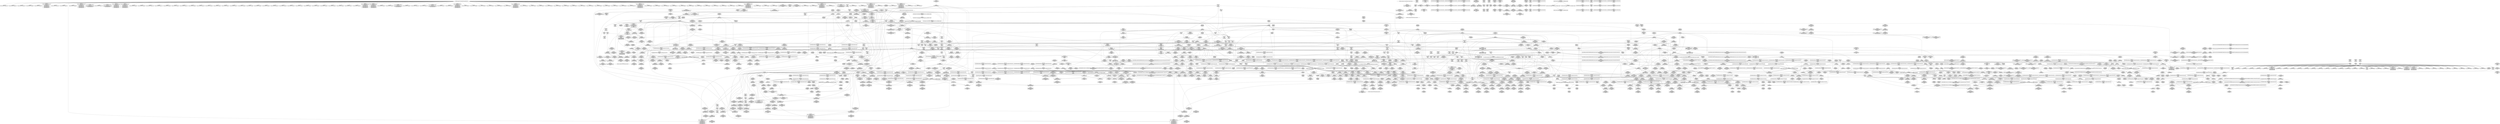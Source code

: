 digraph {
	CE0x55d4170 [shape=record,shape=Mrecord,label="{CE0x55d4170|28:_i32,_32:_i16,_34:_i8,_:_CMRE_60,61_}"]
	CE0x55d20a0 [shape=record,shape=Mrecord,label="{CE0x55d20a0|selinux_socket_accept:tmp6|security/selinux/hooks.c,4199|*SummSink*}"]
	CE0x5662370 [shape=record,shape=Mrecord,label="{CE0x5662370|task_sid:tmp23|security/selinux/hooks.c,208|*SummSource*}"]
	CE0x5659910 [shape=record,shape=Mrecord,label="{CE0x5659910|sock_has_perm:tmp19|security/selinux/hooks.c,3977|*SummSink*}"]
	CE0x5616930 [shape=record,shape=Mrecord,label="{CE0x5616930|rcu_read_lock:tobool|include/linux/rcupdate.h,882|*SummSource*}"]
	CE0x567e090 [shape=record,shape=Mrecord,label="{CE0x567e090|rcu_read_lock:land.lhs.true2|*SummSource*}"]
	CE0x56a37b0 [shape=record,shape=Mrecord,label="{CE0x56a37b0|rcu_read_lock:call3|include/linux/rcupdate.h,882|*SummSource*}"]
	CE0x567f500 [shape=record,shape=Mrecord,label="{CE0x567f500|cred_sid:sid|security/selinux/hooks.c,197|*SummSource*}"]
	CE0x56061d0 [shape=record,shape=Mrecord,label="{CE0x56061d0|sock_has_perm:sid|security/selinux/hooks.c,3969|*SummSink*}"]
	CE0x5647ae0 [shape=record,shape=Mrecord,label="{CE0x5647ae0|__preempt_count_add:tmp7|./arch/x86/include/asm/preempt.h,73|*SummSink*}"]
	CE0x60d13f0 [shape=record,shape=Mrecord,label="{CE0x60d13f0|SOCK_INODE:entry}"]
	CE0x569ed10 [shape=record,shape=Mrecord,label="{CE0x569ed10|GLOBAL:__llvm_gcov_ctr127|Global_var:__llvm_gcov_ctr127|*SummSource*}"]
	CE0x56a09f0 [shape=record,shape=Mrecord,label="{CE0x56a09f0|__rcu_read_lock:tmp7|include/linux/rcupdate.h,240}"]
	CE0x55caa60 [shape=record,shape=Mrecord,label="{CE0x55caa60|selinux_socket_accept:i_security|security/selinux/hooks.c,4202|*SummSource*}"]
	CE0x5686b70 [shape=record,shape=Mrecord,label="{CE0x5686b70|rcu_read_unlock:tmp|*SummSink*}"]
	CE0x5605af0 [shape=record,shape=Mrecord,label="{CE0x5605af0|task_sid:task|Function::task_sid&Arg::task::|*SummSink*}"]
	CE0x573cbf0 [shape=record,shape=Mrecord,label="{CE0x573cbf0|COLLAPSED:_GCMRE___llvm_gcov_ctr135_internal_global_4_x_i64_zeroinitializer:_elem_0:default:}"]
	CE0x5606640 [shape=record,shape=Mrecord,label="{CE0x5606640|16:_i32,_24:_i16,_:_CRE_16,20_|*MultipleSource*|*LoadInst*|security/selinux/hooks.c,3964|security/selinux/hooks.c,3964|security/selinux/hooks.c,3969}"]
	CE0x565f080 [shape=record,shape=Mrecord,label="{CE0x565f080|8:_%struct.sock*,_:_SCME_55,56_}"]
	CE0x56eb870 [shape=record,shape=Mrecord,label="{CE0x56eb870|__rcu_read_lock:tmp2|*SummSource*}"]
	CE0x5604440 [shape=record,shape=Mrecord,label="{CE0x5604440|sock_has_perm:cleanup}"]
	CE0x56f0530 [shape=record,shape=Mrecord,label="{CE0x56f0530|i64*_getelementptr_inbounds_(_4_x_i64_,_4_x_i64_*___llvm_gcov_ctr133,_i64_0,_i64_1)|*Constant*}"]
	CE0x55b73f0 [shape=record,shape=Mrecord,label="{CE0x55b73f0|SOCK_INODE:tmp|*SummSink*}"]
	CE0x565d2d0 [shape=record,shape=Mrecord,label="{CE0x565d2d0|8:_%struct.sock*,_:_SCME_30,31_}"]
	CE0x5613a40 [shape=record,shape=Mrecord,label="{CE0x5613a40|SOCK_INODE:tmp1}"]
	CE0x55aa2c0 [shape=record,shape=Mrecord,label="{CE0x55aa2c0|28:_i32,_32:_i16,_34:_i8,_:_CMRE_92,93_}"]
	CE0x565d8c0 [shape=record,shape=Mrecord,label="{CE0x565d8c0|8:_%struct.sock*,_:_SCME_35,36_}"]
	CE0x569b240 [shape=record,shape=Mrecord,label="{CE0x569b240|rcu_read_lock:do.body|*SummSink*}"]
	CE0x5673440 [shape=record,shape=Mrecord,label="{CE0x5673440|rcu_read_unlock:tmp12|include/linux/rcupdate.h,933}"]
	CE0x56a8c90 [shape=record,shape=Mrecord,label="{CE0x56a8c90|rcu_read_lock:tmp18|include/linux/rcupdate.h,882}"]
	CE0x56050b0 [shape=record,shape=Mrecord,label="{CE0x56050b0|selinux_socket_accept:initialized|security/selinux/hooks.c,4207|*SummSink*}"]
	CE0x4cb00a0 [shape=record,shape=Mrecord,label="{CE0x4cb00a0|sock_has_perm:sk|Function::sock_has_perm&Arg::sk::}"]
	CE0x5701540 [shape=record,shape=Mrecord,label="{CE0x5701540|i64*_getelementptr_inbounds_(_4_x_i64_,_4_x_i64_*___llvm_gcov_ctr135,_i64_0,_i64_3)|*Constant*|*SummSource*}"]
	CE0x5653fb0 [shape=record,shape=Mrecord,label="{CE0x5653fb0|sock_has_perm:sk4|security/selinux/hooks.c,3974|*SummSource*}"]
	CE0x5651ae0 [shape=record,shape=Mrecord,label="{CE0x5651ae0|sock_has_perm:u|security/selinux/hooks.c,3973|*SummSink*}"]
	CE0x5678ce0 [shape=record,shape=Mrecord,label="{CE0x5678ce0|__rcu_read_lock:tmp2|*SummSink*}"]
	CE0x56a1790 [shape=record,shape=Mrecord,label="{CE0x56a1790|rcu_read_lock:tmp8|include/linux/rcupdate.h,882|*SummSink*}"]
	CE0x5685850 [shape=record,shape=Mrecord,label="{CE0x5685850|i64_0|*Constant*}"]
	CE0x5684f00 [shape=record,shape=Mrecord,label="{CE0x5684f00|task_sid:do.body5|*SummSource*}"]
	CE0x569cb20 [shape=record,shape=Mrecord,label="{CE0x569cb20|rcu_read_unlock:tobool|include/linux/rcupdate.h,933|*SummSource*}"]
	CE0x56d0a40 [shape=record,shape=Mrecord,label="{CE0x56d0a40|rcu_read_unlock:tmp17|include/linux/rcupdate.h,933|*SummSink*}"]
	CE0x55ff710 [shape=record,shape=Mrecord,label="{CE0x55ff710|get_current:bb|*SummSink*}"]
	CE0x5678470 [shape=record,shape=Mrecord,label="{CE0x5678470|_call_void_lock_acquire(%struct.lockdep_map*_%map,_i32_0,_i32_0,_i32_2,_i32_0,_%struct.lockdep_map*_null,_i64_ptrtoint_(i8*_blockaddress(_rcu_lock_acquire,_%__here)_to_i64))_#10,_!dbg_!27716|include/linux/rcupdate.h,418|*SummSink*}"]
	CE0x56cdf00 [shape=record,shape=Mrecord,label="{CE0x56cdf00|i64*_getelementptr_inbounds_(_11_x_i64_,_11_x_i64_*___llvm_gcov_ctr132,_i64_0,_i64_8)|*Constant*}"]
	CE0x55d28f0 [shape=record,shape=Mrecord,label="{CE0x55d28f0|task_sid:tmp}"]
	CE0x55ccca0 [shape=record,shape=Mrecord,label="{CE0x55ccca0|8:_%struct.sock*,_:_SCME_20,22_|*MultipleSource*|security/selinux/hooks.c, 3966|security/selinux/hooks.c,3966|security/selinux/hooks.c,3966}"]
	CE0x5649b70 [shape=record,shape=Mrecord,label="{CE0x5649b70|i64_5|*Constant*|*SummSource*}"]
	CE0x564c140 [shape=record,shape=Mrecord,label="{CE0x564c140|i64*_getelementptr_inbounds_(_6_x_i64_,_6_x_i64_*___llvm_gcov_ctr327,_i64_0,_i64_3)|*Constant*|*SummSource*}"]
	CE0x570abe0 [shape=record,shape=Mrecord,label="{CE0x570abe0|i64*_getelementptr_inbounds_(_4_x_i64_,_4_x_i64_*___llvm_gcov_ctr133,_i64_0,_i64_2)|*Constant*|*SummSource*}"]
	CE0x565db20 [shape=record,shape=Mrecord,label="{CE0x565db20|8:_%struct.sock*,_:_SCME_37,38_}"]
	CE0x55b83f0 [shape=record,shape=Mrecord,label="{CE0x55b83f0|_ret_%struct.inode*_%vfs_inode,_!dbg_!27717|include/net/sock.h,1412|*SummSink*}"]
	CE0x56cfcc0 [shape=record,shape=Mrecord,label="{CE0x56cfcc0|i64*_getelementptr_inbounds_(_11_x_i64_,_11_x_i64_*___llvm_gcov_ctr132,_i64_0,_i64_10)|*Constant*|*SummSource*}"]
	CE0x56670d0 [shape=record,shape=Mrecord,label="{CE0x56670d0|rcu_read_unlock:tmp3}"]
	CE0x55b7560 [shape=record,shape=Mrecord,label="{CE0x55b7560|sock_has_perm:net|security/selinux/hooks.c, 3966}"]
	CE0x56a4e80 [shape=record,shape=Mrecord,label="{CE0x56a4e80|rcu_read_lock:tmp14|include/linux/rcupdate.h,882|*SummSource*}"]
	CE0x55cec40 [shape=record,shape=Mrecord,label="{CE0x55cec40|i64*_getelementptr_inbounds_(_6_x_i64_,_6_x_i64_*___llvm_gcov_ctr360,_i64_0,_i64_4)|*Constant*|*SummSink*}"]
	CE0x56a8a00 [shape=record,shape=Mrecord,label="{CE0x56a8a00|rcu_read_lock:tmp17|include/linux/rcupdate.h,882|*SummSink*}"]
	CE0x561a640 [shape=record,shape=Mrecord,label="{CE0x561a640|task_sid:tmp7|security/selinux/hooks.c,208}"]
	CE0x565f8c0 [shape=record,shape=Mrecord,label="{CE0x565f8c0|sock_has_perm:sid|security/selinux/hooks.c,3969}"]
	CE0x573f680 [shape=record,shape=Mrecord,label="{CE0x573f680|__preempt_count_sub:tmp3|*SummSource*}"]
	CE0x55cc890 [shape=record,shape=Mrecord,label="{CE0x55cc890|sock_has_perm:perms|Function::sock_has_perm&Arg::perms::}"]
	CE0x55bd2e0 [shape=record,shape=Mrecord,label="{CE0x55bd2e0|get_current:entry}"]
	CE0x565ba40 [shape=record,shape=Mrecord,label="{CE0x565ba40|i64*_getelementptr_inbounds_(_4_x_i64_,_4_x_i64_*___llvm_gcov_ctr133,_i64_0,_i64_3)|*Constant*|*SummSource*}"]
	CE0x5695d00 [shape=record,shape=Mrecord,label="{CE0x5695d00|i64*_getelementptr_inbounds_(_13_x_i64_,_13_x_i64_*___llvm_gcov_ctr126,_i64_0,_i64_12)|*Constant*|*SummSource*}"]
	CE0x55ad670 [shape=record,shape=Mrecord,label="{CE0x55ad670|selinux_socket_accept:bb|*SummSource*}"]
	CE0x5614320 [shape=record,shape=Mrecord,label="{CE0x5614320|i64*_getelementptr_inbounds_(_2_x_i64_,_2_x_i64_*___llvm_gcov_ctr349,_i64_0,_i64_0)|*Constant*}"]
	CE0x569e300 [shape=record,shape=Mrecord,label="{CE0x569e300|rcu_read_unlock:tmp4|include/linux/rcupdate.h,933|*SummSink*}"]
	CE0x5647db0 [shape=record,shape=Mrecord,label="{CE0x5647db0|rcu_read_lock:entry}"]
	CE0x5699e20 [shape=record,shape=Mrecord,label="{CE0x5699e20|rcu_read_lock:tmp8|include/linux/rcupdate.h,882}"]
	CE0x55c5e90 [shape=record,shape=Mrecord,label="{CE0x55c5e90|28:_i32,_32:_i16,_34:_i8,_:_CMRE_168,184_|*MultipleSource*|security/selinux/hooks.c,4202|security/selinux/hooks.c,4202|security/selinux/hooks.c,4204|security/selinux/hooks.c,4204|security/selinux/hooks.c,4205}"]
	CE0x56731a0 [shape=record,shape=Mrecord,label="{CE0x56731a0|rcu_read_unlock:tmp11|include/linux/rcupdate.h,933|*SummSource*}"]
	CE0x5655100 [shape=record,shape=Mrecord,label="{CE0x5655100|sock_has_perm:tmp16|security/selinux/hooks.c,3976|*SummSource*}"]
	CE0x570bea0 [shape=record,shape=Mrecord,label="{CE0x570bea0|_call_void_lock_release(%struct.lockdep_map*_%map,_i32_1,_i64_ptrtoint_(i8*_blockaddress(_rcu_lock_release,_%__here)_to_i64))_#10,_!dbg_!27716|include/linux/rcupdate.h,423|*SummSink*}"]
	CE0x56a4310 [shape=record,shape=Mrecord,label="{CE0x56a4310|rcu_read_unlock:tmp10|include/linux/rcupdate.h,933|*SummSink*}"]
	CE0x55d3610 [shape=record,shape=Mrecord,label="{CE0x55d3610|selinux_socket_accept:tmp8|security/selinux/hooks.c,4200}"]
	CE0x567e920 [shape=record,shape=Mrecord,label="{CE0x567e920|rcu_read_lock:tmp4|include/linux/rcupdate.h,882}"]
	CE0x55bc9b0 [shape=record,shape=Mrecord,label="{CE0x55bc9b0|28:_i32,_32:_i16,_34:_i8,_:_CMRE_34,35_|*MultipleSource*|security/selinux/hooks.c,4202|security/selinux/hooks.c,4202|security/selinux/hooks.c,4204|security/selinux/hooks.c,4204|security/selinux/hooks.c,4205}"]
	CE0x55acb50 [shape=record,shape=Mrecord,label="{CE0x55acb50|i64*_getelementptr_inbounds_(_6_x_i64_,_6_x_i64_*___llvm_gcov_ctr360,_i64_0,_i64_0)|*Constant*|*SummSource*}"]
	CE0x57018b0 [shape=record,shape=Mrecord,label="{CE0x57018b0|i64*_getelementptr_inbounds_(_4_x_i64_,_4_x_i64_*___llvm_gcov_ctr133,_i64_0,_i64_0)|*Constant*|*SummSource*}"]
	CE0x5658110 [shape=record,shape=Mrecord,label="{CE0x5658110|_ret_i32_%retval.0,_!dbg_!27728|security/selinux/avc.c,775|*SummSource*}"]
	CE0x569f080 [shape=record,shape=Mrecord,label="{CE0x569f080|rcu_read_lock:tmp5|include/linux/rcupdate.h,882|*SummSource*}"]
	CE0x56764d0 [shape=record,shape=Mrecord,label="{CE0x56764d0|__rcu_read_unlock:entry|*SummSource*}"]
	CE0x5654130 [shape=record,shape=Mrecord,label="{CE0x5654130|sock_has_perm:sk4|security/selinux/hooks.c,3974|*SummSink*}"]
	CE0x56a0120 [shape=record,shape=Mrecord,label="{CE0x56a0120|rcu_read_lock:call|include/linux/rcupdate.h,882}"]
	CE0x5677680 [shape=record,shape=Mrecord,label="{CE0x5677680|__rcu_read_lock:tmp5|include/linux/rcupdate.h,239}"]
	CE0x56d2f30 [shape=record,shape=Mrecord,label="{CE0x56d2f30|i64*_getelementptr_inbounds_(_11_x_i64_,_11_x_i64_*___llvm_gcov_ctr132,_i64_0,_i64_9)|*Constant*|*SummSink*}"]
	CE0x5613b20 [shape=record,shape=Mrecord,label="{CE0x5613b20|SOCK_INODE:tmp1|*SummSink*}"]
	CE0x55bf330 [shape=record,shape=Mrecord,label="{CE0x55bf330|28:_i32,_32:_i16,_34:_i8,_:_CMRE_66,67_}"]
	CE0x55c88e0 [shape=record,shape=Mrecord,label="{CE0x55c88e0|get_current:tmp4|./arch/x86/include/asm/current.h,14|*SummSink*}"]
	CE0x5601940 [shape=record,shape=Mrecord,label="{CE0x5601940|selinux_socket_accept:sid6|security/selinux/hooks.c,4206}"]
	CE0x567cd40 [shape=record,shape=Mrecord,label="{CE0x567cd40|task_sid:call3|security/selinux/hooks.c,208}"]
	CE0x565bb60 [shape=record,shape=Mrecord,label="{CE0x565bb60|rcu_lock_release:tmp6}"]
	CE0x562d4c0 [shape=record,shape=Mrecord,label="{CE0x562d4c0|SOCK_INODE:add.ptr|include/net/sock.h,1412|*SummSource*}"]
	CE0x55bf760 [shape=record,shape=Mrecord,label="{CE0x55bf760|selinux_socket_accept:tmp14|security/selinux/hooks.c,4204}"]
	CE0x55b4a70 [shape=record,shape=Mrecord,label="{CE0x55b4a70|32:_%struct.sock*,_104:_i8*,_:_CRE_32,40_|*MultipleSource*|Function::selinux_socket_accept&Arg::sock::|security/selinux/hooks.c,4198}"]
	CE0x5689000 [shape=record,shape=Mrecord,label="{CE0x5689000|i64_6|*Constant*}"]
	CE0x5676370 [shape=record,shape=Mrecord,label="{CE0x5676370|__rcu_read_unlock:entry}"]
	CE0x55bf4b0 [shape=record,shape=Mrecord,label="{CE0x55bf4b0|28:_i32,_32:_i16,_34:_i8,_:_CMRE_68,69_}"]
	CE0x56ce540 [shape=record,shape=Mrecord,label="{CE0x56ce540|i64*_getelementptr_inbounds_(_11_x_i64_,_11_x_i64_*___llvm_gcov_ctr132,_i64_0,_i64_8)|*Constant*|*SummSink*}"]
	CE0x56192f0 [shape=record,shape=Mrecord,label="{CE0x56192f0|rcu_read_lock:tmp|*SummSink*}"]
	CE0x5674660 [shape=record,shape=Mrecord,label="{CE0x5674660|_call_void_rcu_lock_release(%struct.lockdep_map*_rcu_lock_map)_#10,_!dbg_!27733|include/linux/rcupdate.h,935|*SummSource*}"]
	CE0x56610d0 [shape=record,shape=Mrecord,label="{CE0x56610d0|i64_0|*Constant*}"]
	CE0x5611e20 [shape=record,shape=Mrecord,label="{CE0x5611e20|get_current:tmp3}"]
	CE0x5685330 [shape=record,shape=Mrecord,label="{CE0x5685330|_ret_void,_!dbg_!27717|include/linux/rcupdate.h,419|*SummSink*}"]
	CE0x5704280 [shape=record,shape=Mrecord,label="{CE0x5704280|__preempt_count_sub:do.end}"]
	CE0x56d0cd0 [shape=record,shape=Mrecord,label="{CE0x56d0cd0|rcu_read_unlock:tmp18|include/linux/rcupdate.h,933}"]
	CE0x55a9ed0 [shape=record,shape=Mrecord,label="{CE0x55a9ed0|sock_has_perm:net|security/selinux/hooks.c, 3966|*SummSink*}"]
	CE0x55b4d60 [shape=record,shape=Mrecord,label="{CE0x55b4d60|selinux_socket_accept:tmp1|*SummSource*}"]
	CE0x5610f10 [shape=record,shape=Mrecord,label="{CE0x5610f10|SOCK_INODE:tmp3|*SummSink*}"]
	CE0x566e0e0 [shape=record,shape=Mrecord,label="{CE0x566e0e0|rcu_lock_acquire:tmp2}"]
	CE0x56732d0 [shape=record,shape=Mrecord,label="{CE0x56732d0|rcu_read_unlock:tmp11|include/linux/rcupdate.h,933|*SummSink*}"]
	CE0x566c170 [shape=record,shape=Mrecord,label="{CE0x566c170|rcu_read_unlock:do.end|*SummSource*}"]
	CE0x561a530 [shape=record,shape=Mrecord,label="{CE0x561a530|task_sid:tmp6|security/selinux/hooks.c,208|*SummSource*}"]
	CE0x566b1e0 [shape=record,shape=Mrecord,label="{CE0x566b1e0|rcu_read_unlock:bb|*SummSource*}"]
	CE0x561a960 [shape=record,shape=Mrecord,label="{CE0x561a960|cred_sid:tmp2|*SummSink*}"]
	CE0x5661030 [shape=record,shape=Mrecord,label="{CE0x5661030|sock_has_perm:tmp6|security/selinux/hooks.c,3969|*SummSink*}"]
	CE0x5680ff0 [shape=record,shape=Mrecord,label="{CE0x5680ff0|rcu_read_lock:bb|*SummSource*}"]
	CE0x564a8b0 [shape=record,shape=Mrecord,label="{CE0x564a8b0|GLOBAL:__rcu_read_lock|*Constant*|*SummSink*}"]
	CE0x55aa8b0 [shape=record,shape=Mrecord,label="{CE0x55aa8b0|sock_has_perm:entry|*SummSource*}"]
	CE0x56cf110 [shape=record,shape=Mrecord,label="{CE0x56cf110|rcu_read_unlock:tmp20|include/linux/rcupdate.h,933|*SummSource*}"]
	CE0x56548c0 [shape=record,shape=Mrecord,label="{CE0x56548c0|sock_has_perm:sid5|security/selinux/hooks.c,3976|*SummSink*}"]
	CE0x567dc80 [shape=record,shape=Mrecord,label="{CE0x567dc80|rcu_read_unlock:tmp5|include/linux/rcupdate.h,933}"]
	CE0x56895b0 [shape=record,shape=Mrecord,label="{CE0x56895b0|task_sid:tmp14|security/selinux/hooks.c,208|*SummSink*}"]
	CE0x5695ee0 [shape=record,shape=Mrecord,label="{CE0x5695ee0|task_sid:tmp26|security/selinux/hooks.c,208|*SummSink*}"]
	CE0x564b8f0 [shape=record,shape=Mrecord,label="{CE0x564b8f0|_ret_void,_!dbg_!27717|include/linux/rcupdate.h,240|*SummSink*}"]
	CE0x569b350 [shape=record,shape=Mrecord,label="{CE0x569b350|rcu_read_lock:do.end}"]
	CE0x57025c0 [shape=record,shape=Mrecord,label="{CE0x57025c0|__rcu_read_lock:do.end|*SummSink*}"]
	CE0x5726870 [shape=record,shape=Mrecord,label="{CE0x5726870|i64*_getelementptr_inbounds_(_4_x_i64_,_4_x_i64_*___llvm_gcov_ctr134,_i64_0,_i64_0)|*Constant*|*SummSource*}"]
	CE0x560ebb0 [shape=record,shape=Mrecord,label="{CE0x560ebb0|task_sid:tmp16|security/selinux/hooks.c,208|*SummSink*}"]
	CE0x573f590 [shape=record,shape=Mrecord,label="{CE0x573f590|__preempt_count_sub:tmp3}"]
	CE0x56a8920 [shape=record,shape=Mrecord,label="{CE0x56a8920|rcu_read_lock:tmp17|include/linux/rcupdate.h,882}"]
	CE0x5627c80 [shape=record,shape=Mrecord,label="{CE0x5627c80|cred_sid:tmp4|*LoadInst*|security/selinux/hooks.c,196|*SummSource*}"]
	CE0x567c440 [shape=record,shape=Mrecord,label="{CE0x567c440|GLOBAL:__llvm_gcov_ctr126|Global_var:__llvm_gcov_ctr126}"]
	CE0x55ef880 [shape=record,shape=Mrecord,label="{CE0x55ef880|_ret_i32_%retval.0,_!dbg_!27740|security/selinux/hooks.c,3977|*SummSource*}"]
	CE0x56597a0 [shape=record,shape=Mrecord,label="{CE0x56597a0|sock_has_perm:tmp19|security/selinux/hooks.c,3977|*SummSource*}"]
	CE0x55d05c0 [shape=record,shape=Mrecord,label="{CE0x55d05c0|28:_i32,_32:_i16,_34:_i8,_:_CMRE_86,87_}"]
	CE0x56ab8b0 [shape=record,shape=Mrecord,label="{CE0x56ab8b0|rcu_read_lock:tmp22|include/linux/rcupdate.h,884|*SummSink*}"]
	CE0x5667e20 [shape=record,shape=Mrecord,label="{CE0x5667e20|__preempt_count_add:val|Function::__preempt_count_add&Arg::val::|*SummSource*}"]
	CE0x55b5ff0 [shape=record,shape=Mrecord,label="{CE0x55b5ff0|28:_i32,_32:_i16,_34:_i8,_:_CMRE_19,20_}"]
	CE0x5648730 [shape=record,shape=Mrecord,label="{CE0x5648730|task_sid:tmp12|security/selinux/hooks.c,208}"]
	CE0x570a900 [shape=record,shape=Mrecord,label="{CE0x570a900|i64*_getelementptr_inbounds_(_4_x_i64_,_4_x_i64_*___llvm_gcov_ctr133,_i64_0,_i64_2)|*Constant*}"]
	CE0x5628050 [shape=record,shape=Mrecord,label="{CE0x5628050|COLLAPSED:_GCMRE___llvm_gcov_ctr327_internal_global_6_x_i64_zeroinitializer:_elem_0:default:}"]
	CE0x55b77e0 [shape=record,shape=Mrecord,label="{CE0x55b77e0|sock_has_perm:ad|security/selinux/hooks.c, 3965}"]
	CE0x5650200 [shape=record,shape=Mrecord,label="{CE0x5650200|sock_has_perm:tmp14|security/selinux/hooks.c,3972|*SummSource*}"]
	CE0x55e66e0 [shape=record,shape=Mrecord,label="{CE0x55e66e0|selinux_socket_accept:tmp12|security/selinux/hooks.c,4202|*SummSource*}"]
	CE0x5623290 [shape=record,shape=Mrecord,label="{CE0x5623290|rcu_read_lock:entry|*SummSource*}"]
	CE0x56181c0 [shape=record,shape=Mrecord,label="{CE0x56181c0|_call_void_rcu_lock_acquire(%struct.lockdep_map*_rcu_lock_map)_#10,_!dbg_!27711|include/linux/rcupdate.h,881}"]
	CE0x55ad720 [shape=record,shape=Mrecord,label="{CE0x55ad720|_call_void_mcount()_#3|*SummSource*}"]
	CE0x5661720 [shape=record,shape=Mrecord,label="{CE0x5661720|sock_has_perm:cmp|security/selinux/hooks.c,3969|*SummSink*}"]
	CE0x5682660 [shape=record,shape=Mrecord,label="{CE0x5682660|rcu_read_unlock:tmp1|*SummSource*}"]
	CE0x55bf0f0 [shape=record,shape=Mrecord,label="{CE0x55bf0f0|28:_i32,_32:_i16,_34:_i8,_:_CMRE_63,64_}"]
	CE0x56a2d10 [shape=record,shape=Mrecord,label="{CE0x56a2d10|rcu_read_lock:tmp11|include/linux/rcupdate.h,882|*SummSource*}"]
	CE0x5602930 [shape=record,shape=Mrecord,label="{CE0x5602930|selinux_socket_accept:tmp16|security/selinux/hooks.c,4206|*SummSource*}"]
	CE0x5705f30 [shape=record,shape=Mrecord,label="{CE0x5705f30|_ret_void,_!dbg_!27720|./arch/x86/include/asm/preempt.h,78}"]
	CE0x56ebcc0 [shape=record,shape=Mrecord,label="{CE0x56ebcc0|i64*_getelementptr_inbounds_(_4_x_i64_,_4_x_i64_*___llvm_gcov_ctr129,_i64_0,_i64_2)|*Constant*}"]
	CE0x5600b60 [shape=record,shape=Mrecord,label="{CE0x5600b60|task_sid:do.end}"]
	CE0x5692720 [shape=record,shape=Mrecord,label="{CE0x5692720|task_sid:tmp23|security/selinux/hooks.c,208}"]
	CE0x56a5170 [shape=record,shape=Mrecord,label="{CE0x56a5170|rcu_read_lock:tmp15|include/linux/rcupdate.h,882}"]
	CE0x5668eb0 [shape=record,shape=Mrecord,label="{CE0x5668eb0|__preempt_count_add:do.end}"]
	CE0x55da1c0 [shape=record,shape=Mrecord,label="{CE0x55da1c0|8:_%struct.sock*,_:_SCME_8,16_|*MultipleSource*|security/selinux/hooks.c, 3966|security/selinux/hooks.c,3966|security/selinux/hooks.c,3966}"]
	CE0x5670140 [shape=record,shape=Mrecord,label="{CE0x5670140|rcu_lock_acquire:tmp3}"]
	CE0x5670ba0 [shape=record,shape=Mrecord,label="{CE0x5670ba0|rcu_read_unlock:land.lhs.true2|*SummSink*}"]
	CE0x5601080 [shape=record,shape=Mrecord,label="{CE0x5601080|GLOBAL:current_task|Global_var:current_task|*SummSource*}"]
	CE0x5613940 [shape=record,shape=Mrecord,label="{CE0x5613940|8:_%struct.sock*,_:_SCME_18,20_|*MultipleSource*|security/selinux/hooks.c, 3966|security/selinux/hooks.c,3966|security/selinux/hooks.c,3966}"]
	CE0x56539f0 [shape=record,shape=Mrecord,label="{CE0x56539f0|sock_has_perm:tmp15|security/selinux/hooks.c,3974}"]
	CE0x564b270 [shape=record,shape=Mrecord,label="{CE0x564b270|task_sid:tmp|*SummSink*}"]
	CE0x5607380 [shape=record,shape=Mrecord,label="{CE0x5607380|GLOBAL:current_task|Global_var:current_task}"]
	CE0x5655510 [shape=record,shape=Mrecord,label="{CE0x5655510|sock_has_perm:sclass|security/selinux/hooks.c,3976}"]
	CE0x571eb80 [shape=record,shape=Mrecord,label="{CE0x571eb80|__preempt_count_add:bb}"]
	CE0x56aafc0 [shape=record,shape=Mrecord,label="{CE0x56aafc0|i64*_getelementptr_inbounds_(_11_x_i64_,_11_x_i64_*___llvm_gcov_ctr127,_i64_0,_i64_10)|*Constant*|*SummSink*}"]
	CE0x55c6390 [shape=record,shape=Mrecord,label="{CE0x55c6390|28:_i32,_32:_i16,_34:_i8,_:_CMRE_192,196_|*MultipleSource*|security/selinux/hooks.c,4202|security/selinux/hooks.c,4202|security/selinux/hooks.c,4204|security/selinux/hooks.c,4204|security/selinux/hooks.c,4205}"]
	CE0x569c5a0 [shape=record,shape=Mrecord,label="{CE0x569c5a0|__rcu_read_lock:tmp4|include/linux/rcupdate.h,239}"]
	CE0x56d2ca0 [shape=record,shape=Mrecord,label="{CE0x56d2ca0|i64*_getelementptr_inbounds_(_11_x_i64_,_11_x_i64_*___llvm_gcov_ctr132,_i64_0,_i64_9)|*Constant*}"]
	CE0x5659f50 [shape=record,shape=Mrecord,label="{CE0x5659f50|SOCK_INODE:bb}"]
	CE0x5607cc0 [shape=record,shape=Mrecord,label="{CE0x5607cc0|_call_void___preempt_count_add(i32_1)_#10,_!dbg_!27711|include/linux/rcupdate.h,239|*SummSource*}"]
	CE0x566dcf0 [shape=record,shape=Mrecord,label="{CE0x566dcf0|rcu_read_unlock:do.body|*SummSink*}"]
	CE0x56abf50 [shape=record,shape=Mrecord,label="{CE0x56abf50|i64*_getelementptr_inbounds_(_2_x_i64_,_2_x_i64_*___llvm_gcov_ctr131,_i64_0,_i64_0)|*Constant*}"]
	CE0x55b0700 [shape=record,shape=Mrecord,label="{CE0x55b0700|sock_has_perm:perms|Function::sock_has_perm&Arg::perms::|*SummSource*}"]
	CE0x5688dd0 [shape=record,shape=Mrecord,label="{CE0x5688dd0|GLOBAL:__preempt_count_sub|*Constant*}"]
	CE0x55b28f0 [shape=record,shape=Mrecord,label="{CE0x55b28f0|selinux_socket_accept:return|*SummSink*}"]
	CE0x55b2c40 [shape=record,shape=Mrecord,label="{CE0x55b2c40|selinux_socket_accept:sock|Function::selinux_socket_accept&Arg::sock::}"]
	CE0x55bc0f0 [shape=record,shape=Mrecord,label="{CE0x55bc0f0|28:_i32,_32:_i16,_34:_i8,_:_CMRE_114,115_}"]
	CE0x56170a0 [shape=record,shape=Mrecord,label="{CE0x56170a0|GLOBAL:task_sid.__warned|Global_var:task_sid.__warned}"]
	CE0x56f0bc0 [shape=record,shape=Mrecord,label="{CE0x56f0bc0|rcu_lock_release:tmp3|*SummSource*}"]
	CE0x55da680 [shape=record,shape=Mrecord,label="{CE0x55da680|8:_%struct.sock*,_:_SCME_16,18_|*MultipleSource*|security/selinux/hooks.c, 3966|security/selinux/hooks.c,3966|security/selinux/hooks.c,3966}"]
	CE0x5726480 [shape=record,shape=Mrecord,label="{CE0x5726480|i64*_getelementptr_inbounds_(_4_x_i64_,_4_x_i64_*___llvm_gcov_ctr134,_i64_0,_i64_0)|*Constant*}"]
	CE0x5664fc0 [shape=record,shape=Mrecord,label="{CE0x5664fc0|i64*_getelementptr_inbounds_(_4_x_i64_,_4_x_i64_*___llvm_gcov_ctr128,_i64_0,_i64_0)|*Constant*|*SummSource*}"]
	CE0x5656390 [shape=record,shape=Mrecord,label="{CE0x5656390|i32_(i32,_i32,_i16,_i32,_%struct.common_audit_data*)*_bitcast_(i32_(i32,_i32,_i16,_i32,_%struct.common_audit_data.495*)*_avc_has_perm_to_i32_(i32,_i32,_i16,_i32,_%struct.common_audit_data*)*)|*Constant*}"]
	CE0x56ea360 [shape=record,shape=Mrecord,label="{CE0x56ea360|__rcu_read_unlock:tmp5|include/linux/rcupdate.h,244|*SummSource*}"]
	CE0x55ab050 [shape=record,shape=Mrecord,label="{CE0x55ab050|i32_0|*Constant*|*SummSource*}"]
	CE0x5663a10 [shape=record,shape=Mrecord,label="{CE0x5663a10|sock_has_perm:tmp9|security/selinux/hooks.c,3969|*SummSink*}"]
	CE0x560c2d0 [shape=record,shape=Mrecord,label="{CE0x560c2d0|i64*_getelementptr_inbounds_(_2_x_i64_,_2_x_i64_*___llvm_gcov_ctr349,_i64_0,_i64_0)|*Constant*|*SummSource*}"]
	CE0x5703c50 [shape=record,shape=Mrecord,label="{CE0x5703c50|__preempt_count_add:tmp3|*SummSource*}"]
	CE0x5732730 [shape=record,shape=Mrecord,label="{CE0x5732730|__preempt_count_add:tmp5|./arch/x86/include/asm/preempt.h,72|*SummSource*}"]
	CE0x56926b0 [shape=record,shape=Mrecord,label="{CE0x56926b0|i64*_getelementptr_inbounds_(_13_x_i64_,_13_x_i64_*___llvm_gcov_ctr126,_i64_0,_i64_10)|*Constant*}"]
	CE0x566a8d0 [shape=record,shape=Mrecord,label="{CE0x566a8d0|_call_void_mcount()_#3|*SummSource*}"]
	CE0x5704d30 [shape=record,shape=Mrecord,label="{CE0x5704d30|__preempt_count_sub:tmp4|./arch/x86/include/asm/preempt.h,77}"]
	CE0x5675cb0 [shape=record,shape=Mrecord,label="{CE0x5675cb0|_call_void___rcu_read_unlock()_#10,_!dbg_!27734|include/linux/rcupdate.h,937|*SummSource*}"]
	CE0x565f410 [shape=record,shape=Mrecord,label="{CE0x565f410|i64_56|*Constant*|*SummSink*}"]
	CE0x5705130 [shape=record,shape=Mrecord,label="{CE0x5705130|__preempt_count_sub:tmp5|./arch/x86/include/asm/preempt.h,77}"]
	CE0x56a1390 [shape=record,shape=Mrecord,label="{CE0x56a1390|rcu_read_lock:tmp8|include/linux/rcupdate.h,882|*SummSource*}"]
	CE0x56f0210 [shape=record,shape=Mrecord,label="{CE0x56f0210|rcu_lock_release:tmp1}"]
	CE0x566dc80 [shape=record,shape=Mrecord,label="{CE0x566dc80|rcu_read_unlock:do.body|*SummSource*}"]
	CE0x568fc70 [shape=record,shape=Mrecord,label="{CE0x568fc70|GLOBAL:lockdep_rcu_suspicious|*Constant*}"]
	CE0x55ac820 [shape=record,shape=Mrecord,label="{CE0x55ac820|selinux_socket_accept:call1|security/selinux/hooks.c,4198|*SummSink*}"]
	CE0x55cbd30 [shape=record,shape=Mrecord,label="{CE0x55cbd30|selinux_socket_accept:i_security|security/selinux/hooks.c,4202}"]
	CE0x565e110 [shape=record,shape=Mrecord,label="{CE0x565e110|8:_%struct.sock*,_:_SCME_42,43_}"]
	CE0x55b5020 [shape=record,shape=Mrecord,label="{CE0x55b5020|selinux_socket_accept:tmp1}"]
	CE0x5665150 [shape=record,shape=Mrecord,label="{CE0x5665150|__rcu_read_lock:tmp3|*SummSource*}"]
	CE0x5690f00 [shape=record,shape=Mrecord,label="{CE0x5690f00|i8*_getelementptr_inbounds_(_41_x_i8_,_41_x_i8_*_.str44,_i32_0,_i32_0)|*Constant*}"]
	CE0x5670980 [shape=record,shape=Mrecord,label="{CE0x5670980|GLOBAL:__preempt_count_add|*Constant*|*SummSink*}"]
	CE0x5703d50 [shape=record,shape=Mrecord,label="{CE0x5703d50|__preempt_count_add:tmp3|*SummSink*}"]
	CE0x56aaf10 [shape=record,shape=Mrecord,label="{CE0x56aaf10|i64*_getelementptr_inbounds_(_11_x_i64_,_11_x_i64_*___llvm_gcov_ctr127,_i64_0,_i64_10)|*Constant*|*SummSource*}"]
	CE0x569ca40 [shape=record,shape=Mrecord,label="{CE0x569ca40|rcu_read_unlock:tobool|include/linux/rcupdate.h,933}"]
	CE0x55b81a0 [shape=record,shape=Mrecord,label="{CE0x55b81a0|_ret_%struct.inode*_%vfs_inode,_!dbg_!27717|include/net/sock.h,1412}"]
	CE0x55bed70 [shape=record,shape=Mrecord,label="{CE0x55bed70|sock_has_perm:tmp8|security/selinux/hooks.c,3969}"]
	CE0x566dd80 [shape=record,shape=Mrecord,label="{CE0x566dd80|rcu_read_unlock:if.end}"]
	CE0x5668020 [shape=record,shape=Mrecord,label="{CE0x5668020|_ret_void,_!dbg_!27719|./arch/x86/include/asm/preempt.h,73|*SummSource*}"]
	CE0x5617e10 [shape=record,shape=Mrecord,label="{CE0x5617e10|task_sid:call|security/selinux/hooks.c,208}"]
	CE0x566d540 [shape=record,shape=Mrecord,label="{CE0x566d540|i64_ptrtoint_(i8*_blockaddress(_rcu_lock_acquire,_%__here)_to_i64)|*Constant*}"]
	CE0x5668890 [shape=record,shape=Mrecord,label="{CE0x5668890|__rcu_read_unlock:tmp5|include/linux/rcupdate.h,244}"]
	CE0x5705a70 [shape=record,shape=Mrecord,label="{CE0x5705a70|GLOBAL:__preempt_count_sub|*Constant*|*SummSink*}"]
	CE0x5680950 [shape=record,shape=Mrecord,label="{CE0x5680950|i64*_getelementptr_inbounds_(_2_x_i64_,_2_x_i64_*___llvm_gcov_ctr131,_i64_0,_i64_1)|*Constant*}"]
	CE0x5648840 [shape=record,shape=Mrecord,label="{CE0x5648840|task_sid:tmp11|security/selinux/hooks.c,208|*SummSource*}"]
	CE0x56a31b0 [shape=record,shape=Mrecord,label="{CE0x56a31b0|rcu_read_lock:tmp12|include/linux/rcupdate.h,882|*SummSource*}"]
	CE0x56787d0 [shape=record,shape=Mrecord,label="{CE0x56787d0|i64*_getelementptr_inbounds_(_4_x_i64_,_4_x_i64_*___llvm_gcov_ctr128,_i64_0,_i64_1)|*Constant*|*SummSource*}"]
	CE0x56cefa0 [shape=record,shape=Mrecord,label="{CE0x56cefa0|rcu_read_unlock:tmp20|include/linux/rcupdate.h,933}"]
	CE0x5705bb0 [shape=record,shape=Mrecord,label="{CE0x5705bb0|__preempt_count_sub:entry|*SummSource*}"]
	CE0x5650f60 [shape=record,shape=Mrecord,label="{CE0x5650f60|i8_2|*Constant*}"]
	CE0x5605d70 [shape=record,shape=Mrecord,label="{CE0x5605d70|_ret_i32_%call7,_!dbg_!27749|security/selinux/hooks.c,210|*SummSource*}"]
	CE0x5630c60 [shape=record,shape=Mrecord,label="{CE0x5630c60|i64*_getelementptr_inbounds_(_6_x_i64_,_6_x_i64_*___llvm_gcov_ctr327,_i64_0,_i64_0)|*Constant*}"]
	CE0x55de220 [shape=record,shape=Mrecord,label="{CE0x55de220|_call_void___rcu_read_lock()_#10,_!dbg_!27710|include/linux/rcupdate.h,879}"]
	CE0x569ee80 [shape=record,shape=Mrecord,label="{CE0x569ee80|GLOBAL:__llvm_gcov_ctr127|Global_var:__llvm_gcov_ctr127|*SummSink*}"]
	CE0x5666dc0 [shape=record,shape=Mrecord,label="{CE0x5666dc0|rcu_read_unlock:tmp2|*SummSink*}"]
	CE0x5615ed0 [shape=record,shape=Mrecord,label="{CE0x5615ed0|task_sid:call3|security/selinux/hooks.c,208|*SummSink*}"]
	CE0x564ab40 [shape=record,shape=Mrecord,label="{CE0x564ab40|_ret_void,_!dbg_!27735|include/linux/rcupdate.h,884|*SummSink*}"]
	CE0x55b0a10 [shape=record,shape=Mrecord,label="{CE0x55b0a10|32:_%struct.sock*,_104:_i8*,_:_CRE_0,4_|*MultipleSource*|Function::selinux_socket_accept&Arg::sock::|security/selinux/hooks.c,4198}"]
	CE0x55ffb90 [shape=record,shape=Mrecord,label="{CE0x55ffb90|SOCK_INODE:vfs_inode|include/net/sock.h,1412|*SummSource*}"]
	CE0x56782d0 [shape=record,shape=Mrecord,label="{CE0x56782d0|_call_void_lock_acquire(%struct.lockdep_map*_%map,_i32_0,_i32_0,_i32_2,_i32_0,_%struct.lockdep_map*_null,_i64_ptrtoint_(i8*_blockaddress(_rcu_lock_acquire,_%__here)_to_i64))_#10,_!dbg_!27716|include/linux/rcupdate.h,418}"]
	CE0x5618320 [shape=record,shape=Mrecord,label="{CE0x5618320|_ret_void,_!dbg_!27717|include/linux/rcupdate.h,240}"]
	CE0x5646f10 [shape=record,shape=Mrecord,label="{CE0x5646f10|__preempt_count_add:tmp2|*SummSink*}"]
	CE0x566e6b0 [shape=record,shape=Mrecord,label="{CE0x566e6b0|rcu_read_unlock:tmp9|include/linux/rcupdate.h,933}"]
	CE0x5670e40 [shape=record,shape=Mrecord,label="{CE0x5670e40|rcu_read_unlock:land.lhs.true|*SummSource*}"]
	CE0x55c8fe0 [shape=record,shape=Mrecord,label="{CE0x55c8fe0|i64*_getelementptr_inbounds_(_13_x_i64_,_13_x_i64_*___llvm_gcov_ctr126,_i64_0,_i64_8)|*Constant*|*SummSink*}"]
	CE0x565b500 [shape=record,shape=Mrecord,label="{CE0x565b500|i64_ptrtoint_(i8*_blockaddress(_rcu_lock_release,_%__here)_to_i64)|*Constant*|*SummSink*}"]
	CE0x5692c50 [shape=record,shape=Mrecord,label="{CE0x5692c50|i64*_getelementptr_inbounds_(_13_x_i64_,_13_x_i64_*___llvm_gcov_ctr126,_i64_0,_i64_11)|*Constant*|*SummSink*}"]
	CE0x5696ae0 [shape=record,shape=Mrecord,label="{CE0x5696ae0|task_sid:call7|security/selinux/hooks.c,208|*SummSink*}"]
	CE0x55b5db0 [shape=record,shape=Mrecord,label="{CE0x55b5db0|28:_i32,_32:_i16,_34:_i8,_:_CMRE_16,17_}"]
	CE0x55c1580 [shape=record,shape=Mrecord,label="{CE0x55c1580|task_sid:if.end}"]
	CE0x55b3bd0 [shape=record,shape=Mrecord,label="{CE0x55b3bd0|SOCK_INODE:tmp5|include/net/sock.h,1412}"]
	CE0x55d1ec0 [shape=record,shape=Mrecord,label="{CE0x55d1ec0|selinux_socket_accept:tmp6|security/selinux/hooks.c,4199}"]
	CE0x5656f00 [shape=record,shape=Mrecord,label="{CE0x5656f00|avc_has_perm:tsid|Function::avc_has_perm&Arg::tsid::}"]
	CE0x567fda0 [shape=record,shape=Mrecord,label="{CE0x567fda0|0:_i8,_:_GCMR_task_sid.__warned_internal_global_i8_0,_section_.data.unlikely_,_align_1:_elem_0:default:}"]
	CE0x56f1b90 [shape=record,shape=Mrecord,label="{CE0x56f1b90|rcu_lock_release:bb}"]
	CE0x565f570 [shape=record,shape=Mrecord,label="{CE0x565f570|i32_2|*Constant*}"]
	CE0x5603160 [shape=record,shape=Mrecord,label="{CE0x5603160|sock_has_perm:tmp1|*SummSink*}"]
	CE0x560c460 [shape=record,shape=Mrecord,label="{CE0x560c460|i64*_getelementptr_inbounds_(_2_x_i64_,_2_x_i64_*___llvm_gcov_ctr349,_i64_0,_i64_0)|*Constant*|*SummSink*}"]
	CE0x4cad000 [shape=record,shape=Mrecord,label="{CE0x4cad000|GLOBAL:sock_has_perm|*Constant*|*SummSink*}"]
	CE0x5665a50 [shape=record,shape=Mrecord,label="{CE0x5665a50|rcu_read_unlock:tmp13|include/linux/rcupdate.h,933}"]
	CE0x55bcf30 [shape=record,shape=Mrecord,label="{CE0x55bcf30|selinux_socket_accept:call3|security/selinux/hooks.c,4204}"]
	CE0x56a2060 [shape=record,shape=Mrecord,label="{CE0x56a2060|rcu_read_lock:tmp9|include/linux/rcupdate.h,882}"]
	CE0x56efcf0 [shape=record,shape=Mrecord,label="{CE0x56efcf0|GLOBAL:__preempt_count|Global_var:__preempt_count|*SummSink*}"]
	CE0x5604030 [shape=record,shape=Mrecord,label="{CE0x5604030|task_sid:bb|*SummSink*}"]
	CE0x572dd80 [shape=record,shape=Mrecord,label="{CE0x572dd80|__preempt_count_sub:sub|./arch/x86/include/asm/preempt.h,77|*SummSource*}"]
	CE0x5686c00 [shape=record,shape=Mrecord,label="{CE0x5686c00|rcu_read_unlock:tmp1}"]
	CE0x55aae00 [shape=record,shape=Mrecord,label="{CE0x55aae00|i32_0|*Constant*|*SummSink*}"]
	CE0x566e900 [shape=record,shape=Mrecord,label="{CE0x566e900|i64*_getelementptr_inbounds_(_4_x_i64_,_4_x_i64_*___llvm_gcov_ctr134,_i64_0,_i64_1)|*Constant*|*SummSource*}"]
	CE0x55bf3f0 [shape=record,shape=Mrecord,label="{CE0x55bf3f0|28:_i32,_32:_i16,_34:_i8,_:_CMRE_67,68_}"]
	CE0x56a4a70 [shape=record,shape=Mrecord,label="{CE0x56a4a70|rcu_read_lock:tmp13|include/linux/rcupdate.h,882|*SummSource*}"]
	CE0x55c5c10 [shape=record,shape=Mrecord,label="{CE0x55c5c10|28:_i32,_32:_i16,_34:_i8,_:_CMRE_160,168_|*MultipleSource*|security/selinux/hooks.c,4202|security/selinux/hooks.c,4202|security/selinux/hooks.c,4204|security/selinux/hooks.c,4204|security/selinux/hooks.c,4205}"]
	CE0x5703720 [shape=record,shape=Mrecord,label="{CE0x5703720|rcu_lock_acquire:tmp}"]
	CE0x5706070 [shape=record,shape=Mrecord,label="{CE0x5706070|i64*_getelementptr_inbounds_(_4_x_i64_,_4_x_i64_*___llvm_gcov_ctr129,_i64_0,_i64_3)|*Constant*|*SummSource*}"]
	CE0x56a9aa0 [shape=record,shape=Mrecord,label="{CE0x56a9aa0|_call_void_lockdep_rcu_suspicious(i8*_getelementptr_inbounds_(_25_x_i8_,_25_x_i8_*_.str45,_i32_0,_i32_0),_i32_883,_i8*_getelementptr_inbounds_(_42_x_i8_,_42_x_i8_*_.str46,_i32_0,_i32_0))_#10,_!dbg_!27728|include/linux/rcupdate.h,882|*SummSink*}"]
	CE0x5627fe0 [shape=record,shape=Mrecord,label="{CE0x5627fe0|sock_has_perm:tmp}"]
	CE0x5619970 [shape=record,shape=Mrecord,label="{CE0x5619970|cred_sid:tmp3|*SummSource*}"]
	CE0x5696620 [shape=record,shape=Mrecord,label="{CE0x5696620|GLOBAL:cred_sid|*Constant*}"]
	CE0x55e0050 [shape=record,shape=Mrecord,label="{CE0x55e0050|i64_2|*Constant*|*SummSource*}"]
	CE0x564e970 [shape=record,shape=Mrecord,label="{CE0x564e970|sock_has_perm:tmp11|security/selinux/hooks.c,3970|*SummSink*}"]
	CE0x5672970 [shape=record,shape=Mrecord,label="{CE0x5672970|i64*_getelementptr_inbounds_(_11_x_i64_,_11_x_i64_*___llvm_gcov_ctr132,_i64_0,_i64_0)|*Constant*|*SummSource*}"]
	CE0x5689480 [shape=record,shape=Mrecord,label="{CE0x5689480|i64_6|*Constant*|*SummSink*}"]
	CE0x55c7a70 [shape=record,shape=Mrecord,label="{CE0x55c7a70|selinux_socket_accept:tmp4|security/selinux/hooks.c,4199|*SummSink*}"]
	CE0x55cecb0 [shape=record,shape=Mrecord,label="{CE0x55cecb0|i64*_getelementptr_inbounds_(_6_x_i64_,_6_x_i64_*___llvm_gcov_ctr360,_i64_0,_i64_4)|*Constant*|*SummSource*}"]
	CE0x5667430 [shape=record,shape=Mrecord,label="{CE0x5667430|rcu_lock_acquire:bb|*SummSink*}"]
	CE0x5683870 [shape=record,shape=Mrecord,label="{CE0x5683870|task_sid:bb}"]
	CE0x56805d0 [shape=record,shape=Mrecord,label="{CE0x56805d0|rcu_read_unlock:tmp3|*SummSource*}"]
	CE0x55bc830 [shape=record,shape=Mrecord,label="{CE0x55bc830|28:_i32,_32:_i16,_34:_i8,_:_CMRE_32,34_|*MultipleSource*|security/selinux/hooks.c,4202|security/selinux/hooks.c,4202|security/selinux/hooks.c,4204|security/selinux/hooks.c,4204|security/selinux/hooks.c,4205}"]
	CE0x56553a0 [shape=record,shape=Mrecord,label="{CE0x56553a0|i32_4|*Constant*}"]
	CE0x571ef50 [shape=record,shape=Mrecord,label="{CE0x571ef50|i64_1|*Constant*}"]
	CE0x56ff3e0 [shape=record,shape=Mrecord,label="{CE0x56ff3e0|__preempt_count_sub:val|Function::__preempt_count_sub&Arg::val::|*SummSink*}"]
	CE0x573d450 [shape=record,shape=Mrecord,label="{CE0x573d450|__preempt_count_sub:bb|*SummSink*}"]
	CE0x55df1e0 [shape=record,shape=Mrecord,label="{CE0x55df1e0|i64*_getelementptr_inbounds_(_13_x_i64_,_13_x_i64_*___llvm_gcov_ctr126,_i64_0,_i64_0)|*Constant*|*SummSink*}"]
	CE0x5673b90 [shape=record,shape=Mrecord,label="{CE0x5673b90|__preempt_count_add:val|Function::__preempt_count_add&Arg::val::|*SummSink*}"]
	CE0x56abbf0 [shape=record,shape=Mrecord,label="{CE0x56abbf0|cred_sid:bb}"]
	CE0x5685060 [shape=record,shape=Mrecord,label="{CE0x5685060|task_sid:land.lhs.true}"]
	CE0x56d2060 [shape=record,shape=Mrecord,label="{CE0x56d2060|i32_934|*Constant*|*SummSource*}"]
	CE0x566c350 [shape=record,shape=Mrecord,label="{CE0x566c350|i64*_getelementptr_inbounds_(_11_x_i64_,_11_x_i64_*___llvm_gcov_ctr132,_i64_0,_i64_0)|*Constant*}"]
	CE0x56a0b20 [shape=record,shape=Mrecord,label="{CE0x56a0b20|__rcu_read_lock:tmp7|include/linux/rcupdate.h,240|*SummSource*}"]
	CE0x5615e60 [shape=record,shape=Mrecord,label="{CE0x5615e60|task_sid:call3|security/selinux/hooks.c,208|*SummSource*}"]
	CE0x5686ff0 [shape=record,shape=Mrecord,label="{CE0x5686ff0|__rcu_read_unlock:do.body}"]
	CE0x5648fd0 [shape=record,shape=Mrecord,label="{CE0x5648fd0|_call_void_asm_sideeffect_,_memory_,_dirflag_,_fpsr_,_flags_()_#3,_!dbg_!27714,_!srcloc_!27715|include/linux/rcupdate.h,239|*SummSource*}"]
	CE0x56a4b40 [shape=record,shape=Mrecord,label="{CE0x56a4b40|rcu_read_lock:tmp13|include/linux/rcupdate.h,882|*SummSink*}"]
	CE0x5618930 [shape=record,shape=Mrecord,label="{CE0x5618930|_call_void_mcount()_#3|*SummSource*}"]
	CE0x56ff2d0 [shape=record,shape=Mrecord,label="{CE0x56ff2d0|__preempt_count_sub:val|Function::__preempt_count_sub&Arg::val::|*SummSource*}"]
	CE0x5697be0 [shape=record,shape=Mrecord,label="{CE0x5697be0|_call_void_rcu_read_unlock()_#10,_!dbg_!27748|security/selinux/hooks.c,209|*SummSink*}"]
	CE0x56837a0 [shape=record,shape=Mrecord,label="{CE0x56837a0|task_sid:land.lhs.true2|*SummSink*}"]
	CE0x56a49a0 [shape=record,shape=Mrecord,label="{CE0x56a49a0|rcu_read_lock:tmp14|include/linux/rcupdate.h,882}"]
	CE0x5672260 [shape=record,shape=Mrecord,label="{CE0x5672260|i64*_getelementptr_inbounds_(_4_x_i64_,_4_x_i64_*___llvm_gcov_ctr130,_i64_0,_i64_1)|*Constant*|*SummSink*}"]
	CE0x55d4490 [shape=record,shape=Mrecord,label="{CE0x55d4490|28:_i32,_32:_i16,_34:_i8,_:_CMRE_73,74_}"]
	CE0x5698520 [shape=record,shape=Mrecord,label="{CE0x5698520|GLOBAL:rcu_read_unlock|*Constant*|*SummSink*}"]
	CE0x55b1450 [shape=record,shape=Mrecord,label="{CE0x55b1450|selinux_socket_accept:call|security/selinux/hooks.c,4198|*SummSource*}"]
	CE0x568edd0 [shape=record,shape=Mrecord,label="{CE0x568edd0|i8*_undef|*Constant*|*SummSink*}"]
	CE0x56496a0 [shape=record,shape=Mrecord,label="{CE0x56496a0|task_sid:tobool1|security/selinux/hooks.c,208|*SummSource*}"]
	CE0x56819e0 [shape=record,shape=Mrecord,label="{CE0x56819e0|cred_sid:tmp1|*SummSource*}"]
	CE0x5704360 [shape=record,shape=Mrecord,label="{CE0x5704360|__preempt_count_sub:bb|*SummSource*}"]
	CE0x56a9480 [shape=record,shape=Mrecord,label="{CE0x56a9480|_call_void_lockdep_rcu_suspicious(i8*_getelementptr_inbounds_(_25_x_i8_,_25_x_i8_*_.str45,_i32_0,_i32_0),_i32_883,_i8*_getelementptr_inbounds_(_42_x_i8_,_42_x_i8_*_.str46,_i32_0,_i32_0))_#10,_!dbg_!27728|include/linux/rcupdate.h,882}"]
	CE0x55a9d70 [shape=record,shape=Mrecord,label="{CE0x55a9d70|sock_has_perm:net|security/selinux/hooks.c, 3966|*SummSource*}"]
	CE0x5671500 [shape=record,shape=Mrecord,label="{CE0x5671500|rcu_read_unlock:tmp5|include/linux/rcupdate.h,933|*SummSource*}"]
	CE0x5664220 [shape=record,shape=Mrecord,label="{CE0x5664220|sock_has_perm:tmp3|security/selinux/hooks.c,3964|*SummSink*}"]
	CE0x5653be0 [shape=record,shape=Mrecord,label="{CE0x5653be0|sock_has_perm:tmp15|security/selinux/hooks.c,3974|*SummSource*}"]
	CE0x564a2a0 [shape=record,shape=Mrecord,label="{CE0x564a2a0|_call_void_mcount()_#3}"]
	CE0x56eb570 [shape=record,shape=Mrecord,label="{CE0x56eb570|COLLAPSED:_GCMRE___llvm_gcov_ctr130_internal_global_4_x_i64_zeroinitializer:_elem_0:default:}"]
	CE0x56042a0 [shape=record,shape=Mrecord,label="{CE0x56042a0|task_sid:if.then|*SummSink*}"]
	CE0x565f6d0 [shape=record,shape=Mrecord,label="{CE0x565f6d0|i32_2|*Constant*|*SummSource*}"]
	CE0x562ca60 [shape=record,shape=Mrecord,label="{CE0x562ca60|SOCK_INODE:tmp4|include/net/sock.h,1412|*SummSource*}"]
	CE0x56658e0 [shape=record,shape=Mrecord,label="{CE0x56658e0|rcu_read_unlock:call3|include/linux/rcupdate.h,933|*SummSink*}"]
	CE0x5667d40 [shape=record,shape=Mrecord,label="{CE0x5667d40|rcu_read_unlock:tmp15|include/linux/rcupdate.h,933|*SummSink*}"]
	CE0x5682250 [shape=record,shape=Mrecord,label="{CE0x5682250|rcu_lock_acquire:tmp3|*SummSink*}"]
	CE0x55fe880 [shape=record,shape=Mrecord,label="{CE0x55fe880|selinux_socket_accept:sid|security/selinux/hooks.c,4206}"]
	CE0x5688880 [shape=record,shape=Mrecord,label="{CE0x5688880|__preempt_count_add:tmp1}"]
	CE0x56d0170 [shape=record,shape=Mrecord,label="{CE0x56d0170|rcu_read_unlock:tmp22|include/linux/rcupdate.h,935|*SummSource*}"]
	CE0x562de70 [shape=record,shape=Mrecord,label="{CE0x562de70|cred_sid:tmp4|*LoadInst*|security/selinux/hooks.c,196|*SummSink*}"]
	CE0x569d5c0 [shape=record,shape=Mrecord,label="{CE0x569d5c0|rcu_read_unlock:tmp6|include/linux/rcupdate.h,933|*SummSink*}"]
	CE0x55ed540 [shape=record,shape=Mrecord,label="{CE0x55ed540|GLOBAL:__llvm_gcov_ctr360|Global_var:__llvm_gcov_ctr360}"]
	CE0x55cabf0 [shape=record,shape=Mrecord,label="{CE0x55cabf0|selinux_socket_accept:i_security|security/selinux/hooks.c,4202|*SummSink*}"]
	CE0x57328d0 [shape=record,shape=Mrecord,label="{CE0x57328d0|__preempt_count_add:tmp5|./arch/x86/include/asm/preempt.h,72|*SummSink*}"]
	CE0x56f1c60 [shape=record,shape=Mrecord,label="{CE0x56f1c60|rcu_lock_release:bb|*SummSource*}"]
	CE0x5607ab0 [shape=record,shape=Mrecord,label="{CE0x5607ab0|get_current:tmp4|./arch/x86/include/asm/current.h,14}"]
	CE0x5605ed0 [shape=record,shape=Mrecord,label="{CE0x5605ed0|_ret_i32_%call7,_!dbg_!27749|security/selinux/hooks.c,210|*SummSink*}"]
	CE0x56604b0 [shape=record,shape=Mrecord,label="{CE0x56604b0|sock_has_perm:call|security/selinux/hooks.c,3967}"]
	CE0x5602110 [shape=record,shape=Mrecord,label="{CE0x5602110|selinux_socket_accept:retval.0|*SummSink*}"]
	CE0x5676150 [shape=record,shape=Mrecord,label="{CE0x5676150|GLOBAL:__rcu_read_unlock|*Constant*|*SummSink*}"]
	CE0x570a7b0 [shape=record,shape=Mrecord,label="{CE0x570a7b0|_call_void_mcount()_#3|*SummSink*}"]
	CE0x56ea980 [shape=record,shape=Mrecord,label="{CE0x56ea980|__preempt_count_sub:sub|./arch/x86/include/asm/preempt.h,77|*SummSink*}"]
	CE0x56536d0 [shape=record,shape=Mrecord,label="{CE0x56536d0|sock_has_perm:net3|security/selinux/hooks.c,3974}"]
	CE0x55c36b0 [shape=record,shape=Mrecord,label="{CE0x55c36b0|selinux_socket_accept:tmp7|security/selinux/hooks.c,4200|*SummSink*}"]
	CE0x55d47d0 [shape=record,shape=Mrecord,label="{CE0x55d47d0|28:_i32,_32:_i16,_34:_i8,_:_CMRE_76,77_}"]
	CE0x571ee00 [shape=record,shape=Mrecord,label="{CE0x571ee00|i64*_getelementptr_inbounds_(_4_x_i64_,_4_x_i64_*___llvm_gcov_ctr129,_i64_0,_i64_0)|*Constant*}"]
	CE0x55ba570 [shape=record,shape=Mrecord,label="{CE0x55ba570|selinux_socket_accept:i_security4|security/selinux/hooks.c,4204|*SummSink*}"]
	CE0x56aa310 [shape=record,shape=Mrecord,label="{CE0x56aa310|rcu_read_lock:tmp20|include/linux/rcupdate.h,882}"]
	CE0x55e6460 [shape=record,shape=Mrecord,label="{CE0x55e6460|i32_0|*Constant*}"]
	CE0x55dd8d0 [shape=record,shape=Mrecord,label="{CE0x55dd8d0|GLOBAL:rcu_lock_acquire|*Constant*|*SummSink*}"]
	CE0x5697080 [shape=record,shape=Mrecord,label="{CE0x5697080|cred_sid:entry}"]
	CE0x55bc6b0 [shape=record,shape=Mrecord,label="{CE0x55bc6b0|28:_i32,_32:_i16,_34:_i8,_:_CMRE_24,28_|*MultipleSource*|security/selinux/hooks.c,4202|security/selinux/hooks.c,4202|security/selinux/hooks.c,4204|security/selinux/hooks.c,4204|security/selinux/hooks.c,4205}"]
	CE0x565ad50 [shape=record,shape=Mrecord,label="{CE0x565ad50|GLOBAL:lock_release|*Constant*|*SummSink*}"]
	CE0x561b920 [shape=record,shape=Mrecord,label="{CE0x561b920|rcu_read_unlock:if.end|*SummSink*}"]
	CE0x55ca580 [shape=record,shape=Mrecord,label="{CE0x55ca580|28:_i32,_32:_i16,_34:_i8,_:_CMRE_101,102_}"]
	CE0x569b000 [shape=record,shape=Mrecord,label="{CE0x569b000|rcu_read_lock:do.body}"]
	CE0x55dfed0 [shape=record,shape=Mrecord,label="{CE0x55dfed0|get_current:tmp2|*SummSink*}"]
	CE0x55dfdf0 [shape=record,shape=Mrecord,label="{CE0x55dfdf0|get_current:tmp2}"]
	CE0x5616bc0 [shape=record,shape=Mrecord,label="{CE0x5616bc0|i64_3|*Constant*}"]
	CE0x5646ea0 [shape=record,shape=Mrecord,label="{CE0x5646ea0|__preempt_count_add:tmp2|*SummSource*}"]
	CE0x569fcb0 [shape=record,shape=Mrecord,label="{CE0x569fcb0|GLOBAL:__llvm_gcov_ctr132|Global_var:__llvm_gcov_ctr132|*SummSink*}"]
	CE0x5647080 [shape=record,shape=Mrecord,label="{CE0x5647080|__preempt_count_sub:tmp2|*SummSource*}"]
	CE0x5689d10 [shape=record,shape=Mrecord,label="{CE0x5689d10|GLOBAL:__rcu_read_lock|*Constant*}"]
	CE0x566e150 [shape=record,shape=Mrecord,label="{CE0x566e150|rcu_lock_acquire:tmp2|*SummSource*}"]
	CE0x55be290 [shape=record,shape=Mrecord,label="{CE0x55be290|selinux_socket_accept:sock|Function::selinux_socket_accept&Arg::sock::|*SummSource*}"]
	CE0x5627b00 [shape=record,shape=Mrecord,label="{CE0x5627b00|cred_sid:tmp4|*LoadInst*|security/selinux/hooks.c,196}"]
	CE0x55ba950 [shape=record,shape=Mrecord,label="{CE0x55ba950|selinux_socket_accept:tmp13|security/selinux/hooks.c,4204|*SummSink*}"]
	CE0x566fca0 [shape=record,shape=Mrecord,label="{CE0x566fca0|__rcu_read_unlock:tmp4|include/linux/rcupdate.h,244}"]
	CE0x5676300 [shape=record,shape=Mrecord,label="{CE0x5676300|GLOBAL:__rcu_read_unlock|*Constant*|*SummSource*}"]
	CE0x5686550 [shape=record,shape=Mrecord,label="{CE0x5686550|rcu_lock_acquire:entry|*SummSource*}"]
	CE0x55b4530 [shape=record,shape=Mrecord,label="{CE0x55b4530|sock_has_perm:sk_security|security/selinux/hooks.c,3964|*SummSource*}"]
	CE0x561a7b0 [shape=record,shape=Mrecord,label="{CE0x561a7b0|task_sid:tmp6|security/selinux/hooks.c,208|*SummSink*}"]
	CE0x56aa5b0 [shape=record,shape=Mrecord,label="{CE0x56aa5b0|rcu_read_lock:tmp20|include/linux/rcupdate.h,882|*SummSink*}"]
	CE0x55b0b60 [shape=record,shape=Mrecord,label="{CE0x55b0b60|sock_has_perm:task|Function::sock_has_perm&Arg::task::|*SummSource*}"]
	CE0x55d5570 [shape=record,shape=Mrecord,label="{CE0x55d5570|28:_i32,_32:_i16,_34:_i8,_:_CMRE_106,107_}"]
	CE0x56246b0 [shape=record,shape=Mrecord,label="{CE0x56246b0|i32_59|*Constant*|*SummSink*}"]
	CE0x567eee0 [shape=record,shape=Mrecord,label="{CE0x567eee0|task_sid:tmp8|security/selinux/hooks.c,208|*SummSource*}"]
	CE0x569d120 [shape=record,shape=Mrecord,label="{CE0x569d120|rcu_read_lock:tmp6|include/linux/rcupdate.h,882|*SummSource*}"]
	CE0x564f3e0 [shape=record,shape=Mrecord,label="{CE0x564f3e0|i64*_getelementptr_inbounds_(_6_x_i64_,_6_x_i64_*___llvm_gcov_ctr327,_i64_0,_i64_4)|*Constant*}"]
	CE0x565dd80 [shape=record,shape=Mrecord,label="{CE0x565dd80|8:_%struct.sock*,_:_SCME_39,40_}"]
	CE0x567cc40 [shape=record,shape=Mrecord,label="{CE0x567cc40|task_sid:tmp12|security/selinux/hooks.c,208|*SummSink*}"]
	CE0x56cedb0 [shape=record,shape=Mrecord,label="{CE0x56cedb0|rcu_read_unlock:tmp19|include/linux/rcupdate.h,933|*SummSink*}"]
	CE0x5647980 [shape=record,shape=Mrecord,label="{CE0x5647980|__preempt_count_add:tmp7|./arch/x86/include/asm/preempt.h,73|*SummSource*}"]
	CE0x5691d70 [shape=record,shape=Mrecord,label="{CE0x5691d70|task_sid:tmp20|security/selinux/hooks.c,208|*SummSource*}"]
	CE0x569e290 [shape=record,shape=Mrecord,label="{CE0x569e290|rcu_read_unlock:tmp4|include/linux/rcupdate.h,933|*SummSource*}"]
	CE0x567d5a0 [shape=record,shape=Mrecord,label="{CE0x567d5a0|_ret_void,_!dbg_!27717|include/linux/rcupdate.h,419}"]
	CE0x568f410 [shape=record,shape=Mrecord,label="{CE0x568f410|_call_void_lockdep_rcu_suspicious(i8*_getelementptr_inbounds_(_25_x_i8_,_25_x_i8_*_.str3,_i32_0,_i32_0),_i32_208,_i8*_getelementptr_inbounds_(_41_x_i8_,_41_x_i8_*_.str44,_i32_0,_i32_0))_#10,_!dbg_!27732|security/selinux/hooks.c,208|*SummSink*}"]
	CE0x55c24b0 [shape=record,shape=Mrecord,label="{CE0x55c24b0|task_sid:tmp4|*LoadInst*|security/selinux/hooks.c,208|*SummSource*}"]
	CE0x55b3c40 [shape=record,shape=Mrecord,label="{CE0x55b3c40|SOCK_INODE:tmp5|include/net/sock.h,1412|*SummSource*}"]
	CE0x573f7a0 [shape=record,shape=Mrecord,label="{CE0x573f7a0|i64*_getelementptr_inbounds_(_4_x_i64_,_4_x_i64_*___llvm_gcov_ctr129,_i64_0,_i64_1)|*Constant*}"]
	CE0x5670ac0 [shape=record,shape=Mrecord,label="{CE0x5670ac0|__preempt_count_add:entry|*SummSource*}"]
	CE0x561a370 [shape=record,shape=Mrecord,label="{CE0x561a370|rcu_read_lock:tobool|include/linux/rcupdate.h,882|*SummSink*}"]
	CE0x56f2110 [shape=record,shape=Mrecord,label="{CE0x56f2110|rcu_lock_acquire:indirectgoto|*SummSink*}"]
	CE0x55c2de0 [shape=record,shape=Mrecord,label="{CE0x55c2de0|i32_8192|*Constant*|*SummSource*}"]
	CE0x566b310 [shape=record,shape=Mrecord,label="{CE0x566b310|rcu_read_unlock:bb|*SummSink*}"]
	"CONST[source:0(mediator),value:2(dynamic)][purpose:{object}]"
	CE0x5678210 [shape=record,shape=Mrecord,label="{CE0x5678210|i64*_getelementptr_inbounds_(_4_x_i64_,_4_x_i64_*___llvm_gcov_ctr128,_i64_0,_i64_0)|*Constant*}"]
	CE0x55cdec0 [shape=record,shape=Mrecord,label="{CE0x55cdec0|i32_8192|*Constant*}"]
	CE0x5605bc0 [shape=record,shape=Mrecord,label="{CE0x5605bc0|_ret_i32_%call7,_!dbg_!27749|security/selinux/hooks.c,210}"]
	CE0x569f5c0 [shape=record,shape=Mrecord,label="{CE0x569f5c0|rcu_read_lock:tmp4|include/linux/rcupdate.h,882|*SummSink*}"]
	CE0x56520c0 [shape=record,shape=Mrecord,label="{CE0x56520c0|avc_has_perm:entry|*SummSource*}"]
	CE0x56a27f0 [shape=record,shape=Mrecord,label="{CE0x56a27f0|rcu_read_lock:tmp10|include/linux/rcupdate.h,882|*SummSource*}"]
	CE0x55feff0 [shape=record,shape=Mrecord,label="{CE0x55feff0|i64*_getelementptr_inbounds_(_2_x_i64_,_2_x_i64_*___llvm_gcov_ctr98,_i64_0,_i64_0)|*Constant*|*SummSource*}"]
	CE0x56576d0 [shape=record,shape=Mrecord,label="{CE0x56576d0|_ret_i32_%retval.0,_!dbg_!27728|security/selinux/avc.c,775}"]
	CE0x5652ec0 [shape=record,shape=Mrecord,label="{CE0x5652ec0|sock_has_perm:net1|security/selinux/hooks.c,3973|*SummSink*}"]
	CE0x569c490 [shape=record,shape=Mrecord,label="{CE0x569c490|i64*_getelementptr_inbounds_(_4_x_i64_,_4_x_i64_*___llvm_gcov_ctr128,_i64_0,_i64_2)|*Constant*|*SummSink*}"]
	CE0x55e5640 [shape=record,shape=Mrecord,label="{CE0x55e5640|28:_i32,_32:_i16,_34:_i8,_:_CMRE_117,118_}"]
	CE0x565ecf0 [shape=record,shape=Mrecord,label="{CE0x565ecf0|8:_%struct.sock*,_:_SCME_52,53_}"]
	CE0x5689b50 [shape=record,shape=Mrecord,label="{CE0x5689b50|_call_void_mcount()_#3|*SummSource*}"]
	CE0x55ca440 [shape=record,shape=Mrecord,label="{CE0x55ca440|28:_i32,_32:_i16,_34:_i8,_:_CMRE_100,101_}"]
	CE0x568e270 [shape=record,shape=Mrecord,label="{CE0x568e270|i64*_getelementptr_inbounds_(_4_x_i64_,_4_x_i64_*___llvm_gcov_ctr130,_i64_0,_i64_3)|*Constant*|*SummSink*}"]
	CE0x5654750 [shape=record,shape=Mrecord,label="{CE0x5654750|sock_has_perm:sid5|security/selinux/hooks.c,3976|*SummSource*}"]
	CE0x56470f0 [shape=record,shape=Mrecord,label="{CE0x56470f0|__preempt_count_sub:tmp2|*SummSink*}"]
	CE0x565af20 [shape=record,shape=Mrecord,label="{CE0x565af20|i64_ptrtoint_(i8*_blockaddress(_rcu_lock_release,_%__here)_to_i64)|*Constant*}"]
	CE0x565cdb0 [shape=record,shape=Mrecord,label="{CE0x565cdb0|task_sid:tmp10|security/selinux/hooks.c,208|*SummSource*}"]
	CE0x5601410 [shape=record,shape=Mrecord,label="{CE0x5601410|i32_3|*Constant*|*SummSource*}"]
	CE0x55cd070 [shape=record,shape=Mrecord,label="{CE0x55cd070|8:_%struct.sock*,_:_SCME_25,26_}"]
	CE0x55e58c0 [shape=record,shape=Mrecord,label="{CE0x55e58c0|28:_i32,_32:_i16,_34:_i8,_:_CMRE_119,120_}"]
	CE0x5658660 [shape=record,shape=Mrecord,label="{CE0x5658660|sock_has_perm:retval.0}"]
	CE0x56e4930 [shape=record,shape=Mrecord,label="{CE0x56e4930|__rcu_read_unlock:tmp1}"]
	CE0x56222c0 [shape=record,shape=Mrecord,label="{CE0x56222c0|i32_1|*Constant*}"]
	CE0x565f2e0 [shape=record,shape=Mrecord,label="{CE0x565f2e0|i64_56|*Constant*|*SummSource*}"]
	CE0x561b7b0 [shape=record,shape=Mrecord,label="{CE0x561b7b0|task_sid:tmp3|*SummSink*}"]
	CE0x5674cf0 [shape=record,shape=Mrecord,label="{CE0x5674cf0|GLOBAL:rcu_lock_release|*Constant*|*SummSink*}"]
	CE0x55d0980 [shape=record,shape=Mrecord,label="{CE0x55d0980|28:_i32,_32:_i16,_34:_i8,_:_CMRE_89,90_}"]
	CE0x5705e20 [shape=record,shape=Mrecord,label="{CE0x5705e20|__preempt_count_sub:entry|*SummSink*}"]
	CE0x56ef260 [shape=record,shape=Mrecord,label="{CE0x56ef260|rcu_lock_release:indirectgoto|*SummSink*}"]
	CE0x55d0cd0 [shape=record,shape=Mrecord,label="{CE0x55d0cd0|selinux_socket_accept:call2|security/selinux/hooks.c,4202}"]
	CE0x5617390 [shape=record,shape=Mrecord,label="{CE0x5617390|rcu_read_unlock:tmp}"]
	CE0x565dc50 [shape=record,shape=Mrecord,label="{CE0x565dc50|8:_%struct.sock*,_:_SCME_38,39_}"]
	CE0x562e1b0 [shape=record,shape=Mrecord,label="{CE0x562e1b0|cred_sid:tmp5|security/selinux/hooks.c,196|*SummSink*}"]
	CE0x55d8ab0 [shape=record,shape=Mrecord,label="{CE0x55d8ab0|sock_has_perm:if.then}"]
	CE0x55d4690 [shape=record,shape=Mrecord,label="{CE0x55d4690|28:_i32,_32:_i16,_34:_i8,_:_CMRE_75,76_}"]
	CE0x55e5a00 [shape=record,shape=Mrecord,label="{CE0x55e5a00|28:_i32,_32:_i16,_34:_i8,_:_CMRE_120,128_|*MultipleSource*|security/selinux/hooks.c,4202|security/selinux/hooks.c,4202|security/selinux/hooks.c,4204|security/selinux/hooks.c,4204|security/selinux/hooks.c,4205}"]
	CE0x56057e0 [shape=record,shape=Mrecord,label="{CE0x56057e0|task_sid:entry|*SummSink*}"]
	CE0x55dcdf0 [shape=record,shape=Mrecord,label="{CE0x55dcdf0|i64*_getelementptr_inbounds_(_4_x_i64_,_4_x_i64_*___llvm_gcov_ctr130,_i64_0,_i64_3)|*Constant*}"]
	CE0x55bbe70 [shape=record,shape=Mrecord,label="{CE0x55bbe70|28:_i32,_32:_i16,_34:_i8,_:_CMRE_112,113_}"]
	CE0x56790d0 [shape=record,shape=Mrecord,label="{CE0x56790d0|COLLAPSED:_GCMRE___llvm_gcov_ctr128_internal_global_4_x_i64_zeroinitializer:_elem_0:default:}"]
	CE0x56030f0 [shape=record,shape=Mrecord,label="{CE0x56030f0|sock_has_perm:tmp1|*SummSource*}"]
	CE0x5648980 [shape=record,shape=Mrecord,label="{CE0x5648980|task_sid:tmp13|security/selinux/hooks.c,208}"]
	CE0x564edd0 [shape=record,shape=Mrecord,label="{CE0x564edd0|sock_has_perm:tmp12|security/selinux/hooks.c,3970}"]
	CE0x55d3f30 [shape=record,shape=Mrecord,label="{CE0x55d3f30|28:_i32,_32:_i16,_34:_i8,_:_CMRE_57,58_}"]
	CE0x55c0c60 [shape=record,shape=Mrecord,label="{CE0x55c0c60|selinux_socket_accept:tmp9|security/selinux/hooks.c,4202|*SummSink*}"]
	CE0x56982e0 [shape=record,shape=Mrecord,label="{CE0x56982e0|rcu_read_unlock:entry}"]
	CE0x56a5570 [shape=record,shape=Mrecord,label="{CE0x56a5570|rcu_read_lock:tmp15|include/linux/rcupdate.h,882|*SummSink*}"]
	CE0x56157a0 [shape=record,shape=Mrecord,label="{CE0x56157a0|task_sid:real_cred|security/selinux/hooks.c,208|*SummSource*}"]
	CE0x564b2e0 [shape=record,shape=Mrecord,label="{CE0x564b2e0|i64_1|*Constant*}"]
	CE0x55d9450 [shape=record,shape=Mrecord,label="{CE0x55d9450|i64*_getelementptr_inbounds_(_11_x_i64_,_11_x_i64_*___llvm_gcov_ctr132,_i64_0,_i64_1)|*Constant*|*SummSink*}"]
	CE0x55b6cd0 [shape=record,shape=Mrecord,label="{CE0x55b6cd0|selinux_socket_accept:tmp10|security/selinux/hooks.c,4202|*SummSource*}"]
	CE0x5604520 [shape=record,shape=Mrecord,label="{CE0x5604520|sock_has_perm:cleanup|*SummSink*}"]
	CE0x55c0610 [shape=record,shape=Mrecord,label="{CE0x55c0610|COLLAPSED:_GCMRE_current_task_external_global_%struct.task_struct*:_elem_0:default:}"]
	CE0x5717a30 [shape=record,shape=Mrecord,label="{CE0x5717a30|__preempt_count_add:do.body}"]
	CE0x56642f0 [shape=record,shape=Mrecord,label="{CE0x56642f0|sock_has_perm:tmp4|security/selinux/hooks.c,3966}"]
	CE0x5614590 [shape=record,shape=Mrecord,label="{CE0x5614590|i32_77|*Constant*|*SummSink*}"]
	CE0x5619640 [shape=record,shape=Mrecord,label="{CE0x5619640|task_sid:tmp7|security/selinux/hooks.c,208|*SummSource*}"]
	CE0x5665440 [shape=record,shape=Mrecord,label="{CE0x5665440|rcu_read_unlock:call3|include/linux/rcupdate.h,933}"]
	CE0x5673020 [shape=record,shape=Mrecord,label="{CE0x5673020|i64*_getelementptr_inbounds_(_4_x_i64_,_4_x_i64_*___llvm_gcov_ctr134,_i64_0,_i64_2)|*Constant*|*SummSource*}"]
	CE0x5619050 [shape=record,shape=Mrecord,label="{CE0x5619050|rcu_read_lock:tmp1|*SummSource*}"]
	CE0x57056a0 [shape=record,shape=Mrecord,label="{CE0x57056a0|__preempt_count_sub:tmp6|./arch/x86/include/asm/preempt.h,78|*SummSource*}"]
	CE0x5614460 [shape=record,shape=Mrecord,label="{CE0x5614460|i32_77|*Constant*}"]
	CE0x5742c60 [shape=record,shape=Mrecord,label="{CE0x5742c60|i64*_getelementptr_inbounds_(_4_x_i64_,_4_x_i64_*___llvm_gcov_ctr135,_i64_0,_i64_1)|*Constant*|*SummSource*}"]
	CE0x56661a0 [shape=record,shape=Mrecord,label="{CE0x56661a0|rcu_read_unlock:tmp7|include/linux/rcupdate.h,933|*SummSink*}"]
	CE0x5703580 [shape=record,shape=Mrecord,label="{CE0x5703580|rcu_lock_acquire:tmp1|*SummSink*}"]
	CE0x55dcd60 [shape=record,shape=Mrecord,label="{CE0x55dcd60|%struct.lockdep_map*_null|*Constant*}"]
	CE0x5659620 [shape=record,shape=Mrecord,label="{CE0x5659620|sock_has_perm:tmp19|security/selinux/hooks.c,3977}"]
	CE0x5696a70 [shape=record,shape=Mrecord,label="{CE0x5696a70|task_sid:call7|security/selinux/hooks.c,208|*SummSource*}"]
	CE0x565ef50 [shape=record,shape=Mrecord,label="{CE0x565ef50|8:_%struct.sock*,_:_SCME_54,55_}"]
	CE0x5717800 [shape=record,shape=Mrecord,label="{CE0x5717800|i64*_getelementptr_inbounds_(_4_x_i64_,_4_x_i64_*___llvm_gcov_ctr129,_i64_0,_i64_2)|*Constant*|*SummSink*}"]
	CE0x560e200 [shape=record,shape=Mrecord,label="{CE0x560e200|task_sid:tmp14|security/selinux/hooks.c,208|*SummSource*}"]
	CE0x572df00 [shape=record,shape=Mrecord,label="{CE0x572df00|_call_void_asm_addl_$1,_%gs:$0_,_*m,ri,*m,_dirflag_,_fpsr_,_flags_(i32*___preempt_count,_i32_%sub,_i32*___preempt_count)_#3,_!dbg_!27717,_!srcloc_!27718|./arch/x86/include/asm/preempt.h,77}"]
	CE0x566fd10 [shape=record,shape=Mrecord,label="{CE0x566fd10|__rcu_read_unlock:tmp4|include/linux/rcupdate.h,244|*SummSource*}"]
	CE0x55bdf10 [shape=record,shape=Mrecord,label="{CE0x55bdf10|i64*_getelementptr_inbounds_(_2_x_i64_,_2_x_i64_*___llvm_gcov_ctr98,_i64_0,_i64_1)|*Constant*}"]
	CE0x5607220 [shape=record,shape=Mrecord,label="{CE0x5607220|%struct.task_struct*_(%struct.task_struct**)*_asm_movq_%gs:$_1:P_,$0_,_r,im,_dirflag_,_fpsr_,_flags_|*SummSource*}"]
	CE0x5692250 [shape=record,shape=Mrecord,label="{CE0x5692250|task_sid:tmp21|security/selinux/hooks.c,208|*SummSink*}"]
	CE0x56e4390 [shape=record,shape=Mrecord,label="{CE0x56e4390|i64*_getelementptr_inbounds_(_4_x_i64_,_4_x_i64_*___llvm_gcov_ctr134,_i64_0,_i64_0)|*Constant*|*SummSink*}"]
	CE0x5618650 [shape=record,shape=Mrecord,label="{CE0x5618650|i64*_getelementptr_inbounds_(_13_x_i64_,_13_x_i64_*___llvm_gcov_ctr126,_i64_0,_i64_1)|*Constant*|*SummSink*}"]
	CE0x5657940 [shape=record,shape=Mrecord,label="{CE0x5657940|avc_has_perm:requested|Function::avc_has_perm&Arg::requested::}"]
	CE0x55dfe60 [shape=record,shape=Mrecord,label="{CE0x55dfe60|get_current:tmp2|*SummSource*}"]
	CE0x55ff9c0 [shape=record,shape=Mrecord,label="{CE0x55ff9c0|selinux_socket_accept:tmp17|security/selinux/hooks.c,4210}"]
	CE0x5620d90 [shape=record,shape=Mrecord,label="{CE0x5620d90|_call_void_rcu_read_lock()_#10,_!dbg_!27712|security/selinux/hooks.c,207}"]
	CE0x56eb970 [shape=record,shape=Mrecord,label="{CE0x56eb970|__rcu_read_lock:do.body|*SummSink*}"]
	CE0x5733270 [shape=record,shape=Mrecord,label="{CE0x5733270|_call_void_mcount()_#3}"]
	CE0x55b1ea0 [shape=record,shape=Mrecord,label="{CE0x55b1ea0|i32_5|*Constant*|*SummSink*}"]
	CE0x566e2e0 [shape=record,shape=Mrecord,label="{CE0x566e2e0|0:_i8,_:_GCMR_rcu_read_unlock.__warned_internal_global_i8_0,_section_.data.unlikely_,_align_1:_elem_0:default:}"]
	CE0x55c4c90 [shape=record,shape=Mrecord,label="{CE0x55c4c90|selinux_socket_accept:retval.0}"]
	CE0x569ec10 [shape=record,shape=Mrecord,label="{CE0x569ec10|rcu_lock_acquire:tmp|*SummSink*}"]
	CE0x566aa90 [shape=record,shape=Mrecord,label="{CE0x566aa90|rcu_read_unlock:call|include/linux/rcupdate.h,933}"]
	CE0x55ffca0 [shape=record,shape=Mrecord,label="{CE0x55ffca0|SOCK_INODE:vfs_inode|include/net/sock.h,1412|*SummSink*}"]
	CE0x55ee770 [shape=record,shape=Mrecord,label="{CE0x55ee770|selinux_socket_accept:tmp3|security/selinux/hooks.c,4199|*SummSink*}"]
	CE0x5673970 [shape=record,shape=Mrecord,label="{CE0x5673970|_ret_void,_!dbg_!27719|./arch/x86/include/asm/preempt.h,73}"]
	CE0x56aa430 [shape=record,shape=Mrecord,label="{CE0x56aa430|rcu_read_lock:tmp20|include/linux/rcupdate.h,882|*SummSource*}"]
	CE0x55d0840 [shape=record,shape=Mrecord,label="{CE0x55d0840|28:_i32,_32:_i16,_34:_i8,_:_CMRE_88,89_}"]
	CE0x56a5a10 [shape=record,shape=Mrecord,label="{CE0x56a5a10|rcu_read_lock:tmp16|include/linux/rcupdate.h,882|*SummSink*}"]
	CE0x56a0050 [shape=record,shape=Mrecord,label="{CE0x56a0050|rcu_lock_acquire:map|Function::rcu_lock_acquire&Arg::map::|*SummSink*}"]
	CE0x5696550 [shape=record,shape=Mrecord,label="{CE0x5696550|task_sid:tmp27|security/selinux/hooks.c,208|*SummSink*}"]
	CE0x5683c40 [shape=record,shape=Mrecord,label="{CE0x5683c40|cred_sid:tmp|*SummSink*}"]
	CE0x565c8f0 [shape=record,shape=Mrecord,label="{CE0x565c8f0|i64_4|*Constant*}"]
	CE0x56750f0 [shape=record,shape=Mrecord,label="{CE0x56750f0|rcu_lock_release:entry|*SummSource*}"]
	CE0x56e6030 [shape=record,shape=Mrecord,label="{CE0x56e6030|__preempt_count_add:tmp|*SummSink*}"]
	CE0x5691d00 [shape=record,shape=Mrecord,label="{CE0x5691d00|task_sid:tmp21|security/selinux/hooks.c,208}"]
	CE0x565cba0 [shape=record,shape=Mrecord,label="{CE0x565cba0|task_sid:tmp10|security/selinux/hooks.c,208}"]
	CE0x55cc370 [shape=record,shape=Mrecord,label="{CE0x55cc370|selinux_socket_accept:call3|security/selinux/hooks.c,4204|*SummSink*}"]
	CE0x55ca8e0 [shape=record,shape=Mrecord,label="{CE0x55ca8e0|i32_10|*Constant*|*SummSink*}"]
	CE0x5620b30 [shape=record,shape=Mrecord,label="{CE0x5620b30|sock_has_perm:ad|security/selinux/hooks.c, 3965|*SummSink*}"]
	CE0x55cd410 [shape=record,shape=Mrecord,label="{CE0x55cd410|selinux_socket_accept:tmp11|security/selinux/hooks.c,4202}"]
	CE0x56e4520 [shape=record,shape=Mrecord,label="{CE0x56e4520|_call_void_asm_addl_$1,_%gs:$0_,_*m,ri,*m,_dirflag_,_fpsr_,_flags_(i32*___preempt_count,_i32_%sub,_i32*___preempt_count)_#3,_!dbg_!27717,_!srcloc_!27718|./arch/x86/include/asm/preempt.h,77|*SummSource*}"]
	CE0x56d34c0 [shape=record,shape=Mrecord,label="{CE0x56d34c0|i64*_getelementptr_inbounds_(_4_x_i64_,_4_x_i64_*___llvm_gcov_ctr128,_i64_0,_i64_3)|*Constant*|*SummSource*}"]
	CE0x56e49a0 [shape=record,shape=Mrecord,label="{CE0x56e49a0|__rcu_read_unlock:tmp1|*SummSource*}"]
	CE0x5617260 [shape=record,shape=Mrecord,label="{CE0x5617260|GLOBAL:task_sid.__warned|Global_var:task_sid.__warned|*SummSource*}"]
	CE0x567ccb0 [shape=record,shape=Mrecord,label="{CE0x567ccb0|task_sid:tmp12|security/selinux/hooks.c,208|*SummSource*}"]
	CE0x565aac0 [shape=record,shape=Mrecord,label="{CE0x565aac0|GLOBAL:lock_release|*Constant*|*SummSource*}"]
	CE0x5650750 [shape=record,shape=Mrecord,label="{CE0x5650750|sock_has_perm:type|security/selinux/hooks.c,3972|*SummSource*}"]
	CE0x56e9e30 [shape=record,shape=Mrecord,label="{CE0x56e9e30|GLOBAL:lock_acquire|*Constant*}"]
	CE0x5660580 [shape=record,shape=Mrecord,label="{CE0x5660580|sock_has_perm:call|security/selinux/hooks.c,3967|*SummSource*}"]
	CE0x56abc60 [shape=record,shape=Mrecord,label="{CE0x56abc60|cred_sid:bb|*SummSource*}"]
	CE0x55e5b40 [shape=record,shape=Mrecord,label="{CE0x55e5b40|28:_i32,_32:_i16,_34:_i8,_:_CMRE_128,136_|*MultipleSource*|security/selinux/hooks.c,4202|security/selinux/hooks.c,4202|security/selinux/hooks.c,4204|security/selinux/hooks.c,4204|security/selinux/hooks.c,4205}"]
	CE0x569f010 [shape=record,shape=Mrecord,label="{CE0x569f010|rcu_read_lock:tmp5|include/linux/rcupdate.h,882}"]
	CE0x569cde0 [shape=record,shape=Mrecord,label="{CE0x569cde0|rcu_read_lock:tmp5|include/linux/rcupdate.h,882|*SummSink*}"]
	CE0x5666070 [shape=record,shape=Mrecord,label="{CE0x5666070|rcu_read_unlock:tmp7|include/linux/rcupdate.h,933|*SummSource*}"]
	CE0x569dbe0 [shape=record,shape=Mrecord,label="{CE0x569dbe0|rcu_read_lock:tmp7|include/linux/rcupdate.h,882}"]
	CE0x55cba70 [shape=record,shape=Mrecord,label="{CE0x55cba70|task_sid:tmp2}"]
	CE0x5672e00 [shape=record,shape=Mrecord,label="{CE0x5672e00|i64*_getelementptr_inbounds_(_4_x_i64_,_4_x_i64_*___llvm_gcov_ctr134,_i64_0,_i64_2)|*Constant*|*SummSink*}"]
	CE0x5680be0 [shape=record,shape=Mrecord,label="{CE0x5680be0|i64*_getelementptr_inbounds_(_2_x_i64_,_2_x_i64_*___llvm_gcov_ctr131,_i64_0,_i64_1)|*Constant*|*SummSource*}"]
	CE0x55c7ae0 [shape=record,shape=Mrecord,label="{CE0x55c7ae0|selinux_socket_accept:tmp5|security/selinux/hooks.c,4199|*SummSource*}"]
	CE0x56602b0 [shape=record,shape=Mrecord,label="{CE0x56602b0|i32_8|*Constant*}"]
	CE0x560dcb0 [shape=record,shape=Mrecord,label="{CE0x560dcb0|sock_has_perm:tmp2|*LoadInst*|security/selinux/hooks.c,3964}"]
	CE0x5657050 [shape=record,shape=Mrecord,label="{CE0x5657050|avc_has_perm:tsid|Function::avc_has_perm&Arg::tsid::|*SummSource*}"]
	CE0x56823a0 [shape=record,shape=Mrecord,label="{CE0x56823a0|_call_void_mcount()_#3}"]
	CE0x57046a0 [shape=record,shape=Mrecord,label="{CE0x57046a0|__preempt_count_sub:do.body}"]
	CE0x55b4300 [shape=record,shape=Mrecord,label="{CE0x55b4300|SOCK_INODE:vfs_inode|include/net/sock.h,1412}"]
	CE0x5606000 [shape=record,shape=Mrecord,label="{CE0x5606000|i32_2|*Constant*|*SummSink*}"]
	CE0x570b990 [shape=record,shape=Mrecord,label="{CE0x570b990|rcu_lock_release:tmp5|include/linux/rcupdate.h,423|*SummSink*}"]
	CE0x562d150 [shape=record,shape=Mrecord,label="{CE0x562d150|_call_void_mcount()_#3|*SummSource*}"]
	CE0x56fe8e0 [shape=record,shape=Mrecord,label="{CE0x56fe8e0|__preempt_count_add:tmp6|./arch/x86/include/asm/preempt.h,73|*SummSink*}"]
	CE0x56028c0 [shape=record,shape=Mrecord,label="{CE0x56028c0|selinux_socket_accept:sid|security/selinux/hooks.c,4206|*SummSink*}"]
	CE0x567fa50 [shape=record,shape=Mrecord,label="{CE0x567fa50|GLOBAL:task_sid.__warned|Global_var:task_sid.__warned|*SummSink*}"]
	CE0x5675660 [shape=record,shape=Mrecord,label="{CE0x5675660|GLOBAL:__rcu_read_unlock|*Constant*}"]
	CE0x569c700 [shape=record,shape=Mrecord,label="{CE0x569c700|i64*_getelementptr_inbounds_(_4_x_i64_,_4_x_i64_*___llvm_gcov_ctr128,_i64_0,_i64_2)|*Constant*}"]
	CE0x561b230 [shape=record,shape=Mrecord,label="{CE0x561b230|rcu_read_unlock:if.then}"]
	CE0x55adab0 [shape=record,shape=Mrecord,label="{CE0x55adab0|32:_%struct.sock*,_104:_i8*,_:_CRE_16,24_|*MultipleSource*|Function::selinux_socket_accept&Arg::sock::|security/selinux/hooks.c,4198}"]
	CE0x56a5000 [shape=record,shape=Mrecord,label="{CE0x56a5000|rcu_read_lock:tmp14|include/linux/rcupdate.h,882|*SummSink*}"]
	CE0x56fd3b0 [shape=record,shape=Mrecord,label="{CE0x56fd3b0|_call_void_asm_addl_$1,_%gs:$0_,_*m,ri,*m,_dirflag_,_fpsr_,_flags_(i32*___preempt_count,_i32_%val,_i32*___preempt_count)_#3,_!dbg_!27714,_!srcloc_!27717|./arch/x86/include/asm/preempt.h,72}"]
	CE0x55ba2c0 [shape=record,shape=Mrecord,label="{CE0x55ba2c0|selinux_socket_accept:i_security4|security/selinux/hooks.c,4204}"]
	CE0x5697950 [shape=record,shape=Mrecord,label="{CE0x5697950|_ret_i32_%tmp6,_!dbg_!27716|security/selinux/hooks.c,197|*SummSource*}"]
	CE0x560e6b0 [shape=record,shape=Mrecord,label="{CE0x560e6b0|task_sid:tmp15|security/selinux/hooks.c,208|*SummSink*}"]
	CE0x55bbd30 [shape=record,shape=Mrecord,label="{CE0x55bbd30|28:_i32,_32:_i16,_34:_i8,_:_CMRE_111,112_}"]
	CE0x5612460 [shape=record,shape=Mrecord,label="{CE0x5612460|i64*_getelementptr_inbounds_(_2_x_i64_,_2_x_i64_*___llvm_gcov_ctr349,_i64_0,_i64_1)|*Constant*|*SummSource*}"]
	CE0x55c7bf0 [shape=record,shape=Mrecord,label="{CE0x55c7bf0|_call_void_mcount()_#3}"]
	CE0x56a1ac0 [shape=record,shape=Mrecord,label="{CE0x56a1ac0|rcu_read_lock:tobool1|include/linux/rcupdate.h,882|*SummSink*}"]
	CE0x56927e0 [shape=record,shape=Mrecord,label="{CE0x56927e0|i64*_getelementptr_inbounds_(_13_x_i64_,_13_x_i64_*___llvm_gcov_ctr126,_i64_0,_i64_11)|*Constant*}"]
	CE0x5703510 [shape=record,shape=Mrecord,label="{CE0x5703510|rcu_lock_acquire:tmp1|*SummSource*}"]
	CE0x55d29d0 [shape=record,shape=Mrecord,label="{CE0x55d29d0|task_sid:tmp|*SummSource*}"]
	CE0x5677a70 [shape=record,shape=Mrecord,label="{CE0x5677a70|i64*_getelementptr_inbounds_(_4_x_i64_,_4_x_i64_*___llvm_gcov_ctr133,_i64_0,_i64_1)|*Constant*|*SummSource*}"]
	CE0x5659270 [shape=record,shape=Mrecord,label="{CE0x5659270|sock_has_perm:tmp18|security/selinux/hooks.c,3977|*SummSink*}"]
	CE0x55b4940 [shape=record,shape=Mrecord,label="{CE0x55b4940|32:_%struct.sock*,_104:_i8*,_:_CRE_24,32_|*MultipleSource*|Function::selinux_socket_accept&Arg::sock::|security/selinux/hooks.c,4198}"]
	CE0x55dfbc0 [shape=record,shape=Mrecord,label="{CE0x55dfbc0|get_current:tmp3|*SummSource*}"]
	CE0x5618c30 [shape=record,shape=Mrecord,label="{CE0x5618c30|GLOBAL:rcu_read_lock|*Constant*}"]
	CE0x5678960 [shape=record,shape=Mrecord,label="{CE0x5678960|rcu_lock_acquire:tmp4|include/linux/rcupdate.h,418|*SummSource*}"]
	CE0x573f500 [shape=record,shape=Mrecord,label="{CE0x573f500|__preempt_count_add:tmp5|./arch/x86/include/asm/preempt.h,72}"]
	CE0x5696bb0 [shape=record,shape=Mrecord,label="{CE0x5696bb0|GLOBAL:cred_sid|*Constant*|*SummSource*}"]
	CE0x566d200 [shape=record,shape=Mrecord,label="{CE0x566d200|%struct.lockdep_map*_null|*Constant*|*SummSource*}"]
	CE0x56896c0 [shape=record,shape=Mrecord,label="{CE0x56896c0|i64_7|*Constant*}"]
	CE0x569f8a0 [shape=record,shape=Mrecord,label="{CE0x569f8a0|GLOBAL:__llvm_gcov_ctr127|Global_var:__llvm_gcov_ctr127}"]
	CE0x5659cb0 [shape=record,shape=Mrecord,label="{CE0x5659cb0|sock_has_perm:tmp20|security/selinux/hooks.c,3977|*SummSource*}"]
	CE0x55c57b0 [shape=record,shape=Mrecord,label="{CE0x55c57b0|selinux_socket_accept:tmp18|security/selinux/hooks.c,4210|*SummSource*}"]
	CE0x5657a20 [shape=record,shape=Mrecord,label="{CE0x5657a20|avc_has_perm:requested|Function::avc_has_perm&Arg::requested::|*SummSource*}"]
	CE0x567bf60 [shape=record,shape=Mrecord,label="{CE0x567bf60|__rcu_read_unlock:tmp3|*SummSource*}"]
	CE0x5684c60 [shape=record,shape=Mrecord,label="{CE0x5684c60|cred_sid:tmp|*SummSource*}"]
	CE0x560e530 [shape=record,shape=Mrecord,label="{CE0x560e530|task_sid:tmp16|security/selinux/hooks.c,208}"]
	CE0x55e5c80 [shape=record,shape=Mrecord,label="{CE0x55e5c80|28:_i32,_32:_i16,_34:_i8,_:_CMRE_136,144_|*MultipleSource*|security/selinux/hooks.c,4202|security/selinux/hooks.c,4202|security/selinux/hooks.c,4204|security/selinux/hooks.c,4204|security/selinux/hooks.c,4205}"]
	CE0x55be0f0 [shape=record,shape=Mrecord,label="{CE0x55be0f0|get_current:tmp1|*SummSource*}"]
	CE0x568eaf0 [shape=record,shape=Mrecord,label="{CE0x568eaf0|i8*_undef|*Constant*}"]
	CE0x55e5de0 [shape=record,shape=Mrecord,label="{CE0x55e5de0|28:_i32,_32:_i16,_34:_i8,_:_CMRE_144,152_|*MultipleSource*|security/selinux/hooks.c,4202|security/selinux/hooks.c,4202|security/selinux/hooks.c,4204|security/selinux/hooks.c,4204|security/selinux/hooks.c,4205}"]
	CE0x56638e0 [shape=record,shape=Mrecord,label="{CE0x56638e0|sock_has_perm:tmp9|security/selinux/hooks.c,3969|*SummSource*}"]
	CE0x5704060 [shape=record,shape=Mrecord,label="{CE0x5704060|__preempt_count_sub:tmp7|./arch/x86/include/asm/preempt.h,78|*SummSink*}"]
	CE0x5624720 [shape=record,shape=Mrecord,label="{CE0x5624720|_call_void_mcount()_#3}"]
	CE0x5658ec0 [shape=record,shape=Mrecord,label="{CE0x5658ec0|i64*_getelementptr_inbounds_(_6_x_i64_,_6_x_i64_*___llvm_gcov_ctr327,_i64_0,_i64_5)|*Constant*|*SummSink*}"]
	CE0x567d0e0 [shape=record,shape=Mrecord,label="{CE0x567d0e0|task_sid:tmp13|security/selinux/hooks.c,208|*SummSink*}"]
	CE0x56972e0 [shape=record,shape=Mrecord,label="{CE0x56972e0|cred_sid:entry|*SummSink*}"]
	CE0x5689810 [shape=record,shape=Mrecord,label="{CE0x5689810|i64_7|*Constant*|*SummSink*}"]
	CE0x5678dd0 [shape=record,shape=Mrecord,label="{CE0x5678dd0|__rcu_read_lock:tmp3}"]
	CE0x568e7a0 [shape=record,shape=Mrecord,label="{CE0x568e7a0|rcu_lock_acquire:tmp7}"]
	CE0x5621a30 [shape=record,shape=Mrecord,label="{CE0x5621a30|_call_void_rcu_lock_acquire(%struct.lockdep_map*_rcu_lock_map)_#10,_!dbg_!27711|include/linux/rcupdate.h,881|*SummSink*}"]
	CE0x5685cd0 [shape=record,shape=Mrecord,label="{CE0x5685cd0|i64*_getelementptr_inbounds_(_2_x_i64_,_2_x_i64_*___llvm_gcov_ctr131,_i64_0,_i64_0)|*Constant*|*SummSource*}"]
	CE0x5659190 [shape=record,shape=Mrecord,label="{CE0x5659190|sock_has_perm:tmp18|security/selinux/hooks.c,3977}"]
	CE0x4cacf60 [shape=record,shape=Mrecord,label="{CE0x4cacf60|GLOBAL:sock_has_perm|*Constant*|*SummSource*}"]
	CE0x55d1a30 [shape=record,shape=Mrecord,label="{CE0x55d1a30|i64_1|*Constant*|*SummSink*}"]
	CE0x56aa0c0 [shape=record,shape=Mrecord,label="{CE0x56aa0c0|rcu_read_lock:tmp19|include/linux/rcupdate.h,882}"]
	CE0x56a4830 [shape=record,shape=Mrecord,label="{CE0x56a4830|rcu_read_lock:tmp13|include/linux/rcupdate.h,882}"]
	CE0x55d40b0 [shape=record,shape=Mrecord,label="{CE0x55d40b0|28:_i32,_32:_i16,_34:_i8,_:_CMRE_59,60_}"]
	CE0x567f330 [shape=record,shape=Mrecord,label="{CE0x567f330|cred_sid:sid|security/selinux/hooks.c,197}"]
	CE0x55d0e40 [shape=record,shape=Mrecord,label="{CE0x55d0e40|GLOBAL:SOCK_INODE|*Constant*}"]
	CE0x55c8c00 [shape=record,shape=Mrecord,label="{CE0x55c8c00|sock_has_perm:tmp4|security/selinux/hooks.c,3966|*SummSink*}"]
	CE0x5718330 [shape=record,shape=Mrecord,label="{CE0x5718330|i64*_getelementptr_inbounds_(_4_x_i64_,_4_x_i64_*___llvm_gcov_ctr129,_i64_0,_i64_1)|*Constant*|*SummSource*}"]
	CE0x55d3db0 [shape=record,shape=Mrecord,label="{CE0x55d3db0|28:_i32,_32:_i16,_34:_i8,_:_CMRE_55,56_}"]
	CE0x565d530 [shape=record,shape=Mrecord,label="{CE0x565d530|8:_%struct.sock*,_:_SCME_32,33_}"]
	CE0x55d55e0 [shape=record,shape=Mrecord,label="{CE0x55d55e0|28:_i32,_32:_i16,_34:_i8,_:_CMRE_107,108_}"]
	CE0x571bef0 [shape=record,shape=Mrecord,label="{CE0x571bef0|__preempt_count_sub:bb}"]
	CE0x566b3e0 [shape=record,shape=Mrecord,label="{CE0x566b3e0|__rcu_read_lock:tmp6|include/linux/rcupdate.h,240}"]
	CE0x566a400 [shape=record,shape=Mrecord,label="{CE0x566a400|rcu_lock_release:tmp2|*SummSink*}"]
	CE0x567fe10 [shape=record,shape=Mrecord,label="{CE0x567fe10|task_sid:tmp9|security/selinux/hooks.c,208|*SummSource*}"]
	CE0x561adf0 [shape=record,shape=Mrecord,label="{CE0x561adf0|task_sid:do.body|*SummSink*}"]
	CE0x56156c0 [shape=record,shape=Mrecord,label="{CE0x56156c0|task_sid:tmp4|*LoadInst*|security/selinux/hooks.c,208}"]
	CE0x55cce90 [shape=record,shape=Mrecord,label="{CE0x55cce90|8:_%struct.sock*,_:_SCME_24,25_}"]
	CE0x565d1d0 [shape=record,shape=Mrecord,label="{CE0x565d1d0|8:_%struct.sock*,_:_SCME_29,30_}"]
	CE0x5677cf0 [shape=record,shape=Mrecord,label="{CE0x5677cf0|_call_void_mcount()_#3}"]
	CE0x5703350 [shape=record,shape=Mrecord,label="{CE0x5703350|__rcu_read_unlock:tmp2}"]
	CE0x5671d90 [shape=record,shape=Mrecord,label="{CE0x5671d90|GLOBAL:rcu_read_unlock.__warned|Global_var:rcu_read_unlock.__warned|*SummSource*}"]
	CE0x55bbfb0 [shape=record,shape=Mrecord,label="{CE0x55bbfb0|28:_i32,_32:_i16,_34:_i8,_:_CMRE_113,114_}"]
	CE0x56986d0 [shape=record,shape=Mrecord,label="{CE0x56986d0|rcu_read_unlock:entry|*SummSink*}"]
	CE0x5717f70 [shape=record,shape=Mrecord,label="{CE0x5717f70|__preempt_count_sub:tmp6|./arch/x86/include/asm/preempt.h,78}"]
	CE0x569da70 [shape=record,shape=Mrecord,label="{CE0x569da70|rcu_read_lock:tmp6|include/linux/rcupdate.h,882|*SummSink*}"]
	CE0x56eb800 [shape=record,shape=Mrecord,label="{CE0x56eb800|__rcu_read_lock:tmp2}"]
	CE0x55d0d60 [shape=record,shape=Mrecord,label="{CE0x55d0d60|selinux_socket_accept:call2|security/selinux/hooks.c,4202|*SummSource*}"]
	CE0x55b1030 [shape=record,shape=Mrecord,label="{CE0x55b1030|selinux_socket_accept:if.then}"]
	CE0x5604230 [shape=record,shape=Mrecord,label="{CE0x5604230|task_sid:if.then|*SummSource*}"]
	CE0x561b740 [shape=record,shape=Mrecord,label="{CE0x561b740|task_sid:tmp3|*SummSource*}"]
	CE0x5619fb0 [shape=record,shape=Mrecord,label="{CE0x5619fb0|task_sid:tobool|security/selinux/hooks.c,208|*SummSource*}"]
	CE0x56933a0 [shape=record,shape=Mrecord,label="{CE0x56933a0|task_sid:tmp25|security/selinux/hooks.c,208|*SummSink*}"]
	CE0x561ba30 [shape=record,shape=Mrecord,label="{CE0x561ba30|rcu_read_unlock:land.lhs.true2}"]
	CE0x55d3ff0 [shape=record,shape=Mrecord,label="{CE0x55d3ff0|28:_i32,_32:_i16,_34:_i8,_:_CMRE_58,59_}"]
	CE0x56efc80 [shape=record,shape=Mrecord,label="{CE0x56efc80|i64*_getelementptr_inbounds_(_4_x_i64_,_4_x_i64_*___llvm_gcov_ctr129,_i64_0,_i64_3)|*Constant*}"]
	CE0x5671570 [shape=record,shape=Mrecord,label="{CE0x5671570|rcu_read_unlock:tmp5|include/linux/rcupdate.h,933|*SummSink*}"]
	CE0x55aa540 [shape=record,shape=Mrecord,label="{CE0x55aa540|28:_i32,_32:_i16,_34:_i8,_:_CMRE_94,95_}"]
	CE0x5604e30 [shape=record,shape=Mrecord,label="{CE0x5604e30|selinux_socket_accept:initialized|security/selinux/hooks.c,4207}"]
	CE0x5675c40 [shape=record,shape=Mrecord,label="{CE0x5675c40|_call_void___rcu_read_unlock()_#10,_!dbg_!27734|include/linux/rcupdate.h,937}"]
	CE0x56eb3a0 [shape=record,shape=Mrecord,label="{CE0x56eb3a0|i64*_getelementptr_inbounds_(_4_x_i64_,_4_x_i64_*___llvm_gcov_ctr130,_i64_0,_i64_0)|*Constant*|*SummSink*}"]
	CE0x565d400 [shape=record,shape=Mrecord,label="{CE0x565d400|8:_%struct.sock*,_:_SCME_31,32_}"]
	CE0x5649e00 [shape=record,shape=Mrecord,label="{CE0x5649e00|i32_22|*Constant*}"]
	CE0x56a2420 [shape=record,shape=Mrecord,label="{CE0x56a2420|rcu_read_lock:tmp9|include/linux/rcupdate.h,882|*SummSink*}"]
	CE0x56a2920 [shape=record,shape=Mrecord,label="{CE0x56a2920|rcu_read_lock:tmp10|include/linux/rcupdate.h,882|*SummSink*}"]
	CE0x56f3010 [shape=record,shape=Mrecord,label="{CE0x56f3010|rcu_lock_acquire:__here|*SummSink*}"]
	CE0x55bf950 [shape=record,shape=Mrecord,label="{CE0x55bf950|i32_4|*Constant*}"]
	CE0x564f450 [shape=record,shape=Mrecord,label="{CE0x564f450|i64*_getelementptr_inbounds_(_6_x_i64_,_6_x_i64_*___llvm_gcov_ctr327,_i64_0,_i64_4)|*Constant*|*SummSource*}"]
	CE0x55af8c0 [shape=record,shape=Mrecord,label="{CE0x55af8c0|selinux_socket_accept:sk|security/selinux/hooks.c,4198|*SummSource*}"]
	CE0x55d51b0 [shape=record,shape=Mrecord,label="{CE0x55d51b0|28:_i32,_32:_i16,_34:_i8,_:_CMRE_103,104_}"]
	CE0x566afd0 [shape=record,shape=Mrecord,label="{CE0x566afd0|rcu_read_unlock:land.lhs.true|*SummSink*}"]
	CE0x56020a0 [shape=record,shape=Mrecord,label="{CE0x56020a0|selinux_socket_accept:retval.0|*SummSource*}"]
	CE0x55aa680 [shape=record,shape=Mrecord,label="{CE0x55aa680|28:_i32,_32:_i16,_34:_i8,_:_CMRE_95,96_}"]
	CE0x56a7360 [shape=record,shape=Mrecord,label="{CE0x56a7360|i32_883|*Constant*}"]
	CE0x55b0390 [shape=record,shape=Mrecord,label="{CE0x55b0390|selinux_socket_accept:return}"]
	CE0x567e240 [shape=record,shape=Mrecord,label="{CE0x567e240|rcu_read_lock:if.then}"]
	CE0x55bb970 [shape=record,shape=Mrecord,label="{CE0x55bb970|28:_i32,_32:_i16,_34:_i8,_:_CMRE_108,109_}"]
	CE0x560f210 [shape=record,shape=Mrecord,label="{CE0x560f210|sock_has_perm:tmp5|security/selinux/hooks.c,3966|*SummSource*}"]
	CE0x5651c90 [shape=record,shape=Mrecord,label="{CE0x5651c90|sock_has_perm:u|security/selinux/hooks.c,3973}"]
	CE0x564e890 [shape=record,shape=Mrecord,label="{CE0x564e890|sock_has_perm:tmp11|security/selinux/hooks.c,3970}"]
	CE0x5680640 [shape=record,shape=Mrecord,label="{CE0x5680640|rcu_read_unlock:tmp3|*SummSink*}"]
	CE0x56f0e80 [shape=record,shape=Mrecord,label="{CE0x56f0e80|_call_void_asm_sideeffect_,_memory_,_dirflag_,_fpsr_,_flags_()_#3,_!dbg_!27711,_!srcloc_!27714|include/linux/rcupdate.h,244|*SummSource*}"]
	CE0x5621c40 [shape=record,shape=Mrecord,label="{CE0x5621c40|GLOBAL:rcu_lock_acquire|*Constant*}"]
	CE0x567e5a0 [shape=record,shape=Mrecord,label="{CE0x567e5a0|cred_sid:tmp6|security/selinux/hooks.c,197|*SummSink*}"]
	CE0x55ec2c0 [shape=record,shape=Mrecord,label="{CE0x55ec2c0|GLOBAL:sock_has_perm|*Constant*}"]
	CE0x5616d00 [shape=record,shape=Mrecord,label="{CE0x5616d00|task_sid:tmp8|security/selinux/hooks.c,208|*SummSink*}"]
	CE0x573cb80 [shape=record,shape=Mrecord,label="{CE0x573cb80|__preempt_count_sub:tmp}"]
	CE0x56d11c0 [shape=record,shape=Mrecord,label="{CE0x56d11c0|_call_void_lockdep_rcu_suspicious(i8*_getelementptr_inbounds_(_25_x_i8_,_25_x_i8_*_.str45,_i32_0,_i32_0),_i32_934,_i8*_getelementptr_inbounds_(_44_x_i8_,_44_x_i8_*_.str47,_i32_0,_i32_0))_#10,_!dbg_!27726|include/linux/rcupdate.h,933}"]
	CE0x5663540 [shape=record,shape=Mrecord,label="{CE0x5663540|sock_has_perm:tmp8|security/selinux/hooks.c,3969|*SummSink*}"]
	CE0x56cf870 [shape=record,shape=Mrecord,label="{CE0x56cf870|i64*_getelementptr_inbounds_(_11_x_i64_,_11_x_i64_*___llvm_gcov_ctr132,_i64_0,_i64_10)|*Constant*}"]
	CE0x56a2350 [shape=record,shape=Mrecord,label="{CE0x56a2350|rcu_read_lock:tmp9|include/linux/rcupdate.h,882|*SummSource*}"]
	CE0x55c99b0 [shape=record,shape=Mrecord,label="{CE0x55c99b0|i8_1|*Constant*}"]
	CE0x560e780 [shape=record,shape=Mrecord,label="{CE0x560e780|task_sid:tmp17|security/selinux/hooks.c,208}"]
	CE0x5676a00 [shape=record,shape=Mrecord,label="{CE0x5676a00|_ret_void,_!dbg_!27717|include/linux/rcupdate.h,245}"]
	CE0x5606c20 [shape=record,shape=Mrecord,label="{CE0x5606c20|16:_i32,_24:_i16,_:_CRE_24,26_|*MultipleSource*|*LoadInst*|security/selinux/hooks.c,3964|security/selinux/hooks.c,3964|security/selinux/hooks.c,3969}"]
	CE0x56a53f0 [shape=record,shape=Mrecord,label="{CE0x56a53f0|rcu_read_lock:tmp15|include/linux/rcupdate.h,882|*SummSource*}"]
	CE0x4cb0110 [shape=record,shape=Mrecord,label="{CE0x4cb0110|sock_has_perm:sk|Function::sock_has_perm&Arg::sk::|*SummSource*}"]
	CE0x5683700 [shape=record,shape=Mrecord,label="{CE0x5683700|task_sid:land.lhs.true2|*SummSource*}"]
	CE0x5674900 [shape=record,shape=Mrecord,label="{CE0x5674900|rcu_lock_release:entry}"]
	CE0x55c1a70 [shape=record,shape=Mrecord,label="{CE0x55c1a70|28:_i32,_32:_i16,_34:_i8,_:_CMRE_48,49_}"]
	CE0x5666310 [shape=record,shape=Mrecord,label="{CE0x5666310|GLOBAL:rcu_read_unlock.__warned|Global_var:rcu_read_unlock.__warned}"]
	CE0x561acf0 [shape=record,shape=Mrecord,label="{CE0x561acf0|task_sid:do.body|*SummSource*}"]
	CE0x55bcdb0 [shape=record,shape=Mrecord,label="{CE0x55bcdb0|i64*_getelementptr_inbounds_(_2_x_i64_,_2_x_i64_*___llvm_gcov_ctr98,_i64_0,_i64_1)|*Constant*|*SummSink*}"]
	CE0x5693930 [shape=record,shape=Mrecord,label="{CE0x5693930|task_sid:tmp27|security/selinux/hooks.c,208}"]
	CE0x55b5490 [shape=record,shape=Mrecord,label="{CE0x55b5490|i64*_getelementptr_inbounds_(_6_x_i64_,_6_x_i64_*___llvm_gcov_ctr360,_i64_0,_i64_3)|*Constant*|*SummSource*}"]
	CE0x565e4a0 [shape=record,shape=Mrecord,label="{CE0x565e4a0|8:_%struct.sock*,_:_SCME_45,46_}"]
	CE0x567ff70 [shape=record,shape=Mrecord,label="{CE0x567ff70|task_sid:tobool1|security/selinux/hooks.c,208}"]
	CE0x5692120 [shape=record,shape=Mrecord,label="{CE0x5692120|task_sid:tmp22|security/selinux/hooks.c,208}"]
	CE0x564a100 [shape=record,shape=Mrecord,label="{CE0x564a100|cred_sid:security|security/selinux/hooks.c,196}"]
	CE0x5701740 [shape=record,shape=Mrecord,label="{CE0x5701740|i64*_getelementptr_inbounds_(_4_x_i64_,_4_x_i64_*___llvm_gcov_ctr133,_i64_0,_i64_0)|*Constant*}"]
	CE0x5615730 [shape=record,shape=Mrecord,label="{CE0x5615730|task_sid:real_cred|security/selinux/hooks.c,208}"]
	CE0x55b17c0 [shape=record,shape=Mrecord,label="{CE0x55b17c0|_call_void_mcount()_#3}"]
	CE0x5685980 [shape=record,shape=Mrecord,label="{CE0x5685980|i64_3|*Constant*|*SummSink*}"]
	CE0x57052c0 [shape=record,shape=Mrecord,label="{CE0x57052c0|__preempt_count_sub:tmp5|./arch/x86/include/asm/preempt.h,77|*SummSource*}"]
	CE0x55b1660 [shape=record,shape=Mrecord,label="{CE0x55b1660|selinux_socket_accept:if.end|*SummSink*}"]
	CE0x56cfd70 [shape=record,shape=Mrecord,label="{CE0x56cfd70|i64*_getelementptr_inbounds_(_11_x_i64_,_11_x_i64_*___llvm_gcov_ctr132,_i64_0,_i64_10)|*Constant*|*SummSink*}"]
	CE0x5687140 [shape=record,shape=Mrecord,label="{CE0x5687140|__rcu_read_unlock:do.body|*SummSink*}"]
	CE0x5701eb0 [shape=record,shape=Mrecord,label="{CE0x5701eb0|i64*_getelementptr_inbounds_(_4_x_i64_,_4_x_i64_*___llvm_gcov_ctr130,_i64_0,_i64_0)|*Constant*|*SummSource*}"]
	CE0x5661f70 [shape=record,shape=Mrecord,label="{CE0x5661f70|i64*_getelementptr_inbounds_(_13_x_i64_,_13_x_i64_*___llvm_gcov_ctr126,_i64_0,_i64_10)|*Constant*|*SummSink*}"]
	CE0x56ab220 [shape=record,shape=Mrecord,label="{CE0x56ab220|rcu_read_lock:tmp22|include/linux/rcupdate.h,884}"]
	CE0x56d2d10 [shape=record,shape=Mrecord,label="{CE0x56d2d10|i64*_getelementptr_inbounds_(_11_x_i64_,_11_x_i64_*___llvm_gcov_ctr132,_i64_0,_i64_9)|*Constant*|*SummSource*}"]
	CE0x566cb60 [shape=record,shape=Mrecord,label="{CE0x566cb60|rcu_read_unlock:call|include/linux/rcupdate.h,933|*SummSource*}"]
	CE0x55be940 [shape=record,shape=Mrecord,label="{CE0x55be940|GLOBAL:__llvm_gcov_ctr327|Global_var:__llvm_gcov_ctr327}"]
	CE0x55cbbc0 [shape=record,shape=Mrecord,label="{CE0x55cbbc0|task_sid:tmp3}"]
	CE0x55af330 [shape=record,shape=Mrecord,label="{CE0x55af330|i64*_getelementptr_inbounds_(_6_x_i64_,_6_x_i64_*___llvm_gcov_ctr360,_i64_0,_i64_0)|*Constant*}"]
	CE0x5664680 [shape=record,shape=Mrecord,label="{CE0x5664680|rcu_read_unlock:tmp13|include/linux/rcupdate.h,933|*SummSource*}"]
	CE0x56154a0 [shape=record,shape=Mrecord,label="{CE0x56154a0|i32_77|*Constant*|*SummSource*}"]
	CE0x564b190 [shape=record,shape=Mrecord,label="{CE0x564b190|rcu_lock_release:tmp|*SummSource*}"]
	CE0x56f0020 [shape=record,shape=Mrecord,label="{CE0x56f0020|i64*_getelementptr_inbounds_(_4_x_i64_,_4_x_i64_*___llvm_gcov_ctr134,_i64_0,_i64_1)|*Constant*|*SummSink*}"]
	CE0x55d17a0 [shape=record,shape=Mrecord,label="{CE0x55d17a0|_ret_%struct.task_struct*_%tmp4,_!dbg_!27714|./arch/x86/include/asm/current.h,14}"]
	CE0x55eaf80 [shape=record,shape=Mrecord,label="{CE0x55eaf80|i64_0|*Constant*|*SummSource*}"]
	CE0x5619d70 [shape=record,shape=Mrecord,label="{CE0x5619d70|task_sid:call|security/selinux/hooks.c,208|*SummSink*}"]
	CE0x566eb60 [shape=record,shape=Mrecord,label="{CE0x566eb60|__rcu_read_lock:tmp4|include/linux/rcupdate.h,239|*SummSink*}"]
	CE0x56826d0 [shape=record,shape=Mrecord,label="{CE0x56826d0|rcu_read_unlock:tmp1|*SummSink*}"]
	CE0x56e6490 [shape=record,shape=Mrecord,label="{CE0x56e6490|_call_void_mcount()_#3|*SummSource*}"]
	CE0x55a9810 [shape=record,shape=Mrecord,label="{CE0x55a9810|selinux_socket_accept:newsock|Function::selinux_socket_accept&Arg::newsock::|*SummSource*}"]
	CE0x565c7a0 [shape=record,shape=Mrecord,label="{CE0x565c7a0|task_sid:tmp10|security/selinux/hooks.c,208|*SummSink*}"]
	CE0x561a8f0 [shape=record,shape=Mrecord,label="{CE0x561a8f0|cred_sid:tmp2|*SummSource*}"]
	CE0x5603400 [shape=record,shape=Mrecord,label="{CE0x5603400|cred_sid:security|security/selinux/hooks.c,196|*SummSource*}"]
	CE0x5605430 [shape=record,shape=Mrecord,label="{CE0x5605430|GLOBAL:task_sid|*Constant*|*SummSource*}"]
	CE0x5663b80 [shape=record,shape=Mrecord,label="{CE0x5663b80|sock_has_perm:tmp10|security/selinux/hooks.c,3969}"]
	CE0x5606100 [shape=record,shape=Mrecord,label="{CE0x5606100|sock_has_perm:sid|security/selinux/hooks.c,3969|*SummSource*}"]
	CE0x561b2c0 [shape=record,shape=Mrecord,label="{CE0x561b2c0|rcu_read_unlock:if.then|*SummSource*}"]
	CE0x565d9f0 [shape=record,shape=Mrecord,label="{CE0x565d9f0|8:_%struct.sock*,_:_SCME_36,37_}"]
	CE0x55b6b50 [shape=record,shape=Mrecord,label="{CE0x55b6b50|selinux_socket_accept:tmp13|security/selinux/hooks.c,4204|*SummSource*}"]
	CE0x56792f0 [shape=record,shape=Mrecord,label="{CE0x56792f0|__rcu_read_unlock:tmp1|*SummSink*}"]
	CE0x567d6f0 [shape=record,shape=Mrecord,label="{CE0x567d6f0|_ret_void,_!dbg_!27717|include/linux/rcupdate.h,419|*SummSource*}"]
	CE0x5692b50 [shape=record,shape=Mrecord,label="{CE0x5692b50|i64*_getelementptr_inbounds_(_13_x_i64_,_13_x_i64_*___llvm_gcov_ctr126,_i64_0,_i64_11)|*Constant*|*SummSource*}"]
	CE0x55d1600 [shape=record,shape=Mrecord,label="{CE0x55d1600|selinux_socket_accept:sclass5|security/selinux/hooks.c,4205}"]
	CE0x55afce0 [shape=record,shape=Mrecord,label="{CE0x55afce0|selinux_socket_accept:call|security/selinux/hooks.c,4198}"]
	CE0x567f800 [shape=record,shape=Mrecord,label="{CE0x567f800|COLLAPSED:_GCMRE___llvm_gcov_ctr127_internal_global_11_x_i64_zeroinitializer:_elem_0:default:}"]
	CE0x5692cc0 [shape=record,shape=Mrecord,label="{CE0x5692cc0|task_sid:tmp24|security/selinux/hooks.c,208|*SummSource*}"]
	CE0x560f510 [shape=record,shape=Mrecord,label="{CE0x560f510|i8_0|*Constant*}"]
	CE0x57308a0 [shape=record,shape=Mrecord,label="{CE0x57308a0|__preempt_count_add:tmp4|./arch/x86/include/asm/preempt.h,72}"]
	CE0x56a73d0 [shape=record,shape=Mrecord,label="{CE0x56a73d0|i32_883|*Constant*|*SummSource*}"]
	CE0x55d7aa0 [shape=record,shape=Mrecord,label="{CE0x55d7aa0|i32_4|*Constant*|*SummSource*}"]
	CE0x566c420 [shape=record,shape=Mrecord,label="{CE0x566c420|__preempt_count_add:entry}"]
	CE0x5655ef0 [shape=record,shape=Mrecord,label="{CE0x5655ef0|sock_has_perm:call6|security/selinux/hooks.c,3976}"]
	CE0x5690f70 [shape=record,shape=Mrecord,label="{CE0x5690f70|i8*_getelementptr_inbounds_(_41_x_i8_,_41_x_i8_*_.str44,_i32_0,_i32_0)|*Constant*|*SummSource*}"]
	CE0x56900d0 [shape=record,shape=Mrecord,label="{CE0x56900d0|i8*_getelementptr_inbounds_(_25_x_i8_,_25_x_i8_*_.str3,_i32_0,_i32_0)|*Constant*|*SummSource*}"]
	CE0x56973c0 [shape=record,shape=Mrecord,label="{CE0x56973c0|cred_sid:cred|Function::cred_sid&Arg::cred::}"]
	CE0x5673a80 [shape=record,shape=Mrecord,label="{CE0x5673a80|__preempt_count_add:val|Function::__preempt_count_add&Arg::val::}"]
	CE0x55bb090 [shape=record,shape=Mrecord,label="{CE0x55bb090|selinux_socket_accept:tmp10|security/selinux/hooks.c,4202}"]
	CE0x55bef70 [shape=record,shape=Mrecord,label="{CE0x55bef70|28:_i32,_32:_i16,_34:_i8,_:_CMRE_61,62_}"]
	CE0x5611020 [shape=record,shape=Mrecord,label="{CE0x5611020|_call_void_mcount()_#3}"]
	CE0x5659c40 [shape=record,shape=Mrecord,label="{CE0x5659c40|sock_has_perm:tmp20|security/selinux/hooks.c,3977}"]
	CE0x560e640 [shape=record,shape=Mrecord,label="{CE0x560e640|task_sid:tmp15|security/selinux/hooks.c,208|*SummSource*}"]
	CE0x55bc180 [shape=record,shape=Mrecord,label="{CE0x55bc180|GLOBAL:get_current|*Constant*|*SummSource*}"]
	CE0x5692850 [shape=record,shape=Mrecord,label="{CE0x5692850|task_sid:tmp25|security/selinux/hooks.c,208}"]
	CE0x5697010 [shape=record,shape=Mrecord,label="{CE0x5697010|GLOBAL:cred_sid|*Constant*|*SummSink*}"]
	CE0x5724aa0 [shape=record,shape=Mrecord,label="{CE0x5724aa0|__preempt_count_sub:do.body|*SummSource*}"]
	CE0x56788f0 [shape=record,shape=Mrecord,label="{CE0x56788f0|rcu_lock_acquire:tmp4|include/linux/rcupdate.h,418}"]
	CE0x56a56e0 [shape=record,shape=Mrecord,label="{CE0x56a56e0|rcu_read_lock:tmp16|include/linux/rcupdate.h,882}"]
	CE0x5719400 [shape=record,shape=Mrecord,label="{CE0x5719400|__preempt_count_add:do.body|*SummSink*}"]
	CE0x567f870 [shape=record,shape=Mrecord,label="{CE0x567f870|rcu_read_lock:tmp|*SummSource*}"]
	CE0x55b60b0 [shape=record,shape=Mrecord,label="{CE0x55b60b0|28:_i32,_32:_i16,_34:_i8,_:_CMRE_20,21_}"]
	CE0x566e4a0 [shape=record,shape=Mrecord,label="{CE0x566e4a0|rcu_read_unlock:tmp8|include/linux/rcupdate.h,933|*SummSource*}"]
	CE0x56673c0 [shape=record,shape=Mrecord,label="{CE0x56673c0|rcu_lock_acquire:bb}"]
	CE0x55ba3d0 [shape=record,shape=Mrecord,label="{CE0x55ba3d0|selinux_socket_accept:i_security4|security/selinux/hooks.c,4204|*SummSource*}"]
	CE0x55d43d0 [shape=record,shape=Mrecord,label="{CE0x55d43d0|28:_i32,_32:_i16,_34:_i8,_:_CMRE_72,73_}"]
	CE0x560f370 [shape=record,shape=Mrecord,label="{CE0x560f370|sock_has_perm:tmp5|security/selinux/hooks.c,3966|*SummSink*}"]
	CE0x57176a0 [shape=record,shape=Mrecord,label="{CE0x57176a0|i64*_getelementptr_inbounds_(_4_x_i64_,_4_x_i64_*___llvm_gcov_ctr129,_i64_0,_i64_2)|*Constant*|*SummSource*}"]
	CE0x567c1a0 [shape=record,shape=Mrecord,label="{CE0x567c1a0|__rcu_read_lock:tmp5|include/linux/rcupdate.h,239|*SummSink*}"]
	CE0x566a060 [shape=record,shape=Mrecord,label="{CE0x566a060|_call_void_mcount()_#3|*SummSource*}"]
	CE0x569df10 [shape=record,shape=Mrecord,label="{CE0x569df10|rcu_read_lock:tmp7|include/linux/rcupdate.h,882|*SummSink*}"]
	CE0x56a7550 [shape=record,shape=Mrecord,label="{CE0x56a7550|i32_883|*Constant*|*SummSink*}"]
	CE0x55b6ae0 [shape=record,shape=Mrecord,label="{CE0x55b6ae0|selinux_socket_accept:tmp13|security/selinux/hooks.c,4204}"]
	CE0x56aab50 [shape=record,shape=Mrecord,label="{CE0x56aab50|i64*_getelementptr_inbounds_(_11_x_i64_,_11_x_i64_*___llvm_gcov_ctr127,_i64_0,_i64_10)|*Constant*}"]
	CE0x569a020 [shape=record,shape=Mrecord,label="{CE0x569a020|rcu_read_lock:do.end|*SummSource*}"]
	CE0x55ca1c0 [shape=record,shape=Mrecord,label="{CE0x55ca1c0|28:_i32,_32:_i16,_34:_i8,_:_CMRE_98,99_}"]
	CE0x55d12a0 [shape=record,shape=Mrecord,label="{CE0x55d12a0|28:_i32,_32:_i16,_34:_i8,_:_CMRE_8,9_}"]
	CE0x569b760 [shape=record,shape=Mrecord,label="{CE0x569b760|cred_sid:tmp6|security/selinux/hooks.c,197|*SummSource*}"]
	CE0x564be30 [shape=record,shape=Mrecord,label="{CE0x564be30|i64*_getelementptr_inbounds_(_6_x_i64_,_6_x_i64_*___llvm_gcov_ctr327,_i64_0,_i64_3)|*Constant*}"]
	CE0x5610ce0 [shape=record,shape=Mrecord,label="{CE0x5610ce0|SOCK_INODE:tmp3}"]
	CE0x5673680 [shape=record,shape=Mrecord,label="{CE0x5673680|rcu_read_unlock:tmp12|include/linux/rcupdate.h,933|*SummSource*}"]
	CE0x56cdd90 [shape=record,shape=Mrecord,label="{CE0x56cdd90|rcu_read_unlock:tmp16|include/linux/rcupdate.h,933|*SummSink*}"]
	CE0x56835a0 [shape=record,shape=Mrecord,label="{CE0x56835a0|rcu_read_lock:tmp3|*SummSource*}"]
	CE0x5717ba0 [shape=record,shape=Mrecord,label="{CE0x5717ba0|__preempt_count_add:do.body|*SummSource*}"]
	CE0x5621670 [shape=record,shape=Mrecord,label="{CE0x5621670|i64*_getelementptr_inbounds_(_2_x_i64_,_2_x_i64_*___llvm_gcov_ctr98,_i64_0,_i64_0)|*Constant*|*SummSink*}"]
	CE0x5619c10 [shape=record,shape=Mrecord,label="{CE0x5619c10|task_sid:call|security/selinux/hooks.c,208|*SummSource*}"]
	CE0x55aa040 [shape=record,shape=Mrecord,label="{CE0x55aa040|28:_i32,_32:_i16,_34:_i8,_:_CMRE_90,91_}"]
	CE0x5704da0 [shape=record,shape=Mrecord,label="{CE0x5704da0|__preempt_count_sub:tmp4|./arch/x86/include/asm/preempt.h,77|*SummSource*}"]
	CE0x56245e0 [shape=record,shape=Mrecord,label="{CE0x56245e0|i32_59|*Constant*}"]
	CE0x55bede0 [shape=record,shape=Mrecord,label="{CE0x55bede0|sock_has_perm:tmp9|security/selinux/hooks.c,3969}"]
	CE0x56f2730 [shape=record,shape=Mrecord,label="{CE0x56f2730|i64*_getelementptr_inbounds_(_4_x_i64_,_4_x_i64_*___llvm_gcov_ctr134,_i64_0,_i64_3)|*Constant*|*SummSource*}"]
	CE0x5683f60 [shape=record,shape=Mrecord,label="{CE0x5683f60|task_sid:tmp5|security/selinux/hooks.c,208|*SummSink*}"]
	CE0x571eff0 [shape=record,shape=Mrecord,label="{CE0x571eff0|i64*_getelementptr_inbounds_(_4_x_i64_,_4_x_i64_*___llvm_gcov_ctr129,_i64_0,_i64_0)|*Constant*|*SummSource*}"]
	CE0x567f9e0 [shape=record,shape=Mrecord,label="{CE0x567f9e0|i64*_getelementptr_inbounds_(_11_x_i64_,_11_x_i64_*___llvm_gcov_ctr127,_i64_0,_i64_0)|*Constant*|*SummSource*}"]
	CE0x569fed0 [shape=record,shape=Mrecord,label="{CE0x569fed0|rcu_lock_acquire:map|Function::rcu_lock_acquire&Arg::map::|*SummSource*}"]
	CE0x5659200 [shape=record,shape=Mrecord,label="{CE0x5659200|sock_has_perm:tmp18|security/selinux/hooks.c,3977|*SummSource*}"]
	CE0x561aeb0 [shape=record,shape=Mrecord,label="{CE0x561aeb0|task_sid:do.body5}"]
	CE0x56d0960 [shape=record,shape=Mrecord,label="{CE0x56d0960|rcu_read_unlock:tmp17|include/linux/rcupdate.h,933}"]
	CE0x56f0c30 [shape=record,shape=Mrecord,label="{CE0x56f0c30|rcu_lock_release:tmp3|*SummSink*}"]
	CE0x56233f0 [shape=record,shape=Mrecord,label="{CE0x56233f0|i32_0|*Constant*}"]
	CE0x569b170 [shape=record,shape=Mrecord,label="{CE0x569b170|rcu_read_lock:do.body|*SummSource*}"]
	CE0x5602a40 [shape=record,shape=Mrecord,label="{CE0x5602a40|selinux_socket_accept:sclass5|security/selinux/hooks.c,4205|*SummSource*}"]
	CE0x5697720 [shape=record,shape=Mrecord,label="{CE0x5697720|_ret_i32_%tmp6,_!dbg_!27716|security/selinux/hooks.c,197}"]
	CE0x5703100 [shape=record,shape=Mrecord,label="{CE0x5703100|__rcu_read_unlock:do.end}"]
	CE0x561a200 [shape=record,shape=Mrecord,label="{CE0x561a200|rcu_read_lock:tobool|include/linux/rcupdate.h,882}"]
	CE0x5672660 [shape=record,shape=Mrecord,label="{CE0x5672660|i64*_getelementptr_inbounds_(_4_x_i64_,_4_x_i64_*___llvm_gcov_ctr128,_i64_0,_i64_3)|*Constant*|*SummSink*}"]
	CE0x5688c40 [shape=record,shape=Mrecord,label="{CE0x5688c40|_call_void___preempt_count_sub(i32_1)_#10,_!dbg_!27715|include/linux/rcupdate.h,244|*SummSink*}"]
	CE0x5675de0 [shape=record,shape=Mrecord,label="{CE0x5675de0|_call_void___rcu_read_unlock()_#10,_!dbg_!27734|include/linux/rcupdate.h,937|*SummSink*}"]
	CE0x56e5ec0 [shape=record,shape=Mrecord,label="{CE0x56e5ec0|__rcu_read_unlock:bb}"]
	CE0x566eaf0 [shape=record,shape=Mrecord,label="{CE0x566eaf0|__rcu_read_lock:tmp4|include/linux/rcupdate.h,239|*SummSource*}"]
	CE0x56ce2a0 [shape=record,shape=Mrecord,label="{CE0x56ce2a0|i64*_getelementptr_inbounds_(_11_x_i64_,_11_x_i64_*___llvm_gcov_ctr132,_i64_0,_i64_8)|*Constant*|*SummSource*}"]
	CE0x5602530 [shape=record,shape=Mrecord,label="{CE0x5602530|i8_1|*Constant*}"]
	CE0x57042f0 [shape=record,shape=Mrecord,label="{CE0x57042f0|__preempt_count_sub:do.end|*SummSource*}"]
	CE0x569a1d0 [shape=record,shape=Mrecord,label="{CE0x569a1d0|rcu_read_lock:land.lhs.true2}"]
	CE0x5668090 [shape=record,shape=Mrecord,label="{CE0x5668090|_ret_void,_!dbg_!27719|./arch/x86/include/asm/preempt.h,73|*SummSink*}"]
	CE0x55ed460 [shape=record,shape=Mrecord,label="{CE0x55ed460|i64_0|*Constant*}"]
	CE0x56121c0 [shape=record,shape=Mrecord,label="{CE0x56121c0|i64*_getelementptr_inbounds_(_2_x_i64_,_2_x_i64_*___llvm_gcov_ctr349,_i64_0,_i64_1)|*Constant*}"]
	CE0x56500d0 [shape=record,shape=Mrecord,label="{CE0x56500d0|sock_has_perm:tmp14|security/selinux/hooks.c,3972}"]
	CE0x565be10 [shape=record,shape=Mrecord,label="{CE0x565be10|rcu_lock_release:tmp6|*SummSource*}"]
	CE0x5663d30 [shape=record,shape=Mrecord,label="{CE0x5663d30|sock_has_perm:tmp10|security/selinux/hooks.c,3969|*SummSource*}"]
	CE0x5610ea0 [shape=record,shape=Mrecord,label="{CE0x5610ea0|SOCK_INODE:tmp3|*SummSource*}"]
	CE0x57063f0 [shape=record,shape=Mrecord,label="{CE0x57063f0|__rcu_read_unlock:do.end|*SummSource*}"]
	CE0x562d880 [shape=record,shape=Mrecord,label="{CE0x562d880|rcu_read_lock:tmp2|*SummSink*}"]
	CE0x5619ae0 [shape=record,shape=Mrecord,label="{CE0x5619ae0|_call_void_mcount()_#3}"]
	CE0x5630ec0 [shape=record,shape=Mrecord,label="{CE0x5630ec0|i64*_getelementptr_inbounds_(_6_x_i64_,_6_x_i64_*___llvm_gcov_ctr327,_i64_0,_i64_0)|*Constant*|*SummSink*}"]
	CE0x55cff70 [shape=record,shape=Mrecord,label="{CE0x55cff70|sock_has_perm:bb}"]
	CE0x55c90b0 [shape=record,shape=Mrecord,label="{CE0x55c90b0|task_sid:tmp18|security/selinux/hooks.c,208}"]
	CE0x5658860 [shape=record,shape=Mrecord,label="{CE0x5658860|sock_has_perm:retval.0|*SummSource*}"]
	CE0x56e52f0 [shape=record,shape=Mrecord,label="{CE0x56e52f0|__rcu_read_unlock:tmp6|include/linux/rcupdate.h,245|*SummSource*}"]
	CE0x55c18a0 [shape=record,shape=Mrecord,label="{CE0x55c18a0|task_sid:land.lhs.true2}"]
	CE0x5652500 [shape=record,shape=Mrecord,label="{CE0x5652500|sock_has_perm:u|security/selinux/hooks.c,3973|*SummSource*}"]
	CE0x56ff200 [shape=record,shape=Mrecord,label="{CE0x56ff200|__preempt_count_sub:val|Function::__preempt_count_sub&Arg::val::}"]
	CE0x565e700 [shape=record,shape=Mrecord,label="{CE0x565e700|8:_%struct.sock*,_:_SCME_47,48_}"]
	CE0x5701b90 [shape=record,shape=Mrecord,label="{CE0x5701b90|void_(i32*,_i32,_i32*)*_asm_addl_$1,_%gs:$0_,_*m,ri,*m,_dirflag_,_fpsr_,_flags_|*SummSource*}"]
	CE0x564bc40 [shape=record,shape=Mrecord,label="{CE0x564bc40|task_sid:do.end6|*SummSource*}"]
	CE0x55b41e0 [shape=record,shape=Mrecord,label="{CE0x55b41e0|SOCK_INODE:tmp5|include/net/sock.h,1412|*SummSink*}"]
	CE0x5680ee0 [shape=record,shape=Mrecord,label="{CE0x5680ee0|rcu_read_lock:bb}"]
	CE0x56a91d0 [shape=record,shape=Mrecord,label="{CE0x56a91d0|i8_1|*Constant*}"]
	CE0x55dd4f0 [shape=record,shape=Mrecord,label="{CE0x55dd4f0|28:_i32,_32:_i16,_34:_i8,_:_CMRE_82,83_}"]
	CE0x566ac00 [shape=record,shape=Mrecord,label="{CE0x566ac00|i64*_getelementptr_inbounds_(_4_x_i64_,_4_x_i64_*___llvm_gcov_ctr130,_i64_0,_i64_2)|*Constant*}"]
	CE0x56a3ea0 [shape=record,shape=Mrecord,label="{CE0x56a3ea0|i64_7|*Constant*}"]
	CE0x56f0a30 [shape=record,shape=Mrecord,label="{CE0x56f0a30|rcu_lock_release:tmp3}"]
	CE0x5618010 [shape=record,shape=Mrecord,label="{CE0x5618010|__rcu_read_lock:entry|*SummSink*}"]
	CE0x569b5f0 [shape=record,shape=Mrecord,label="{CE0x569b5f0|cred_sid:tmp6|security/selinux/hooks.c,197}"]
	CE0x56a7c30 [shape=record,shape=Mrecord,label="{CE0x56a7c30|i8*_getelementptr_inbounds_(_42_x_i8_,_42_x_i8_*_.str46,_i32_0,_i32_0)|*Constant*}"]
	CE0x5677c10 [shape=record,shape=Mrecord,label="{CE0x5677c10|__rcu_read_unlock:tmp3|*SummSink*}"]
	CE0x571bdc0 [shape=record,shape=Mrecord,label="{CE0x571bdc0|__preempt_count_sub:tmp|*SummSource*}"]
	CE0x565e5d0 [shape=record,shape=Mrecord,label="{CE0x565e5d0|8:_%struct.sock*,_:_SCME_46,47_}"]
	CE0x56906f0 [shape=record,shape=Mrecord,label="{CE0x56906f0|i32_208|*Constant*|*SummSource*}"]
	CE0x5617400 [shape=record,shape=Mrecord,label="{CE0x5617400|COLLAPSED:_GCMRE___llvm_gcov_ctr132_internal_global_11_x_i64_zeroinitializer:_elem_0:default:}"]
	CE0x57015b0 [shape=record,shape=Mrecord,label="{CE0x57015b0|i64*_getelementptr_inbounds_(_4_x_i64_,_4_x_i64_*___llvm_gcov_ctr135,_i64_0,_i64_3)|*Constant*|*SummSink*}"]
	CE0x55d1c40 [shape=record,shape=Mrecord,label="{CE0x55d1c40|selinux_socket_accept:entry}"]
	CE0x55ca760 [shape=record,shape=Mrecord,label="{CE0x55ca760|32:_%struct.sock*,_104:_i8*,_:_CRE_40,48_|*MultipleSource*|Function::selinux_socket_accept&Arg::sock::|security/selinux/hooks.c,4198}"]
	CE0x55bdaa0 [shape=record,shape=Mrecord,label="{CE0x55bdaa0|i64*_getelementptr_inbounds_(_2_x_i64_,_2_x_i64_*___llvm_gcov_ctr98,_i64_0,_i64_1)|*Constant*|*SummSource*}"]
	CE0x5646e30 [shape=record,shape=Mrecord,label="{CE0x5646e30|__preempt_count_add:tmp2}"]
	CE0x55cb160 [shape=record,shape=Mrecord,label="{CE0x55cb160|GLOBAL:rcu_read_lock|*Constant*|*SummSource*}"]
	CE0x5720500 [shape=record,shape=Mrecord,label="{CE0x5720500|i64*_getelementptr_inbounds_(_4_x_i64_,_4_x_i64_*___llvm_gcov_ctr135,_i64_0,_i64_1)|*Constant*|*SummSink*}"]
	CE0x56ff6b0 [shape=record,shape=Mrecord,label="{CE0x56ff6b0|_ret_void,_!dbg_!27720|./arch/x86/include/asm/preempt.h,78|*SummSink*}"]
	CE0x5655230 [shape=record,shape=Mrecord,label="{CE0x5655230|sock_has_perm:tmp16|security/selinux/hooks.c,3976|*SummSink*}"]
	CE0x56a9060 [shape=record,shape=Mrecord,label="{CE0x56a9060|rcu_read_lock:tmp18|include/linux/rcupdate.h,882|*SummSink*}"]
	CE0x5616b50 [shape=record,shape=Mrecord,label="{CE0x5616b50|i64_2|*Constant*}"]
	CE0x57021d0 [shape=record,shape=Mrecord,label="{CE0x57021d0|__rcu_read_lock:do.end|*SummSource*}"]
	CE0x571cf00 [shape=record,shape=Mrecord,label="{CE0x571cf00|_call_void_mcount()_#3|*SummSource*}"]
	CE0x55d9290 [shape=record,shape=Mrecord,label="{CE0x55d9290|i64*_getelementptr_inbounds_(_11_x_i64_,_11_x_i64_*___llvm_gcov_ctr132,_i64_0,_i64_1)|*Constant*|*SummSource*}"]
	CE0x55da790 [shape=record,shape=Mrecord,label="{CE0x55da790|selinux_socket_accept:tmp11|security/selinux/hooks.c,4202|*SummSink*}"]
	CE0x5621d80 [shape=record,shape=Mrecord,label="{CE0x5621d80|_call_void_rcu_lock_acquire(%struct.lockdep_map*_rcu_lock_map)_#10,_!dbg_!27711|include/linux/rcupdate.h,881|*SummSource*}"]
	CE0x56e5dd0 [shape=record,shape=Mrecord,label="{CE0x56e5dd0|__rcu_read_unlock:do.end|*SummSink*}"]
	CE0x55d5070 [shape=record,shape=Mrecord,label="{CE0x55d5070|28:_i32,_32:_i16,_34:_i8,_:_CMRE_102,103_}"]
	CE0x55c3820 [shape=record,shape=Mrecord,label="{CE0x55c3820|selinux_socket_accept:tmp7|security/selinux/hooks.c,4200|*SummSource*}"]
	CE0x55d0700 [shape=record,shape=Mrecord,label="{CE0x55d0700|28:_i32,_32:_i16,_34:_i8,_:_CMRE_87,88_}"]
	CE0x570b170 [shape=record,shape=Mrecord,label="{CE0x570b170|rcu_lock_release:tmp4|include/linux/rcupdate.h,423|*SummSource*}"]
	CE0x55cd270 [shape=record,shape=Mrecord,label="{CE0x55cd270|8:_%struct.sock*,_:_SCME_26,27_}"]
	CE0x55a9910 [shape=record,shape=Mrecord,label="{CE0x55a9910|selinux_socket_accept:newsock|Function::selinux_socket_accept&Arg::newsock::|*SummSink*}"]
	CE0x5601800 [shape=record,shape=Mrecord,label="{CE0x5601800|selinux_socket_accept:tmp16|security/selinux/hooks.c,4206|*SummSink*}"]
	CE0x5608110 [shape=record,shape=Mrecord,label="{CE0x5608110|SOCK_INODE:tmp|*SummSource*}"]
	CE0x55d4550 [shape=record,shape=Mrecord,label="{CE0x55d4550|28:_i32,_32:_i16,_34:_i8,_:_CMRE_74,75_}"]
	CE0x55ac7b0 [shape=record,shape=Mrecord,label="{CE0x55ac7b0|selinux_socket_accept:tmp2|*LoadInst*|security/selinux/hooks.c,4198|*SummSink*}"]
	CE0x55c1360 [shape=record,shape=Mrecord,label="{CE0x55c1360|sock_has_perm:perms|Function::sock_has_perm&Arg::perms::|*SummSink*}"]
	CE0x5650880 [shape=record,shape=Mrecord,label="{CE0x5650880|sock_has_perm:type|security/selinux/hooks.c,3972|*SummSink*}"]
	CE0x55f2ed0 [shape=record,shape=Mrecord,label="{CE0x55f2ed0|__rcu_read_lock:tmp1|*SummSource*}"]
	CE0x5605a80 [shape=record,shape=Mrecord,label="{CE0x5605a80|task_sid:task|Function::task_sid&Arg::task::|*SummSource*}"]
	CE0x5703ec0 [shape=record,shape=Mrecord,label="{CE0x5703ec0|__preempt_count_sub:tmp7|./arch/x86/include/asm/preempt.h,78|*SummSource*}"]
	CE0x567e130 [shape=record,shape=Mrecord,label="{CE0x567e130|rcu_read_lock:land.lhs.true2|*SummSink*}"]
	CE0x55b8ef0 [shape=record,shape=Mrecord,label="{CE0x55b8ef0|selinux_socket_accept:entry|*SummSource*}"]
	CE0x5733100 [shape=record,shape=Mrecord,label="{CE0x5733100|__preempt_count_sub:sub|./arch/x86/include/asm/preempt.h,77}"]
	CE0x56e4670 [shape=record,shape=Mrecord,label="{CE0x56e4670|_call_void_asm_addl_$1,_%gs:$0_,_*m,ri,*m,_dirflag_,_fpsr_,_flags_(i32*___preempt_count,_i32_%sub,_i32*___preempt_count)_#3,_!dbg_!27717,_!srcloc_!27718|./arch/x86/include/asm/preempt.h,77|*SummSink*}"]
	CE0x55b6170 [shape=record,shape=Mrecord,label="{CE0x55b6170|28:_i32,_32:_i16,_34:_i8,_:_CMRE_21,22_}"]
	CE0x56572f0 [shape=record,shape=Mrecord,label="{CE0x56572f0|avc_has_perm:tclass|Function::avc_has_perm&Arg::tclass::}"]
	CE0x55c5170 [shape=record,shape=Mrecord,label="{CE0x55c5170|_ret_i32_%retval.0,_!dbg_!27738|security/selinux/hooks.c,4210|*SummSource*}"]
	CE0x568e980 [shape=record,shape=Mrecord,label="{CE0x568e980|rcu_lock_acquire:tmp7|*SummSource*}"]
	CE0x55aa180 [shape=record,shape=Mrecord,label="{CE0x55aa180|28:_i32,_32:_i16,_34:_i8,_:_CMRE_91,92_}"]
	CE0x56f25b0 [shape=record,shape=Mrecord,label="{CE0x56f25b0|i64*_getelementptr_inbounds_(_4_x_i64_,_4_x_i64_*___llvm_gcov_ctr134,_i64_0,_i64_3)|*Constant*}"]
	CE0x566a390 [shape=record,shape=Mrecord,label="{CE0x566a390|rcu_lock_release:tmp2|*SummSource*}"]
	CE0x55d8960 [shape=record,shape=Mrecord,label="{CE0x55d8960|sock_has_perm:if.end|*SummSource*}"]
	CE0x569e630 [shape=record,shape=Mrecord,label="{CE0x569e630|rcu_lock_acquire:tmp5|include/linux/rcupdate.h,418}"]
	CE0x55bf1b0 [shape=record,shape=Mrecord,label="{CE0x55bf1b0|28:_i32,_32:_i16,_34:_i8,_:_CMRE_64,65_}"]
	CE0x56f0d80 [shape=record,shape=Mrecord,label="{CE0x56f0d80|_call_void_mcount()_#3}"]
	CE0x56771d0 [shape=record,shape=Mrecord,label="{CE0x56771d0|__rcu_read_lock:bb|*SummSink*}"]
	CE0x56e70b0 [shape=record,shape=Mrecord,label="{CE0x56e70b0|i64*_getelementptr_inbounds_(_4_x_i64_,_4_x_i64_*___llvm_gcov_ctr128,_i64_0,_i64_1)|*Constant*|*SummSink*}"]
	CE0x5726220 [shape=record,shape=Mrecord,label="{CE0x5726220|__rcu_read_unlock:bb|*SummSink*}"]
	CE0x5691490 [shape=record,shape=Mrecord,label="{CE0x5691490|i64*_getelementptr_inbounds_(_13_x_i64_,_13_x_i64_*___llvm_gcov_ctr126,_i64_0,_i64_9)|*Constant*}"]
	CE0x5655c50 [shape=record,shape=Mrecord,label="{CE0x5655c50|sock_has_perm:tmp17|security/selinux/hooks.c,3976|*SummSource*}"]
	CE0x571c500 [shape=record,shape=Mrecord,label="{CE0x571c500|__preempt_count_add:tmp1|*SummSink*}"]
	CE0x56cc570 [shape=record,shape=Mrecord,label="{CE0x56cc570|i64*_getelementptr_inbounds_(_4_x_i64_,_4_x_i64_*___llvm_gcov_ctr133,_i64_0,_i64_1)|*Constant*|*SummSink*}"]
	CE0x5679140 [shape=record,shape=Mrecord,label="{CE0x5679140|__rcu_read_lock:tmp|*SummSource*}"]
	CE0x5691ee0 [shape=record,shape=Mrecord,label="{CE0x5691ee0|task_sid:tmp20|security/selinux/hooks.c,208|*SummSink*}"]
	CE0x55c8150 [shape=record,shape=Mrecord,label="{CE0x55c8150|sock_has_perm:sk_security|security/selinux/hooks.c,3964|*SummSink*}"]
	CE0x55bacc0 [shape=record,shape=Mrecord,label="{CE0x55bacc0|get_current:entry|*SummSink*}"]
	CE0x5705ae0 [shape=record,shape=Mrecord,label="{CE0x5705ae0|GLOBAL:__preempt_count_sub|*Constant*|*SummSource*}"]
	CE0x5685250 [shape=record,shape=Mrecord,label="{CE0x5685250|task_sid:land.lhs.true|*SummSink*}"]
	CE0x55b9e30 [shape=record,shape=Mrecord,label="{CE0x55b9e30|GLOBAL:get_current|*Constant*|*SummSink*}"]
	CE0x55c4b10 [shape=record,shape=Mrecord,label="{CE0x55c4b10|i8_1|*Constant*|*SummSink*}"]
	CE0x56f15d0 [shape=record,shape=Mrecord,label="{CE0x56f15d0|__preempt_count_add:tmp6|./arch/x86/include/asm/preempt.h,73|*SummSource*}"]
	CE0x56f0ef0 [shape=record,shape=Mrecord,label="{CE0x56f0ef0|_call_void_asm_sideeffect_,_memory_,_dirflag_,_fpsr_,_flags_()_#3,_!dbg_!27711,_!srcloc_!27714|include/linux/rcupdate.h,244|*SummSink*}"]
	CE0x56e5280 [shape=record,shape=Mrecord,label="{CE0x56e5280|__rcu_read_unlock:tmp6|include/linux/rcupdate.h,245}"]
	CE0x5686f80 [shape=record,shape=Mrecord,label="{CE0x5686f80|i8*_undef|*Constant*}"]
	CE0x570a740 [shape=record,shape=Mrecord,label="{CE0x570a740|_call_void_mcount()_#3|*SummSource*}"]
	CE0x55b4f70 [shape=record,shape=Mrecord,label="{CE0x55b4f70|GLOBAL:get_current|*Constant*}"]
	CE0x565deb0 [shape=record,shape=Mrecord,label="{CE0x565deb0|8:_%struct.sock*,_:_SCME_40,41_}"]
	CE0x5674790 [shape=record,shape=Mrecord,label="{CE0x5674790|_call_void_rcu_lock_release(%struct.lockdep_map*_rcu_lock_map)_#10,_!dbg_!27733|include/linux/rcupdate.h,935|*SummSink*}"]
	CE0x5657dd0 [shape=record,shape=Mrecord,label="{CE0x5657dd0|avc_has_perm:auditdata|Function::avc_has_perm&Arg::auditdata::}"]
	CE0x5614870 [shape=record,shape=Mrecord,label="{CE0x5614870|i64*_getelementptr_inbounds_(_11_x_i64_,_11_x_i64_*___llvm_gcov_ctr127,_i64_0,_i64_1)|*Constant*|*SummSource*}"]
	CE0x56921e0 [shape=record,shape=Mrecord,label="{CE0x56921e0|task_sid:tmp21|security/selinux/hooks.c,208|*SummSource*}"]
	CE0x56584b0 [shape=record,shape=Mrecord,label="{CE0x56584b0|i64*_getelementptr_inbounds_(_6_x_i64_,_6_x_i64_*___llvm_gcov_ctr327,_i64_0,_i64_5)|*Constant*}"]
	CE0x566b0b0 [shape=record,shape=Mrecord,label="{CE0x566b0b0|rcu_read_unlock:bb}"]
	CE0x5650370 [shape=record,shape=Mrecord,label="{CE0x5650370|sock_has_perm:tmp14|security/selinux/hooks.c,3972|*SummSink*}"]
	CE0x5657e40 [shape=record,shape=Mrecord,label="{CE0x5657e40|avc_has_perm:auditdata|Function::avc_has_perm&Arg::auditdata::|*SummSource*}"]
	CE0x5602ff0 [shape=record,shape=Mrecord,label="{CE0x5602ff0|sock_has_perm:tmp|*SummSink*}"]
	CE0x566d640 [shape=record,shape=Mrecord,label="{CE0x566d640|i64_ptrtoint_(i8*_blockaddress(_rcu_lock_acquire,_%__here)_to_i64)|*Constant*|*SummSource*}"]
	CE0x56582d0 [shape=record,shape=Mrecord,label="{CE0x56582d0|_ret_i32_%retval.0,_!dbg_!27728|security/selinux/avc.c,775|*SummSink*}"]
	CE0x5668620 [shape=record,shape=Mrecord,label="{CE0x5668620|__rcu_read_unlock:tmp4|include/linux/rcupdate.h,244|*SummSink*}"]
	CE0x56e4fd0 [shape=record,shape=Mrecord,label="{CE0x56e4fd0|i64*_getelementptr_inbounds_(_4_x_i64_,_4_x_i64_*___llvm_gcov_ctr134,_i64_0,_i64_3)|*Constant*|*SummSink*}"]
	CE0x5615300 [shape=record,shape=Mrecord,label="{CE0x5615300|rcu_read_lock:tmp1|*SummSink*}"]
	CE0x5680e10 [shape=record,shape=Mrecord,label="{CE0x5680e10|rcu_read_lock:if.end|*SummSink*}"]
	CE0x55bf570 [shape=record,shape=Mrecord,label="{CE0x55bf570|28:_i32,_32:_i16,_34:_i8,_:_CMRE_69,70_}"]
	CE0x56709f0 [shape=record,shape=Mrecord,label="{CE0x56709f0|GLOBAL:__preempt_count_add|*Constant*|*SummSource*}"]
	CE0x5664920 [shape=record,shape=Mrecord,label="{CE0x5664920|rcu_read_unlock:tmp14|include/linux/rcupdate.h,933}"]
	CE0x5604860 [shape=record,shape=Mrecord,label="{CE0x5604860|selinux_socket_accept:sid6|security/selinux/hooks.c,4206|*SummSink*}"]
	CE0x5685180 [shape=record,shape=Mrecord,label="{CE0x5685180|task_sid:land.lhs.true|*SummSource*}"]
	CE0x569fb40 [shape=record,shape=Mrecord,label="{CE0x569fb40|GLOBAL:__llvm_gcov_ctr132|Global_var:__llvm_gcov_ctr132|*SummSource*}"]
	CE0x56eb220 [shape=record,shape=Mrecord,label="{CE0x56eb220|void_(i32*,_i32,_i32*)*_asm_addl_$1,_%gs:$0_,_*m,ri,*m,_dirflag_,_fpsr_,_flags_|*SummSink*}"]
	CE0x55b5f30 [shape=record,shape=Mrecord,label="{CE0x55b5f30|28:_i32,_32:_i16,_34:_i8,_:_CMRE_18,19_}"]
	CE0x55ab520 [shape=record,shape=Mrecord,label="{CE0x55ab520|selinux_socket_accept:bb}"]
	CE0x5719230 [shape=record,shape=Mrecord,label="{CE0x5719230|i64*_getelementptr_inbounds_(_4_x_i64_,_4_x_i64_*___llvm_gcov_ctr135,_i64_0,_i64_2)|*Constant*|*SummSink*}"]
	CE0x56cf400 [shape=record,shape=Mrecord,label="{CE0x56cf400|rcu_read_unlock:tmp21|include/linux/rcupdate.h,935}"]
	CE0x55c1dc0 [shape=record,shape=Mrecord,label="{CE0x55c1dc0|28:_i32,_32:_i16,_34:_i8,_:_CMRE_50,51_}"]
	CE0x565cca0 [shape=record,shape=Mrecord,label="{CE0x565cca0|task_sid:tmp11|security/selinux/hooks.c,208}"]
	CE0x55bb670 [shape=record,shape=Mrecord,label="{CE0x55bb670|selinux_socket_accept:tmp2|*LoadInst*|security/selinux/hooks.c,4198}"]
	CE0x560caa0 [shape=record,shape=Mrecord,label="{CE0x560caa0|SOCK_INODE:tmp2}"]
	CE0x5669500 [shape=record,shape=Mrecord,label="{CE0x5669500|__preempt_count_add:do.end|*SummSource*}"]
	CE0x55d42c0 [shape=record,shape=Mrecord,label="{CE0x55d42c0|28:_i32,_32:_i16,_34:_i8,_:_CMRE_71,72_}"]
	CE0x5689910 [shape=record,shape=Mrecord,label="{CE0x5689910|task_sid:tmp14|security/selinux/hooks.c,208}"]
	CE0x5624bb0 [shape=record,shape=Mrecord,label="{CE0x5624bb0|get_current:tmp|*SummSource*}"]
	CE0x56aa1a0 [shape=record,shape=Mrecord,label="{CE0x56aa1a0|rcu_read_lock:tmp19|include/linux/rcupdate.h,882|*SummSink*}"]
	CE0x570c010 [shape=record,shape=Mrecord,label="{CE0x570c010|i32_1|*Constant*}"]
	"CONST[source:0(mediator),value:0(static)][purpose:{operation}]"
	CE0x55c7740 [shape=record,shape=Mrecord,label="{CE0x55c7740|selinux_socket_accept:sclass5|security/selinux/hooks.c,4205|*SummSink*}"]
	CE0x56e7c30 [shape=record,shape=Mrecord,label="{CE0x56e7c30|__preempt_count_sub:do.body|*SummSink*}"]
	CE0x568e520 [shape=record,shape=Mrecord,label="{CE0x568e520|rcu_lock_acquire:tmp6|*SummSink*}"]
	CE0x55dd270 [shape=record,shape=Mrecord,label="{CE0x55dd270|28:_i32,_32:_i16,_34:_i8,_:_CMRE_80,81_}"]
	CE0x5645320 [shape=record,shape=Mrecord,label="{CE0x5645320|i64*_getelementptr_inbounds_(_4_x_i64_,_4_x_i64_*___llvm_gcov_ctr135,_i64_0,_i64_0)|*Constant*}"]
	CE0x55c7b50 [shape=record,shape=Mrecord,label="{CE0x55c7b50|selinux_socket_accept:tmp5|security/selinux/hooks.c,4199}"]
	CE0x55c6610 [shape=record,shape=Mrecord,label="{CE0x55c6610|28:_i32,_32:_i16,_34:_i8,_:_CMRE_200,208_|*MultipleSource*|security/selinux/hooks.c,4202|security/selinux/hooks.c,4202|security/selinux/hooks.c,4204|security/selinux/hooks.c,4204|security/selinux/hooks.c,4205}"]
	CE0x56481c0 [shape=record,shape=Mrecord,label="{CE0x56481c0|rcu_read_lock:tmp3|*SummSink*}"]
	CE0x5681090 [shape=record,shape=Mrecord,label="{CE0x5681090|rcu_read_lock:bb|*SummSink*}"]
	CE0x56a1c30 [shape=record,shape=Mrecord,label="{CE0x56a1c30|i64_5|*Constant*}"]
	CE0x55c6b10 [shape=record,shape=Mrecord,label="{CE0x55c6b10|selinux_socket_accept:tmp15|security/selinux/hooks.c,4205|*SummSource*}"]
	CE0x5718a30 [shape=record,shape=Mrecord,label="{CE0x5718a30|__preempt_count_sub:tmp3|*SummSink*}"]
	CE0x55c86f0 [shape=record,shape=Mrecord,label="{CE0x55c86f0|sock_has_perm:sk_security|security/selinux/hooks.c,3964}"]
	CE0x55b2000 [shape=record,shape=Mrecord,label="{CE0x55b2000|selinux_socket_accept:tmp1|*SummSink*}"]
	CE0x564bcb0 [shape=record,shape=Mrecord,label="{CE0x564bcb0|task_sid:do.end6|*SummSink*}"]
	CE0x567ed50 [shape=record,shape=Mrecord,label="{CE0x567ed50|task_sid:tmp8|security/selinux/hooks.c,208}"]
	CE0x5605690 [shape=record,shape=Mrecord,label="{CE0x5605690|task_sid:entry}"]
	CE0x56f2220 [shape=record,shape=Mrecord,label="{CE0x56f2220|i64*_getelementptr_inbounds_(_4_x_i64_,_4_x_i64_*___llvm_gcov_ctr130,_i64_0,_i64_0)|*Constant*}"]
	CE0x56691c0 [shape=record,shape=Mrecord,label="{CE0x56691c0|__rcu_read_unlock:tmp7|include/linux/rcupdate.h,245|*SummSink*}"]
	CE0x5649810 [shape=record,shape=Mrecord,label="{CE0x5649810|task_sid:tobool1|security/selinux/hooks.c,208|*SummSink*}"]
	CE0x55b0f80 [shape=record,shape=Mrecord,label="{CE0x55b0f80|selinux_socket_accept:sk|security/selinux/hooks.c,4198}"]
	CE0x568ed60 [shape=record,shape=Mrecord,label="{CE0x568ed60|i8*_undef|*Constant*|*SummSource*}"]
	CE0x56e47e0 [shape=record,shape=Mrecord,label="{CE0x56e47e0|void_(i32*,_i32,_i32*)*_asm_addl_$1,_%gs:$0_,_*m,ri,*m,_dirflag_,_fpsr_,_flags_}"]
	CE0x567e3d0 [shape=record,shape=Mrecord,label="{CE0x567e3d0|rcu_read_lock:if.then|*SummSource*}"]
	CE0x569dd90 [shape=record,shape=Mrecord,label="{CE0x569dd90|rcu_read_lock:tmp7|include/linux/rcupdate.h,882|*SummSource*}"]
	CE0x564aeb0 [shape=record,shape=Mrecord,label="{CE0x564aeb0|i64*_getelementptr_inbounds_(_4_x_i64_,_4_x_i64_*___llvm_gcov_ctr133,_i64_0,_i64_0)|*Constant*|*SummSink*}"]
	CE0x5695e00 [shape=record,shape=Mrecord,label="{CE0x5695e00|i64*_getelementptr_inbounds_(_13_x_i64_,_13_x_i64_*___llvm_gcov_ctr126,_i64_0,_i64_12)|*Constant*|*SummSink*}"]
	CE0x5617ca0 [shape=record,shape=Mrecord,label="{CE0x5617ca0|task_sid:tmp4|*LoadInst*|security/selinux/hooks.c,208|*SummSink*}"]
	CE0x56a9600 [shape=record,shape=Mrecord,label="{CE0x56a9600|_call_void_lockdep_rcu_suspicious(i8*_getelementptr_inbounds_(_25_x_i8_,_25_x_i8_*_.str45,_i32_0,_i32_0),_i32_883,_i8*_getelementptr_inbounds_(_42_x_i8_,_42_x_i8_*_.str46,_i32_0,_i32_0))_#10,_!dbg_!27728|include/linux/rcupdate.h,882|*SummSource*}"]
	CE0x55ac740 [shape=record,shape=Mrecord,label="{CE0x55ac740|selinux_socket_accept:call1|security/selinux/hooks.c,4198}"]
	CE0x55b0ab0 [shape=record,shape=Mrecord,label="{CE0x55b0ab0|sock_has_perm:task|Function::sock_has_perm&Arg::task::}"]
	CE0x56498a0 [shape=record,shape=Mrecord,label="{CE0x56498a0|i64_5|*Constant*}"]
	CE0x56a0550 [shape=record,shape=Mrecord,label="{CE0x56a0550|_call_void___preempt_count_add(i32_1)_#10,_!dbg_!27711|include/linux/rcupdate.h,239}"]
	CE0x564c430 [shape=record,shape=Mrecord,label="{CE0x564c430|i64*_getelementptr_inbounds_(_6_x_i64_,_6_x_i64_*___llvm_gcov_ctr327,_i64_0,_i64_3)|*Constant*|*SummSink*}"]
	CE0x56d1500 [shape=record,shape=Mrecord,label="{CE0x56d1500|_call_void_lockdep_rcu_suspicious(i8*_getelementptr_inbounds_(_25_x_i8_,_25_x_i8_*_.str45,_i32_0,_i32_0),_i32_934,_i8*_getelementptr_inbounds_(_44_x_i8_,_44_x_i8_*_.str47,_i32_0,_i32_0))_#10,_!dbg_!27726|include/linux/rcupdate.h,933|*SummSource*}"]
	CE0x56d27a0 [shape=record,shape=Mrecord,label="{CE0x56d27a0|i8*_getelementptr_inbounds_(_44_x_i8_,_44_x_i8_*_.str47,_i32_0,_i32_0)|*Constant*}"]
	CE0x567d070 [shape=record,shape=Mrecord,label="{CE0x567d070|task_sid:tmp13|security/selinux/hooks.c,208|*SummSource*}"]
	CE0x56e6f90 [shape=record,shape=Mrecord,label="{CE0x56e6f90|rcu_lock_acquire:indirectgoto|*SummSource*}"]
	CE0x5663eb0 [shape=record,shape=Mrecord,label="{CE0x5663eb0|sock_has_perm:tmp10|security/selinux/hooks.c,3969|*SummSink*}"]
	CE0x55d11c0 [shape=record,shape=Mrecord,label="{CE0x55d11c0|selinux_socket_accept:sclass|security/selinux/hooks.c,4205|*SummSink*}"]
	CE0x5671680 [shape=record,shape=Mrecord,label="{CE0x5671680|rcu_read_unlock:tmp6|include/linux/rcupdate.h,933}"]
	CE0x56025a0 [shape=record,shape=Mrecord,label="{CE0x56025a0|i8_1|*Constant*|*SummSource*}"]
	CE0x55c6d90 [shape=record,shape=Mrecord,label="{CE0x55c6d90|selinux_socket_accept:tmp15|security/selinux/hooks.c,4205|*SummSink*}"]
	CE0x56abde0 [shape=record,shape=Mrecord,label="{CE0x56abde0|cred_sid:bb|*SummSink*}"]
	CE0x55d9f20 [shape=record,shape=Mrecord,label="{CE0x55d9f20|i8_0|*Constant*|*SummSink*}"]
	CE0x566c240 [shape=record,shape=Mrecord,label="{CE0x566c240|rcu_read_unlock:do.end|*SummSink*}"]
	CE0x564a570 [shape=record,shape=Mrecord,label="{CE0x564a570|_call_void_mcount()_#3|*SummSink*}"]
	CE0x57024b0 [shape=record,shape=Mrecord,label="{CE0x57024b0|__rcu_read_unlock:tmp|*SummSource*}"]
	CE0x5658d40 [shape=record,shape=Mrecord,label="{CE0x5658d40|i64*_getelementptr_inbounds_(_6_x_i64_,_6_x_i64_*___llvm_gcov_ctr327,_i64_0,_i64_5)|*Constant*|*SummSource*}"]
	CE0x55cbda0 [shape=record,shape=Mrecord,label="{CE0x55cbda0|i32_10|*Constant*|*SummSource*}"]
	CE0x5657560 [shape=record,shape=Mrecord,label="{CE0x5657560|avc_has_perm:tclass|Function::avc_has_perm&Arg::tclass::|*SummSink*}"]
	CE0x5699250 [shape=record,shape=Mrecord,label="{CE0x5699250|rcu_read_lock:land.lhs.true|*SummSink*}"]
	CE0x566b450 [shape=record,shape=Mrecord,label="{CE0x566b450|__rcu_read_lock:tmp6|include/linux/rcupdate.h,240|*SummSource*}"]
	CE0x5676d60 [shape=record,shape=Mrecord,label="{CE0x5676d60|GLOBAL:rcu_lock_release|*Constant*}"]
	CE0x5692eb0 [shape=record,shape=Mrecord,label="{CE0x5692eb0|task_sid:tmp26|security/selinux/hooks.c,208}"]
	CE0x5623600 [shape=record,shape=Mrecord,label="{CE0x5623600|_ret_void,_!dbg_!27735|include/linux/rcupdate.h,884}"]
	CE0x5698660 [shape=record,shape=Mrecord,label="{CE0x5698660|rcu_read_unlock:entry|*SummSource*}"]
	CE0x5649200 [shape=record,shape=Mrecord,label="{CE0x5649200|rcu_read_lock:if.then|*SummSink*}"]
	CE0x569be30 [shape=record,shape=Mrecord,label="{CE0x569be30|i64*_getelementptr_inbounds_(_4_x_i64_,_4_x_i64_*___llvm_gcov_ctr128,_i64_0,_i64_3)|*Constant*}"]
	CE0x5730910 [shape=record,shape=Mrecord,label="{CE0x5730910|__preempt_count_add:tmp4|./arch/x86/include/asm/preempt.h,72|*SummSource*}"]
	CE0x55bc770 [shape=record,shape=Mrecord,label="{CE0x55bc770|28:_i32,_32:_i16,_34:_i8,_:_CMRE_28,32_|*MultipleSource*|security/selinux/hooks.c,4202|security/selinux/hooks.c,4202|security/selinux/hooks.c,4204|security/selinux/hooks.c,4204|security/selinux/hooks.c,4205}"]
	CE0x569fda0 [shape=record,shape=Mrecord,label="{CE0x569fda0|rcu_lock_acquire:map|Function::rcu_lock_acquire&Arg::map::}"]
	CE0x564b7e0 [shape=record,shape=Mrecord,label="{CE0x564b7e0|_ret_void,_!dbg_!27717|include/linux/rcupdate.h,240|*SummSource*}"]
	CE0x55d1230 [shape=record,shape=Mrecord,label="{CE0x55d1230|28:_i32,_32:_i16,_34:_i8,_:_CMRE_0,8_|*MultipleSource*|security/selinux/hooks.c,4202|security/selinux/hooks.c,4202|security/selinux/hooks.c,4204|security/selinux/hooks.c,4204|security/selinux/hooks.c,4205}"]
	CE0x55ff590 [shape=record,shape=Mrecord,label="{CE0x55ff590|get_current:bb|*SummSource*}"]
	CE0x55cf4e0 [shape=record,shape=Mrecord,label="{CE0x55cf4e0|__rcu_read_lock:tmp1|*SummSink*}"]
	CE0x5698d00 [shape=record,shape=Mrecord,label="{CE0x5698d00|_ret_void,_!dbg_!27735|include/linux/rcupdate.h,938|*SummSink*}"]
	CE0x55bc5f0 [shape=record,shape=Mrecord,label="{CE0x55bc5f0|28:_i32,_32:_i16,_34:_i8,_:_CMRE_23,24_}"]
	CE0x567f3a0 [shape=record,shape=Mrecord,label="{CE0x567f3a0|cred_sid:sid|security/selinux/hooks.c,197|*SummSink*}"]
	CE0x566f070 [shape=record,shape=Mrecord,label="{CE0x566f070|rcu_read_unlock:tmp8|include/linux/rcupdate.h,933|*SummSink*}"]
	CE0x56aacc0 [shape=record,shape=Mrecord,label="{CE0x56aacc0|rcu_read_lock:tmp21|include/linux/rcupdate.h,884|*SummSource*}"]
	CE0x5685ac0 [shape=record,shape=Mrecord,label="{CE0x5685ac0|task_sid:tmp5|security/selinux/hooks.c,208|*SummSource*}"]
	CE0x5656e40 [shape=record,shape=Mrecord,label="{CE0x5656e40|avc_has_perm:ssid|Function::avc_has_perm&Arg::ssid::|*SummSink*}"]
	CE0x564bbd0 [shape=record,shape=Mrecord,label="{CE0x564bbd0|task_sid:do.end6}"]
	CE0x55ffa30 [shape=record,shape=Mrecord,label="{CE0x55ffa30|selinux_socket_accept:tmp17|security/selinux/hooks.c,4210|*SummSource*}"]
	CE0x55c80e0 [shape=record,shape=Mrecord,label="{CE0x55c80e0|i32_59|*Constant*|*SummSource*}"]
	CE0x55d0340 [shape=record,shape=Mrecord,label="{CE0x55d0340|28:_i32,_32:_i16,_34:_i8,_:_CMRE_84,85_}"]
	CE0x55af550 [shape=record,shape=Mrecord,label="{CE0x55af550|32:_%struct.sock*,_104:_i8*,_:_CRE_8,16_|*MultipleSource*|Function::selinux_socket_accept&Arg::sock::|security/selinux/hooks.c,4198}"]
	CE0x56651c0 [shape=record,shape=Mrecord,label="{CE0x56651c0|__rcu_read_lock:tmp3|*SummSink*}"]
	CE0x5653740 [shape=record,shape=Mrecord,label="{CE0x5653740|sock_has_perm:net3|security/selinux/hooks.c,3974|*SummSource*}"]
	CE0x55d7e70 [shape=record,shape=Mrecord,label="{CE0x55d7e70|selinux_socket_accept:sclass|security/selinux/hooks.c,4205}"]
	CE0x55d0480 [shape=record,shape=Mrecord,label="{CE0x55d0480|28:_i32,_32:_i16,_34:_i8,_:_CMRE_85,86_}"]
	CE0x5655690 [shape=record,shape=Mrecord,label="{CE0x5655690|sock_has_perm:sclass|security/selinux/hooks.c,3976|*SummSource*}"]
	CE0x56184e0 [shape=record,shape=Mrecord,label="{CE0x56184e0|i64*_getelementptr_inbounds_(_13_x_i64_,_13_x_i64_*___llvm_gcov_ctr126,_i64_0,_i64_1)|*Constant*|*SummSource*}"]
	CE0x56565f0 [shape=record,shape=Mrecord,label="{CE0x56565f0|i32_(i32,_i32,_i16,_i32,_%struct.common_audit_data*)*_bitcast_(i32_(i32,_i32,_i16,_i32,_%struct.common_audit_data.495*)*_avc_has_perm_to_i32_(i32,_i32,_i16,_i32,_%struct.common_audit_data*)*)|*Constant*|*SummSource*}"]
	CE0x5663460 [shape=record,shape=Mrecord,label="{CE0x5663460|sock_has_perm:tmp8|security/selinux/hooks.c,3969|*SummSource*}"]
	CE0x73329e0 [shape=record,shape=Mrecord,label="{CE0x73329e0|selinux_socket_accept:call1|security/selinux/hooks.c,4198|*SummSource*}"]
	CE0x56067b0 [shape=record,shape=Mrecord,label="{CE0x56067b0|sock_has_perm:cmp|security/selinux/hooks.c,3969}"]
	CE0x55b8c00 [shape=record,shape=Mrecord,label="{CE0x55b8c00|selinux_socket_accept:tmp4|security/selinux/hooks.c,4199|*SummSource*}"]
	CE0x5612e60 [shape=record,shape=Mrecord,label="{CE0x5612e60|get_current:tmp|*SummSink*}"]
	CE0x5601540 [shape=record,shape=Mrecord,label="{CE0x5601540|i32_3|*Constant*|*SummSink*}"]
	CE0x55bdc40 [shape=record,shape=Mrecord,label="{CE0x55bdc40|i32_0|*Constant*}"]
	CE0x56a81e0 [shape=record,shape=Mrecord,label="{CE0x56a81e0|i64*_getelementptr_inbounds_(_11_x_i64_,_11_x_i64_*___llvm_gcov_ctr127,_i64_0,_i64_9)|*Constant*|*SummSource*}"]
	CE0x55c9780 [shape=record,shape=Mrecord,label="{CE0x55c9780|task_sid:tmp18|security/selinux/hooks.c,208|*SummSink*}"]
	CE0x56833c0 [shape=record,shape=Mrecord,label="{CE0x56833c0|rcu_read_lock:tmp3}"]
	CE0x562e0a0 [shape=record,shape=Mrecord,label="{CE0x562e0a0|cred_sid:tmp5|security/selinux/hooks.c,196|*SummSource*}"]
	CE0x55d0090 [shape=record,shape=Mrecord,label="{CE0x55d0090|sock_has_perm:bb|*SummSource*}"]
	CE0x5601be0 [shape=record,shape=Mrecord,label="{CE0x5601be0|_ret_i32_%retval.0,_!dbg_!27738|security/selinux/hooks.c,4210|*SummSink*}"]
	CE0x56509f0 [shape=record,shape=Mrecord,label="{CE0x56509f0|0:_i8,_8:_%struct.lsm_network_audit*,_24:_%struct.selinux_audit_data*,_:_SCMRE_0,1_|*MultipleSource*|security/selinux/hooks.c, 3965|security/selinux/hooks.c,3972}"]
	CE0x567ea90 [shape=record,shape=Mrecord,label="{CE0x567ea90|i64_0|*Constant*}"]
	CE0x55c5670 [shape=record,shape=Mrecord,label="{CE0x55c5670|selinux_socket_accept:tmp18|security/selinux/hooks.c,4210}"]
	CE0x5685e30 [shape=record,shape=Mrecord,label="{CE0x5685e30|i64*_getelementptr_inbounds_(_2_x_i64_,_2_x_i64_*___llvm_gcov_ctr131,_i64_0,_i64_0)|*Constant*|*SummSink*}"]
	CE0x567dda0 [shape=record,shape=Mrecord,label="{CE0x567dda0|GLOBAL:__llvm_gcov_ctr132|Global_var:__llvm_gcov_ctr132}"]
	CE0x56a2e90 [shape=record,shape=Mrecord,label="{CE0x56a2e90|rcu_read_lock:tmp11|include/linux/rcupdate.h,882|*SummSink*}"]
	CE0x5614de0 [shape=record,shape=Mrecord,label="{CE0x5614de0|task_sid:tmp1|*SummSource*}"]
	CE0x56a8ee0 [shape=record,shape=Mrecord,label="{CE0x56a8ee0|rcu_read_lock:tmp18|include/linux/rcupdate.h,882|*SummSource*}"]
	CE0x56772b0 [shape=record,shape=Mrecord,label="{CE0x56772b0|__rcu_read_lock:do.body}"]
	CE0x565d0d0 [shape=record,shape=Mrecord,label="{CE0x565d0d0|8:_%struct.sock*,_:_SCME_28,29_}"]
	CE0x5604390 [shape=record,shape=Mrecord,label="{CE0x5604390|i64*_getelementptr_inbounds_(_13_x_i64_,_13_x_i64_*___llvm_gcov_ctr126,_i64_0,_i64_0)|*Constant*}"]
	CE0x5676ac0 [shape=record,shape=Mrecord,label="{CE0x5676ac0|_ret_void,_!dbg_!27717|include/linux/rcupdate.h,245|*SummSource*}"]
	CE0x5668a50 [shape=record,shape=Mrecord,label="{CE0x5668a50|i64*_getelementptr_inbounds_(_4_x_i64_,_4_x_i64_*___llvm_gcov_ctr130,_i64_0,_i64_2)|*Constant*|*SummSource*}"]
	CE0x564bb60 [shape=record,shape=Mrecord,label="{CE0x564bb60|task_sid:do.end|*SummSink*}"]
	CE0x56e6660 [shape=record,shape=Mrecord,label="{CE0x56e6660|i64*_getelementptr_inbounds_(_4_x_i64_,_4_x_i64_*___llvm_gcov_ctr134,_i64_0,_i64_2)|*Constant*}"]
	CE0x55c6890 [shape=record,shape=Mrecord,label="{CE0x55c6890|selinux_socket_accept:tmp15|security/selinux/hooks.c,4205}"]
	CE0x568f340 [shape=record,shape=Mrecord,label="{CE0x568f340|i8*_getelementptr_inbounds_(_25_x_i8_,_25_x_i8_*_.str3,_i32_0,_i32_0)|*Constant*}"]
	CE0x5689bc0 [shape=record,shape=Mrecord,label="{CE0x5689bc0|_call_void_mcount()_#3|*SummSink*}"]
	CE0x56989e0 [shape=record,shape=Mrecord,label="{CE0x56989e0|_ret_void,_!dbg_!27735|include/linux/rcupdate.h,938}"]
	CE0x56f1020 [shape=record,shape=Mrecord,label="{CE0x56f1020|_call_void___preempt_count_sub(i32_1)_#10,_!dbg_!27715|include/linux/rcupdate.h,244}"]
	CE0x55d7ee0 [shape=record,shape=Mrecord,label="{CE0x55d7ee0|selinux_socket_accept:sclass|security/selinux/hooks.c,4205|*SummSource*}"]
	CE0x566a0d0 [shape=record,shape=Mrecord,label="{CE0x566a0d0|_call_void_mcount()_#3|*SummSink*}"]
	CE0x55b7df0 [shape=record,shape=Mrecord,label="{CE0x55b7df0|_ret_%struct.task_struct*_%tmp4,_!dbg_!27714|./arch/x86/include/asm/current.h,14|*SummSource*}"]
	CE0x56647b0 [shape=record,shape=Mrecord,label="{CE0x56647b0|rcu_read_unlock:tmp13|include/linux/rcupdate.h,933|*SummSink*}"]
	CE0x56a3330 [shape=record,shape=Mrecord,label="{CE0x56a3330|rcu_read_lock:tmp12|include/linux/rcupdate.h,882|*SummSink*}"]
	CE0x5662050 [shape=record,shape=Mrecord,label="{CE0x5662050|task_sid:tmp22|security/selinux/hooks.c,208|*SummSink*}"]
	CE0x56a1a30 [shape=record,shape=Mrecord,label="{CE0x56a1a30|rcu_read_lock:tobool1|include/linux/rcupdate.h,882|*SummSource*}"]
	CE0x56199e0 [shape=record,shape=Mrecord,label="{CE0x56199e0|cred_sid:tmp3|*SummSink*}"]
	CE0x5656720 [shape=record,shape=Mrecord,label="{CE0x5656720|i32_(i32,_i32,_i16,_i32,_%struct.common_audit_data*)*_bitcast_(i32_(i32,_i32,_i16,_i32,_%struct.common_audit_data.495*)*_avc_has_perm_to_i32_(i32,_i32,_i16,_i32,_%struct.common_audit_data*)*)|*Constant*|*SummSink*}"]
	CE0x55c9500 [shape=record,shape=Mrecord,label="{CE0x55c9500|task_sid:tmp19|security/selinux/hooks.c,208}"]
	CE0x5671ec0 [shape=record,shape=Mrecord,label="{CE0x5671ec0|GLOBAL:rcu_read_unlock.__warned|Global_var:rcu_read_unlock.__warned|*SummSink*}"]
	CE0x55dffe0 [shape=record,shape=Mrecord,label="{CE0x55dffe0|i64_2|*Constant*|*SummSink*}"]
	CE0x5702bf0 [shape=record,shape=Mrecord,label="{CE0x5702bf0|rcu_lock_release:tmp|*SummSink*}"]
	CE0x56a21d0 [shape=record,shape=Mrecord,label="{CE0x56a21d0|rcu_read_lock:tmp10|include/linux/rcupdate.h,882}"]
	CE0x56eedc0 [shape=record,shape=Mrecord,label="{CE0x56eedc0|rcu_lock_release:__here}"]
	CE0x567bcf0 [shape=record,shape=Mrecord,label="{CE0x567bcf0|__rcu_read_unlock:tmp2|*SummSource*}"]
	CE0x568ff50 [shape=record,shape=Mrecord,label="{CE0x568ff50|GLOBAL:lockdep_rcu_suspicious|*Constant*|*SummSink*}"]
	CE0x5675490 [shape=record,shape=Mrecord,label="{CE0x5675490|rcu_lock_release:map|Function::rcu_lock_release&Arg::map::|*SummSource*}"]
	CE0x567bd60 [shape=record,shape=Mrecord,label="{CE0x567bd60|__rcu_read_unlock:tmp2|*SummSink*}"]
	CE0x571ebf0 [shape=record,shape=Mrecord,label="{CE0x571ebf0|__preempt_count_add:bb|*SummSource*}"]
	CE0x55ce090 [shape=record,shape=Mrecord,label="{CE0x55ce090|GLOBAL:SOCK_INODE|*Constant*|*SummSink*}"]
	CE0x5697150 [shape=record,shape=Mrecord,label="{CE0x5697150|cred_sid:entry|*SummSource*}"]
	CE0x56e5470 [shape=record,shape=Mrecord,label="{CE0x56e5470|__rcu_read_unlock:tmp6|include/linux/rcupdate.h,245|*SummSink*}"]
	CE0x56538c0 [shape=record,shape=Mrecord,label="{CE0x56538c0|sock_has_perm:net3|security/selinux/hooks.c,3974|*SummSink*}"]
	CE0x5659de0 [shape=record,shape=Mrecord,label="{CE0x5659de0|sock_has_perm:tmp20|security/selinux/hooks.c,3977|*SummSink*}"]
	CE0x56737b0 [shape=record,shape=Mrecord,label="{CE0x56737b0|rcu_read_unlock:tmp12|include/linux/rcupdate.h,933|*SummSink*}"]
	CE0x5684990 [shape=record,shape=Mrecord,label="{CE0x5684990|i64_3|*Constant*}"]
	CE0x560f0b0 [shape=record,shape=Mrecord,label="{CE0x560f0b0|i64*_getelementptr_inbounds_(_13_x_i64_,_13_x_i64_*___llvm_gcov_ctr126,_i64_0,_i64_8)|*Constant*|*SummSource*}"]
	CE0x567c030 [shape=record,shape=Mrecord,label="{CE0x567c030|__rcu_read_lock:tmp5|include/linux/rcupdate.h,239|*SummSource*}"]
	CE0x56a9770 [shape=record,shape=Mrecord,label="{CE0x56a9770|i8*_getelementptr_inbounds_(_25_x_i8_,_25_x_i8_*_.str45,_i32_0,_i32_0)|*Constant*|*SummSink*}"]
	CE0x5602d30 [shape=record,shape=Mrecord,label="{CE0x5602d30|selinux_socket_accept:tmp17|security/selinux/hooks.c,4210|*SummSink*}"]
	CE0x56cfde0 [shape=record,shape=Mrecord,label="{CE0x56cfde0|rcu_read_unlock:tmp21|include/linux/rcupdate.h,935|*SummSink*}"]
	CE0x571ecf0 [shape=record,shape=Mrecord,label="{CE0x571ecf0|__preempt_count_sub:tmp1|*SummSource*}"]
	CE0x55eaff0 [shape=record,shape=Mrecord,label="{CE0x55eaff0|i64_0|*Constant*|*SummSink*}"]
	CE0x570af00 [shape=record,shape=Mrecord,label="{CE0x570af00|i64*_getelementptr_inbounds_(_4_x_i64_,_4_x_i64_*___llvm_gcov_ctr133,_i64_0,_i64_2)|*Constant*|*SummSink*}"]
	CE0x55e53c0 [shape=record,shape=Mrecord,label="{CE0x55e53c0|28:_i32,_32:_i16,_34:_i8,_:_CMRE_115,116_}"]
	CE0x565ca70 [shape=record,shape=Mrecord,label="{CE0x565ca70|i64_4|*Constant*|*SummSink*}"]
	CE0x569e990 [shape=record,shape=Mrecord,label="{CE0x569e990|rcu_lock_acquire:tmp|*SummSource*}"]
	CE0x56a6180 [shape=record,shape=Mrecord,label="{CE0x56a6180|i64*_getelementptr_inbounds_(_11_x_i64_,_11_x_i64_*___llvm_gcov_ctr127,_i64_0,_i64_8)|*Constant*|*SummSink*}"]
	CE0x55c5100 [shape=record,shape=Mrecord,label="{CE0x55c5100|_ret_i32_%retval.0,_!dbg_!27738|security/selinux/hooks.c,4210}"]
	CE0x560efe0 [shape=record,shape=Mrecord,label="{CE0x560efe0|task_sid:tmp17|security/selinux/hooks.c,208|*SummSink*}"]
	CE0x56efeb0 [shape=record,shape=Mrecord,label="{CE0x56efeb0|i64*_getelementptr_inbounds_(_4_x_i64_,_4_x_i64_*___llvm_gcov_ctr129,_i64_0,_i64_3)|*Constant*|*SummSink*}"]
	CE0x568ef70 [shape=record,shape=Mrecord,label="{CE0x568ef70|_call_void_lockdep_rcu_suspicious(i8*_getelementptr_inbounds_(_25_x_i8_,_25_x_i8_*_.str3,_i32_0,_i32_0),_i32_208,_i8*_getelementptr_inbounds_(_41_x_i8_,_41_x_i8_*_.str44,_i32_0,_i32_0))_#10,_!dbg_!27732|security/selinux/hooks.c,208}"]
	CE0x56874b0 [shape=record,shape=Mrecord,label="{CE0x56874b0|__rcu_read_unlock:do.body|*SummSource*}"]
	CE0x5701660 [shape=record,shape=Mrecord,label="{CE0x5701660|rcu_lock_release:bb|*SummSink*}"]
	CE0x55c13d0 [shape=record,shape=Mrecord,label="{CE0x55c13d0|_ret_i32_%retval.0,_!dbg_!27740|security/selinux/hooks.c,3977}"]
	CE0x5617fa0 [shape=record,shape=Mrecord,label="{CE0x5617fa0|__rcu_read_lock:entry|*SummSource*}"]
	CE0x56aa130 [shape=record,shape=Mrecord,label="{CE0x56aa130|rcu_read_lock:tmp19|include/linux/rcupdate.h,882|*SummSource*}"]
	CE0x56a7d60 [shape=record,shape=Mrecord,label="{CE0x56a7d60|i8*_getelementptr_inbounds_(_42_x_i8_,_42_x_i8_*_.str46,_i32_0,_i32_0)|*Constant*|*SummSink*}"]
	CE0x55c5920 [shape=record,shape=Mrecord,label="{CE0x55c5920|selinux_socket_accept:tmp18|security/selinux/hooks.c,4210|*SummSink*}"]
	CE0x566a940 [shape=record,shape=Mrecord,label="{CE0x566a940|_call_void_mcount()_#3|*SummSink*}"]
	CE0x55ce750 [shape=record,shape=Mrecord,label="{CE0x55ce750|SOCK_INODE:socket|Function::SOCK_INODE&Arg::socket::|*SummSink*}"]
	CE0x5660370 [shape=record,shape=Mrecord,label="{CE0x5660370|i32_8|*Constant*|*SummSource*}"]
	CE0x55cc6f0 [shape=record,shape=Mrecord,label="{CE0x55cc6f0|i32_8192|*Constant*|*SummSink*}"]
	CE0x5607a10 [shape=record,shape=Mrecord,label="{CE0x5607a10|_call_void_mcount()_#3|*SummSink*}"]
	CE0x565ea90 [shape=record,shape=Mrecord,label="{CE0x565ea90|8:_%struct.sock*,_:_SCME_50,51_}"]
	CE0x562d810 [shape=record,shape=Mrecord,label="{CE0x562d810|rcu_read_lock:tmp2|*SummSource*}"]
	CE0x55cea00 [shape=record,shape=Mrecord,label="{CE0x55cea00|selinux_socket_accept:tmp8|security/selinux/hooks.c,4200|*SummSource*}"]
	CE0x56901d0 [shape=record,shape=Mrecord,label="{CE0x56901d0|i8*_getelementptr_inbounds_(_25_x_i8_,_25_x_i8_*_.str3,_i32_0,_i32_0)|*Constant*|*SummSink*}"]
	CE0x5667660 [shape=record,shape=Mrecord,label="{CE0x5667660|rcu_read_unlock:tmp14|include/linux/rcupdate.h,933|*SummSource*}"]
	CE0x55ddfd0 [shape=record,shape=Mrecord,label="{CE0x55ddfd0|_call_void___rcu_read_lock()_#10,_!dbg_!27710|include/linux/rcupdate.h,879|*SummSink*}"]
	CE0x55b22c0 [shape=record,shape=Mrecord,label="{CE0x55b22c0|selinux_socket_accept:if.end}"]
	CE0x567c850 [shape=record,shape=Mrecord,label="{CE0x567c850|i64*_getelementptr_inbounds_(_2_x_i64_,_2_x_i64_*___llvm_gcov_ctr131,_i64_0,_i64_1)|*Constant*|*SummSink*}"]
	CE0x560f5e0 [shape=record,shape=Mrecord,label="{CE0x560f5e0|i8_0|*Constant*|*SummSource*}"]
	CE0x55ab3c0 [shape=record,shape=Mrecord,label="{CE0x55ab3c0|selinux_socket_accept:tmp|*SummSink*}"]
	CE0x55cb210 [shape=record,shape=Mrecord,label="{CE0x55cb210|GLOBAL:rcu_read_lock|*Constant*|*SummSink*}"]
	CE0x5681a50 [shape=record,shape=Mrecord,label="{CE0x5681a50|cred_sid:tmp1|*SummSink*}"]
	CE0x55eaf10 [shape=record,shape=Mrecord,label="{CE0x55eaf10|GLOBAL:__llvm_gcov_ctr360|Global_var:__llvm_gcov_ctr360|*SummSink*}"]
	CE0x5674160 [shape=record,shape=Mrecord,label="{CE0x5674160|rcu_read_unlock:tmp10|include/linux/rcupdate.h,933}"]
	CE0x5730bc0 [shape=record,shape=Mrecord,label="{CE0x5730bc0|__preempt_count_add:tmp1|*SummSource*}"]
	CE0x56495a0 [shape=record,shape=Mrecord,label="{CE0x56495a0|rcu_read_lock:tmp}"]
	CE0x56fd420 [shape=record,shape=Mrecord,label="{CE0x56fd420|_call_void_asm_addl_$1,_%gs:$0_,_*m,ri,*m,_dirflag_,_fpsr_,_flags_(i32*___preempt_count,_i32_%val,_i32*___preempt_count)_#3,_!dbg_!27714,_!srcloc_!27717|./arch/x86/include/asm/preempt.h,72|*SummSource*}"]
	CE0x564a500 [shape=record,shape=Mrecord,label="{CE0x564a500|_call_void_mcount()_#3|*SummSource*}"]
	CE0x5660650 [shape=record,shape=Mrecord,label="{CE0x5660650|sock_has_perm:call|security/selinux/hooks.c,3967|*SummSink*}"]
	CE0x565c960 [shape=record,shape=Mrecord,label="{CE0x565c960|i64_4|*Constant*|*SummSource*}"]
	CE0x570bd70 [shape=record,shape=Mrecord,label="{CE0x570bd70|_call_void_lock_release(%struct.lockdep_map*_%map,_i32_1,_i64_ptrtoint_(i8*_blockaddress(_rcu_lock_release,_%__here)_to_i64))_#10,_!dbg_!27716|include/linux/rcupdate.h,423|*SummSource*}"]
	CE0x56751c0 [shape=record,shape=Mrecord,label="{CE0x56751c0|rcu_lock_release:entry|*SummSink*}"]
	CE0x566e1c0 [shape=record,shape=Mrecord,label="{CE0x566e1c0|rcu_lock_acquire:tmp2|*SummSink*}"]
	CE0x5624a10 [shape=record,shape=Mrecord,label="{CE0x5624a10|COLLAPSED:_GCMRE___llvm_gcov_ctr98_internal_global_2_x_i64_zeroinitializer:_elem_0:default:}"]
	CE0x55aabf0 [shape=record,shape=Mrecord,label="{CE0x55aabf0|_call_void_mcount()_#3|*SummSink*}"]
	CE0x5616dd0 [shape=record,shape=Mrecord,label="{CE0x5616dd0|task_sid:tmp9|security/selinux/hooks.c,208}"]
	CE0x55b3120 [shape=record,shape=Mrecord,label="{CE0x55b3120|i64*_getelementptr_inbounds_(_6_x_i64_,_6_x_i64_*___llvm_gcov_ctr360,_i64_0,_i64_3)|*Constant*|*SummSink*}"]
	CE0x5697ab0 [shape=record,shape=Mrecord,label="{CE0x5697ab0|_ret_i32_%tmp6,_!dbg_!27716|security/selinux/hooks.c,197|*SummSink*}"]
	CE0x5667900 [shape=record,shape=Mrecord,label="{CE0x5667900|rcu_read_unlock:tmp15|include/linux/rcupdate.h,933}"]
	CE0x5677f30 [shape=record,shape=Mrecord,label="{CE0x5677f30|__rcu_read_lock:do.body|*SummSource*}"]
	CE0x5726760 [shape=record,shape=Mrecord,label="{CE0x5726760|__preempt_count_add:tmp}"]
	CE0x55b3900 [shape=record,shape=Mrecord,label="{CE0x55b3900|SOCK_INODE:add.ptr|include/net/sock.h,1412|*SummSink*}"]
	CE0x56055b0 [shape=record,shape=Mrecord,label="{CE0x56055b0|GLOBAL:task_sid|*Constant*|*SummSink*}"]
	CE0x56a6a00 [shape=record,shape=Mrecord,label="{CE0x56a6a00|i8*_getelementptr_inbounds_(_25_x_i8_,_25_x_i8_*_.str45,_i32_0,_i32_0)|*Constant*}"]
	CE0x60d12e0 [shape=record,shape=Mrecord,label="{CE0x60d12e0|GLOBAL:SOCK_INODE|*Constant*|*SummSource*}"]
	CE0x565aa50 [shape=record,shape=Mrecord,label="{CE0x565aa50|GLOBAL:lock_release|*Constant*}"]
	CE0x55b4b70 [shape=record,shape=Mrecord,label="{CE0x55b4b70|selinux_socket_accept:tmp3|security/selinux/hooks.c,4199|*SummSource*}"]
	CE0x55b3d10 [shape=record,shape=Mrecord,label="{CE0x55b3d10|i32_1|*Constant*}"]
	CE0x5614a40 [shape=record,shape=Mrecord,label="{CE0x5614a40|i64*_getelementptr_inbounds_(_11_x_i64_,_11_x_i64_*___llvm_gcov_ctr127,_i64_0,_i64_1)|*Constant*|*SummSink*}"]
	CE0x55d2960 [shape=record,shape=Mrecord,label="{CE0x55d2960|COLLAPSED:_GCMRE___llvm_gcov_ctr126_internal_global_13_x_i64_zeroinitializer:_elem_0:default:}"]
	CE0x568f2d0 [shape=record,shape=Mrecord,label="{CE0x568f2d0|_call_void_lockdep_rcu_suspicious(i8*_getelementptr_inbounds_(_25_x_i8_,_25_x_i8_*_.str3,_i32_0,_i32_0),_i32_208,_i8*_getelementptr_inbounds_(_41_x_i8_,_41_x_i8_*_.str44,_i32_0,_i32_0))_#10,_!dbg_!27732|security/selinux/hooks.c,208|*SummSource*}"]
	CE0x565e960 [shape=record,shape=Mrecord,label="{CE0x565e960|8:_%struct.sock*,_:_SCME_49,50_}"]
	CE0x55bd270 [shape=record,shape=Mrecord,label="{CE0x55bd270|selinux_socket_accept:call3|security/selinux/hooks.c,4204|*SummSource*}"]
	CE0x56ea4b0 [shape=record,shape=Mrecord,label="{CE0x56ea4b0|__rcu_read_unlock:tmp5|include/linux/rcupdate.h,244|*SummSink*}"]
	CE0x55c7820 [shape=record,shape=Mrecord,label="{CE0x55c7820|i32_3|*Constant*}"]
	CE0x55ef960 [shape=record,shape=Mrecord,label="{CE0x55ef960|_ret_i32_%retval.0,_!dbg_!27740|security/selinux/hooks.c,3977|*SummSink*}"]
	CE0x569b7d0 [shape=record,shape=Mrecord,label="{CE0x569b7d0|rcu_read_lock:call|include/linux/rcupdate.h,882|*SummSink*}"]
	CE0x56477c0 [shape=record,shape=Mrecord,label="{CE0x56477c0|__preempt_count_add:tmp7|./arch/x86/include/asm/preempt.h,73}"]
	CE0x55e5780 [shape=record,shape=Mrecord,label="{CE0x55e5780|28:_i32,_32:_i16,_34:_i8,_:_CMRE_118,119_}"]
	CE0x560dec0 [shape=record,shape=Mrecord,label="{CE0x560dec0|sock_has_perm:tmp2|*LoadInst*|security/selinux/hooks.c,3964|*SummSource*}"]
	CE0x56621d0 [shape=record,shape=Mrecord,label="{CE0x56621d0|task_sid:tmp24|security/selinux/hooks.c,208}"]
	CE0x564e900 [shape=record,shape=Mrecord,label="{CE0x564e900|sock_has_perm:tmp11|security/selinux/hooks.c,3970|*SummSource*}"]
	CE0x5619f40 [shape=record,shape=Mrecord,label="{CE0x5619f40|task_sid:tobool|security/selinux/hooks.c,208}"]
	CE0x5730690 [shape=record,shape=Mrecord,label="{CE0x5730690|_call_void_mcount()_#3|*SummSink*}"]
	CE0x56f0940 [shape=record,shape=Mrecord,label="{CE0x56f0940|GLOBAL:__preempt_count|Global_var:__preempt_count}"]
	CE0x55dcbf0 [shape=record,shape=Mrecord,label="{CE0x55dcbf0|i32_2|*Constant*}"]
	CE0x56846e0 [shape=record,shape=Mrecord,label="{CE0x56846e0|task_sid:tobool|security/selinux/hooks.c,208|*SummSink*}"]
	CE0x55aa9f0 [shape=record,shape=Mrecord,label="{CE0x55aa9f0|32:_%struct.sock*,_104:_i8*,_:_CRE_4,6_|*MultipleSource*|Function::selinux_socket_accept&Arg::sock::|security/selinux/hooks.c,4198}"]
	CE0x56e6550 [shape=record,shape=Mrecord,label="{CE0x56e6550|_call_void_mcount()_#3|*SummSink*}"]
	CE0x566f370 [shape=record,shape=Mrecord,label="{CE0x566f370|rcu_read_unlock:tobool1|include/linux/rcupdate.h,933}"]
	CE0x56a2a90 [shape=record,shape=Mrecord,label="{CE0x56a2a90|rcu_read_lock:tmp11|include/linux/rcupdate.h,882}"]
	CE0x5614ea0 [shape=record,shape=Mrecord,label="{CE0x5614ea0|i64*_getelementptr_inbounds_(_13_x_i64_,_13_x_i64_*___llvm_gcov_ctr126,_i64_0,_i64_1)|*Constant*}"]
	CE0x56a8990 [shape=record,shape=Mrecord,label="{CE0x56a8990|rcu_read_lock:tmp17|include/linux/rcupdate.h,882|*SummSource*}"]
	CE0x55da0c0 [shape=record,shape=Mrecord,label="{CE0x55da0c0|GLOBAL:task_sid|*Constant*}"]
	CE0x5684fa0 [shape=record,shape=Mrecord,label="{CE0x5684fa0|task_sid:do.body5|*SummSink*}"]
	CE0x55d8bb0 [shape=record,shape=Mrecord,label="{CE0x55d8bb0|sock_has_perm:if.then|*SummSource*}"]
	CE0x56a8170 [shape=record,shape=Mrecord,label="{CE0x56a8170|i64*_getelementptr_inbounds_(_11_x_i64_,_11_x_i64_*___llvm_gcov_ctr127,_i64_0,_i64_9)|*Constant*}"]
	CE0x4cb0180 [shape=record,shape=Mrecord,label="{CE0x4cb0180|sock_has_perm:sk|Function::sock_has_perm&Arg::sk::|*SummSink*}"]
	CE0x55bf630 [shape=record,shape=Mrecord,label="{CE0x55bf630|28:_i32,_32:_i16,_34:_i8,_:_CMRE_70,71_}"]
	CE0x562d3c0 [shape=record,shape=Mrecord,label="{CE0x562d3c0|SOCK_INODE:add.ptr|include/net/sock.h,1412}"]
	CE0x55dd3b0 [shape=record,shape=Mrecord,label="{CE0x55dd3b0|28:_i32,_32:_i16,_34:_i8,_:_CMRE_81,82_}"]
	CE0x5697e80 [shape=record,shape=Mrecord,label="{CE0x5697e80|_call_void_rcu_read_unlock()_#10,_!dbg_!27748|security/selinux/hooks.c,209}"]
	CE0x5686620 [shape=record,shape=Mrecord,label="{CE0x5686620|rcu_lock_acquire:entry|*SummSink*}"]
	CE0x569bc80 [shape=record,shape=Mrecord,label="{CE0x569bc80|_call_void_asm_sideeffect_,_memory_,_dirflag_,_fpsr_,_flags_()_#3,_!dbg_!27714,_!srcloc_!27715|include/linux/rcupdate.h,239|*SummSink*}"]
	CE0x561bca0 [shape=record,shape=Mrecord,label="{CE0x561bca0|task_sid:tmp9|security/selinux/hooks.c,208|*SummSink*}"]
	CE0x566cbd0 [shape=record,shape=Mrecord,label="{CE0x566cbd0|rcu_read_unlock:call|include/linux/rcupdate.h,933|*SummSink*}"]
	CE0x55baad0 [shape=record,shape=Mrecord,label="{CE0x55baad0|selinux_socket_accept:tmp14|security/selinux/hooks.c,4204|*SummSource*}"]
	CE0x565f1b0 [shape=record,shape=Mrecord,label="{CE0x565f1b0|i64_56|*Constant*}"]
	CE0x56cf290 [shape=record,shape=Mrecord,label="{CE0x56cf290|rcu_read_unlock:tmp20|include/linux/rcupdate.h,933|*SummSink*}"]
	CE0x5655090 [shape=record,shape=Mrecord,label="{CE0x5655090|sock_has_perm:tmp16|security/selinux/hooks.c,3976}"]
	CE0x55de290 [shape=record,shape=Mrecord,label="{CE0x55de290|_call_void___rcu_read_lock()_#10,_!dbg_!27710|include/linux/rcupdate.h,879|*SummSource*}"]
	CE0x55c8220 [shape=record,shape=Mrecord,label="{CE0x55c8220|GLOBAL:current_task|Global_var:current_task|*SummSink*}"]
	CE0x5726370 [shape=record,shape=Mrecord,label="{CE0x5726370|__preempt_count_add:tmp|*SummSource*}"]
	CE0x560c8f0 [shape=record,shape=Mrecord,label="{CE0x560c8f0|i64_1|*Constant*}"]
	CE0x57034a0 [shape=record,shape=Mrecord,label="{CE0x57034a0|rcu_lock_acquire:tmp1}"]
	CE0x55b2b00 [shape=record,shape=Mrecord,label="{CE0x55b2b00|selinux_socket_accept:sk|security/selinux/hooks.c,4198|*SummSink*}"]
	CE0x565d020 [shape=record,shape=Mrecord,label="{CE0x565d020|8:_%struct.sock*,_:_SCME_27,28_}"]
	CE0x55bcb50 [shape=record,shape=Mrecord,label="{CE0x55bcb50|28:_i32,_32:_i16,_34:_i8,_:_CMRE_40,44_|*MultipleSource*|security/selinux/hooks.c,4202|security/selinux/hooks.c,4202|security/selinux/hooks.c,4204|security/selinux/hooks.c,4204|security/selinux/hooks.c,4205}"]
	CE0x5649e70 [shape=record,shape=Mrecord,label="{CE0x5649e70|i32_22|*Constant*|*SummSource*}"]
	CE0x5678340 [shape=record,shape=Mrecord,label="{CE0x5678340|_call_void_lock_acquire(%struct.lockdep_map*_%map,_i32_0,_i32_0,_i32_2,_i32_0,_%struct.lockdep_map*_null,_i64_ptrtoint_(i8*_blockaddress(_rcu_lock_acquire,_%__here)_to_i64))_#10,_!dbg_!27716|include/linux/rcupdate.h,418|*SummSource*}"]
	CE0x55dfc60 [shape=record,shape=Mrecord,label="{CE0x55dfc60|get_current:tmp3|*SummSink*}"]
	CE0x55c0570 [shape=record,shape=Mrecord,label="{CE0x55c0570|28:_i32,_32:_i16,_34:_i8,_:_CMRE_15,16_}"]
	CE0x55b4e10 [shape=record,shape=Mrecord,label="{CE0x55b4e10|selinux_socket_accept:entry|*SummSink*}"]
	CE0x5657180 [shape=record,shape=Mrecord,label="{CE0x5657180|avc_has_perm:tsid|Function::avc_has_perm&Arg::tsid::|*SummSink*}"]
	CE0x5690550 [shape=record,shape=Mrecord,label="{CE0x5690550|i32_208|*Constant*}"]
	CE0x5617470 [shape=record,shape=Mrecord,label="{CE0x5617470|rcu_read_unlock:tmp|*SummSource*}"]
	CE0x564b0b0 [shape=record,shape=Mrecord,label="{CE0x564b0b0|rcu_lock_release:tmp}"]
	CE0x5696060 [shape=record,shape=Mrecord,label="{CE0x5696060|task_sid:call7|security/selinux/hooks.c,208}"]
	CE0x55c9f40 [shape=record,shape=Mrecord,label="{CE0x55c9f40|28:_i32,_32:_i16,_34:_i8,_:_CMRE_96,97_}"]
	CE0x55c1f10 [shape=record,shape=Mrecord,label="{CE0x55c1f10|28:_i32,_32:_i16,_34:_i8,_:_CMRE_51,52_}"]
	CE0x56493f0 [shape=record,shape=Mrecord,label="{CE0x56493f0|i64*_getelementptr_inbounds_(_11_x_i64_,_11_x_i64_*___llvm_gcov_ctr127,_i64_0,_i64_0)|*Constant*|*SummSink*}"]
	CE0x56665f0 [shape=record,shape=Mrecord,label="{CE0x56665f0|rcu_lock_acquire:__here}"]
	CE0x56249a0 [shape=record,shape=Mrecord,label="{CE0x56249a0|get_current:tmp}"]
	CE0x56ab3c0 [shape=record,shape=Mrecord,label="{CE0x56ab3c0|rcu_read_lock:tmp22|include/linux/rcupdate.h,884|*SummSource*}"]
	CE0x562d7a0 [shape=record,shape=Mrecord,label="{CE0x562d7a0|rcu_read_lock:tmp2}"]
	CE0x55b0180 [shape=record,shape=Mrecord,label="{CE0x55b0180|i64_1|*Constant*|*SummSource*}"]
	CE0x55b6230 [shape=record,shape=Mrecord,label="{CE0x55b6230|28:_i32,_32:_i16,_34:_i8,_:_CMRE_22,23_}"]
	CE0x56280c0 [shape=record,shape=Mrecord,label="{CE0x56280c0|sock_has_perm:tmp|*SummSource*}"]
	CE0x564a090 [shape=record,shape=Mrecord,label="{CE0x564a090|COLLAPSED:_CMRE:_elem_0::|security/selinux/hooks.c,196}"]
	CE0x5689a10 [shape=record,shape=Mrecord,label="{CE0x5689a10|task_sid:tmp15|security/selinux/hooks.c,208}"]
	CE0x5619820 [shape=record,shape=Mrecord,label="{CE0x5619820|cred_sid:tmp3}"]
	CE0x5726010 [shape=record,shape=Mrecord,label="{CE0x5726010|__rcu_read_unlock:bb|*SummSource*}"]
	CE0x55bc2e0 [shape=record,shape=Mrecord,label="{CE0x55bc2e0|selinux_socket_accept:tmp6|security/selinux/hooks.c,4199|*SummSource*}"]
	CE0x55e8b80 [shape=record,shape=Mrecord,label="{CE0x55e8b80|selinux_socket_accept:tobool|security/selinux/hooks.c,4199|*SummSink*}"]
	CE0x5699cb0 [shape=record,shape=Mrecord,label="{CE0x5699cb0|GLOBAL:rcu_read_lock.__warned|Global_var:rcu_read_lock.__warned|*SummSink*}"]
	CE0x567c680 [shape=record,shape=Mrecord,label="{CE0x567c680|GLOBAL:__llvm_gcov_ctr126|Global_var:__llvm_gcov_ctr126|*SummSink*}"]
	CE0x5612c50 [shape=record,shape=Mrecord,label="{CE0x5612c50|__rcu_read_lock:tmp}"]
	CE0x56615f0 [shape=record,shape=Mrecord,label="{CE0x56615f0|sock_has_perm:cmp|security/selinux/hooks.c,3969|*SummSource*}"]
	CE0x560c960 [shape=record,shape=Mrecord,label="{CE0x560c960|get_current:tmp1}"]
	CE0x564f6f0 [shape=record,shape=Mrecord,label="{CE0x564f6f0|i64*_getelementptr_inbounds_(_6_x_i64_,_6_x_i64_*___llvm_gcov_ctr327,_i64_0,_i64_4)|*Constant*|*SummSink*}"]
	CE0x5657b90 [shape=record,shape=Mrecord,label="{CE0x5657b90|avc_has_perm:requested|Function::avc_has_perm&Arg::requested::|*SummSink*}"]
	CE0x56603e0 [shape=record,shape=Mrecord,label="{CE0x56603e0|i32_8|*Constant*|*SummSink*}"]
	CE0x55c54c0 [shape=record,shape=Mrecord,label="{CE0x55c54c0|i64*_getelementptr_inbounds_(_6_x_i64_,_6_x_i64_*___llvm_gcov_ctr360,_i64_0,_i64_5)|*Constant*|*SummSink*}"]
	CE0x55bbab0 [shape=record,shape=Mrecord,label="{CE0x55bbab0|28:_i32,_32:_i16,_34:_i8,_:_CMRE_109,110_}"]
	CE0x55dd630 [shape=record,shape=Mrecord,label="{CE0x55dd630|28:_i32,_32:_i16,_34:_i8,_:_CMRE_83,84_}"]
	CE0x5604f40 [shape=record,shape=Mrecord,label="{CE0x5604f40|selinux_socket_accept:initialized|security/selinux/hooks.c,4207|*SummSource*}"]
	CE0x565ee20 [shape=record,shape=Mrecord,label="{CE0x565ee20|8:_%struct.sock*,_:_SCME_53,54_}"]
	CE0x565b090 [shape=record,shape=Mrecord,label="{CE0x565b090|i64_ptrtoint_(i8*_blockaddress(_rcu_lock_release,_%__here)_to_i64)|*Constant*|*SummSource*}"]
	CE0x56a8340 [shape=record,shape=Mrecord,label="{CE0x56a8340|i64*_getelementptr_inbounds_(_11_x_i64_,_11_x_i64_*___llvm_gcov_ctr127,_i64_0,_i64_9)|*Constant*|*SummSink*}"]
	CE0x567d1b0 [shape=record,shape=Mrecord,label="{CE0x567d1b0|task_sid:tobool4|security/selinux/hooks.c,208}"]
	CE0x56d22e0 [shape=record,shape=Mrecord,label="{CE0x56d22e0|i32_934|*Constant*|*SummSink*}"]
	CE0x5684bf0 [shape=record,shape=Mrecord,label="{CE0x5684bf0|COLLAPSED:_GCMRE___llvm_gcov_ctr131_internal_global_2_x_i64_zeroinitializer:_elem_0:default:}"]
	CE0x55b0c10 [shape=record,shape=Mrecord,label="{CE0x55b0c10|selinux_socket_accept:tmp}"]
	CE0x56aa720 [shape=record,shape=Mrecord,label="{CE0x56aa720|rcu_read_lock:tmp21|include/linux/rcupdate.h,884}"]
	CE0x56916f0 [shape=record,shape=Mrecord,label="{CE0x56916f0|i64*_getelementptr_inbounds_(_13_x_i64_,_13_x_i64_*___llvm_gcov_ctr126,_i64_0,_i64_9)|*Constant*|*SummSink*}"]
	CE0x5674f50 [shape=record,shape=Mrecord,label="{CE0x5674f50|GLOBAL:rcu_lock_release|*Constant*|*SummSource*}"]
	CE0x5668820 [shape=record,shape=Mrecord,label="{CE0x5668820|_call_void_asm_sideeffect_,_memory_,_dirflag_,_fpsr_,_flags_()_#3,_!dbg_!27711,_!srcloc_!27714|include/linux/rcupdate.h,244}"]
	CE0x55c0cd0 [shape=record,shape=Mrecord,label="{CE0x55c0cd0|selinux_socket_accept:tmp9|security/selinux/hooks.c,4202}"]
	CE0x55c8b20 [shape=record,shape=Mrecord,label="{CE0x55c8b20|sock_has_perm:tmp4|security/selinux/hooks.c,3966|*SummSource*}"]
	CE0x565d660 [shape=record,shape=Mrecord,label="{CE0x565d660|8:_%struct.sock*,_:_SCME_33,34_}"]
	CE0x5669570 [shape=record,shape=Mrecord,label="{CE0x5669570|__preempt_count_add:do.end|*SummSink*}"]
	CE0x564a840 [shape=record,shape=Mrecord,label="{CE0x564a840|GLOBAL:__rcu_read_lock|*Constant*|*SummSource*}"]
	CE0x55b8d50 [shape=record,shape=Mrecord,label="{CE0x55b8d50|selinux_socket_accept:tmp4|security/selinux/hooks.c,4199}"]
	CE0x55c59d0 [shape=record,shape=Mrecord,label="{CE0x55c59d0|28:_i32,_32:_i16,_34:_i8,_:_CMRE_152,160_|*MultipleSource*|security/selinux/hooks.c,4202|security/selinux/hooks.c,4202|security/selinux/hooks.c,4204|security/selinux/hooks.c,4204|security/selinux/hooks.c,4205}"]
	CE0x5672b10 [shape=record,shape=Mrecord,label="{CE0x5672b10|i64*_getelementptr_inbounds_(_11_x_i64_,_11_x_i64_*___llvm_gcov_ctr132,_i64_0,_i64_0)|*Constant*|*SummSink*}"]
	CE0x5699830 [shape=record,shape=Mrecord,label="{CE0x5699830|GLOBAL:rcu_read_lock.__warned|Global_var:rcu_read_lock.__warned}"]
	CE0x5613ab0 [shape=record,shape=Mrecord,label="{CE0x5613ab0|SOCK_INODE:tmp1|*SummSource*}"]
	CE0x5675550 [shape=record,shape=Mrecord,label="{CE0x5675550|rcu_lock_release:map|Function::rcu_lock_release&Arg::map::|*SummSink*}"]
	CE0x5608030 [shape=record,shape=Mrecord,label="{CE0x5608030|SOCK_INODE:tmp}"]
	CE0x560cb80 [shape=record,shape=Mrecord,label="{CE0x560cb80|SOCK_INODE:tmp2|*SummSink*}"]
	CE0x55e5500 [shape=record,shape=Mrecord,label="{CE0x55e5500|28:_i32,_32:_i16,_34:_i8,_:_CMRE_116,117_}"]
	CE0x55d7bb0 [shape=record,shape=Mrecord,label="{CE0x55d7bb0|i32_4|*Constant*|*SummSink*}"]
	CE0x56f08d0 [shape=record,shape=Mrecord,label="{CE0x56f08d0|GLOBAL:__preempt_count|Global_var:__preempt_count|*SummSource*}"]
	CE0x56a0c90 [shape=record,shape=Mrecord,label="{CE0x56a0c90|__rcu_read_lock:tmp7|include/linux/rcupdate.h,240|*SummSink*}"]
	CE0x5667c10 [shape=record,shape=Mrecord,label="{CE0x5667c10|rcu_read_unlock:tmp15|include/linux/rcupdate.h,933|*SummSource*}"]
	CE0x55d1430 [shape=record,shape=Mrecord,label="{CE0x55d1430|28:_i32,_32:_i16,_34:_i8,_:_CMRE_9,10_}"]
	CE0x565ebc0 [shape=record,shape=Mrecord,label="{CE0x565ebc0|8:_%struct.sock*,_:_SCME_51,52_}"]
	CE0x56ef0c0 [shape=record,shape=Mrecord,label="{CE0x56ef0c0|rcu_lock_release:indirectgoto}"]
	CE0x55dcfa0 [shape=record,shape=Mrecord,label="{CE0x55dcfa0|28:_i32,_32:_i16,_34:_i8,_:_CMRE_78,79_}"]
	CE0x55cbcc0 [shape=record,shape=Mrecord,label="{CE0x55cbcc0|_ret_%struct.inode*_%vfs_inode,_!dbg_!27717|include/net/sock.h,1412|*SummSource*}"]
	CE0x56075f0 [shape=record,shape=Mrecord,label="{CE0x56075f0|_call_void_rcu_read_lock()_#10,_!dbg_!27712|security/selinux/hooks.c,207|*SummSink*}"]
	CE0x55ca300 [shape=record,shape=Mrecord,label="{CE0x55ca300|28:_i32,_32:_i16,_34:_i8,_:_CMRE_99,100_}"]
	CE0x564b120 [shape=record,shape=Mrecord,label="{CE0x564b120|COLLAPSED:_GCMRE___llvm_gcov_ctr133_internal_global_4_x_i64_zeroinitializer:_elem_0:default:}"]
	CE0x55ce1f0 [shape=record,shape=Mrecord,label="{CE0x55ce1f0|SOCK_INODE:entry|*SummSink*}"]
	CE0x566f400 [shape=record,shape=Mrecord,label="{CE0x566f400|rcu_read_unlock:tobool1|include/linux/rcupdate.h,933|*SummSource*}"]
	CE0x55ce2d0 [shape=record,shape=Mrecord,label="{CE0x55ce2d0|selinux_socket_accept:newsock|Function::selinux_socket_accept&Arg::newsock::}"]
	CE0x56ef620 [shape=record,shape=Mrecord,label="{CE0x56ef620|rcu_lock_release:__here|*SummSource*}"]
	CE0x566c620 [shape=record,shape=Mrecord,label="{CE0x566c620|__preempt_count_add:entry|*SummSink*}"]
	CE0x56a5e90 [shape=record,shape=Mrecord,label="{CE0x56a5e90|i64*_getelementptr_inbounds_(_11_x_i64_,_11_x_i64_*___llvm_gcov_ctr127,_i64_0,_i64_8)|*Constant*|*SummSource*}"]
	CE0x5607d30 [shape=record,shape=Mrecord,label="{CE0x5607d30|_call_void___preempt_count_add(i32_1)_#10,_!dbg_!27711|include/linux/rcupdate.h,239|*SummSink*}"]
	CE0x56cda20 [shape=record,shape=Mrecord,label="{CE0x56cda20|rcu_read_unlock:tmp16|include/linux/rcupdate.h,933}"]
	CE0x5669820 [shape=record,shape=Mrecord,label="{CE0x5669820|i64*_getelementptr_inbounds_(_4_x_i64_,_4_x_i64_*___llvm_gcov_ctr130,_i64_0,_i64_1)|*Constant*}"]
	CE0x55c87e0 [shape=record,shape=Mrecord,label="{CE0x55c87e0|get_current:tmp4|./arch/x86/include/asm/current.h,14|*SummSource*}"]
	CE0x56476a0 [shape=record,shape=Mrecord,label="{CE0x56476a0|i64*_getelementptr_inbounds_(_4_x_i64_,_4_x_i64_*___llvm_gcov_ctr129,_i64_0,_i64_0)|*Constant*|*SummSink*}"]
	CE0x56a6c80 [shape=record,shape=Mrecord,label="{CE0x56a6c80|i8*_getelementptr_inbounds_(_25_x_i8_,_25_x_i8_*_.str45,_i32_0,_i32_0)|*Constant*|*SummSource*}"]
	CE0x565c100 [shape=record,shape=Mrecord,label="{CE0x565c100|rcu_lock_release:tmp7}"]
	CE0x67931e0 [shape=record,shape=Mrecord,label="{CE0x67931e0|sock_has_perm:entry}"]
	CE0x5653160 [shape=record,shape=Mrecord,label="{CE0x5653160|sock_has_perm:u2|security/selinux/hooks.c,3974}"]
	CE0x56844f0 [shape=record,shape=Mrecord,label="{CE0x56844f0|GLOBAL:rcu_lock_map|Global_var:rcu_lock_map|*SummSource*}"]
	CE0x55badc0 [shape=record,shape=Mrecord,label="{CE0x55badc0|selinux_socket_accept:tmp9|security/selinux/hooks.c,4202|*SummSource*}"]
	CE0x567c5b0 [shape=record,shape=Mrecord,label="{CE0x567c5b0|GLOBAL:__llvm_gcov_ctr126|Global_var:__llvm_gcov_ctr126|*SummSource*}"]
	CE0x5607020 [shape=record,shape=Mrecord,label="{CE0x5607020|sock_has_perm:tmp6|security/selinux/hooks.c,3969|*SummSource*}"]
	CE0x56938c0 [shape=record,shape=Mrecord,label="{CE0x56938c0|i64*_getelementptr_inbounds_(_13_x_i64_,_13_x_i64_*___llvm_gcov_ctr126,_i64_0,_i64_12)|*Constant*}"]
	CE0x56a5890 [shape=record,shape=Mrecord,label="{CE0x56a5890|rcu_read_lock:tmp16|include/linux/rcupdate.h,882|*SummSource*}"]
	CE0x5698eb0 [shape=record,shape=Mrecord,label="{CE0x5698eb0|rcu_read_lock:land.lhs.true}"]
	CE0x5674010 [shape=record,shape=Mrecord,label="{CE0x5674010|rcu_read_unlock:tmp9|include/linux/rcupdate.h,933|*SummSource*}"]
	CE0x55aaeb0 [shape=record,shape=Mrecord,label="{CE0x55aaeb0|selinux_socket_accept:tmp|*SummSource*}"]
	CE0x55ed4d0 [shape=record,shape=Mrecord,label="{CE0x55ed4d0|GLOBAL:__llvm_gcov_ctr360|Global_var:__llvm_gcov_ctr360|*SummSource*}"]
	CE0x5681970 [shape=record,shape=Mrecord,label="{CE0x5681970|cred_sid:tmp1}"]
	CE0x57044e0 [shape=record,shape=Mrecord,label="{CE0x57044e0|__preempt_count_sub:do.end|*SummSink*}"]
	CE0x5705710 [shape=record,shape=Mrecord,label="{CE0x5705710|__preempt_count_sub:tmp6|./arch/x86/include/asm/preempt.h,78|*SummSink*}"]
	CE0x5680790 [shape=record,shape=Mrecord,label="{CE0x5680790|_call_void_mcount()_#3}"]
	CE0x5678140 [shape=record,shape=Mrecord,label="{CE0x5678140|i64*_getelementptr_inbounds_(_4_x_i64_,_4_x_i64_*___llvm_gcov_ctr128,_i64_0,_i64_0)|*Constant*|*SummSink*}"]
	CE0x55be760 [shape=record,shape=Mrecord,label="{CE0x55be760|sock_has_perm:tmp7|security/selinux/hooks.c,3969|*SummSink*}"]
	CE0x5705c20 [shape=record,shape=Mrecord,label="{CE0x5705c20|__preempt_count_sub:entry}"]
	CE0x56f1a70 [shape=record,shape=Mrecord,label="{CE0x56f1a70|rcu_lock_release:__here|*SummSink*}"]
	CE0x5615fa0 [shape=record,shape=Mrecord,label="{CE0x5615fa0|task_sid:tobool4|security/selinux/hooks.c,208|*SummSource*}"]
	CE0x5627db0 [shape=record,shape=Mrecord,label="{CE0x5627db0|cred_sid:tmp5|security/selinux/hooks.c,196}"]
	CE0x5669ae0 [shape=record,shape=Mrecord,label="{CE0x5669ae0|rcu_read_unlock:tmp8|include/linux/rcupdate.h,933}"]
	CE0x56657b0 [shape=record,shape=Mrecord,label="{CE0x56657b0|rcu_read_unlock:call3|include/linux/rcupdate.h,933|*SummSource*}"]
	CE0x55bf030 [shape=record,shape=Mrecord,label="{CE0x55bf030|28:_i32,_32:_i16,_34:_i8,_:_CMRE_62,63_}"]
	CE0x560ec40 [shape=record,shape=Mrecord,label="{CE0x560ec40|i64*_getelementptr_inbounds_(_13_x_i64_,_13_x_i64_*___llvm_gcov_ctr126,_i64_0,_i64_8)|*Constant*}"]
	CE0x567b480 [shape=record,shape=Mrecord,label="{CE0x567b480|i64*_getelementptr_inbounds_(_4_x_i64_,_4_x_i64_*___llvm_gcov_ctr134,_i64_0,_i64_1)|*Constant*}"]
	CE0x5657f90 [shape=record,shape=Mrecord,label="{CE0x5657f90|avc_has_perm:auditdata|Function::avc_has_perm&Arg::auditdata::|*SummSink*}"]
	CE0x5655800 [shape=record,shape=Mrecord,label="{CE0x5655800|sock_has_perm:tmp17|security/selinux/hooks.c,3976}"]
	CE0x564a720 [shape=record,shape=Mrecord,label="{CE0x564a720|__rcu_read_lock:entry}"]
	CE0x5686690 [shape=record,shape=Mrecord,label="{CE0x5686690|GLOBAL:rcu_lock_map|Global_var:rcu_lock_map}"]
	CE0x56e6ef0 [shape=record,shape=Mrecord,label="{CE0x56e6ef0|rcu_lock_acquire:indirectgoto}"]
	CE0x5688f90 [shape=record,shape=Mrecord,label="{CE0x5688f90|task_sid:tobool4|security/selinux/hooks.c,208|*SummSink*}"]
	CE0x56d1e10 [shape=record,shape=Mrecord,label="{CE0x56d1e10|i32_934|*Constant*}"]
	CE0x5661fe0 [shape=record,shape=Mrecord,label="{CE0x5661fe0|task_sid:tmp22|security/selinux/hooks.c,208|*SummSource*}"]
	CE0x56cec00 [shape=record,shape=Mrecord,label="{CE0x56cec00|rcu_read_unlock:tmp19|include/linux/rcupdate.h,933}"]
	CE0x56d0f20 [shape=record,shape=Mrecord,label="{CE0x56d0f20|rcu_read_unlock:tmp18|include/linux/rcupdate.h,933|*SummSource*}"]
	CE0x5685a50 [shape=record,shape=Mrecord,label="{CE0x5685a50|task_sid:tmp5|security/selinux/hooks.c,208}"]
	CE0x56545d0 [shape=record,shape=Mrecord,label="{CE0x56545d0|sock_has_perm:sid5|security/selinux/hooks.c,3976}"]
	CE0x55dd130 [shape=record,shape=Mrecord,label="{CE0x55dd130|28:_i32,_32:_i16,_34:_i8,_:_CMRE_79,80_}"]
	CE0x5702c60 [shape=record,shape=Mrecord,label="{CE0x5702c60|i64_1|*Constant*}"]
	CE0x55b8130 [shape=record,shape=Mrecord,label="{CE0x55b8130|i32_10|*Constant*}"]
	CE0x56975e0 [shape=record,shape=Mrecord,label="{CE0x56975e0|cred_sid:cred|Function::cred_sid&Arg::cred::|*SummSource*}"]
	CE0x55c1790 [shape=record,shape=Mrecord,label="{CE0x55c1790|task_sid:if.end|*SummSink*}"]
	CE0x564f070 [shape=record,shape=Mrecord,label="{CE0x564f070|sock_has_perm:tmp12|security/selinux/hooks.c,3970|*SummSink*}"]
	CE0x55d4910 [shape=record,shape=Mrecord,label="{CE0x55d4910|28:_i32,_32:_i16,_34:_i8,_:_CMRE_77,78_}"]
	CE0x56a3aa0 [shape=record,shape=Mrecord,label="{CE0x56a3aa0|i64_6|*Constant*}"]
	CE0x55cebd0 [shape=record,shape=Mrecord,label="{CE0x55cebd0|i64*_getelementptr_inbounds_(_6_x_i64_,_6_x_i64_*___llvm_gcov_ctr360,_i64_0,_i64_4)|*Constant*}"]
	CE0x56d1050 [shape=record,shape=Mrecord,label="{CE0x56d1050|rcu_read_unlock:tmp18|include/linux/rcupdate.h,933|*SummSink*}"]
	CE0x55b2840 [shape=record,shape=Mrecord,label="{CE0x55b2840|i32_5|*Constant*}"]
	CE0x5666510 [shape=record,shape=Mrecord,label="{CE0x5666510|rcu_lock_acquire:bb|*SummSource*}"]
	CE0x55df340 [shape=record,shape=Mrecord,label="{CE0x55df340|sock_has_perm:tmp3|security/selinux/hooks.c,3964}"]
	CE0x56619c0 [shape=record,shape=Mrecord,label="{CE0x56619c0|sock_has_perm:tmp7|security/selinux/hooks.c,3969}"]
	CE0x56080a0 [shape=record,shape=Mrecord,label="{CE0x56080a0|COLLAPSED:_GCMRE___llvm_gcov_ctr349_internal_global_2_x_i64_zeroinitializer:_elem_0:default:}"]
	CE0x5666920 [shape=record,shape=Mrecord,label="{CE0x5666920|rcu_read_unlock:do.body}"]
	CE0x566a320 [shape=record,shape=Mrecord,label="{CE0x566a320|rcu_lock_release:tmp2}"]
	CE0x565a3a0 [shape=record,shape=Mrecord,label="{CE0x565a3a0|SOCK_INODE:bb|*SummSink*}"]
	CE0x55b05a0 [shape=record,shape=Mrecord,label="{CE0x55b05a0|i32_5|*Constant*|*SummSource*}"]
	CE0x565c320 [shape=record,shape=Mrecord,label="{CE0x565c320|rcu_lock_release:tmp7|*SummSource*}"]
	CE0x564bd50 [shape=record,shape=Mrecord,label="{CE0x564bd50|task_sid:do.body}"]
	CE0x55bebe0 [shape=record,shape=Mrecord,label="{CE0x55bebe0|GLOBAL:__llvm_gcov_ctr327|Global_var:__llvm_gcov_ctr327|*SummSink*}"]
	CE0x5601d50 [shape=record,shape=Mrecord,label="{CE0x5601d50|i64*_getelementptr_inbounds_(_2_x_i64_,_2_x_i64_*___llvm_gcov_ctr98,_i64_0,_i64_0)|*Constant*}"]
	CE0x5665d20 [shape=record,shape=Mrecord,label="{CE0x5665d20|_call_void_asm_addl_$1,_%gs:$0_,_*m,ri,*m,_dirflag_,_fpsr_,_flags_(i32*___preempt_count,_i32_%val,_i32*___preempt_count)_#3,_!dbg_!27714,_!srcloc_!27717|./arch/x86/include/asm/preempt.h,72|*SummSink*}"]
	CE0x5677fa0 [shape=record,shape=Mrecord,label="{CE0x5677fa0|__rcu_read_lock:do.end}"]
	CE0x56839a0 [shape=record,shape=Mrecord,label="{CE0x56839a0|task_sid:bb|*SummSource*}"]
	CE0x56778f0 [shape=record,shape=Mrecord,label="{CE0x56778f0|rcu_lock_release:tmp1|*SummSink*}"]
	CE0x56189a0 [shape=record,shape=Mrecord,label="{CE0x56189a0|_call_void_mcount()_#3|*SummSink*}"]
	CE0x5604120 [shape=record,shape=Mrecord,label="{CE0x5604120|task_sid:if.then}"]
	CE0x56488b0 [shape=record,shape=Mrecord,label="{CE0x56488b0|task_sid:tmp11|security/selinux/hooks.c,208|*SummSink*}"]
	CE0x5618fe0 [shape=record,shape=Mrecord,label="{CE0x5618fe0|rcu_read_lock:tmp1}"]
	CE0x55dca20 [shape=record,shape=Mrecord,label="{CE0x55dca20|GLOBAL:lock_acquire|*Constant*|*SummSink*}"]
	CE0x5689730 [shape=record,shape=Mrecord,label="{CE0x5689730|i64_7|*Constant*|*SummSource*}"]
	CE0x55c3720 [shape=record,shape=Mrecord,label="{CE0x55c3720|selinux_socket_accept:tmp7|security/selinux/hooks.c,4200}"]
	CE0x566c010 [shape=record,shape=Mrecord,label="{CE0x566c010|rcu_read_unlock:do.end}"]
	CE0x570b1e0 [shape=record,shape=Mrecord,label="{CE0x570b1e0|rcu_lock_release:tmp4|include/linux/rcupdate.h,423|*SummSink*}"]
	CE0x5730590 [shape=record,shape=Mrecord,label="{CE0x5730590|_call_void_mcount()_#3|*SummSource*}"]
	CE0x56780d0 [shape=record,shape=Mrecord,label="{CE0x56780d0|__rcu_read_unlock:tmp|*SummSink*}"]
	CE0x5676fe0 [shape=record,shape=Mrecord,label="{CE0x5676fe0|__rcu_read_lock:bb}"]
	CE0x569c8c0 [shape=record,shape=Mrecord,label="{CE0x569c8c0|rcu_read_unlock:tmp4|include/linux/rcupdate.h,933}"]
	CE0x55c9cf0 [shape=record,shape=Mrecord,label="{CE0x55c9cf0|sock_has_perm:tmp5|security/selinux/hooks.c,3966}"]
	CE0x56d2810 [shape=record,shape=Mrecord,label="{CE0x56d2810|i8*_getelementptr_inbounds_(_44_x_i8_,_44_x_i8_*_.str47,_i32_0,_i32_0)|*Constant*|*SummSource*}"]
	CE0x55ce160 [shape=record,shape=Mrecord,label="{CE0x55ce160|SOCK_INODE:entry|*SummSource*}"]
	CE0x5611740 [shape=record,shape=Mrecord,label="{CE0x5611740|_call_void_mcount()_#3|*SummSink*}"]
	"CONST[source:0(mediator),value:0(static)][purpose:{operation}][SrcIdx:1]"
	CE0x5697d40 [shape=record,shape=Mrecord,label="{CE0x5697d40|GLOBAL:rcu_read_unlock|*Constant*}"]
	CE0x570b100 [shape=record,shape=Mrecord,label="{CE0x570b100|rcu_lock_release:tmp4|include/linux/rcupdate.h,423}"]
	CE0x5630d60 [shape=record,shape=Mrecord,label="{CE0x5630d60|i64*_getelementptr_inbounds_(_6_x_i64_,_6_x_i64_*___llvm_gcov_ctr327,_i64_0,_i64_0)|*Constant*|*SummSource*}"]
	CE0x55cbb50 [shape=record,shape=Mrecord,label="{CE0x55cbb50|task_sid:tmp2|*SummSink*}"]
	CE0x560e0d0 [shape=record,shape=Mrecord,label="{CE0x560e0d0|sock_has_perm:tmp2|*LoadInst*|security/selinux/hooks.c,3964|*SummSink*}"]
	CE0x565b1f0 [shape=record,shape=Mrecord,label="{CE0x565b1f0|i64*_getelementptr_inbounds_(_4_x_i64_,_4_x_i64_*___llvm_gcov_ctr133,_i64_0,_i64_3)|*Constant*}"]
	CE0x56984b0 [shape=record,shape=Mrecord,label="{CE0x56984b0|GLOBAL:rcu_read_unlock|*Constant*|*SummSource*}"]
	CE0x56308c0 [shape=record,shape=Mrecord,label="{CE0x56308c0|i64*_getelementptr_inbounds_(_2_x_i64_,_2_x_i64_*___llvm_gcov_ctr349,_i64_0,_i64_1)|*Constant*|*SummSink*}"]
	CE0x5668c10 [shape=record,shape=Mrecord,label="{CE0x5668c10|i64*_getelementptr_inbounds_(_4_x_i64_,_4_x_i64_*___llvm_gcov_ctr130,_i64_0,_i64_2)|*Constant*|*SummSink*}"]
	CE0x5691020 [shape=record,shape=Mrecord,label="{CE0x5691020|i8*_getelementptr_inbounds_(_41_x_i8_,_41_x_i8_*_.str44,_i32_0,_i32_0)|*Constant*|*SummSink*}"]
	CE0x55d0130 [shape=record,shape=Mrecord,label="{CE0x55d0130|sock_has_perm:bb|*SummSink*}"]
	CE0x570bd00 [shape=record,shape=Mrecord,label="{CE0x570bd00|_call_void_lock_release(%struct.lockdep_map*_%map,_i32_1,_i64_ptrtoint_(i8*_blockaddress(_rcu_lock_release,_%__here)_to_i64))_#10,_!dbg_!27716|include/linux/rcupdate.h,423}"]
	CE0x56a1ee0 [shape=record,shape=Mrecord,label="{CE0x56a1ee0|i64_4|*Constant*}"]
	CE0x5653290 [shape=record,shape=Mrecord,label="{CE0x5653290|sock_has_perm:u2|security/selinux/hooks.c,3974|*SummSource*}"]
	CE0x5652cf0 [shape=record,shape=Mrecord,label="{CE0x5652cf0|sock_has_perm:net1|security/selinux/hooks.c,3973}"]
	CE0x56e67f0 [shape=record,shape=Mrecord,label="{CE0x56e67f0|__rcu_read_lock:tmp|*SummSink*}"]
	CE0x5674080 [shape=record,shape=Mrecord,label="{CE0x5674080|rcu_read_unlock:tmp9|include/linux/rcupdate.h,933|*SummSink*}"]
	CE0x5647010 [shape=record,shape=Mrecord,label="{CE0x5647010|__preempt_count_sub:tmp2}"]
	CE0x569a0c0 [shape=record,shape=Mrecord,label="{CE0x569a0c0|rcu_read_lock:do.end|*SummSink*}"]
	CE0x565e240 [shape=record,shape=Mrecord,label="{CE0x565e240|8:_%struct.sock*,_:_SCME_43,44_}"]
	CE0x57415c0 [shape=record,shape=Mrecord,label="{CE0x57415c0|_call_void_mcount()_#3|*SummSink*}"]
	CE0x57267d0 [shape=record,shape=Mrecord,label="{CE0x57267d0|COLLAPSED:_GCMRE___llvm_gcov_ctr129_internal_global_4_x_i64_zeroinitializer:_elem_0:default:}"]
	"CONST[source:0(mediator),value:2(dynamic)][purpose:{subject}]"
	CE0x56f0280 [shape=record,shape=Mrecord,label="{CE0x56f0280|rcu_lock_release:tmp1|*SummSource*}"]
	CE0x573bd20 [shape=record,shape=Mrecord,label="{CE0x573bd20|i64*_getelementptr_inbounds_(_4_x_i64_,_4_x_i64_*___llvm_gcov_ctr135,_i64_0,_i64_3)|*Constant*}"]
	CE0x5727260 [shape=record,shape=Mrecord,label="{CE0x5727260|i64*_getelementptr_inbounds_(_4_x_i64_,_4_x_i64_*___llvm_gcov_ctr135,_i64_0,_i64_0)|*Constant*|*SummSink*}"]
	CE0x564fac0 [shape=record,shape=Mrecord,label="{CE0x564fac0|sock_has_perm:tmp13|security/selinux/hooks.c,3972}"]
	CE0x56e6880 [shape=record,shape=Mrecord,label="{CE0x56e6880|i64_1|*Constant*}"]
	CE0x55d1700 [shape=record,shape=Mrecord,label="{CE0x55d1700|28:_i32,_32:_i16,_34:_i8,_:_CMRE_10,11_}"]
	CE0x55c02c0 [shape=record,shape=Mrecord,label="{CE0x55c02c0|28:_i32,_32:_i16,_34:_i8,_:_CMRE_11,12_}"]
	CE0x561a4c0 [shape=record,shape=Mrecord,label="{CE0x561a4c0|task_sid:tmp6|security/selinux/hooks.c,208}"]
	CE0x55fef80 [shape=record,shape=Mrecord,label="{CE0x55fef80|get_current:bb}"]
	CE0x5704e10 [shape=record,shape=Mrecord,label="{CE0x5704e10|__preempt_count_sub:tmp4|./arch/x86/include/asm/preempt.h,77|*SummSink*}"]
	CE0x55b3fb0 [shape=record,shape=Mrecord,label="{CE0x55b3fb0|i32_1|*Constant*|*SummSource*}"]
	CE0x564ef00 [shape=record,shape=Mrecord,label="{CE0x564ef00|sock_has_perm:tmp12|security/selinux/hooks.c,3970|*SummSource*}"]
	CE0x55c35a0 [shape=record,shape=Mrecord,label="{CE0x55c35a0|i64_1|*Constant*}"]
	CE0x5653400 [shape=record,shape=Mrecord,label="{CE0x5653400|sock_has_perm:u2|security/selinux/hooks.c,3974|*SummSink*}"]
	CE0x562cb00 [shape=record,shape=Mrecord,label="{CE0x562cb00|SOCK_INODE:tmp4|include/net/sock.h,1412|*SummSink*}"]
	CE0x5614c80 [shape=record,shape=Mrecord,label="{CE0x5614c80|task_sid:tmp1}"]
	CE0x566d7a0 [shape=record,shape=Mrecord,label="{CE0x566d7a0|i64_ptrtoint_(i8*_blockaddress(_rcu_lock_acquire,_%__here)_to_i64)|*Constant*|*SummSink*}"]
	CE0x55bc3c0 [shape=record,shape=Mrecord,label="{CE0x55bc3c0|i64*_getelementptr_inbounds_(_6_x_i64_,_6_x_i64_*___llvm_gcov_ctr360,_i64_0,_i64_3)|*Constant*}"]
	CE0x5651b50 [shape=record,shape=Mrecord,label="{CE0x5651b50|i8_2|*Constant*|*SummSink*}"]
	CE0x567be50 [shape=record,shape=Mrecord,label="{CE0x567be50|__rcu_read_unlock:tmp3}"]
	CE0x56ff640 [shape=record,shape=Mrecord,label="{CE0x56ff640|_ret_void,_!dbg_!27720|./arch/x86/include/asm/preempt.h,78|*SummSource*}"]
	CE0x55bcce0 [shape=record,shape=Mrecord,label="{CE0x55bcce0|get_current:entry|*SummSource*}"]
	CE0x55c2110 [shape=record,shape=Mrecord,label="{CE0x55c2110|task_sid:real_cred|security/selinux/hooks.c,208|*SummSink*}"]
	CE0x5685720 [shape=record,shape=Mrecord,label="{CE0x5685720|i64_3|*Constant*|*SummSource*}"]
	CE0x5649f70 [shape=record,shape=Mrecord,label="{CE0x5649f70|i32_22|*Constant*|*SummSink*}"]
	CE0x56d28c0 [shape=record,shape=Mrecord,label="{CE0x56d28c0|i8*_getelementptr_inbounds_(_44_x_i8_,_44_x_i8_*_.str47,_i32_0,_i32_0)|*Constant*|*SummSink*}"]
	CE0x55e6500 [shape=record,shape=Mrecord,label="{CE0x55e6500|selinux_socket_accept:tmp12|security/selinux/hooks.c,4202}"]
	CE0x55c9b10 [shape=record,shape=Mrecord,label="{CE0x55c9b10|task_sid:tmp19|security/selinux/hooks.c,208|*SummSource*}"]
	CE0x5699120 [shape=record,shape=Mrecord,label="{CE0x5699120|rcu_read_lock:land.lhs.true|*SummSource*}"]
	CE0x56a3000 [shape=record,shape=Mrecord,label="{CE0x56a3000|rcu_read_lock:tmp12|include/linux/rcupdate.h,882}"]
	CE0x5691500 [shape=record,shape=Mrecord,label="{CE0x5691500|i64*_getelementptr_inbounds_(_13_x_i64_,_13_x_i64_*___llvm_gcov_ctr126,_i64_0,_i64_9)|*Constant*|*SummSource*}"]
	CE0x5692d30 [shape=record,shape=Mrecord,label="{CE0x5692d30|task_sid:tmp24|security/selinux/hooks.c,208|*SummSink*}"]
	"CONST[source:1(input),value:2(dynamic)][purpose:{object}][SrcIdx:0]"
	CE0x56a1140 [shape=record,shape=Mrecord,label="{CE0x56a1140|0:_i8,_:_GCMR_rcu_read_lock.__warned_internal_global_i8_0,_section_.data.unlikely_,_align_1:_elem_0:default:}"]
	CE0x570b820 [shape=record,shape=Mrecord,label="{CE0x570b820|rcu_lock_release:tmp5|include/linux/rcupdate.h,423|*SummSource*}"]
	CE0x569e820 [shape=record,shape=Mrecord,label="{CE0x569e820|rcu_lock_acquire:tmp5|include/linux/rcupdate.h,418|*SummSink*}"]
	CE0x566b4c0 [shape=record,shape=Mrecord,label="{CE0x566b4c0|__rcu_read_lock:tmp6|include/linux/rcupdate.h,240|*SummSink*}"]
	CE0x55c1bc0 [shape=record,shape=Mrecord,label="{CE0x55c1bc0|28:_i32,_32:_i16,_34:_i8,_:_CMRE_49,50_}"]
	CE0x566de30 [shape=record,shape=Mrecord,label="{CE0x566de30|rcu_read_unlock:if.end|*SummSource*}"]
	CE0x571ec80 [shape=record,shape=Mrecord,label="{CE0x571ec80|__preempt_count_sub:tmp1}"]
	CE0x55d3720 [shape=record,shape=Mrecord,label="{CE0x55d3720|selinux_socket_accept:tmp8|security/selinux/hooks.c,4200|*SummSink*}"]
	CE0x55bf270 [shape=record,shape=Mrecord,label="{CE0x55bf270|28:_i32,_32:_i16,_34:_i8,_:_CMRE_65,66_}"]
	CE0x565dfe0 [shape=record,shape=Mrecord,label="{CE0x565dfe0|8:_%struct.sock*,_:_SCME_41,42_}"]
	CE0x5675b00 [shape=record,shape=Mrecord,label="{CE0x5675b00|_ret_void,_!dbg_!27717|include/linux/rcupdate.h,424|*SummSink*}"]
	CE0x56116d0 [shape=record,shape=Mrecord,label="{CE0x56116d0|_call_void_mcount()_#3|*SummSource*}"]
	CE0x5701330 [shape=record,shape=Mrecord,label="{CE0x5701330|GLOBAL:__preempt_count|Global_var:__preempt_count}"]
	CE0x56d0610 [shape=record,shape=Mrecord,label="{CE0x56d0610|rcu_read_unlock:tmp22|include/linux/rcupdate.h,935|*SummSink*}"]
	CE0x55b5e70 [shape=record,shape=Mrecord,label="{CE0x55b5e70|28:_i32,_32:_i16,_34:_i8,_:_CMRE_17,18_}"]
	CE0x5690880 [shape=record,shape=Mrecord,label="{CE0x5690880|i32_208|*Constant*|*SummSink*}"]
	CE0x5699b30 [shape=record,shape=Mrecord,label="{CE0x5699b30|GLOBAL:rcu_read_lock.__warned|Global_var:rcu_read_lock.__warned|*SummSource*}"]
	CE0x56789d0 [shape=record,shape=Mrecord,label="{CE0x56789d0|rcu_lock_acquire:tmp4|include/linux/rcupdate.h,418|*SummSink*}"]
	CE0x5620e30 [shape=record,shape=Mrecord,label="{CE0x5620e30|_call_void_rcu_read_lock()_#10,_!dbg_!27712|security/selinux/hooks.c,207|*SummSource*}"]
	CE0x5695e70 [shape=record,shape=Mrecord,label="{CE0x5695e70|task_sid:tmp26|security/selinux/hooks.c,208|*SummSource*}"]
	CE0x571ed90 [shape=record,shape=Mrecord,label="{CE0x571ed90|__preempt_count_add:bb|*SummSink*}"]
	CE0x55bf870 [shape=record,shape=Mrecord,label="{CE0x55bf870|selinux_socket_accept:tmp14|security/selinux/hooks.c,4204|*SummSink*}"]
	CE0x55aa800 [shape=record,shape=Mrecord,label="{CE0x55aa800|selinux_socket_accept:if.then|*SummSink*}"]
	CE0x5653e80 [shape=record,shape=Mrecord,label="{CE0x5653e80|sock_has_perm:sk4|security/selinux/hooks.c,3974}"]
	CE0x55dc750 [shape=record,shape=Mrecord,label="{CE0x55dc750|GLOBAL:lock_acquire|*Constant*|*SummSource*}"]
	CE0x5676540 [shape=record,shape=Mrecord,label="{CE0x5676540|__rcu_read_unlock:entry|*SummSink*}"]
	CE0x55c9b80 [shape=record,shape=Mrecord,label="{CE0x55c9b80|task_sid:tmp19|security/selinux/hooks.c,208|*SummSink*}"]
	CE0x565d790 [shape=record,shape=Mrecord,label="{CE0x565d790|8:_%struct.sock*,_:_SCME_34,35_}"]
	CE0x56890d0 [shape=record,shape=Mrecord,label="{CE0x56890d0|i64_6|*Constant*|*SummSource*}"]
	CE0x561bb60 [shape=record,shape=Mrecord,label="{CE0x561bb60|rcu_read_unlock:land.lhs.true2|*SummSource*}"]
	CE0x56559c0 [shape=record,shape=Mrecord,label="{CE0x56559c0|sock_has_perm:sclass|security/selinux/hooks.c,3976|*SummSink*}"]
	CE0x55ce570 [shape=record,shape=Mrecord,label="{CE0x55ce570|SOCK_INODE:socket|Function::SOCK_INODE&Arg::socket::}"]
	CE0x5733090 [shape=record,shape=Mrecord,label="{CE0x5733090|i32_0|*Constant*}"]
	CE0x5684770 [shape=record,shape=Mrecord,label="{CE0x5684770|i64_2|*Constant*}"]
	CE0x568e200 [shape=record,shape=Mrecord,label="{CE0x568e200|rcu_lock_acquire:tmp6}"]
	CE0x55ee5e0 [shape=record,shape=Mrecord,label="{CE0x55ee5e0|selinux_socket_accept:tmp3|security/selinux/hooks.c,4199}"]
	CE0x55caed0 [shape=record,shape=Mrecord,label="{CE0x55caed0|_ret_%struct.task_struct*_%tmp4,_!dbg_!27714|./arch/x86/include/asm/current.h,14|*SummSink*}"]
	CE0x56cf9e0 [shape=record,shape=Mrecord,label="{CE0x56cf9e0|rcu_read_unlock:tmp21|include/linux/rcupdate.h,935|*SummSource*}"]
	CE0x5607970 [shape=record,shape=Mrecord,label="{CE0x5607970|_call_void_mcount()_#3|*SummSource*}"]
	CE0x56745f0 [shape=record,shape=Mrecord,label="{CE0x56745f0|_call_void_rcu_lock_release(%struct.lockdep_map*_rcu_lock_map)_#10,_!dbg_!27733|include/linux/rcupdate.h,935}"]
	CE0x5607e10 [shape=record,shape=Mrecord,label="{CE0x5607e10|GLOBAL:__preempt_count_add|*Constant*}"]
	CE0x56a3930 [shape=record,shape=Mrecord,label="{CE0x56a3930|rcu_read_lock:call3|include/linux/rcupdate.h,882|*SummSink*}"]
	CE0x570b6a0 [shape=record,shape=Mrecord,label="{CE0x570b6a0|rcu_lock_release:tmp5|include/linux/rcupdate.h,423}"]
	CE0x56785e0 [shape=record,shape=Mrecord,label="{CE0x56785e0|i32_0|*Constant*}"]
	CE0x5656220 [shape=record,shape=Mrecord,label="{CE0x5656220|sock_has_perm:call6|security/selinux/hooks.c,3976|*SummSink*}"]
	CE0x5648e50 [shape=record,shape=Mrecord,label="{CE0x5648e50|_call_void_asm_sideeffect_,_memory_,_dirflag_,_fpsr_,_flags_()_#3,_!dbg_!27714,_!srcloc_!27715|include/linux/rcupdate.h,239}"]
	CE0x5615110 [shape=record,shape=Mrecord,label="{CE0x5615110|i64*_getelementptr_inbounds_(_11_x_i64_,_11_x_i64_*___llvm_gcov_ctr127,_i64_0,_i64_1)|*Constant*}"]
	CE0x56742d0 [shape=record,shape=Mrecord,label="{CE0x56742d0|rcu_read_unlock:tmp10|include/linux/rcupdate.h,933|*SummSource*}"]
	CE0x5668510 [shape=record,shape=Mrecord,label="{CE0x5668510|rcu_read_unlock:tmp2}"]
	CE0x560ef70 [shape=record,shape=Mrecord,label="{CE0x560ef70|task_sid:tmp17|security/selinux/hooks.c,208|*SummSource*}"]
	CE0x565e370 [shape=record,shape=Mrecord,label="{CE0x565e370|8:_%struct.sock*,_:_SCME_44,45_}"]
	CE0x569b8b0 [shape=record,shape=Mrecord,label="{CE0x569b8b0|i32_0|*Constant*}"]
	CE0x5661e70 [shape=record,shape=Mrecord,label="{CE0x5661e70|i64*_getelementptr_inbounds_(_13_x_i64_,_13_x_i64_*___llvm_gcov_ctr126,_i64_0,_i64_10)|*Constant*|*SummSource*}"]
	CE0x5656da0 [shape=record,shape=Mrecord,label="{CE0x5656da0|avc_has_perm:ssid|Function::avc_has_perm&Arg::ssid::|*SummSource*}"]
	CE0x55ba050 [shape=record,shape=Mrecord,label="{CE0x55ba050|selinux_socket_accept:tmp2|*LoadInst*|security/selinux/hooks.c,4198|*SummSource*}"]
	CE0x5697650 [shape=record,shape=Mrecord,label="{CE0x5697650|cred_sid:cred|Function::cred_sid&Arg::cred::|*SummSink*}"]
	CE0x569ad10 [shape=record,shape=Mrecord,label="{CE0x569ad10|rcu_read_unlock:tmp7|include/linux/rcupdate.h,933}"]
	CE0x56a4480 [shape=record,shape=Mrecord,label="{CE0x56a4480|rcu_read_unlock:tmp11|include/linux/rcupdate.h,933}"]
	CE0x56034d0 [shape=record,shape=Mrecord,label="{CE0x56034d0|cred_sid:security|security/selinux/hooks.c,196|*SummSink*}"]
	CE0x5675990 [shape=record,shape=Mrecord,label="{CE0x5675990|_ret_void,_!dbg_!27717|include/linux/rcupdate.h,424|*SummSource*}"]
	CE0x55d0dd0 [shape=record,shape=Mrecord,label="{CE0x55d0dd0|selinux_socket_accept:call2|security/selinux/hooks.c,4202|*SummSink*}"]
	CE0x5601ae0 [shape=record,shape=Mrecord,label="{CE0x5601ae0|selinux_socket_accept:sid6|security/selinux/hooks.c,4206|*SummSource*}"]
	CE0x55defd0 [shape=record,shape=Mrecord,label="{CE0x55defd0|i64*_getelementptr_inbounds_(_13_x_i64_,_13_x_i64_*___llvm_gcov_ctr126,_i64_0,_i64_0)|*Constant*|*SummSource*}"]
	CE0x560eb40 [shape=record,shape=Mrecord,label="{CE0x560eb40|task_sid:tmp16|security/selinux/hooks.c,208|*SummSource*}"]
	CE0x56e5cb0 [shape=record,shape=Mrecord,label="{CE0x56e5cb0|__preempt_count_sub:tmp7|./arch/x86/include/asm/preempt.h,78}"]
	CE0x5668f20 [shape=record,shape=Mrecord,label="{CE0x5668f20|__rcu_read_unlock:tmp7|include/linux/rcupdate.h,245}"]
	CE0x56506e0 [shape=record,shape=Mrecord,label="{CE0x56506e0|sock_has_perm:type|security/selinux/hooks.c,3972}"]
	CE0x560cb10 [shape=record,shape=Mrecord,label="{CE0x560cb10|SOCK_INODE:tmp2|*SummSource*}"]
	CE0x5601700 [shape=record,shape=Mrecord,label="{CE0x5601700|selinux_socket_accept:sid|security/selinux/hooks.c,4206|*SummSource*}"]
	CE0x55c16a0 [shape=record,shape=Mrecord,label="{CE0x55c16a0|task_sid:if.end|*SummSource*}"]
	CE0x564fba0 [shape=record,shape=Mrecord,label="{CE0x564fba0|sock_has_perm:tmp13|security/selinux/hooks.c,3972|*SummSink*}"]
	CE0x568e0e0 [shape=record,shape=Mrecord,label="{CE0x568e0e0|i64*_getelementptr_inbounds_(_4_x_i64_,_4_x_i64_*___llvm_gcov_ctr130,_i64_0,_i64_3)|*Constant*|*SummSource*}"]
	CE0x56cdc60 [shape=record,shape=Mrecord,label="{CE0x56cdc60|rcu_read_unlock:tmp16|include/linux/rcupdate.h,933|*SummSource*}"]
	CE0x56ced40 [shape=record,shape=Mrecord,label="{CE0x56ced40|rcu_read_unlock:tmp19|include/linux/rcupdate.h,933|*SummSource*}"]
	CE0x55d8c80 [shape=record,shape=Mrecord,label="{CE0x55d8c80|sock_has_perm:if.then|*SummSink*}"]
	CE0x55f2e60 [shape=record,shape=Mrecord,label="{CE0x55f2e60|__rcu_read_lock:tmp1}"]
	CE0x5611850 [shape=record,shape=Mrecord,label="{CE0x5611850|SOCK_INODE:tmp4|include/net/sock.h,1412}"]
	CE0x57022d0 [shape=record,shape=Mrecord,label="{CE0x57022d0|__rcu_read_unlock:tmp}"]
	CE0x566d3f0 [shape=record,shape=Mrecord,label="{CE0x566d3f0|%struct.lockdep_map*_null|*Constant*|*SummSink*}"]
	CE0x5649cf0 [shape=record,shape=Mrecord,label="{CE0x5649cf0|i64_5|*Constant*|*SummSink*}"]
	CE0x5619380 [shape=record,shape=Mrecord,label="{CE0x5619380|i64_1|*Constant*}"]
	CE0x55ca080 [shape=record,shape=Mrecord,label="{CE0x55ca080|28:_i32,_32:_i16,_34:_i8,_:_CMRE_97,98_}"]
	CE0x571eee0 [shape=record,shape=Mrecord,label="{CE0x571eee0|__preempt_count_sub:tmp|*SummSink*}"]
	CE0x56cffd0 [shape=record,shape=Mrecord,label="{CE0x56cffd0|rcu_read_unlock:tmp22|include/linux/rcupdate.h,935}"]
	CE0x55e6300 [shape=record,shape=Mrecord,label="{CE0x55e6300|_call_void_mcount()_#3|*SummSink*}"]
	CE0x5667790 [shape=record,shape=Mrecord,label="{CE0x5667790|rcu_read_unlock:tmp14|include/linux/rcupdate.h,933|*SummSink*}"]
	CE0x567ecc0 [shape=record,shape=Mrecord,label="{CE0x567ecc0|task_sid:tmp7|security/selinux/hooks.c,208|*SummSink*}"]
	CE0x55d52f0 [shape=record,shape=Mrecord,label="{CE0x55d52f0|28:_i32,_32:_i16,_34:_i8,_:_CMRE_104,105_}"]
	CE0x55c89a0 [shape=record,shape=Mrecord,label="{CE0x55c89a0|%struct.task_struct*_(%struct.task_struct**)*_asm_movq_%gs:$_1:P_,$0_,_r,im,_dirflag_,_fpsr_,_flags_}"]
	CE0x564fb30 [shape=record,shape=Mrecord,label="{CE0x564fb30|sock_has_perm:tmp13|security/selinux/hooks.c,3972|*SummSource*}"]
	CE0x55c6110 [shape=record,shape=Mrecord,label="{CE0x55c6110|28:_i32,_32:_i16,_34:_i8,_:_CMRE_184,192_|*MultipleSource*|security/selinux/hooks.c,4202|security/selinux/hooks.c,4202|security/selinux/hooks.c,4204|security/selinux/hooks.c,4204|security/selinux/hooks.c,4205}"]
	CE0x5661b40 [shape=record,shape=Mrecord,label="{CE0x5661b40|sock_has_perm:tmp7|security/selinux/hooks.c,3969|*SummSource*}"]
	CE0x5647e20 [shape=record,shape=Mrecord,label="{CE0x5647e20|rcu_read_lock:entry|*SummSink*}"]
	CE0x55d3c30 [shape=record,shape=Mrecord,label="{CE0x55d3c30|28:_i32,_32:_i16,_34:_i8,_:_CMRE_53,54_}"]
	CE0x5605720 [shape=record,shape=Mrecord,label="{CE0x5605720|task_sid:entry|*SummSource*}"]
	CE0x56ef180 [shape=record,shape=Mrecord,label="{CE0x56ef180|rcu_lock_release:indirectgoto|*SummSource*}"]
	CE0x55d3cf0 [shape=record,shape=Mrecord,label="{CE0x55d3cf0|28:_i32,_32:_i16,_34:_i8,_:_CMRE_54,55_}"]
	CE0x55b4050 [shape=record,shape=Mrecord,label="{CE0x55b4050|i32_1|*Constant*|*SummSink*}"]
	CE0x565e830 [shape=record,shape=Mrecord,label="{CE0x565e830|8:_%struct.sock*,_:_SCME_48,49_}"]
	CE0x55d5430 [shape=record,shape=Mrecord,label="{CE0x55d5430|28:_i32,_32:_i16,_34:_i8,_:_CMRE_105,106_}"]
	CE0x56d1630 [shape=record,shape=Mrecord,label="{CE0x56d1630|_call_void_lockdep_rcu_suspicious(i8*_getelementptr_inbounds_(_25_x_i8_,_25_x_i8_*_.str45,_i32_0,_i32_0),_i32_934,_i8*_getelementptr_inbounds_(_44_x_i8_,_44_x_i8_*_.str47,_i32_0,_i32_0))_#10,_!dbg_!27726|include/linux/rcupdate.h,933|*SummSink*}"]
	CE0x56a7cf0 [shape=record,shape=Mrecord,label="{CE0x56a7cf0|i8*_getelementptr_inbounds_(_42_x_i8_,_42_x_i8_*_.str46,_i32_0,_i32_0)|*Constant*|*SummSource*}"]
	CE0x56521c0 [shape=record,shape=Mrecord,label="{CE0x56521c0|avc_has_perm:ssid|Function::avc_has_perm&Arg::ssid::}"]
	CE0x55afe40 [shape=record,shape=Mrecord,label="{CE0x55afe40|i64*_getelementptr_inbounds_(_6_x_i64_,_6_x_i64_*___llvm_gcov_ctr360,_i64_0,_i64_0)|*Constant*|*SummSink*}"]
	CE0x566c730 [shape=record,shape=Mrecord,label="{CE0x566c730|i32_1|*Constant*}"]
	CE0x56626c0 [shape=record,shape=Mrecord,label="{CE0x56626c0|task_sid:tmp23|security/selinux/hooks.c,208|*SummSink*}"]
	CE0x5682930 [shape=record,shape=Mrecord,label="{CE0x5682930|i64*_getelementptr_inbounds_(_11_x_i64_,_11_x_i64_*___llvm_gcov_ctr132,_i64_0,_i64_1)|*Constant*}"]
	CE0x55d1f30 [shape=record,shape=Mrecord,label="{CE0x55d1f30|selinux_socket_accept:tmp5|security/selinux/hooks.c,4199|*SummSink*}"]
	CE0x5673d30 [shape=record,shape=Mrecord,label="{CE0x5673d30|rcu_read_unlock:tobool1|include/linux/rcupdate.h,933|*SummSink*}"]
	CE0x5697f60 [shape=record,shape=Mrecord,label="{CE0x5697f60|_call_void_rcu_read_unlock()_#10,_!dbg_!27748|security/selinux/hooks.c,209|*SummSource*}"]
	CE0x5606e20 [shape=record,shape=Mrecord,label="{CE0x5606e20|sock_has_perm:tmp6|security/selinux/hooks.c,3969}"]
	CE0x5675230 [shape=record,shape=Mrecord,label="{CE0x5675230|rcu_lock_release:map|Function::rcu_lock_release&Arg::map::}"]
	CE0x5672050 [shape=record,shape=Mrecord,label="{CE0x5672050|i64*_getelementptr_inbounds_(_4_x_i64_,_4_x_i64_*___llvm_gcov_ctr130,_i64_0,_i64_1)|*Constant*|*SummSource*}"]
	CE0x561a880 [shape=record,shape=Mrecord,label="{CE0x561a880|cred_sid:tmp2}"]
	CE0x56044b0 [shape=record,shape=Mrecord,label="{CE0x56044b0|sock_has_perm:cleanup|*SummSource*}"]
	CE0x56e6e30 [shape=record,shape=Mrecord,label="{CE0x56e6e30|rcu_lock_acquire:__here|*SummSource*}"]
	CE0x55e67f0 [shape=record,shape=Mrecord,label="{CE0x55e67f0|selinux_socket_accept:tmp12|security/selinux/hooks.c,4202|*SummSink*}"]
	CE0x565c390 [shape=record,shape=Mrecord,label="{CE0x565c390|rcu_lock_release:tmp7|*SummSink*}"]
	CE0x569cc70 [shape=record,shape=Mrecord,label="{CE0x569cc70|rcu_read_lock:tmp6|include/linux/rcupdate.h,882}"]
	CE0x55cd3a0 [shape=record,shape=Mrecord,label="{CE0x55cd3a0|selinux_socket_accept:tmp11|security/selinux/hooks.c,4202|*SummSource*}"]
	CE0x567ec30 [shape=record,shape=Mrecord,label="{CE0x567ec30|rcu_read_lock:tmp4|include/linux/rcupdate.h,882|*SummSource*}"]
	CE0x56492e0 [shape=record,shape=Mrecord,label="{CE0x56492e0|i64*_getelementptr_inbounds_(_11_x_i64_,_11_x_i64_*___llvm_gcov_ctr127,_i64_0,_i64_0)|*Constant*}"]
	CE0x5658a90 [shape=record,shape=Mrecord,label="{CE0x5658a90|sock_has_perm:retval.0|*SummSink*}"]
	CE0x56f1190 [shape=record,shape=Mrecord,label="{CE0x56f1190|_call_void___preempt_count_sub(i32_1)_#10,_!dbg_!27715|include/linux/rcupdate.h,244|*SummSource*}"]
	CE0x5677050 [shape=record,shape=Mrecord,label="{CE0x5677050|__rcu_read_lock:bb|*SummSource*}"]
	CE0x5621b60 [shape=record,shape=Mrecord,label="{CE0x5621b60|rcu_lock_acquire:entry}"]
	CE0x569ac30 [shape=record,shape=Mrecord,label="{CE0x569ac30|rcu_read_unlock:tmp6|include/linux/rcupdate.h,933|*SummSource*}"]
	CE0x5703bc0 [shape=record,shape=Mrecord,label="{CE0x5703bc0|__preempt_count_add:tmp3}"]
	CE0x5682510 [shape=record,shape=Mrecord,label="{CE0x5682510|_call_void_mcount()_#3|*SummSource*}"]
	CE0x55bbbf0 [shape=record,shape=Mrecord,label="{CE0x55bbbf0|28:_i32,_32:_i16,_34:_i8,_:_CMRE_110,111_}"]
	CE0x4cb0030 [shape=record,shape=Mrecord,label="{CE0x4cb0030|sock_has_perm:task|Function::sock_has_perm&Arg::task::|*SummSink*}"]
	CE0x55b2420 [shape=record,shape=Mrecord,label="{CE0x55b2420|COLLAPSED:_GCMRE___llvm_gcov_ctr360_internal_global_6_x_i64_zeroinitializer:_elem_0:default:}"]
	CE0x568e4b0 [shape=record,shape=Mrecord,label="{CE0x568e4b0|rcu_lock_acquire:tmp6|*SummSource*}"]
	CE0x56a5b80 [shape=record,shape=Mrecord,label="{CE0x56a5b80|i64*_getelementptr_inbounds_(_11_x_i64_,_11_x_i64_*___llvm_gcov_ctr127,_i64_0,_i64_8)|*Constant*}"]
	CE0x55aa400 [shape=record,shape=Mrecord,label="{CE0x55aa400|28:_i32,_32:_i16,_34:_i8,_:_CMRE_93,94_}"]
	CE0x5657430 [shape=record,shape=Mrecord,label="{CE0x5657430|avc_has_perm:tclass|Function::avc_has_perm&Arg::tclass::|*SummSource*}"]
	CE0x5617970 [shape=record,shape=Mrecord,label="{CE0x5617970|0:_i32,_4:_i32,_8:_i32,_12:_i32,_:_CMRE_4,8_|*MultipleSource*|security/selinux/hooks.c,196|security/selinux/hooks.c,197|*LoadInst*|security/selinux/hooks.c,196}"]
	CE0x5668580 [shape=record,shape=Mrecord,label="{CE0x5668580|rcu_read_unlock:tmp2|*SummSource*}"]
	CE0x568fec0 [shape=record,shape=Mrecord,label="{CE0x568fec0|GLOBAL:lockdep_rcu_suspicious|*Constant*|*SummSource*}"]
	CE0x5719080 [shape=record,shape=Mrecord,label="{CE0x5719080|i64*_getelementptr_inbounds_(_4_x_i64_,_4_x_i64_*___llvm_gcov_ctr135,_i64_0,_i64_2)|*Constant*|*SummSource*}"]
	CE0x55e9e50 [shape=record,shape=Mrecord,label="{CE0x55e9e50|selinux_socket_accept:tobool|security/selinux/hooks.c,4199}"]
	CE0x5670cb0 [shape=record,shape=Mrecord,label="{CE0x5670cb0|rcu_read_unlock:land.lhs.true}"]
	CE0x55c0760 [shape=record,shape=Mrecord,label="{CE0x55c0760|sock_has_perm:if.end|*SummSink*}"]
	CE0x5688810 [shape=record,shape=Mrecord,label="{CE0x5688810|i64_1|*Constant*}"]
	CE0x55e8bf0 [shape=record,shape=Mrecord,label="{CE0x55e8bf0|selinux_socket_accept:tobool|security/selinux/hooks.c,4199|*SummSource*}"]
	CE0x55c06f0 [shape=record,shape=Mrecord,label="{CE0x55c06f0|sock_has_perm:if.end}"]
	CE0x5651ef0 [shape=record,shape=Mrecord,label="{CE0x5651ef0|avc_has_perm:entry|*SummSink*}"]
	CE0x564ba70 [shape=record,shape=Mrecord,label="{CE0x564ba70|task_sid:do.end|*SummSource*}"]
	CE0x56758a0 [shape=record,shape=Mrecord,label="{CE0x56758a0|_ret_void,_!dbg_!27717|include/linux/rcupdate.h,424}"]
	CE0x55c2c90 [shape=record,shape=Mrecord,label="{CE0x55c2c90|rcu_read_lock:if.end}"]
	CE0x56ab030 [shape=record,shape=Mrecord,label="{CE0x56ab030|rcu_read_lock:tmp21|include/linux/rcupdate.h,884|*SummSink*}"]
	CE0x56854b0 [shape=record,shape=Mrecord,label="{CE0x56854b0|rcu_read_lock:call|include/linux/rcupdate.h,882|*SummSource*}"]
	CE0x56f1560 [shape=record,shape=Mrecord,label="{CE0x56f1560|__preempt_count_add:tmp6|./arch/x86/include/asm/preempt.h,73}"]
	CE0x55d3b70 [shape=record,shape=Mrecord,label="{CE0x55d3b70|28:_i32,_32:_i16,_34:_i8,_:_CMRE_52,53_}"]
	CE0x5685ed0 [shape=record,shape=Mrecord,label="{CE0x5685ed0|cred_sid:tmp}"]
	CE0x56072c0 [shape=record,shape=Mrecord,label="{CE0x56072c0|%struct.task_struct*_(%struct.task_struct**)*_asm_movq_%gs:$_1:P_,$0_,_r,im,_dirflag_,_fpsr_,_flags_|*SummSink*}"]
	CE0x568e9f0 [shape=record,shape=Mrecord,label="{CE0x568e9f0|rcu_lock_acquire:tmp7|*SummSink*}"]
	CE0x569e7b0 [shape=record,shape=Mrecord,label="{CE0x569e7b0|rcu_lock_acquire:tmp5|include/linux/rcupdate.h,418|*SummSource*}"]
	CE0x55c9570 [shape=record,shape=Mrecord,label="{CE0x55c9570|task_sid:tmp18|security/selinux/hooks.c,208|*SummSource*}"]
	CE0x5680d40 [shape=record,shape=Mrecord,label="{CE0x5680d40|rcu_read_lock:if.end|*SummSource*}"]
	CE0x55b7850 [shape=record,shape=Mrecord,label="{CE0x55b7850|sock_has_perm:ad|security/selinux/hooks.c, 3965|*SummSource*}"]
	CE0x55b1c90 [shape=record,shape=Mrecord,label="{CE0x55b1c90|selinux_socket_accept:if.end|*SummSource*}"]
	CE0x55b1190 [shape=record,shape=Mrecord,label="{CE0x55b1190|sock_has_perm:entry|*SummSink*}"]
	CE0x569e220 [shape=record,shape=Mrecord,label="{CE0x569e220|rcu_read_unlock:tobool|include/linux/rcupdate.h,933|*SummSink*}"]
	CE0x5676ee0 [shape=record,shape=Mrecord,label="{CE0x5676ee0|_ret_void,_!dbg_!27717|include/linux/rcupdate.h,245|*SummSink*}"]
	CE0x55bd3a0 [shape=record,shape=Mrecord,label="{CE0x55bd3a0|selinux_socket_accept:bb|*SummSink*}"]
	CE0x55c53c0 [shape=record,shape=Mrecord,label="{CE0x55c53c0|i64*_getelementptr_inbounds_(_6_x_i64_,_6_x_i64_*___llvm_gcov_ctr360,_i64_0,_i64_5)|*Constant*|*SummSource*}"]
	CE0x56668b0 [shape=record,shape=Mrecord,label="{CE0x56668b0|rcu_read_unlock:if.then|*SummSink*}"]
	CE0x573c520 [shape=record,shape=Mrecord,label="{CE0x573c520|i64*_getelementptr_inbounds_(_4_x_i64_,_4_x_i64_*___llvm_gcov_ctr135,_i64_0,_i64_1)|*Constant*}"]
	CE0x5696200 [shape=record,shape=Mrecord,label="{CE0x5696200|task_sid:tmp27|security/selinux/hooks.c,208|*SummSource*}"]
	CE0x5682580 [shape=record,shape=Mrecord,label="{CE0x5682580|_call_void_mcount()_#3|*SummSink*}"]
	CE0x55cf340 [shape=record,shape=Mrecord,label="{CE0x55cf340|i64*_getelementptr_inbounds_(_4_x_i64_,_4_x_i64_*___llvm_gcov_ctr128,_i64_0,_i64_1)|*Constant*}"]
	CE0x5718af0 [shape=record,shape=Mrecord,label="{CE0x5718af0|_call_void_mcount()_#3}"]
	CE0x5705440 [shape=record,shape=Mrecord,label="{CE0x5705440|__preempt_count_sub:tmp5|./arch/x86/include/asm/preempt.h,77|*SummSink*}"]
	CE0x55afc30 [shape=record,shape=Mrecord,label="{CE0x55afc30|selinux_socket_accept:return|*SummSource*}"]
	CE0x55b08d0 [shape=record,shape=Mrecord,label="{CE0x55b08d0|selinux_socket_accept:if.then|*SummSource*}"]
	CE0x5652d60 [shape=record,shape=Mrecord,label="{CE0x5652d60|sock_has_perm:net1|security/selinux/hooks.c,3973|*SummSource*}"]
	CE0x5665ee0 [shape=record,shape=Mrecord,label="{CE0x5665ee0|void_(i32*,_i32,_i32*)*_asm_addl_$1,_%gs:$0_,_*m,ri,*m,_dirflag_,_fpsr_,_flags_}"]
	CE0x5661800 [shape=record,shape=Mrecord,label="{CE0x5661800|i64_2|*Constant*}"]
	CE0x56a1570 [shape=record,shape=Mrecord,label="{CE0x56a1570|rcu_read_lock:tobool1|include/linux/rcupdate.h,882}"]
	CE0x55bea70 [shape=record,shape=Mrecord,label="{CE0x55bea70|GLOBAL:__llvm_gcov_ctr327|Global_var:__llvm_gcov_ctr327|*SummSource*}"]
	CE0x55bdea0 [shape=record,shape=Mrecord,label="{CE0x55bdea0|selinux_socket_accept:sock|Function::selinux_socket_accept&Arg::sock::|*SummSink*}"]
	CE0x56640b0 [shape=record,shape=Mrecord,label="{CE0x56640b0|sock_has_perm:tmp3|security/selinux/hooks.c,3964|*SummSource*}"]
	CE0x5655d80 [shape=record,shape=Mrecord,label="{CE0x5655d80|sock_has_perm:tmp17|security/selinux/hooks.c,3976|*SummSink*}"]
	CE0x55c04b0 [shape=record,shape=Mrecord,label="{CE0x55c04b0|28:_i32,_32:_i16,_34:_i8,_:_CMRE_14,15_}"]
	CE0x5698bf0 [shape=record,shape=Mrecord,label="{CE0x5698bf0|_ret_void,_!dbg_!27735|include/linux/rcupdate.h,938|*SummSource*}"]
	CE0x5730980 [shape=record,shape=Mrecord,label="{CE0x5730980|__preempt_count_add:tmp4|./arch/x86/include/asm/preempt.h,72|*SummSink*}"]
	CE0x57416a0 [shape=record,shape=Mrecord,label="{CE0x57416a0|i64*_getelementptr_inbounds_(_4_x_i64_,_4_x_i64_*___llvm_gcov_ctr135,_i64_0,_i64_2)|*Constant*}"]
	CE0x56702f0 [shape=record,shape=Mrecord,label="{CE0x56702f0|rcu_lock_acquire:tmp3|*SummSource*}"]
	CE0x565be80 [shape=record,shape=Mrecord,label="{CE0x565be80|rcu_lock_release:tmp6|*SummSink*}"]
	CE0x56e3df0 [shape=record,shape=Mrecord,label="{CE0x56e3df0|i64*_getelementptr_inbounds_(_4_x_i64_,_4_x_i64_*___llvm_gcov_ctr129,_i64_0,_i64_1)|*Constant*|*SummSink*}"]
	"CONST[source:2(external),value:2(dynamic)][purpose:{subject}][SrcIdx:2]"
	CE0x564aa30 [shape=record,shape=Mrecord,label="{CE0x564aa30|_ret_void,_!dbg_!27735|include/linux/rcupdate.h,884|*SummSource*}"]
	CE0x56a67b0 [shape=record,shape=Mrecord,label="{CE0x56a67b0|GLOBAL:lockdep_rcu_suspicious|*Constant*}"]
	CE0x55dff70 [shape=record,shape=Mrecord,label="{CE0x55dff70|i64_2|*Constant*}"]
	CE0x5726fc0 [shape=record,shape=Mrecord,label="{CE0x5726fc0|i64*_getelementptr_inbounds_(_4_x_i64_,_4_x_i64_*___llvm_gcov_ctr135,_i64_0,_i64_0)|*Constant*|*SummSource*}"]
	CE0x55b04f0 [shape=record,shape=Mrecord,label="{CE0x55b04f0|selinux_socket_accept:call|security/selinux/hooks.c,4198|*SummSink*}"]
	CE0x55bdd00 [shape=record,shape=Mrecord,label="{CE0x55bdd00|get_current:tmp1|*SummSink*}"]
	CE0x565bbd0 [shape=record,shape=Mrecord,label="{CE0x565bbd0|i64*_getelementptr_inbounds_(_4_x_i64_,_4_x_i64_*___llvm_gcov_ctr133,_i64_0,_i64_3)|*Constant*|*SummSink*}"]
	CE0x5693050 [shape=record,shape=Mrecord,label="{CE0x5693050|task_sid:tmp25|security/selinux/hooks.c,208|*SummSource*}"]
	CE0x55d3e70 [shape=record,shape=Mrecord,label="{CE0x55d3e70|28:_i32,_32:_i16,_34:_i8,_:_CMRE_56,57_}"]
	CE0x56560f0 [shape=record,shape=Mrecord,label="{CE0x56560f0|sock_has_perm:call6|security/selinux/hooks.c,3976|*SummSource*}"]
	CE0x56845b0 [shape=record,shape=Mrecord,label="{CE0x56845b0|GLOBAL:rcu_lock_map|Global_var:rcu_lock_map|*SummSink*}"]
	CE0x5642e00 [shape=record,shape=Mrecord,label="{CE0x5642e00|1216:_i8*,_:_CRE_1216,1224_|*MultipleSource*|Function::sock_has_perm&Arg::sk::|security/selinux/hooks.c,3964|*LoadInst*|security/selinux/hooks.c,4198}"]
	CE0x56058c0 [shape=record,shape=Mrecord,label="{CE0x56058c0|task_sid:task|Function::task_sid&Arg::task::}"]
	CE0x56a34a0 [shape=record,shape=Mrecord,label="{CE0x56a34a0|rcu_read_lock:call3|include/linux/rcupdate.h,882}"]
	CE0x56d09d0 [shape=record,shape=Mrecord,label="{CE0x56d09d0|rcu_read_unlock:tmp17|include/linux/rcupdate.h,933|*SummSource*}"]
	CE0x55febc0 [shape=record,shape=Mrecord,label="{CE0x55febc0|selinux_socket_accept:tmp16|security/selinux/hooks.c,4206}"]
	CE0x55b6e40 [shape=record,shape=Mrecord,label="{CE0x55b6e40|selinux_socket_accept:tmp10|security/selinux/hooks.c,4202|*SummSink*}"]
	CE0x565a270 [shape=record,shape=Mrecord,label="{CE0x565a270|SOCK_INODE:bb|*SummSource*}"]
	CE0x5691c90 [shape=record,shape=Mrecord,label="{CE0x5691c90|task_sid:tmp20|security/selinux/hooks.c,208}"]
	CE0x55c0330 [shape=record,shape=Mrecord,label="{CE0x55c0330|28:_i32,_32:_i16,_34:_i8,_:_CMRE_12,13_}"]
	CE0x5648310 [shape=record,shape=Mrecord,label="{CE0x5648310|_call_void_mcount()_#3}"]
	CE0x566a1e0 [shape=record,shape=Mrecord,label="{CE0x566a1e0|i64*_getelementptr_inbounds_(_4_x_i64_,_4_x_i64_*___llvm_gcov_ctr128,_i64_0,_i64_2)|*Constant*|*SummSource*}"]
	CE0x56519a0 [shape=record,shape=Mrecord,label="{CE0x56519a0|i8_2|*Constant*|*SummSource*}"]
	CE0x5653d10 [shape=record,shape=Mrecord,label="{CE0x5653d10|sock_has_perm:tmp15|security/selinux/hooks.c,3974|*SummSink*}"]
	CE0x567b360 [shape=record,shape=Mrecord,label="{CE0x567b360|__preempt_count_sub:tmp1|*SummSink*}"]
	CE0x5656890 [shape=record,shape=Mrecord,label="{CE0x5656890|avc_has_perm:entry}"]
	CE0x56183d0 [shape=record,shape=Mrecord,label="{CE0x56183d0|task_sid:tmp1|*SummSink*}"]
	CE0x55fecc0 [shape=record,shape=Mrecord,label="{CE0x55fecc0|i64*_getelementptr_inbounds_(_6_x_i64_,_6_x_i64_*___llvm_gcov_ctr360,_i64_0,_i64_5)|*Constant*}"]
	CE0x55cbae0 [shape=record,shape=Mrecord,label="{CE0x55cbae0|task_sid:tmp2|*SummSource*}"]
	CE0x5665250 [shape=record,shape=Mrecord,label="{CE0x5665250|_call_void_mcount()_#3}"]
	CE0x5702340 [shape=record,shape=Mrecord,label="{CE0x5702340|COLLAPSED:_GCMRE___llvm_gcov_ctr134_internal_global_4_x_i64_zeroinitializer:_elem_0:default:}"]
	CE0x56863b0 [shape=record,shape=Mrecord,label="{CE0x56863b0|GLOBAL:rcu_lock_acquire|*Constant*|*SummSource*}"]
	CE0x55c03f0 [shape=record,shape=Mrecord,label="{CE0x55c03f0|28:_i32,_32:_i16,_34:_i8,_:_CMRE_13,14_}"]
	CE0x55da150 [shape=record,shape=Mrecord,label="{CE0x55da150|8:_%struct.sock*,_:_SCME_0,4_|*MultipleSource*|security/selinux/hooks.c, 3966|security/selinux/hooks.c,3966|security/selinux/hooks.c,3966}"]
	CE0x55ce6e0 [shape=record,shape=Mrecord,label="{CE0x55ce6e0|SOCK_INODE:socket|Function::SOCK_INODE&Arg::socket::|*SummSource*}"]
	CE0x5669050 [shape=record,shape=Mrecord,label="{CE0x5669050|__rcu_read_unlock:tmp7|include/linux/rcupdate.h,245|*SummSource*}"]
	CE0x5603080 [shape=record,shape=Mrecord,label="{CE0x5603080|sock_has_perm:tmp1}"]
	CE0x567e240 -> CE0x56a8c90
	CE0x5693930 -> CE0x55d2960
	CE0x5605690 -> CE0x5604120
	CE0x567fda0 -> CE0x5616dd0
	CE0x5602530 -> CE0x55bc9b0
	CE0x5702c60 -> CE0x56f0a30
	CE0x5605690 -> CE0x561aeb0
	CE0x564e890 -> CE0x564e970
	CE0x569f010 -> CE0x569cc70
	CE0x567e920 -> CE0x569f5c0
	"CONST[source:1(input),value:2(dynamic)][purpose:{object}][SrcIdx:0]" -> CE0x55aa9f0
	CE0x55d17a0 -> CE0x55afce0
	CE0x5627fe0 -> CE0x5602ff0
	CE0x5676d60 -> CE0x5674cf0
	CE0x561a8f0 -> CE0x561a880
	CE0x67931e0 -> CE0x55b7560
	CE0x5619050 -> CE0x5618fe0
	"CONST[source:1(input),value:2(dynamic)][purpose:{object}][SrcIdx:0]" -> CE0x55bf0f0
	CE0x560f510 -> CE0x565db20
	CE0x5695d00 -> CE0x56938c0
	CE0x56536d0 -> CE0x56538c0
	CE0x56ea360 -> CE0x5668890
	CE0x56e6880 -> CE0x568e7a0
	CE0x55f2ed0 -> CE0x55f2e60
	CE0x56a1140 -> CE0x5699e20
	CE0x56cf870 -> CE0x56cf400
	CE0x5659f50 -> CE0x5611020
	CE0x5670cb0 -> CE0x566afd0
	"CONST[source:1(input),value:2(dynamic)][purpose:{object}][SrcIdx:0]" -> CE0x55dd4f0
	CE0x55e9e50 -> CE0x55e8b80
	CE0x560c8f0 -> CE0x5613a40
	CE0x55b3bd0 -> CE0x55b41e0
	CE0x5667c10 -> CE0x5667900
	CE0x5677fa0 -> CE0x57025c0
	CE0x569ad10 -> CE0x5617400
	CE0x55e6460 -> CE0x5653e80
	CE0x569ad10 -> CE0x56661a0
	CE0x55b22c0 -> CE0x55d7e70
	CE0x5655d80 -> "CONST[source:0(mediator),value:2(dynamic)][purpose:{object}]"
	CE0x55be940 -> CE0x55bebe0
	"CONST[source:1(input),value:2(dynamic)][purpose:{object}][SrcIdx:0]" -> CE0x55bbab0
	CE0x56abbf0 -> CE0x5697720
	CE0x5619380 -> CE0x56670d0
	CE0x560c8f0 -> CE0x5663b80
	CE0x5702c60 -> CE0x55d1a30
	CE0x569b000 -> CE0x569f010
	CE0x571eff0 -> CE0x571ee00
	CE0x55c18a0 -> CE0x567cd40
	CE0x564bbd0 -> CE0x5693930
	"CONST[source:1(input),value:2(dynamic)][purpose:{object}][SrcIdx:0]" -> CE0x55c0570
	CE0x55cff70 -> CE0x55d8ab0
	CE0x5673440 -> CE0x5617400
	CE0x56e5ec0 -> CE0x5677cf0
	CE0x566f400 -> CE0x566f370
	CE0x5698eb0 -> CE0x569a1d0
	CE0x5619380 -> CE0x569ad10
	CE0x55fef80 -> CE0x5611e20
	CE0x55d0d60 -> CE0x55d0cd0
	CE0x567ff70 -> CE0x5604120
	CE0x55b1030 -> CE0x55d3610
	CE0x56938c0 -> CE0x55d2960
	CE0x561aeb0 -> CE0x55d2960
	CE0x55fef80 -> CE0x55dfdf0
	CE0x567ff70 -> CE0x5649810
	CE0x560f510 -> CE0x55da150
	CE0x60d13f0 -> CE0x5613a40
	"CONST[source:1(input),value:2(dynamic)][purpose:{object}][SrcIdx:0]" -> CE0x55b0a10
	CE0x5604390 -> CE0x55d28f0
	CE0x55bcf30 -> CE0x55cc370
	CE0x5685a50 -> CE0x561a4c0
	CE0x571eb80 -> CE0x5646e30
	CE0x55c9cf0 -> CE0x560f370
	CE0x55cbbc0 -> CE0x55d2960
	"CONST[source:1(input),value:2(dynamic)][purpose:{object}][SrcIdx:0]" -> CE0x55d5430
	CE0x55c18a0 -> CE0x560e530
	CE0x5691d00 -> CE0x5692250
	CE0x5621c40 -> CE0x5621b60
	CE0x5677fa0 -> CE0x56790d0
	CE0x569e630 -> CE0x56eb570
	CE0x569b000 -> CE0x56a0120
	CE0x55c16a0 -> CE0x55c1580
	CE0x56eedc0 -> CE0x56f1a70
	CE0x562d7a0 -> CE0x562d880
	CE0x55ab520 -> CE0x55afce0
	CE0x5621c40 -> CE0x55dd8d0
	CE0x564f3e0 -> CE0x5628050
	CE0x5612c50 -> CE0x55f2e60
	CE0x5675cb0 -> CE0x5675c40
	CE0x5657430 -> CE0x56572f0
	"CONST[source:2(external),value:2(dynamic)][purpose:{subject}][SrcIdx:2]" -> CE0x5601080
	CE0x55d1ec0 -> CE0x55d20a0
	CE0x566e900 -> CE0x567b480
	CE0x56602b0 -> CE0x55cd270
	CE0x56abbf0 -> CE0x5627db0
	"CONST[source:1(input),value:2(dynamic)][purpose:{object}][SrcIdx:0]" -> CE0x55ca080
	CE0x55ee5e0 -> CE0x55ee770
	CE0x5705c20 -> CE0x573cbf0
	CE0x5648980 -> CE0x55d2960
	CE0x67931e0 -> CE0x5627fe0
	CE0x5730590 -> CE0x5733270
	CE0x55cff70 -> CE0x55bed70
	CE0x55b0ab0 -> CE0x4cb0030
	CE0x5717f70 -> CE0x56e5cb0
	CE0x55b7560 -> CE0x55a9ed0
	CE0x5604390 -> CE0x55d2960
	CE0x56602b0 -> CE0x565e830
	CE0x5605690 -> CE0x564bd50
	CE0x55c90b0 -> CE0x55c9780
	CE0x565cca0 -> CE0x55d2960
	CE0x565a270 -> CE0x5659f50
	CE0x55b22c0 -> CE0x55bf760
	CE0x5704da0 -> CE0x5704d30
	CE0x56025a0 -> CE0x56a91d0
	CE0x5669820 -> CE0x56eb570
	CE0x564bd50 -> CE0x5685a50
	CE0x5661e70 -> CE0x56926b0
	CE0x55afce0 -> CE0x55b0ab0
	CE0x56025a0 -> CE0x5602530
	CE0x5601410 -> CE0x55c7820
	CE0x55c06f0 -> CE0x56545d0
	CE0x569ca40 -> CE0x569c8c0
	CE0x55b0390 -> CE0x55c4c90
	CE0x55ca760 -> CE0x55b6ae0
	CE0x56500d0 -> CE0x5628050
	CE0x5665250 -> CE0x566a0d0
	CE0x55da0c0 -> CE0x5605690
	CE0x566e150 -> CE0x566e0e0
	CE0x564a090 -> CE0x5627b00
	CE0x5613ab0 -> CE0x5613a40
	CE0x569b000 -> CE0x567e240
	"CONST[source:1(input),value:2(dynamic)][purpose:{object}][SrcIdx:0]" -> CE0x55c0330
	CE0x55b77e0 -> CE0x5653160
	CE0x5677fa0 -> CE0x566b3e0
	CE0x55b22c0 -> CE0x55d0cd0
	CE0x56f25b0 -> CE0x56e5280
	CE0x5689d10 -> CE0x564a720
	CE0x5617390 -> CE0x5686c00
	CE0x5658110 -> CE0x56576d0
	CE0x56cdc60 -> CE0x56cda20
	CE0x5601ae0 -> CE0x5601940
	CE0x560f510 -> CE0x565dc50
	CE0x55c1580 -> CE0x55d2960
	CE0x56a91d0 -> CE0x566e2e0
	CE0x56602b0 -> CE0x565e110
	CE0x573cbf0 -> CE0x5647010
	CE0x5705130 -> CE0x573cbf0
	CE0x5726760 -> CE0x5688880
	CE0x569f080 -> CE0x569f010
	CE0x567ed50 -> CE0x55d2960
	CE0x56a1c30 -> CE0x56a2060
	CE0x56d0960 -> CE0x56d0a40
	CE0x5662370 -> CE0x5692720
	CE0x55bdc40 -> CE0x55d7e70
	CE0x56cf400 -> CE0x56cfde0
	CE0x55c7b50 -> CE0x55d1ec0
	CE0x56280c0 -> CE0x5627fe0
	CE0x55cff70 -> CE0x55df340
	CE0x564bd50 -> CE0x567ed50
	CE0x5698eb0 -> CE0x567e240
	CE0x56e5ec0 -> CE0x567be50
	CE0x5701b90 -> CE0x56e47e0
	CE0x5670140 -> CE0x5682250
	CE0x55cba70 -> CE0x55cbbc0
	CE0x5667900 -> CE0x56cda20
	CE0x565f1b0 -> CE0x55da680
	CE0x56ef0c0 -> CE0x565c100
	CE0x5706070 -> CE0x56efc80
	CE0x564a100 -> CE0x56034d0
	CE0x57046a0 -> CE0x5733100
	CE0x56d0170 -> CE0x56cffd0
	CE0x55cff70 -> CE0x5628050
	CE0x5659f50 -> CE0x560caa0
	CE0x5684bf0 -> CE0x561a880
	CE0x5669500 -> CE0x5668eb0
	CE0x56a9480 -> CE0x56a9aa0
	CE0x564b2e0 -> CE0x5693930
	CE0x5604440 -> CE0x5658660
	CE0x5705c20 -> CE0x5704280
	CE0x5653e80 -> CE0x55da1c0
	CE0x55be0f0 -> CE0x560c960
	CE0x567ec30 -> CE0x567e920
	CE0x5610ce0 -> CE0x56080a0
	CE0x56973c0 -> CE0x564a100
	CE0x56f0a30 -> CE0x56f0c30
	CE0x55d3610 -> CE0x55b2420
	CE0x55de290 -> CE0x55de220
	CE0x56a5170 -> CE0x56a56e0
	CE0x5664920 -> CE0x5667790
	CE0x564b190 -> CE0x564b0b0
	CE0x568f340 -> CE0x56901d0
	CE0x5668510 -> CE0x5666dc0
	CE0x5702c60 -> CE0x565c100
	CE0x56665f0 -> CE0x56f3010
	CE0x55b22c0 -> CE0x55b2420
	CE0x55cd410 -> CE0x55da790
	CE0x564be30 -> CE0x564e890
	CE0x55b0f80 -> CE0x55bb670
	CE0x56982e0 -> CE0x56986d0
	CE0x5619380 -> CE0x56a56e0
	CE0x573f7a0 -> CE0x57267d0
	CE0x56805d0 -> CE0x56670d0
	CE0x573cb80 -> CE0x571eee0
	CE0x560e640 -> CE0x5689a10
	"CONST[source:1(input),value:2(dynamic)][purpose:{object}][SrcIdx:0]" -> CE0x55dd130
	CE0x569fed0 -> CE0x569fda0
	CE0x5601d50 -> CE0x56249a0
	CE0x560f510 -> CE0x565d9f0
	CE0x5604120 -> CE0x55d2960
	CE0x5604120 -> CE0x55c9500
	CE0x5680950 -> CE0x561a880
	CE0x573f680 -> CE0x573f590
	CE0x565f1b0 -> CE0x565ef50
	CE0x5615730 -> CE0x55c2110
	CE0x55ad720 -> CE0x55b17c0
	CE0x55af8c0 -> CE0x55b0f80
	CE0x57034a0 -> CE0x5703580
	CE0x5697d40 -> CE0x56982e0
	CE0x56604b0 -> CE0x5660650
	CE0x56a2060 -> CE0x56a2420
	CE0x56a56e0 -> CE0x56a5a10
	CE0x569cc70 -> CE0x569dbe0
	CE0x55bf760 -> CE0x55bf870
	CE0x55bd2e0 -> CE0x55bacc0
	CE0x566b3e0 -> CE0x566b4c0
	CE0x5604120 -> CE0x567fda0
	CE0x56498a0 -> CE0x5649cf0
	CE0x55bdf10 -> CE0x5624a10
	CE0x55cdec0 -> CE0x55cc6f0
	CE0x567c440 -> CE0x5689a10
	CE0x56a3aa0 -> CE0x56a4830
	CE0x55ab520 -> CE0x55bd3a0
	"CONST[source:1(input),value:2(dynamic)][purpose:{object}][SrcIdx:0]" -> CE0x55ca300
	CE0x5627fe0 -> CE0x5603080
	CE0x56498a0 -> CE0x565cba0
	CE0x56e6490 -> CE0x5677cf0
	CE0x56f15d0 -> CE0x56f1560
	CE0x561ba30 -> CE0x56cda20
	CE0x570b6a0 -> CE0x570b990
	CE0x567bcf0 -> CE0x5703350
	CE0x56aacc0 -> CE0x56aa720
	CE0x5664920 -> CE0x5667900
	CE0x5685ed0 -> CE0x5683c40
	CE0x56efc80 -> CE0x57267d0
	CE0x56989e0 -> CE0x5698d00
	CE0x55d2960 -> CE0x5692120
	"CONST[source:1(input),value:2(dynamic)][purpose:{object}][SrcIdx:0]" -> CE0x55bf3f0
	CE0x560f510 -> CE0x565d8c0
	CE0x56cffd0 -> CE0x5617400
	"CONST[source:1(input),value:2(dynamic)][purpose:{object}][SrcIdx:0]" -> CE0x55ca580
	CE0x567ff70 -> CE0x565cba0
	CE0x5685060 -> CE0x5648980
	CE0x55c35a0 -> CE0x55b5020
	CE0x5604440 -> CE0x5659c40
	CE0x573bd20 -> CE0x57015b0
	CE0x570b100 -> CE0x570b6a0
	CE0x5674900 -> CE0x56f0210
	CE0x567bf60 -> CE0x567be50
	CE0x5682510 -> CE0x56823a0
	CE0x569be30 -> CE0x566b3e0
	CE0x566c420 -> CE0x5726760
	CE0x5618fe0 -> CE0x5615300
	CE0x55d8ab0 -> CE0x564e890
	CE0x56067b0 -> CE0x55c06f0
	CE0x55d8ab0 -> CE0x564edd0
	CE0x55b8c00 -> CE0x55b8d50
	CE0x4cb00a0 -> CE0x55da1c0
	"CONST[source:1(input),value:2(dynamic)][purpose:{object}][SrcIdx:0]" -> CE0x55d3f30
	CE0x571bef0 -> CE0x573cbf0
	CE0x55c3720 -> CE0x55c36b0
	CE0x56a8c90 -> CE0x567f800
	CE0x5610ce0 -> CE0x5610f10
	CE0x5615110 -> CE0x567f800
	CE0x56249a0 -> CE0x5612e60
	CE0x55c0610 -> CE0x55c0610
	CE0x567cd40 -> CE0x5615ed0
	CE0x55bdc40 -> CE0x55e9e50
	CE0x56cf400 -> CE0x56cffd0
	CE0x55ab050 -> CE0x55bdc40
	CE0x560f510 -> CE0x565d660
	CE0x57416a0 -> CE0x5704d30
	CE0x564f3e0 -> CE0x564fac0
	CE0x56982e0 -> CE0x566b0b0
	CE0x561a200 -> CE0x569a1d0
	CE0x55d28f0 -> CE0x564b270
	CE0x5619820 -> CE0x56199e0
	CE0x55c06f0 -> CE0x5653e80
	CE0x565f1b0 -> CE0x565e5d0
	CE0x566a1e0 -> CE0x569c700
	CE0x560f510 -> CE0x565d020
	CE0x56e6880 -> CE0x5677680
	CE0x5666920 -> CE0x566aa90
	CE0x55dfbc0 -> CE0x5611e20
	CE0x56e6ef0 -> CE0x56eb570
	CE0x5652d60 -> CE0x5652cf0
	CE0x56abbf0 -> CE0x5684bf0
	CE0x56fd420 -> CE0x56fd3b0
	CE0x67931e0 -> CE0x5604440
	CE0x565f1b0 -> CE0x565deb0
	CE0x56519a0 -> CE0x5650f60
	CE0x57267d0 -> CE0x57308a0
	CE0x56a0550 -> CE0x5607d30
	CE0x56a4a70 -> CE0x56a4830
	CE0x569cc70 -> CE0x569da70
	CE0x5603400 -> CE0x564a100
	CE0x566b3e0 -> CE0x56a09f0
	CE0x55b0390 -> CE0x55ff9c0
	CE0x5726480 -> CE0x57022d0
	CE0x569ed10 -> CE0x569f8a0
	"CONST[source:1(input),value:2(dynamic)][purpose:{object}][SrcIdx:0]" -> CE0x55bbbf0
	"CONST[source:1(input),value:2(dynamic)][purpose:{object}][SrcIdx:0]" -> CE0x55d3b70
	CE0x5701b90 -> CE0x5665ee0
	CE0x564b2e0 -> CE0x567ed50
	CE0x55cf340 -> CE0x56e70b0
	CE0x5605690 -> CE0x5614c80
	CE0x565f1b0 -> CE0x565e4a0
	CE0x5680ee0 -> CE0x56181c0
	"CONST[source:1(input),value:2(dynamic)][purpose:{object}][SrcIdx:0]" -> CE0x55d05c0
	CE0x5616930 -> CE0x561a200
	CE0x5704280 -> CE0x57044e0
	CE0x564bd50 -> CE0x561a640
	CE0x5702c60 -> CE0x5668f20
	CE0x567f800 -> CE0x56a5170
	CE0x5617400 -> CE0x56cec00
	CE0x5702c60 -> CE0x567be50
	CE0x5688810 -> CE0x5688880
	CE0x566f370 -> CE0x561b230
	CE0x5685850 -> CE0x565cca0
	CE0x5604440 -> CE0x5628050
	CE0x56f0210 -> CE0x56778f0
	CE0x56245e0 -> CE0x55c86f0
	CE0x5697950 -> CE0x5697720
	CE0x55bd2e0 -> CE0x560c960
	CE0x564e900 -> CE0x564e890
	CE0x55dcd60 -> CE0x566d3f0
	CE0x5699e20 -> CE0x56a1570
	CE0x5697080 -> CE0x5685ed0
	CE0x567ed50 -> CE0x5616d00
	CE0x55de220 -> CE0x55ddfd0
	CE0x5614ea0 -> CE0x55d2960
	CE0x560c8f0 -> CE0x56500d0
	CE0x56efc80 -> CE0x56efeb0
	CE0x56d27a0 -> CE0x56d28c0
	CE0x566c010 -> CE0x5617400
	CE0x566c350 -> CE0x5617390
	CE0x561a4c0 -> CE0x561a7b0
	CE0x567b480 -> CE0x56f0020
	CE0x55d1c40 -> CE0x55ab520
	CE0x55d1c40 -> CE0x55b2420
	CE0x55b1030 -> CE0x55b2420
	CE0x564bd50 -> CE0x5685060
	CE0x566eaf0 -> CE0x569c5a0
	"CONST[source:1(input),value:2(dynamic)][purpose:{object}][SrcIdx:0]" -> CE0x55b4a70
	CE0x5651c90 -> CE0x5652cf0
	CE0x565bb60 -> CE0x565c100
	CE0x571ee00 -> CE0x5726760
	CE0x56750f0 -> CE0x5674900
	CE0x5674010 -> CE0x566e6b0
	CE0x5675990 -> CE0x56758a0
	CE0x55dc750 -> CE0x56e9e30
	CE0x55ab520 -> CE0x55e9e50
	CE0x561ba30 -> CE0x561b230
	CE0x5617400 -> CE0x56cf400
	"CONST[source:1(input),value:2(dynamic)][purpose:{object}][SrcIdx:0]" -> CE0x55b60b0
	CE0x5619640 -> CE0x561a640
	CE0x55e0050 -> CE0x5684770
	CE0x570b820 -> CE0x570b6a0
	CE0x5615110 -> CE0x562d7a0
	CE0x55b22c0 -> CE0x55c0cd0
	CE0x5692b50 -> CE0x56927e0
	CE0x5648310 -> CE0x5689bc0
	CE0x55b3fb0 -> CE0x55b3d10
	CE0x5697080 -> CE0x56abbf0
	CE0x5659f50 -> CE0x55b81a0
	CE0x5604120 -> CE0x56042a0
	CE0x55b4300 -> CE0x55ffca0
	CE0x5666310 -> CE0x5669ae0
	CE0x5685060 -> CE0x567ff70
	CE0x5619970 -> CE0x5619820
	CE0x55b7850 -> CE0x55b77e0
	CE0x5674f50 -> CE0x5676d60
	CE0x569b000 -> CE0x567e920
	CE0x573cb80 -> CE0x571ec80
	CE0x5702c60 -> CE0x570b6a0
	CE0x5604440 -> CE0x5659190
	CE0x5689910 -> CE0x5689a10
	CE0x5665440 -> CE0x56658e0
	CE0x56758a0 -> CE0x56745f0
	CE0x564bd50 -> CE0x5604120
	CE0x564a720 -> CE0x5677fa0
	CE0x56553a0 -> CE0x5655510
	"CONST[source:1(input),value:2(dynamic)][purpose:{object}][SrcIdx:0]" -> CE0x55aa680
	CE0x5656da0 -> CE0x56521c0
	CE0x55febc0 -> CE0x5601800
	CE0x56a2a90 -> CE0x56a3000
	CE0x57024b0 -> CE0x57022d0
	CE0x56d09d0 -> CE0x56d0960
	CE0x55d2960 -> CE0x55cba70
	CE0x560f510 -> CE0x565e110
	CE0x55b0180 -> CE0x5702c60
	CE0x56e5ec0 -> CE0x5726220
	CE0x564b2e0 -> CE0x5614c80
	CE0x55c1580 -> CE0x55c1790
	CE0x5717a30 -> CE0x5719400
	CE0x55feff0 -> CE0x5601d50
	CE0x56492e0 -> CE0x567f800
	CE0x5689910 -> CE0x56895b0
	"CONST[source:1(input),value:2(dynamic)][purpose:{object}][SrcIdx:0]" -> CE0x55d43d0
	CE0x564bbd0 -> CE0x5696060
	CE0x565f1b0 -> CE0x565d530
	"CONST[source:1(input),value:2(dynamic)][purpose:{object}][SrcIdx:0]" -> CE0x55d0980
	CE0x5704280 -> CE0x56e5cb0
	CE0x55ce160 -> CE0x60d13f0
	CE0x56a49a0 -> CE0x56a5000
	CE0x56a4830 -> CE0x56a4b40
	CE0x56602b0 -> CE0x565d400
	CE0x55c7820 -> CE0x5601540
	"CONST[source:1(input),value:2(dynamic)][purpose:{object}][SrcIdx:0]" -> CE0x55c6390
	"CONST[source:1(input),value:2(dynamic)][purpose:{object}][SrcIdx:0]" -> CE0x55bc6b0
	CE0x55ed460 -> CE0x55eaff0
	CE0x569b5f0 -> CE0x567e5a0
	CE0x565f1b0 -> CE0x55da1c0
	CE0x569b760 -> CE0x569b5f0
	CE0x56545d0 -> CE0x5655090
	CE0x5689b50 -> CE0x5648310
	CE0x570a900 -> CE0x564b120
	CE0x5703100 -> CE0x5702340
	CE0x5603080 -> CE0x5628050
	CE0x56a4e80 -> CE0x56a49a0
	CE0x569a1d0 -> CE0x56a49a0
	CE0x56181c0 -> CE0x5621a30
	CE0x56d1500 -> CE0x56d11c0
	"CONST[source:1(input),value:2(dynamic)][purpose:{object}][SrcIdx:0]" -> CE0x55bf1b0
	CE0x57052c0 -> CE0x5705130
	CE0x56602b0 -> CE0x565d790
	CE0x55acb50 -> CE0x55af330
	CE0x5619f40 -> CE0x56846e0
	CE0x560f510 -> CE0x565e5d0
	CE0x5684770 -> CE0x5685a50
	CE0x5668820 -> CE0x56f0ef0
	CE0x5680be0 -> CE0x5680950
	CE0x5601940 -> CE0x55bc770
	CE0x55c18a0 -> CE0x560e780
	CE0x56477c0 -> CE0x5647ae0
	CE0x55ab520 -> CE0x55b17c0
	CE0x55cff70 -> CE0x55c9cf0
	CE0x567ea90 -> CE0x56a49a0
	CE0x56576d0 -> CE0x5655ef0
	CE0x56f0530 -> CE0x564b120
	CE0x55bcce0 -> CE0x55bd2e0
	CE0x5668eb0 -> CE0x5669570
	CE0x57308a0 -> CE0x5730980
	CE0x5684c60 -> CE0x5685ed0
	CE0x5607020 -> CE0x5606e20
	CE0x67931e0 -> CE0x55b77e0
	CE0x5621b60 -> CE0x56673c0
	"CONST[source:1(input),value:2(dynamic)][purpose:{object}][SrcIdx:0]" -> CE0x55d4690
	CE0x5682660 -> CE0x5686c00
	CE0x5680ee0 -> CE0x55de220
	CE0x569f8a0 -> CE0x569ee80
	CE0x55c18a0 -> CE0x55d2960
	CE0x5619380 -> CE0x56ab220
	CE0x5668510 -> CE0x56670d0
	CE0x567cd40 -> CE0x567d1b0
	CE0x56a21d0 -> CE0x56a2a90
	CE0x55b0180 -> CE0x5688810
	CE0x55afc30 -> CE0x55b0390
	CE0x55b8d50 -> CE0x55c7b50
	CE0x55b0ab0 -> CE0x56058c0
	CE0x56819e0 -> CE0x5681970
	CE0x567e240 -> CE0x56a8920
	CE0x55d2960 -> CE0x5692eb0
	CE0x564b2e0 -> CE0x560e780
	CE0x561a4c0 -> CE0x561a640
	CE0x5604120 -> CE0x55c90b0
	CE0x5668eb0 -> CE0x56477c0
	CE0x5616dd0 -> CE0x561bca0
	CE0x55c80e0 -> CE0x56245e0
	CE0x565c960 -> CE0x56a1ee0
	CE0x5702c60 -> CE0x5668890
	CE0x561ba30 -> CE0x5667900
	CE0x55b2420 -> CE0x55c0cd0
	CE0x5668890 -> CE0x5702340
	CE0x5668f20 -> CE0x56691c0
	CE0x56a31b0 -> CE0x56a3000
	CE0x56665f0 -> CE0x56788f0
	CE0x55b22c0 -> CE0x55bc830
	CE0x56665f0 -> CE0x56782d0
	CE0x56170a0 -> CE0x567fa50
	CE0x56a5b80 -> CE0x567f800
	CE0x56ff640 -> CE0x5705f30
	CE0x567f800 -> CE0x56aa720
	CE0x566dd80 -> CE0x5617400
	CE0x56f08d0 -> CE0x5701330
	CE0x565f570 -> CE0x56545d0
	CE0x56058c0 -> CE0x5605af0
	CE0x569ac30 -> CE0x5671680
	CE0x55b22c0 -> CE0x55bcf30
	CE0x5698eb0 -> CE0x56a1570
	CE0x56a6a00 -> CE0x56a9770
	CE0x5646e30 -> CE0x5646f10
	CE0x56a1570 -> CE0x56a2060
	CE0x569fb40 -> CE0x567dda0
	CE0x5724aa0 -> CE0x57046a0
	CE0x5683870 -> CE0x55cbbc0
	CE0x55b1030 -> CE0x55aa800
	CE0x55b2840 -> CE0x5604e30
	CE0x55cd410 -> CE0x55e6500
	CE0x5666310 -> CE0x5671ec0
	CE0x4cb00a0 -> CE0x4cb0180
	CE0x5670cb0 -> CE0x56a4480
	CE0x5655100 -> CE0x5655090
	CE0x56156c0 -> CE0x56973c0
	CE0x55ce2d0 -> CE0x55a9910
	CE0x56ef0c0 -> CE0x564b120
	CE0x5624720 -> CE0x55e6300
	CE0x5676fe0 -> CE0x56790d0
	CE0x55bdc40 -> CE0x55ba2c0
	CE0x56a0120 -> CE0x569b7d0
	CE0x55cc890 -> CE0x55c1360
	CE0x56e6880 -> CE0x55d1a30
	CE0x566a390 -> CE0x566a320
	CE0x5652500 -> CE0x5651c90
	CE0x56982e0 -> CE0x5686c00
	CE0x571ec80 -> CE0x573cbf0
	CE0x56536d0 -> CE0x56539f0
	CE0x570bd00 -> CE0x570bea0
	CE0x560f510 -> CE0x55d9f20
	CE0x5726480 -> CE0x56e4390
	CE0x561a640 -> CE0x567ecc0
	CE0x55e6460 -> CE0x5658660
	CE0x5675c40 -> CE0x5675de0
	CE0x5691490 -> CE0x55d2960
	CE0x561a200 -> CE0x567e240
	CE0x565f1b0 -> CE0x565e110
	CE0x5696a70 -> CE0x5696060
	CE0x5685850 -> CE0x55eaff0
	CE0x5621b60 -> CE0x56665f0
	"CONST[source:1(input),value:2(dynamic)][purpose:{object}][SrcIdx:0]" -> CE0x55d51b0
	CE0x56874b0 -> CE0x5686ff0
	CE0x56e6880 -> CE0x57034a0
	CE0x56abbf0 -> CE0x5619820
	CE0x56a1c30 -> CE0x566e6b0
	CE0x5670cb0 -> CE0x5617400
	CE0x56233f0 -> CE0x5615730
	CE0x55c18a0 -> CE0x5604120
	CE0x5677680 -> CE0x56790d0
	CE0x562d3c0 -> CE0x55b3bd0
	CE0x55e6460 -> CE0x5655510
	CE0x5686550 -> CE0x5621b60
	CE0x56a5b80 -> CE0x56a6180
	CE0x56602b0 -> CE0x565d2d0
	CE0x566c010 -> CE0x5674900
	CE0x56a5b80 -> CE0x56a8920
	CE0x5697150 -> CE0x5697080
	CE0x560c8f0 -> CE0x5611e20
	CE0x55e6460 -> CE0x56506e0
	CE0x55b22c0 -> CE0x55c6890
	CE0x55bdc40 -> CE0x55b0f80
	CE0x56890d0 -> CE0x5689000
	CE0x5676a00 -> CE0x5675c40
	CE0x5690f70 -> CE0x5690f00
	"CONST[source:1(input),value:2(dynamic)][purpose:{object}][SrcIdx:0]" -> CE0x55bbfb0
	CE0x5670cb0 -> CE0x561ba30
	CE0x560f510 -> CE0x565deb0
	CE0x55c57b0 -> CE0x55c5670
	CE0x566fca0 -> CE0x5668620
	CE0x5683870 -> CE0x55d2960
	CE0x55e6500 -> CE0x55e67f0
	CE0x561ba30 -> CE0x5664920
	CE0x566c350 -> CE0x5672b10
	CE0x560ec40 -> CE0x55d2960
	CE0x55df340 -> CE0x56545d0
	CE0x55c06f0 -> CE0x5656890
	"CONST[source:1(input),value:2(dynamic)][purpose:{object}][SrcIdx:0]" -> CE0x55bbe70
	CE0x55ab050 -> CE0x55e6460
	CE0x55d1600 -> CE0x55bc830
	CE0x56a1a30 -> CE0x56a1570
	"CONST[source:1(input),value:2(dynamic)][purpose:{object}][SrcIdx:0]" -> CE0x55d3e70
	CE0x56aa720 -> CE0x56ab220
	CE0x55b1c90 -> CE0x55b22c0
	CE0x5647db0 -> CE0x569b350
	CE0x5649b70 -> CE0x56a1c30
	CE0x55d1c40 -> CE0x55b0c10
	CE0x55cbd30 -> CE0x55cd410
	CE0x55b5020 -> CE0x55b2420
	CE0x5675660 -> CE0x5676150
	CE0x56602b0 -> CE0x565d020
	CE0x56a1ee0 -> CE0x565ca70
	CE0x561ba30 -> CE0x5617400
	CE0x5670cb0 -> CE0x5673440
	CE0x560c960 -> CE0x5624a10
	CE0x566c420 -> CE0x566c620
	CE0x55aaeb0 -> CE0x55b0c10
	CE0x5665a50 -> CE0x56647b0
	CE0x566a320 -> CE0x566a400
	CE0x5698eb0 -> CE0x56a3000
	CE0x55b0180 -> CE0x571ef50
	CE0x568ed60 -> CE0x568eaf0
	CE0x5604e30 -> CE0x55bc9b0
	CE0x56f2220 -> CE0x56eb570
	CE0x565aac0 -> CE0x565aa50
	CE0x569a1d0 -> CE0x567e240
	CE0x55c35a0 -> CE0x55d3610
	CE0x567ea90 -> CE0x569f010
	CE0x55ab520 -> CE0x67931e0
	CE0x56927e0 -> CE0x55d2960
	"CONST[source:1(input),value:2(dynamic)][purpose:{object}][SrcIdx:0]" -> CE0x55c02c0
	"CONST[source:1(input),value:2(dynamic)][purpose:{object}][SrcIdx:0]" -> CE0x55d3c30
	CE0x55bd2e0 -> CE0x56249a0
	CE0x5675490 -> CE0x5675230
	CE0x561a200 -> CE0x567e920
	CE0x565f8c0 -> CE0x5606e20
	CE0x56eb570 -> CE0x5703720
	CE0x55c2c90 -> CE0x5680e10
	CE0x5616bc0 -> CE0x567e920
	CE0x56982e0 -> CE0x561ba30
	CE0x567d1b0 -> CE0x5688f90
	CE0x565f1b0 -> CE0x565f410
	CE0x5685850 -> CE0x5689a10
	CE0x56a4480 -> CE0x56732d0
	CE0x564b2e0 -> CE0x5648980
	CE0x5647db0 -> CE0x5618fe0
	CE0x5604230 -> CE0x5604120
	CE0x5665ee0 -> CE0x56eb220
	CE0x56cefa0 -> CE0x5617400
	CE0x56602b0 -> CE0x565d530
	CE0x55d7aa0 -> CE0x55bf950
	CE0x55bdf10 -> CE0x55dfdf0
	CE0x55c3820 -> CE0x55c3720
	CE0x56602b0 -> CE0x55cce90
	CE0x55dfe60 -> CE0x55dfdf0
	CE0x560c8f0 -> CE0x5603080
	CE0x5683870 -> CE0x5604030
	CE0x55b5490 -> CE0x55bc3c0
	CE0x573cbf0 -> CE0x5704d30
	CE0x5666920 -> CE0x5671680
	CE0x56ff200 -> CE0x56ff3e0
	"CONST[source:1(input),value:2(dynamic)][purpose:{object}][SrcIdx:0]" -> CE0x55e5de0
	CE0x55b3d10 -> CE0x55b4300
	CE0x56545d0 -> CE0x56548c0
	CE0x5696620 -> CE0x5697080
	CE0x5650200 -> CE0x56500d0
	CE0x55e6500 -> CE0x5601940
	CE0x56a1570 -> CE0x56a1ac0
	CE0x56602b0 -> CE0x565d9f0
	CE0x561a640 -> CE0x567ed50
	CE0x55fef80 -> CE0x55d17a0
	CE0x55f2e60 -> CE0x56790d0
	CE0x56742d0 -> CE0x5674160
	CE0x56f2730 -> CE0x56f25b0
	CE0x56abbf0 -> CE0x567f330
	CE0x566ac00 -> CE0x56788f0
	"CONST[source:1(input),value:2(dynamic)][purpose:{object}][SrcIdx:0]" -> CE0x55dcfa0
	CE0x566a320 -> CE0x56f0a30
	CE0x55d0e40 -> CE0x55ce090
	CE0x56506e0 -> CE0x5650880
	CE0x5688810 -> CE0x5703bc0
	CE0x5617400 -> CE0x56d0960
	CE0x55b4f70 -> CE0x55b9e30
	CE0x56a5890 -> CE0x56a56e0
	CE0x67931e0 -> CE0x55c06f0
	CE0x56f0e80 -> CE0x5668820
	CE0x55c4c90 -> CE0x55c5100
	CE0x56772b0 -> CE0x566c420
	CE0x56602b0 -> CE0x565e5d0
	"CONST[source:1(input),value:2(dynamic)][purpose:{object}][SrcIdx:0]" -> CE0x55d3cf0
	"CONST[source:1(input),value:2(dynamic)][purpose:{object}][SrcIdx:0]" -> CE0x55e5b40
	CE0x56aa310 -> CE0x567f800
	CE0x5678dd0 -> CE0x56790d0
	CE0x5699b30 -> CE0x5699830
	CE0x55b17c0 -> CE0x55aabf0
	CE0x55e0050 -> CE0x55dff70
	CE0x561ba30 -> CE0x5665a50
	CE0x565f570 -> CE0x565f8c0
	CE0x5649e00 -> CE0x5649f70
	CE0x560f510 -> CE0x55da680
	CE0x567e240 -> CE0x567f800
	CE0x5666920 -> CE0x569ca40
	CE0x564e890 -> CE0x564edd0
	CE0x56e5cb0 -> CE0x5704060
	CE0x5701eb0 -> CE0x56f2220
	CE0x55b77e0 -> CE0x5620b30
	CE0x57046a0 -> CE0x56e7c30
	CE0x564b2e0 -> CE0x5692720
	CE0x5614870 -> CE0x5615110
	CE0x55ed4d0 -> CE0x55ed540
	CE0x5605bc0 -> CE0x5605ed0
	CE0x566f370 -> CE0x561ba30
	CE0x5688880 -> CE0x571c500
	CE0x55c7ae0 -> CE0x55c7b50
	CE0x5704280 -> CE0x573cbf0
	CE0x56d0f20 -> CE0x56d0cd0
	CE0x55c89a0 -> CE0x55c0610
	CE0x5666920 -> CE0x569c8c0
	CE0x55b4d60 -> CE0x55b5020
	CE0x566a060 -> CE0x5665250
	CE0x5672970 -> CE0x566c350
	CE0x56772b0 -> CE0x569c5a0
	CE0x55b22c0 -> CE0x5604e30
	CE0x56249a0 -> CE0x560c960
	CE0x560f510 -> CE0x565d400
	CE0x56787d0 -> CE0x55cf340
	CE0x56604b0 -> CE0x56521c0
	CE0x56758a0 -> CE0x5675b00
	CE0x565b090 -> CE0x565af20
	CE0x5683870 -> CE0x55cba70
	CE0x562d150 -> CE0x5624720
	CE0x560f510 -> CE0x55ccca0
	CE0x55af330 -> CE0x55b0c10
	CE0x560dec0 -> CE0x560dcb0
	CE0x5674900 -> CE0x564b120
	CE0x5670cb0 -> CE0x566e6b0
	CE0x5617400 -> CE0x5671680
	CE0x570c010 -> CE0x55b4050
	CE0x55eaf80 -> CE0x5685850
	CE0x5686c00 -> CE0x5617400
	CE0x55dcdf0 -> CE0x56eb570
	CE0x565f1b0 -> CE0x565e960
	CE0x5615110 -> CE0x5614a40
	CE0x5617400 -> CE0x5668510
	CE0x5702340 -> CE0x566fca0
	CE0x55bc830 -> CE0x55c6890
	CE0x55c2c90 -> CE0x567f800
	CE0x56ebcc0 -> CE0x5717800
	CE0x55c2c90 -> CE0x56aa310
	CE0x5650f60 -> CE0x56509f0
	CE0x5648840 -> CE0x565cca0
	CE0x5646e30 -> CE0x5703bc0
	CE0x564a720 -> CE0x5676fe0
	CE0x565c8f0 -> CE0x565ca70
	CE0x56975e0 -> CE0x56973c0
	"CONST[source:1(input),value:2(dynamic)][purpose:{object}][SrcIdx:0]" -> CE0x55c04b0
	CE0x5614460 -> CE0x5615730
	CE0x561a200 -> CE0x561a370
	CE0x561a880 -> CE0x5619820
	CE0x5688810 -> CE0x573f500
	CE0x55febc0 -> CE0x55bc770
	CE0x5677050 -> CE0x5676fe0
	CE0x5676fe0 -> CE0x5665250
	CE0x55dff70 -> CE0x55dffe0
	CE0x5678dd0 -> CE0x56651c0
	CE0x567dc80 -> CE0x5671680
	CE0x56a91d0 -> CE0x56a1140
	CE0x568ed60 -> CE0x5686f80
	CE0x56640b0 -> CE0x55df340
	CE0x5696060 -> CE0x5605bc0
	CE0x55cff70 -> CE0x560dcb0
	CE0x566e6b0 -> CE0x5674160
	CE0x569a020 -> CE0x569b350
	CE0x5600b60 -> CE0x5692720
	CE0x564b7e0 -> CE0x5618320
	CE0x5606640 -> CE0x5606e20
	CE0x5605690 -> CE0x55d28f0
	CE0x573bd20 -> CE0x573cbf0
	"CONST[source:1(input),value:2(dynamic)][purpose:{object}][SrcIdx:0]" -> CE0x55be290
	"CONST[source:1(input),value:2(dynamic)][purpose:{object}][SrcIdx:0]" -> CE0x55c03f0
	CE0x56610d0 -> CE0x562d3c0
	CE0x5616b50 -> CE0x55dffe0
	CE0x566dd80 -> CE0x56cefa0
	CE0x55c13d0 -> CE0x55ef960
	CE0x560f510 -> CE0x565ee20
	CE0x565aa50 -> CE0x565ad50
	CE0x56f1020 -> CE0x5688c40
	CE0x5692720 -> CE0x55d2960
	"CONST[source:1(input),value:2(dynamic)][purpose:{object}][SrcIdx:0]" -> CE0x55c5c10
	CE0x5705f30 -> CE0x56ff6b0
	CE0x55b4a70 -> CE0x55bb670
	CE0x55bdc40 -> CE0x5601940
	CE0x56602b0 -> CE0x565ebc0
	CE0x56638e0 -> CE0x55bede0
	CE0x5619380 -> CE0x56d0cd0
	CE0x567ea90 -> CE0x55eaff0
	CE0x5666920 -> CE0x561ba30
	CE0x55b2840 -> CE0x55b0f80
	CE0x569b000 -> CE0x569cc70
	CE0x55cff70 -> CE0x56642f0
	CE0x56a4480 -> CE0x5673440
	CE0x564fac0 -> CE0x56500d0
	CE0x560c8f0 -> CE0x564edd0
	CE0x565f1b0 -> CE0x565d8c0
	CE0x560f510 -> CE0x565d1d0
	CE0x56a56e0 -> CE0x567f800
	CE0x5726760 -> CE0x56e6030
	CE0x5717f70 -> CE0x5705710
	"CONST[source:1(input),value:2(dynamic)][purpose:{object}][SrcIdx:0]" -> CE0x55c6110
	CE0x56782d0 -> CE0x5678470
	CE0x56d2d10 -> CE0x56d2ca0
	CE0x55cebd0 -> CE0x55cec40
	CE0x56121c0 -> CE0x56308c0
	CE0x56938c0 -> CE0x5692eb0
	CE0x55fef80 -> CE0x5607ab0
	CE0x565f1b0 -> CE0x565e700
	CE0x56cdf00 -> CE0x5617400
	CE0x573f500 -> CE0x57328d0
	CE0x564a100 -> CE0x5627b00
	CE0x5666920 -> CE0x561b230
	CE0x55c9500 -> CE0x55c9b80
	CE0x56495a0 -> CE0x5618fe0
	CE0x55c24b0 -> CE0x56156c0
	CE0x569b5f0 -> CE0x5697720
	CE0x5647010 -> CE0x56470f0
	CE0x5607970 -> CE0x55c7bf0
	CE0x573f590 -> CE0x5718a30
	CE0x5606e20 -> CE0x56067b0
	CE0x56673c0 -> CE0x5667430
	CE0x55cff70 -> CE0x5663b80
	CE0x56ff2d0 -> CE0x56ff200
	CE0x55b2420 -> CE0x55b0c10
	CE0x56d11c0 -> CE0x56d1630
	CE0x566dc80 -> CE0x5666920
	CE0x5619380 -> CE0x56833c0
	CE0x564b120 -> CE0x566a320
	CE0x57416a0 -> CE0x5719230
	CE0x57046a0 -> CE0x5705130
	CE0x5661800 -> CE0x56619c0
	"CONST[source:1(input),value:2(dynamic)][purpose:{object}][SrcIdx:0]" -> CE0x55bc0f0
	CE0x5704d30 -> CE0x5705130
	CE0x5682930 -> CE0x55d9450
	CE0x4cb00a0 -> CE0x55c86f0
	CE0x56602b0 -> CE0x56603e0
	CE0x56982e0 -> CE0x566c010
	CE0x55bc180 -> CE0x55b4f70
	CE0x566c010 -> CE0x5675c40
	CE0x56ab220 -> CE0x56ab8b0
	CE0x56e6880 -> CE0x55f2e60
	CE0x56abbf0 -> CE0x569b5f0
	CE0x56602b0 -> CE0x565ea90
	CE0x55b7560 -> CE0x5659c40
	CE0x55bc3c0 -> CE0x55b3120
	CE0x56ef620 -> CE0x56eedc0
	CE0x567d1b0 -> CE0x5689910
	CE0x5686c00 -> CE0x56826d0
	CE0x56aab50 -> CE0x56aafc0
	CE0x56a5e90 -> CE0x56a5b80
	CE0x5676fe0 -> CE0x5678dd0
	CE0x5657dd0 -> CE0x5657f90
	CE0x5648980 -> CE0x567d0e0
	CE0x55cecb0 -> CE0x55cebd0
	CE0x55ee5e0 -> CE0x55b8d50
	CE0x5653160 -> CE0x56536d0
	CE0x56a6c80 -> CE0x56a6a00
	CE0x5619380 -> CE0x56cffd0
	CE0x56584b0 -> CE0x5659190
	CE0x569b350 -> CE0x56aa720
	CE0x5717a30 -> CE0x56fd3b0
	CE0x568fec0 -> CE0x568fc70
	CE0x5685a50 -> CE0x5683f60
	CE0x560e530 -> CE0x560ebb0
	CE0x5686690 -> CE0x56845b0
	CE0x56cda20 -> CE0x56cdd90
	CE0x564bbd0 -> CE0x56982e0
	CE0x55bf760 -> CE0x55d7e70
	CE0x55b6ae0 -> CE0x55bf760
	CE0x5621b60 -> CE0x56eb570
	CE0x55b22c0 -> CE0x55d1600
	CE0x55afce0 -> CE0x55b04f0
	CE0x560f510 -> CE0x5613940
	CE0x567f800 -> CE0x569cc70
	CE0x56f0a30 -> CE0x564b120
	CE0x55d0cd0 -> CE0x55d0dd0
	CE0x4cb0110 -> CE0x4cb00a0
	CE0x573c520 -> CE0x5647010
	CE0x55c9570 -> CE0x55c90b0
	CE0x55bede0 -> CE0x5663b80
	CE0x55c89a0 -> CE0x56072c0
	CE0x5679140 -> CE0x5612c50
	CE0x5703ec0 -> CE0x56e5cb0
	CE0x55fef80 -> CE0x55ff710
	CE0x568e200 -> CE0x568e520
	CE0x564bc40 -> CE0x564bbd0
	CE0x56e49a0 -> CE0x56e4930
	CE0x55badc0 -> CE0x55c0cd0
	CE0x55b7560 -> CE0x56642f0
	CE0x5647db0 -> CE0x567f800
	CE0x55c35a0 -> CE0x55ee5e0
	CE0x561ba30 -> CE0x5665440
	CE0x5603080 -> CE0x5603160
	CE0x56a53f0 -> CE0x56a5170
	CE0x56565f0 -> CE0x5656390
	CE0x55ff9c0 -> CE0x55c5670
	CE0x5618c30 -> CE0x55cb210
	CE0x56a7360 -> CE0x56a7550
	CE0x55e9e50 -> CE0x55b22c0
	CE0x569a1d0 -> CE0x567e130
	CE0x5623290 -> CE0x5647db0
	CE0x56602b0 -> CE0x565e240
	CE0x56982e0 -> CE0x5617390
	CE0x55c9500 -> CE0x55d2960
	CE0x5607e10 -> CE0x566c420
	"CONST[source:1(input),value:2(dynamic)][purpose:{object}][SrcIdx:0]" -> CE0x55ca440
	CE0x573f500 -> CE0x57267d0
	CE0x567dda0 -> CE0x567dc80
	CE0x5651c90 -> CE0x5651ae0
	CE0x567c440 -> CE0x567c680
	CE0x566e2e0 -> CE0x5669ae0
	CE0x5627c80 -> CE0x5627b00
	CE0x564a840 -> CE0x5689d10
	CE0x56790d0 -> CE0x566b3e0
	CE0x56602b0 -> CE0x565d1d0
	CE0x55b3d10 -> CE0x55b77e0
	CE0x5607ab0 -> CE0x55d17a0
	CE0x56116d0 -> CE0x5611020
	CE0x560caa0 -> CE0x560cb80
	CE0x567f800 -> CE0x56a8920
	CE0x5673440 -> CE0x56737b0
	CE0x567b480 -> CE0x5703350
	CE0x564bd50 -> CE0x55c18a0
	CE0x5689a10 -> CE0x55d2960
	CE0x573bd20 -> CE0x5717f70
	CE0x5648730 -> CE0x567cc40
	CE0x567ea90 -> CE0x5674160
	CE0x5647db0 -> CE0x55c2c90
	CE0x5623600 -> CE0x564ab40
	CE0x569a1d0 -> CE0x567f800
	CE0x560c2d0 -> CE0x5614320
	CE0x56790d0 -> CE0x5612c50
	CE0x56a3ea0 -> CE0x5689810
	CE0x570b100 -> CE0x570b1e0
	CE0x5666920 -> CE0x5670cb0
	CE0x55ce6e0 -> CE0x55ce570
	CE0x5685850 -> CE0x561a4c0
	CE0x55ffa30 -> CE0x55ff9c0
	CE0x5623600 -> CE0x5620d90
	CE0x5677cf0 -> CE0x56e6550
	CE0x566c420 -> CE0x57267d0
	CE0x55c3720 -> CE0x55d3610
	CE0x55eaf80 -> CE0x55ed460
	CE0x567ea90 -> CE0x5664920
	CE0x55cff70 -> CE0x55c06f0
	CE0x55d7e70 -> CE0x55d11c0
	CE0x569ca40 -> CE0x5670cb0
	"CONST[source:1(input),value:2(dynamic)][purpose:{object}][SrcIdx:0]" -> CE0x55b5e70
	CE0x569a1d0 -> CE0x56a56e0
	CE0x55be290 -> CE0x55b2c40
	CE0x5601d50 -> CE0x5624a10
	CE0x5660370 -> CE0x56602b0
	CE0x55c0cd0 -> CE0x55c0c60
	CE0x5616dd0 -> CE0x567ff70
	CE0x56772b0 -> CE0x5677680
	CE0x56e47e0 -> CE0x56eb220
	CE0x5665440 -> CE0x561b230
	CE0x5619380 -> CE0x569dbe0
	"CONST[source:1(input),value:2(dynamic)][purpose:{object}][SrcIdx:0]" -> CE0x55d3ff0
	CE0x5718af0 -> CE0x57415c0
	CE0x56621d0 -> CE0x5692d30
	CE0x5606c20 -> CE0x5655800
	CE0x56a34a0 -> CE0x56a3930
	CE0x55caa60 -> CE0x55cbd30
	CE0x5646ea0 -> CE0x5646e30
	CE0x55ba3d0 -> CE0x55ba2c0
	CE0x56a2d10 -> CE0x56a2a90
	CE0x5703bc0 -> CE0x57267d0
	CE0x566b450 -> CE0x566b3e0
	CE0x570b170 -> CE0x570b100
	"CONST[source:1(input),value:2(dynamic)][purpose:{object}][SrcIdx:0]" -> CE0x55b6170
	CE0x55b6ae0 -> CE0x55ba950
	CE0x56a5170 -> CE0x56a5570
	CE0x55b3fb0 -> CE0x566c730
	CE0x566c420 -> CE0x5688880
	CE0x5613a40 -> CE0x5613b20
	CE0x56597a0 -> CE0x5659620
	CE0x5663d30 -> CE0x5663b80
	CE0x56896c0 -> CE0x5689810
	CE0x56982e0 -> CE0x566dd80
	CE0x56f1b90 -> CE0x56f0d80
	CE0x56e5ec0 -> CE0x5702340
	CE0x55af330 -> CE0x55b2420
	CE0x5696200 -> CE0x5693930
	CE0x561aeb0 -> CE0x5684fa0
	"CONST[source:1(input),value:2(dynamic)][purpose:{object}][SrcIdx:0]" -> CE0x55bc830
	CE0x567f330 -> CE0x569b5f0
	CE0x560f510 -> CE0x565d0d0
	CE0x569c8c0 -> CE0x569e300
	CE0x567e920 -> CE0x569f010
	CE0x56602b0 -> CE0x5613940
	CE0x5661fe0 -> CE0x5692120
	CE0x55ab520 -> CE0x55b8d50
	CE0x565f1b0 -> CE0x565dc50
	CE0x5691500 -> CE0x5691490
	CE0x56764d0 -> CE0x5676370
	CE0x56020a0 -> CE0x55c4c90
	CE0x571bef0 -> CE0x573d450
	CE0x55ffb90 -> CE0x55b4300
	CE0x5658660 -> CE0x5658a90
	CE0x56602b0 -> CE0x565d660
	CE0x55d2960 -> CE0x5648730
	CE0x57267d0 -> CE0x5726760
	CE0x5614320 -> CE0x56080a0
	"CONST[source:1(input),value:2(dynamic)][purpose:{object}][SrcIdx:0]" -> CE0x55d4170
	CE0x5676370 -> CE0x5703100
	CE0x55d3610 -> CE0x55d3720
	CE0x560e200 -> CE0x5689910
	CE0x56a3000 -> CE0x567f800
	CE0x56a9600 -> CE0x56a9480
	CE0x564a720 -> CE0x56790d0
	CE0x55ba2c0 -> CE0x55b6ae0
	CE0x564a720 -> CE0x5618010
	CE0x5605430 -> CE0x55da0c0
	"CONST[source:1(input),value:2(dynamic)][purpose:{object}][SrcIdx:0]" -> CE0x55d4910
	CE0x5685ed0 -> CE0x5681970
	CE0x5702340 -> CE0x57022d0
	CE0x571ecf0 -> CE0x571ec80
	CE0x570bd70 -> CE0x570bd00
	CE0x5733090 -> CE0x5733100
	CE0x5657a20 -> CE0x5657940
	CE0x5673020 -> CE0x56e6660
	CE0x5676370 -> CE0x5702340
	CE0x5726fc0 -> CE0x5645320
	CE0x567e090 -> CE0x569a1d0
	CE0x5697e80 -> CE0x5697be0
	CE0x55c0cd0 -> CE0x55bb090
	CE0x569e7b0 -> CE0x569e630
	CE0x5685ac0 -> CE0x5685a50
	CE0x56cfcc0 -> CE0x56cf870
	CE0x5673a80 -> CE0x5673b90
	CE0x560f0b0 -> CE0x560ec40
	CE0x56a3ea0 -> CE0x56a4830
	CE0x56492e0 -> CE0x56493f0
	CE0x560e530 -> CE0x560e780
	CE0x5702c60 -> CE0x56e4930
	CE0x5630c60 -> CE0x5627fe0
	CE0x573cbf0 -> CE0x5717f70
	CE0x55dfdf0 -> CE0x5611e20
	CE0x56cf9e0 -> CE0x56cf400
	CE0x56e6ef0 -> CE0x568e200
	CE0x5698eb0 -> CE0x567f800
	CE0x5676370 -> CE0x56e4930
	CE0x55a9810 -> CE0x55ce2d0
	CE0x55e6460 -> CE0x5653160
	CE0x5608030 -> CE0x5613a40
	CE0x56ced40 -> CE0x56cec00
	CE0x561aeb0 -> CE0x5692850
	CE0x55baad0 -> CE0x55bf760
	"CONST[source:1(input),value:2(dynamic)][purpose:{object}][SrcIdx:0]" -> CE0x55bf270
	CE0x56f0bc0 -> CE0x56f0a30
	CE0x566e4a0 -> CE0x5669ae0
	CE0x566dd80 -> CE0x561b920
	CE0x5605690 -> CE0x5685060
	CE0x56709f0 -> CE0x5607e10
	CE0x564f3e0 -> CE0x564f6f0
	CE0x56a1390 -> CE0x5699e20
	CE0x566c010 -> CE0x56745f0
	CE0x5680950 -> CE0x567c850
	CE0x5658d40 -> CE0x56584b0
	CE0x60d13f0 -> CE0x5608030
	CE0x565f1b0 -> CE0x565ebc0
	CE0x5689d10 -> CE0x564a8b0
	CE0x55ba050 -> CE0x55bb670
	CE0x55b3fb0 -> CE0x56222c0
	CE0x56896c0 -> CE0x5689910
	CE0x56156c0 -> CE0x5617ca0
	CE0x564b2e0 -> CE0x55c9500
	CE0x562ca60 -> CE0x5611850
	CE0x565f1b0 -> CE0x565ea90
	CE0x5619f40 -> CE0x5604120
	CE0x56f1b90 -> CE0x564b120
	CE0x5668a50 -> CE0x566ac00
	CE0x55d2960 -> CE0x55d28f0
	CE0x56602b0 -> CE0x55ccca0
	CE0x5620e30 -> CE0x5620d90
	CE0x560c8f0 -> CE0x560c960
	CE0x56a8170 -> CE0x56a8340
	CE0x56f08d0 -> CE0x56f0940
	CE0x5659cb0 -> CE0x5659c40
	CE0x5691490 -> CE0x5691c90
	CE0x56eedc0 -> CE0x570b100
	CE0x55b0180 -> CE0x5619380
	CE0x56610d0 -> CE0x55bed70
	CE0x5703100 -> CE0x56e5dd0
	CE0x55d2960 -> CE0x560e530
	CE0x55ab520 -> CE0x55b22c0
	CE0x56e5ec0 -> CE0x5703350
	CE0x5605720 -> CE0x5605690
	CE0x5701740 -> CE0x564b0b0
	CE0x565f1b0 -> CE0x565dd80
	CE0x56900d0 -> CE0x568f340
	CE0x5665a50 -> CE0x5664920
	CE0x560e780 -> CE0x55d2960
	CE0x569c5a0 -> CE0x566eb60
	CE0x5697d40 -> CE0x5698520
	CE0x562d7a0 -> CE0x56833c0
	CE0x5686ff0 -> CE0x5668890
	CE0x55b0390 -> CE0x55b28f0
	"CONST[source:1(input),value:2(dynamic)][purpose:{object}][SrcIdx:0]" -> CE0x55d4490
	CE0x5645320 -> CE0x5727260
	CE0x565b1f0 -> CE0x564b120
	CE0x564a720 -> CE0x55f2e60
	CE0x5676370 -> CE0x57022d0
	CE0x56e4930 -> CE0x56792f0
	CE0x67931e0 -> CE0x5628050
	CE0x55c06f0 -> CE0x56506e0
	CE0x56d0cd0 -> CE0x56d1050
	CE0x5618930 -> CE0x5619ae0
	CE0x560f510 -> CE0x565dfe0
	CE0x5686690 -> CE0x569fda0
	CE0x5701740 -> CE0x564aeb0
	CE0x55c89a0 -> CE0x5607ab0
	CE0x565c100 -> CE0x565c390
	CE0x561b230 -> CE0x56d11c0
	CE0x55ab050 -> CE0x56785e0
	CE0x567c440 -> CE0x561a4c0
	CE0x55b0390 -> CE0x55c5100
	CE0x5664920 -> CE0x5617400
	CE0x5619fb0 -> CE0x5619f40
	CE0x56121c0 -> CE0x56080a0
	CE0x560f510 -> CE0x55cce90
	CE0x565af20 -> CE0x565b500
	CE0x56170a0 -> CE0x567fda0
	CE0x56a8920 -> CE0x56a8c90
	CE0x5619380 -> CE0x56cda20
	CE0x5657e40 -> CE0x5657dd0
	CE0x570c010 -> CE0x56ff200
	CE0x5690f00 -> CE0x5691020
	CE0x56f1560 -> CE0x56477c0
	CE0x56d2ca0 -> CE0x56d2f30
	CE0x5670cb0 -> CE0x5674160
	CE0x55bc770 -> CE0x55febc0
	CE0x55af330 -> CE0x55afe40
	CE0x55df340 -> CE0x565f8c0
	CE0x5614de0 -> CE0x5614c80
	CE0x5661b40 -> CE0x56619c0
	CE0x5669ae0 -> CE0x566f070
	CE0x55d0090 -> CE0x55cff70
	CE0x569dd90 -> CE0x569dbe0
	CE0x56a3aa0 -> CE0x5665a50
	CE0x55b2840 -> CE0x55b1ea0
	CE0x57176a0 -> CE0x56ebcc0
	CE0x56067b0 -> CE0x56619c0
	CE0x56a81e0 -> CE0x56a8170
	CE0x57046a0 -> CE0x573cbf0
	CE0x5701330 -> CE0x56efcf0
	CE0x55cd3a0 -> CE0x55cd410
	CE0x55fef80 -> CE0x55c0610
	CE0x56245e0 -> CE0x56246b0
	CE0x5616bc0 -> CE0x569c8c0
	CE0x55ed540 -> CE0x55b8d50
	CE0x5686690 -> CE0x5675230
	CE0x571eb80 -> CE0x571ed90
	CE0x5611e20 -> CE0x5624a10
	CE0x5726480 -> CE0x5702340
	CE0x569c700 -> CE0x569c490
	CE0x565f570 -> CE0x5606000
	CE0x56233f0 -> CE0x5619f40
	CE0x56f1b90 -> CE0x56f0a30
	CE0x73329e0 -> CE0x55ac740
	CE0x566b0b0 -> CE0x566b310
	CE0x5689730 -> CE0x56a3ea0
	CE0x56eb570 -> CE0x56788f0
	CE0x55cdec0 -> CE0x55cc890
	CE0x56520c0 -> CE0x5656890
	CE0x55bd270 -> CE0x55bcf30
	CE0x56785e0 -> CE0x55aae00
	CE0x56745f0 -> CE0x5674790
	CE0x56eb570 -> CE0x568e200
	CE0x56927e0 -> CE0x56621d0
	"CONST[source:1(input),value:2(dynamic)][purpose:{object}][SrcIdx:0]" -> CE0x55aa040
	CE0x56a2060 -> CE0x56a21d0
	CE0x56aa310 -> CE0x56aa5b0
	"CONST[source:1(input),value:2(dynamic)][purpose:{object}][SrcIdx:0]" -> CE0x55d5070
	CE0x5647db0 -> CE0x5647e20
	CE0x5661800 -> CE0x55dffe0
	CE0x56a8170 -> CE0x567f800
	CE0x5613a40 -> CE0x56080a0
	CE0x5601080 -> CE0x5607380
	CE0x5601d50 -> CE0x5621670
	CE0x56f1c60 -> CE0x56f1b90
	"CONST[source:1(input),value:2(dynamic)][purpose:{object}][SrcIdx:0]" -> CE0x55d5570
	CE0x5689000 -> CE0x5689480
	CE0x55bd2e0 -> CE0x55fef80
	"CONST[source:1(input),value:2(dynamic)][purpose:{object}][SrcIdx:0]" -> CE0x55aa400
	CE0x55b7df0 -> CE0x55d17a0
	CE0x5600b60 -> CE0x5692120
	CE0x55bdc40 -> CE0x55fe880
	CE0x5653fb0 -> CE0x5653e80
	CE0x55cea00 -> CE0x55d3610
	CE0x56863b0 -> CE0x5621c40
	CE0x567dda0 -> CE0x5674160
	CE0x5671680 -> CE0x569ad10
	CE0x564bd50 -> CE0x55d2960
	CE0x567d5a0 -> CE0x56181c0
	CE0x55bc2e0 -> CE0x55d1ec0
	CE0x55cbcc0 -> CE0x55b81a0
	CE0x5619380 -> CE0x5673440
	CE0x567dda0 -> CE0x5664920
	CE0x5645320 -> CE0x573cb80
	CE0x5621d80 -> CE0x56181c0
	CE0x5688dd0 -> CE0x5705a70
	"CONST[source:1(input),value:2(dynamic)][purpose:{object}][SrcIdx:0]" -> CE0x55d0700
	CE0x56a7cf0 -> CE0x56a7c30
	CE0x573c520 -> CE0x5720500
	CE0x56982e0 -> CE0x561b230
	CE0x571ef50 -> CE0x56e5cb0
	CE0x56eedc0 -> CE0x570b6a0
	CE0x5619f40 -> CE0x5685a50
	CE0x56731a0 -> CE0x56a4480
	"CONST[source:1(input),value:2(dynamic)][purpose:{object}][SrcIdx:0]" -> CE0x55bc9b0
	CE0x567e240 -> CE0x56a1140
	CE0x55c1580 -> CE0x5691d00
	CE0x5619380 -> CE0x5686c00
	CE0x5628050 -> CE0x55bede0
	CE0x569f8a0 -> CE0x56a49a0
	CE0x5659f50 -> CE0x5611850
	CE0x56233f0 -> CE0x55aae00
	CE0x5621b60 -> CE0x5686620
	CE0x56673c0 -> CE0x566e0e0
	CE0x56602b0 -> CE0x55da680
	CE0x564bbd0 -> CE0x5605bc0
	CE0x5681970 -> CE0x5684bf0
	CE0x57416a0 -> CE0x573cbf0
	CE0x56844f0 -> CE0x5686690
	CE0x5704360 -> CE0x571bef0
	CE0x55bf760 -> CE0x55fe880
	CE0x5685060 -> CE0x5604120
	CE0x569b8b0 -> CE0x569ca40
	CE0x566c010 -> CE0x5676370
	CE0x55c8b20 -> CE0x56642f0
	CE0x56058c0 -> CE0x5615730
	CE0x55b2420 -> CE0x55ff9c0
	CE0x5619f40 -> CE0x55c18a0
	CE0x55c18a0 -> CE0x5689a10
	CE0x5604440 -> CE0x5604520
	CE0x569b8b0 -> CE0x564a100
	CE0x56e6660 -> CE0x5672e00
	CE0x5674900 -> CE0x56ef0c0
	CE0x55ed540 -> CE0x55eaf10
	CE0x56aab50 -> CE0x567f800
	CE0x5663460 -> CE0x55bed70
	CE0x5732730 -> CE0x573f500
	CE0x55b22c0 -> CE0x55ba2c0
	CE0x56576d0 -> CE0x56582d0
	CE0x561aeb0 -> CE0x56621d0
	CE0x564bd50 -> CE0x5617e10
	CE0x564be30 -> CE0x5628050
	CE0x5689000 -> CE0x5689910
	CE0x55bed70 -> CE0x5663540
	CE0x571ef50 -> CE0x571ec80
	CE0x5605bc0 -> CE0x56604b0
	CE0x569a1d0 -> CE0x56a4830
	CE0x564be30 -> CE0x564c430
	CE0x56184e0 -> CE0x5614ea0
	CE0x569b8b0 -> CE0x55aae00
	CE0x56eb870 -> CE0x56eb800
	"CONST[source:1(input),value:2(dynamic)][purpose:{object}][SrcIdx:0]" -> CE0x55adab0
	CE0x5619380 -> CE0x5618fe0
	CE0x55bf950 -> CE0x55d7e70
	CE0x5605d70 -> CE0x5605bc0
	CE0x55b2420 -> CE0x55c7b50
	"CONST[source:1(input),value:2(dynamic)][purpose:{object}][SrcIdx:0]" -> CE0x55aa2c0
	CE0x5691d00 -> CE0x55d2960
	CE0x5719080 -> CE0x57416a0
	CE0x5617970 -> CE0x569b5f0
	CE0x55c35a0 -> CE0x55c5670
	CE0x55d1600 -> CE0x55c7740
	CE0x5617400 -> CE0x5667900
	CE0x55b8130 -> CE0x55cbd30
	CE0x5619c10 -> CE0x5617e10
	CE0x55b0180 -> CE0x56e6880
	CE0x5683870 -> CE0x564a2a0
	CE0x5668020 -> CE0x5673970
	CE0x55d29d0 -> CE0x55d28f0
	CE0x5647db0 -> CE0x5698eb0
	CE0x560caa0 -> CE0x5610ce0
	CE0x564edd0 -> CE0x564f070
	CE0x55ac740 -> CE0x55c4c90
	CE0x56a1ee0 -> CE0x566e6b0
	CE0x5670ac0 -> CE0x566c420
	CE0x5659f50 -> CE0x5610ce0
	CE0x570a900 -> CE0x570af00
	CE0x56e6660 -> CE0x566fca0
	CE0x573f7a0 -> CE0x5646e30
	CE0x5653290 -> CE0x5653160
	CE0x5678340 -> CE0x56782d0
	CE0x566c010 -> CE0x566c240
	CE0x55bea70 -> CE0x55be940
	CE0x56d2ca0 -> CE0x56cec00
	CE0x55c06f0 -> CE0x5653160
	CE0x5702340 -> CE0x56e5280
	CE0x5602930 -> CE0x55febc0
	CE0x5667660 -> CE0x5664920
	CE0x56a4830 -> CE0x56a49a0
	CE0x56f1b90 -> CE0x5701660
	CE0x56eb570 -> CE0x566e0e0
	CE0x55c6890 -> CE0x55c6d90
	CE0x55d1ec0 -> CE0x55b2420
	CE0x55dcdf0 -> CE0x568e270
	CE0x5647980 -> CE0x56477c0
	CE0x5705130 -> CE0x5705440
	CE0x5697080 -> CE0x5684bf0
	CE0x5607220 -> CE0x55c89a0
	CE0x55d0cd0 -> CE0x55cbd30
	CE0x56619c0 -> CE0x55be760
	CE0x5676ac0 -> CE0x5676a00
	CE0x56a2a90 -> CE0x56a2e90
	CE0x56833c0 -> CE0x567f800
	CE0x5698660 -> CE0x56982e0
	CE0x56790d0 -> CE0x56eb800
	CE0x5678210 -> CE0x56790d0
	CE0x5618fe0 -> CE0x567f800
	CE0x55dff70 -> CE0x55ee5e0
	CE0x5682930 -> CE0x5617400
	CE0x5676fe0 -> CE0x56eb800
	CE0x55ed460 -> CE0x55b8d50
	CE0x566fca0 -> CE0x5668890
	CE0x56cdf00 -> CE0x56ce540
	CE0x572df00 -> CE0x56e4670
	CE0x55b22c0 -> CE0x55febc0
	CE0x5678210 -> CE0x5678140
	CE0x560f510 -> CE0x565e960
	CE0x5676370 -> CE0x5676540
	CE0x55df340 -> CE0x5655510
	CE0x564b0b0 -> CE0x5702bf0
	CE0x5684990 -> CE0x5685980
	CE0x55c90b0 -> CE0x55c9500
	CE0x55c6890 -> CE0x55bc830
	CE0x5697080 -> CE0x56972e0
	CE0x5605690 -> CE0x55c18a0
	CE0x55c06f0 -> CE0x5655510
	CE0x565ba40 -> CE0x565b1f0
	CE0x55dcbf0 -> CE0x5606000
	CE0x564ba70 -> CE0x5600b60
	CE0x5656890 -> CE0x5651ef0
	CE0x560f510 -> CE0x565e700
	CE0x5666920 -> CE0x569ad10
	CE0x5628050 -> CE0x5659190
	"CONST[source:1(input),value:2(dynamic)][purpose:{object}][SrcIdx:0]" -> CE0x55d55e0
	"CONST[source:1(input),value:2(dynamic)][purpose:{object}][SrcIdx:0]" -> CE0x55d47d0
	CE0x565be10 -> CE0x565bb60
	CE0x5655230 -> "CONST[source:0(mediator),value:2(dynamic)][purpose:{object}]"
	CE0x560f510 -> CE0x55cd270
	CE0x56aa0c0 -> CE0x56aa310
	CE0x5659f50 -> CE0x56080a0
	CE0x56f1b90 -> CE0x566a320
	CE0x5654750 -> CE0x56545d0
	CE0x5666070 -> CE0x569ad10
	CE0x56602b0 -> CE0x565ef50
	"CONST[source:1(input),value:2(dynamic)][purpose:{object}][SrcIdx:0]" -> CE0x55c5e90
	CE0x55c18a0 -> CE0x5689910
	CE0x56602b0 -> CE0x55da1c0
	CE0x5691490 -> CE0x56916f0
	CE0x56ce2a0 -> CE0x56cdf00
	CE0x569a1d0 -> CE0x56a5170
	CE0x55c06f0 -> CE0x56509f0
	CE0x5681970 -> CE0x5681a50
	CE0x566ac00 -> CE0x5668c10
	CE0x56a7c30 -> CE0x56a7d60
	CE0x569a1d0 -> CE0x56a34a0
	CE0x5627db0 -> CE0x567f330
	CE0x564edd0 -> CE0x5628050
	CE0x5659190 -> CE0x5659270
	CE0x56602b0 -> CE0x565dc50
	CE0x570a900 -> CE0x570b100
	CE0x56670d0 -> CE0x5680640
	CE0x565f1b0 -> CE0x565d020
	CE0x5615e60 -> CE0x567cd40
	CE0x5647db0 -> CE0x569b000
	CE0x56ef0c0 -> CE0x56ef260
	"CONST[source:1(input),value:2(dynamic)][purpose:{object}][SrcIdx:0]" -> CE0x55d0840
	CE0x5703510 -> CE0x57034a0
	CE0x56602b0 -> CE0x565e960
	CE0x568e200 -> CE0x568e7a0
	CE0x56610d0 -> CE0x55eaff0
	CE0x5676370 -> CE0x5686ff0
	CE0x5705ae0 -> CE0x5688dd0
	CE0x5655800 -> CE0x56572f0
	CE0x55d17a0 -> CE0x55caed0
	"CONST[source:1(input),value:2(dynamic)][purpose:{object}][SrcIdx:0]" -> CE0x55e5500
	CE0x569fda0 -> CE0x56a0050
	CE0x568e0e0 -> CE0x55dcdf0
	CE0x56921e0 -> CE0x5691d00
	CE0x56989e0 -> CE0x5697e80
	CE0x56a09f0 -> CE0x56790d0
	CE0x571eb80 -> CE0x57267d0
	CE0x56cec00 -> CE0x56cedb0
	CE0x56621d0 -> CE0x5692850
	CE0x56602b0 -> CE0x565e700
	CE0x55d1c40 -> CE0x55b4e10
	CE0x5683700 -> CE0x55c18a0
	CE0x565f1b0 -> CE0x565e830
	CE0x5628050 -> CE0x5627fe0
	CE0x60d13f0 -> CE0x56080a0
	"CONST[source:1(input),value:2(dynamic)][purpose:{object}][SrcIdx:0]" -> CE0x55d40b0
	CE0x5685060 -> CE0x55c18a0
	CE0x560e780 -> CE0x560efe0
	CE0x569ca40 -> CE0x561ba30
	CE0x5650750 -> CE0x56506e0
	CE0x55ac740 -> CE0x55e9e50
	CE0x5666310 -> CE0x566e2e0
	CE0x567d070 -> CE0x5648980
	CE0x5614c80 -> CE0x56183d0
	CE0x56aa430 -> CE0x56aa310
	CE0x571ee00 -> CE0x56476a0
	CE0x55b4f70 -> CE0x55bd2e0
	CE0x5673970 -> CE0x56a0550
	"CONST[source:1(input),value:2(dynamic)][purpose:{object}][SrcIdx:0]" -> CE0x55bf4b0
	CE0x5659620 -> CE0x5659910
	CE0x5628050 -> CE0x564fac0
	CE0x5604120 -> CE0x568ef70
	CE0x567ea90 -> CE0x56a21d0
	CE0x5614ea0 -> CE0x5618650
	CE0x5742c60 -> CE0x573c520
	CE0x566c730 -> CE0x5673a80
	CE0x5605a80 -> CE0x56058c0
	CE0x564bbd0 -> CE0x5692eb0
	CE0x569b000 -> CE0x569a1d0
	CE0x55c7820 -> CE0x5601940
	CE0x568eaf0 -> CE0x568edd0
	CE0x567fe10 -> CE0x5616dd0
	CE0x5615730 -> CE0x56156c0
	CE0x5618320 -> CE0x564b8f0
	CE0x67931e0 -> CE0x55d8ab0
	CE0x55b8ef0 -> CE0x55d1c40
	CE0x571bdc0 -> CE0x573cb80
	CE0x564bd50 -> CE0x561adf0
	CE0x569b170 -> CE0x569b000
	CE0x55ec2c0 -> CE0x67931e0
	CE0x5670cb0 -> CE0x566f370
	CE0x55bb090 -> CE0x55b2420
	CE0x56a3aa0 -> CE0x5689480
	CE0x56cec00 -> CE0x56cefa0
	CE0x565c960 -> CE0x565c8f0
	CE0x57056a0 -> CE0x5717f70
	CE0x56cf110 -> CE0x56cefa0
	CE0x5606100 -> CE0x565f8c0
	CE0x57018b0 -> CE0x5701740
	CE0x55b22c0 -> CE0x55bb090
	CE0x55b81a0 -> CE0x55bcf30
	CE0x5647db0 -> CE0x567e240
	CE0x568f2d0 -> CE0x568ef70
	CE0x55f2e60 -> CE0x55cf4e0
	CE0x55c06f0 -> CE0x56536d0
	CE0x5685060 -> CE0x55d2960
	CE0x5686ff0 -> CE0x56f1020
	CE0x55ef880 -> CE0x55c13d0
	CE0x55b4b70 -> CE0x55ee5e0
	CE0x55bdc40 -> CE0x55c4c90
	CE0x5655510 -> CE0x56559c0
	CE0x56abf50 -> CE0x5685ed0
	CE0x5668890 -> CE0x56ea4b0
	CE0x56a27f0 -> CE0x56a21d0
	CE0x5649e00 -> CE0x564a100
	CE0x56e6880 -> CE0x569e630
	CE0x55ce2d0 -> CE0x55ce570
	CE0x569f010 -> CE0x567f800
	CE0x55c7820 -> CE0x55fe880
	CE0x55d1c40 -> CE0x55b5020
	CE0x55b3bd0 -> CE0x55b4300
	CE0x5675230 -> CE0x5675550
	CE0x5672050 -> CE0x5669820
	CE0x5614320 -> CE0x560c460
	CE0x5717ba0 -> CE0x5717a30
	CE0x55c6b10 -> CE0x55c6890
	CE0x5619380 -> CE0x56cefa0
	CE0x566ac00 -> CE0x56eb570
	CE0x55df340 -> CE0x5664220
	CE0x565f1b0 -> CE0x565e240
	CE0x55eaf80 -> CE0x56610d0
	CE0x5659190 -> CE0x5659620
	CE0x56e6880 -> CE0x56a09f0
	CE0x55ab520 -> CE0x55b2420
	"CONST[source:1(input),value:2(dynamic)][purpose:{object}][SrcIdx:0]" -> CE0x55bf630
	CE0x55ce570 -> CE0x55ce750
	CE0x5617260 -> CE0x56170a0
	CE0x55bf950 -> CE0x55d7bb0
	CE0x55ab050 -> CE0x569b8b0
	CE0x55d1c40 -> CE0x55b22c0
	CE0x55c7b50 -> CE0x55d1f30
	CE0x5655090 -> CE0x5655230
	CE0x56788f0 -> CE0x569e630
	CE0x55d7ee0 -> CE0x55d7e70
	CE0x56772b0 -> CE0x5648e50
	CE0x565cba0 -> CE0x565c7a0
	CE0x55c1360 -> "CONST[source:0(mediator),value:0(static)][purpose:{operation}]"
	CE0x5663b80 -> CE0x5663eb0
	CE0x56a67b0 -> CE0x568ff50
	CE0x56665f0 -> CE0x569e630
	CE0x56abbf0 -> CE0x564a100
	CE0x57022d0 -> CE0x56780d0
	CE0x566fd10 -> CE0x566fca0
	CE0x5660650 -> "CONST[source:0(mediator),value:2(dynamic)][purpose:{subject}]"
	CE0x566f370 -> CE0x566e6b0
	CE0x5611e20 -> CE0x55dfc60
	CE0x560ec40 -> CE0x55c8fe0
	CE0x55ab520 -> CE0x55b0f80
	CE0x570b6a0 -> CE0x564b120
	CE0x5677f30 -> CE0x56772b0
	CE0x5689a10 -> CE0x560e530
	CE0x569c8c0 -> CE0x567dc80
	CE0x56a8c90 -> CE0x56a9060
	CE0x5649e70 -> CE0x5649e00
	CE0x55c5670 -> CE0x55b2420
	CE0x5683870 -> CE0x5647db0
	CE0x567d6f0 -> CE0x567d5a0
	CE0x56500d0 -> CE0x5650370
	CE0x5666920 -> CE0x5617400
	CE0x55b1030 -> CE0x55c3720
	CE0x565f1b0 -> CE0x565ee20
	CE0x55b4300 -> CE0x55b81a0
	CE0x5669ae0 -> CE0x566f370
	"CONST[source:1(input),value:2(dynamic)][purpose:{object}][SrcIdx:0]" -> CE0x55bbd30
	CE0x561a530 -> CE0x561a4c0
	CE0x565b1f0 -> CE0x565bb60
	CE0x5620d90 -> CE0x56075f0
	CE0x567be50 -> CE0x5702340
	"CONST[source:1(input),value:2(dynamic)][purpose:{object}][SrcIdx:0]" -> CE0x55ca1c0
	CE0x55c2de0 -> CE0x55cdec0
	CE0x55b3d10 -> CE0x5653e80
	CE0x56121c0 -> CE0x560caa0
	CE0x55cff70 -> CE0x565f8c0
	CE0x55cff70 -> CE0x5606e20
	CE0x56560f0 -> CE0x5655ef0
	CE0x5618c30 -> CE0x5647db0
	CE0x560eb40 -> CE0x560e530
	CE0x560f210 -> CE0x55c9cf0
	CE0x55cff70 -> CE0x56067b0
	CE0x56602b0 -> CE0x565f080
	CE0x56f0530 -> CE0x566a320
	CE0x5698eb0 -> CE0x56a2a90
	CE0x5680ee0 -> CE0x562d7a0
	CE0x5624bb0 -> CE0x56249a0
	CE0x5607ab0 -> CE0x55c88e0
	CE0x55ab520 -> CE0x55bb670
	CE0x566aa90 -> CE0x566cbd0
	CE0x5671d90 -> CE0x5666310
	CE0x567c030 -> CE0x5677680
	CE0x55fecc0 -> CE0x55c54c0
	CE0x571ee00 -> CE0x57267d0
	CE0x60d12e0 -> CE0x55d0e40
	CE0x5703350 -> CE0x567bd60
	CE0x56e6880 -> CE0x5678dd0
	"CONST[source:1(input),value:2(dynamic)][purpose:{object}][SrcIdx:0]" -> CE0x55bf330
	CE0x56d2060 -> CE0x56d1e10
	CE0x56a3ea0 -> CE0x5665a50
	CE0x56fd3b0 -> CE0x5665d20
	"CONST[source:1(input),value:2(dynamic)][purpose:{object}][SrcIdx:0]" -> CE0x55bc770
	CE0x55c06f0 -> CE0x56500d0
	CE0x5683870 -> CE0x5615730
	CE0x56cefa0 -> CE0x56cf290
	"CONST[source:1(input),value:2(dynamic)][purpose:{object}][SrcIdx:0]" -> CE0x55d1700
	CE0x5668eb0 -> CE0x56f1560
	CE0x5674900 -> CE0x564b0b0
	CE0x56044b0 -> CE0x5604440
	CE0x55fef80 -> CE0x55c7bf0
	CE0x565f1b0 -> CE0x565d1d0
	"CONST[source:1(input),value:2(dynamic)][purpose:{object}][SrcIdx:0]" -> CE0x55aa180
	CE0x565f2e0 -> CE0x565f1b0
	CE0x5616b50 -> CE0x567e920
	CE0x5627b00 -> CE0x5627db0
	CE0x55da0c0 -> CE0x56055b0
	CE0x5655690 -> CE0x5655510
	CE0x565c8f0 -> CE0x565cba0
	CE0x560f510 -> CE0x565ea90
	CE0x5659f50 -> CE0x55b4300
	CE0x56067b0 -> CE0x5661720
	CE0x56ebcc0 -> CE0x57267d0
	CE0x5705c20 -> CE0x571ec80
	CE0x564b120 -> CE0x564b0b0
	CE0x55c06f0 -> CE0x55c0760
	CE0x560f510 -> CE0x565d2d0
	CE0x564fb30 -> CE0x564fac0
	CE0x5656390 -> CE0x5656720
	CE0x55e6460 -> CE0x55c86f0
	CE0x5718330 -> CE0x573f7a0
	CE0x5606e20 -> CE0x5661030
	CE0x56aab50 -> CE0x56aa720
	CE0x560f510 -> CE0x55da1c0
	CE0x5692720 -> CE0x56626c0
	CE0x567f870 -> CE0x56495a0
	CE0x5617400 -> CE0x56a4480
	CE0x5685060 -> CE0x5685250
	"CONST[source:1(input),value:2(dynamic)][purpose:{object}][SrcIdx:0]" -> CE0x55d52f0
	CE0x56aa130 -> CE0x56aa0c0
	CE0x565f1b0 -> CE0x565d660
	"CONST[source:1(input),value:2(dynamic)][purpose:{object}][SrcIdx:0]" -> CE0x55aa540
	CE0x564b120 -> CE0x570b100
	CE0x55b0180 -> CE0x560c8f0
	CE0x55b4530 -> CE0x55c86f0
	CE0x5717a30 -> CE0x57308a0
	CE0x55ab520 -> CE0x55d1ec0
	CE0x55bc3c0 -> CE0x55c3720
	CE0x5697720 -> CE0x5697ab0
	CE0x5691d70 -> CE0x5691c90
	CE0x565f1b0 -> CE0x565db20
	CE0x5680ee0 -> CE0x5648310
	CE0x56a34a0 -> CE0x567e240
	CE0x56a91d0 -> CE0x55c4b10
	"CONST[source:1(input),value:2(dynamic)][purpose:{object}][SrcIdx:0]" -> CE0x55c1dc0
	CE0x561b230 -> CE0x566e2e0
	CE0x5655c50 -> CE0x5655800
	"CONST[source:1(input),value:2(dynamic)][purpose:{object}][SrcIdx:0]" -> CE0x55c9f40
	CE0x5655ef0 -> CE0x5656220
	CE0x56f0940 -> CE0x56efcf0
	CE0x5684990 -> CE0x5685a50
	CE0x55cc890 -> CE0x5657940
	CE0x56cf870 -> CE0x5617400
	CE0x56673c0 -> CE0x56823a0
	CE0x56abbf0 -> CE0x561a880
	CE0x560f510 -> CE0x565d790
	CE0x55b22c0 -> CE0x55fe880
	CE0x55cff70 -> CE0x56604b0
	CE0x569b000 -> CE0x5698eb0
	"CONST[source:1(input),value:2(dynamic)][purpose:{object}][SrcIdx:0]" -> CE0x55e58c0
	CE0x5703720 -> CE0x57034a0
	CE0x5615fa0 -> CE0x567d1b0
	CE0x56a8170 -> CE0x56aa0c0
	CE0x56efc80 -> CE0x56f1560
	CE0x565cba0 -> CE0x565cca0
	CE0x56157a0 -> CE0x5615730
	CE0x55e6460 -> CE0x565f8c0
	CE0x5704d30 -> CE0x5704e10
	CE0x55c06f0 -> CE0x5651c90
	CE0x56602b0 -> CE0x565ee20
	CE0x5674160 -> CE0x56a4310
	CE0x5602530 -> CE0x55c4b10
	CE0x56ff200 -> CE0x5733100
	CE0x5674160 -> CE0x56a4480
	CE0x56eedc0 -> CE0x570bd00
	CE0x56a09f0 -> CE0x56a0c90
	CE0x567be50 -> CE0x5677c10
	CE0x55be940 -> CE0x55bed70
	CE0x55b2c40 -> CE0x55ce570
	CE0x56f0d80 -> CE0x570a7b0
	CE0x565f1b0 -> CE0x55cd070
	CE0x56e5280 -> CE0x56e5470
	CE0x56067b0 -> CE0x55d8ab0
	CE0x56ab220 -> CE0x567f800
	CE0x5630c60 -> CE0x5628050
	CE0x567eee0 -> CE0x567ed50
	CE0x5686f80 -> CE0x568edd0
	CE0x56602b0 -> CE0x565d0d0
	CE0x55b0180 -> CE0x55c35a0
	CE0x561b230 -> CE0x56d0cd0
	CE0x569e990 -> CE0x5703720
	"CONST[source:1(input),value:2(dynamic)][purpose:{object}][SrcIdx:0]" -> CE0x55bf030
	CE0x5685720 -> CE0x5616bc0
	CE0x5685060 -> CE0x565cca0
	CE0x5619380 -> CE0x5619820
	CE0x5628050 -> CE0x564e890
	CE0x567b480 -> CE0x5702340
	"CONST[source:1(input),value:2(dynamic)][purpose:{object}][SrcIdx:0]" -> CE0x55dd630
	CE0x5733100 -> CE0x56ea980
	CE0x5702340 -> CE0x5703350
	CE0x55cbd30 -> CE0x55cabf0
	CE0x55d8bb0 -> CE0x55d8ab0
	CE0x560dcb0 -> CE0x55df340
	CE0x5692120 -> CE0x5692720
	CE0x56a8ee0 -> CE0x56a8c90
	CE0x564ef00 -> CE0x564edd0
	CE0x55b3fb0 -> CE0x570c010
	"CONST[source:1(input),value:2(dynamic)][purpose:{object}][SrcIdx:0]" -> CE0x55c59d0
	CE0x5655090 -> CE0x5656f00
	CE0x56080a0 -> CE0x5608030
	CE0x5692120 -> CE0x5662050
	CE0x55b22c0 -> CE0x60d13f0
	CE0x564bbd0 -> CE0x5697e80
	CE0x567dc80 -> CE0x5671570
	CE0x5616bc0 -> CE0x5685980
	CE0x571ec80 -> CE0x567b360
	CE0x564fac0 -> CE0x564fba0
	CE0x564bd50 -> CE0x561a4c0
	CE0x56e4930 -> CE0x5702340
	CE0x57267d0 -> CE0x5646e30
	CE0x55a9d70 -> CE0x55b7560
	CE0x56222c0 -> CE0x567f330
	CE0x565f1b0 -> CE0x5613940
	CE0x56602b0 -> CE0x55cd070
	CE0x55b3d10 -> CE0x55b7560
	CE0x56572f0 -> CE0x5657560
	CE0x571ebf0 -> CE0x571eb80
	CE0x5600b60 -> CE0x564bb60
	CE0x564bbd0 -> CE0x5697080
	CE0x5601940 -> CE0x5604860
	CE0x55cff70 -> CE0x5605690
	CE0x5668f20 -> CE0x5702340
	CE0x5692850 -> CE0x55d2960
	CE0x569c5a0 -> CE0x5677680
	CE0x56ef180 -> CE0x56ef0c0
	CE0x56602b0 -> CE0x565d8c0
	CE0x5652cf0 -> CE0x5652ec0
	CE0x5608110 -> CE0x5608030
	CE0x55e6460 -> CE0x55aae00
	CE0x565f1b0 -> CE0x55da150
	CE0x55b8d50 -> CE0x55c7a70
	CE0x55bf950 -> CE0x55d1600
	CE0x5685060 -> CE0x5616dd0
	CE0x5703100 -> CE0x56e5280
	CE0x5699120 -> CE0x5698eb0
	CE0x55bdaa0 -> CE0x55bdf10
	CE0x566f370 -> CE0x5673d30
	CE0x55b2c40 -> CE0x55b0f80
	CE0x560cb10 -> CE0x560caa0
	CE0x55c0610 -> CE0x56156c0
	CE0x5659200 -> CE0x5659190
	CE0x5627db0 -> CE0x562e1b0
	CE0x55c35a0 -> CE0x55bb090
	CE0x567c440 -> CE0x565cca0
	CE0x5619380 -> CE0x56a3000
	CE0x561b230 -> CE0x56d0960
	CE0x5675660 -> CE0x5676370
	CE0x5671680 -> CE0x569d5c0
	CE0x55ec2c0 -> CE0x4cad000
	CE0x56615f0 -> CE0x56067b0
	CE0x56906f0 -> CE0x5690550
	CE0x565b1f0 -> CE0x565bbd0
	CE0x561bb60 -> CE0x561ba30
	CE0x56890d0 -> CE0x56a3aa0
	CE0x55e0050 -> CE0x5661800
	CE0x56973c0 -> CE0x5697650
	CE0x56e6ef0 -> CE0x56f2110
	CE0x5666920 -> CE0x566dcf0
	CE0x569b000 -> CE0x569dbe0
	CE0x55cff70 -> CE0x5624720
	CE0x5656390 -> CE0x5656890
	CE0x56d34c0 -> CE0x569be30
	CE0x55bdc40 -> CE0x55cbd30
	CE0x564b2e0 -> CE0x5691d00
	CE0x55c35a0 -> CE0x55d1a30
	CE0x55e6500 -> CE0x5604e30
	CE0x5677a70 -> CE0x56f0530
	CE0x5726370 -> CE0x5726760
	CE0x569e290 -> CE0x569c8c0
	CE0x56abbf0 -> CE0x5619ae0
	CE0x5705c20 -> CE0x5705e20
	CE0x5669820 -> CE0x566e0e0
	CE0x567c5b0 -> CE0x567c440
	CE0x5605690 -> CE0x55d2960
	CE0x55ff9c0 -> CE0x5602d30
	CE0x56e5280 -> CE0x5668f20
	CE0x565c320 -> CE0x565c100
	CE0x56673c0 -> CE0x56eb570
	CE0x5703350 -> CE0x567be50
	CE0x55cbda0 -> CE0x55b8130
	CE0x562d3c0 -> CE0x55b3900
	CE0x56492e0 -> CE0x56495a0
	CE0x569be30 -> CE0x5672660
	CE0x55d2960 -> CE0x56621d0
	CE0x5659f50 -> CE0x565a3a0
	CE0x5686ff0 -> CE0x566fca0
	CE0x56982e0 -> CE0x5666920
	CE0x56e4520 -> CE0x572df00
	CE0x56539f0 -> CE0x5653e80
	CE0x56cf870 -> CE0x56cfd70
	CE0x560ec40 -> CE0x55c90b0
	CE0x55c0610 -> CE0x5607ab0
	CE0x567d5a0 -> CE0x5685330
	CE0x56665f0 -> CE0x56eb570
	CE0x56233f0 -> CE0x567d1b0
	CE0x5607380 -> CE0x55c8220
	CE0x567ccb0 -> CE0x5648730
	CE0x56e5cb0 -> CE0x573cbf0
	CE0x5606640 -> CE0x5655090
	CE0x56833c0 -> CE0x56481c0
	CE0x561b230 -> CE0x56668b0
	CE0x56926b0 -> CE0x5661f70
	CE0x56e52f0 -> CE0x56e5280
	CE0x55cebd0 -> CE0x55b2420
	CE0x569dbe0 -> CE0x569df10
	CE0x569b000 -> CE0x567f800
	CE0x55b8130 -> CE0x55ca8e0
	CE0x565c100 -> CE0x564b120
	CE0x5678960 -> CE0x56788f0
	CE0x56abbf0 -> CE0x56abde0
	CE0x565cca0 -> CE0x5648730
	CE0x568fc70 -> CE0x568ff50
	CE0x5680d40 -> CE0x55c2c90
	CE0x56e6880 -> CE0x5670140
	CE0x565f1b0 -> CE0x565d9f0
	CE0x55b0c10 -> CE0x55ab3c0
	CE0x55c06f0 -> CE0x56539f0
	CE0x55b6cd0 -> CE0x55bb090
	"CONST[source:1(input),value:2(dynamic)][purpose:{object}][SrcIdx:0]" -> CE0x55d42c0
	CE0x5692850 -> CE0x56933a0
	CE0x5730bc0 -> CE0x5688880
	CE0x564a500 -> CE0x564a2a0
	CE0x5655800 -> CE0x5655d80
	CE0x5647080 -> CE0x5647010
	CE0x5683870 -> CE0x56156c0
	CE0x5655ef0 -> CE0x5658660
	CE0x55cb160 -> CE0x5618c30
	"CONST[source:1(input),value:2(dynamic)][purpose:{object}][SrcIdx:0]" -> CE0x55e5c80
	CE0x57267d0 -> CE0x56f1560
	CE0x561a4c0 -> CE0x55d2960
	CE0x5614ea0 -> CE0x55cba70
	CE0x5689a10 -> CE0x560e6b0
	CE0x56a1ee0 -> CE0x56a2060
	CE0x55d2960 -> CE0x55c90b0
	CE0x569cb20 -> CE0x569ca40
	CE0x55b8d50 -> CE0x55b2420
	CE0x565f1b0 -> CE0x565d0d0
	CE0x5705c20 -> CE0x57046a0
	CE0x5660580 -> CE0x56604b0
	CE0x5614460 -> CE0x5614590
	CE0x55cff70 -> CE0x55d0130
	CE0x56080a0 -> CE0x560caa0
	CE0x55c9b10 -> CE0x55c9500
	CE0x55aa8b0 -> CE0x67931e0
	CE0x5668580 -> CE0x5668510
	CE0x5689730 -> CE0x56896c0
	CE0x567f500 -> CE0x567f330
	CE0x5667900 -> CE0x5667d40
	CE0x5680790 -> CE0x566a940
	CE0x5600b60 -> CE0x55d2960
	CE0x5688810 -> CE0x55d1a30
	CE0x5677680 -> CE0x567c1a0
	CE0x565f1b0 -> CE0x565d790
	CE0x55e9e50 -> CE0x55ee5e0
	CE0x5676a00 -> CE0x5676ee0
	CE0x56584b0 -> CE0x5628050
	CE0x5601700 -> CE0x55fe880
	CE0x55b22c0 -> CE0x5601940
	CE0x567f800 -> CE0x56495a0
	CE0x56d2810 -> CE0x56d27a0
	CE0x56702f0 -> CE0x5670140
	CE0x573f7a0 -> CE0x56e3df0
	CE0x571ef50 -> CE0x573f590
	CE0x5733090 -> CE0x55aae00
	CE0x565f1b0 -> CE0x565dfe0
	CE0x560c8f0 -> CE0x55d1a30
	CE0x67931e0 -> CE0x5603080
	CE0x55b22c0 -> CE0x55bc770
	CE0x5680950 -> CE0x5684bf0
	CE0x564a720 -> CE0x56772b0
	CE0x55c5100 -> CE0x5601be0
	CE0x55d28f0 -> CE0x5614c80
	CE0x56938c0 -> CE0x5695e00
	CE0x5611020 -> CE0x5611740
	CE0x5619ae0 -> CE0x56189a0
	CE0x564b2e0 -> CE0x5692850
	CE0x55b08d0 -> CE0x55b1030
	CE0x5617390 -> CE0x5686b70
	CE0x5699e20 -> CE0x56a1790
	CE0x566c170 -> CE0x566c010
	CE0x5684770 -> CE0x55dffe0
	CE0x566dd80 -> CE0x56cec00
	CE0x55cf340 -> CE0x56790d0
	CE0x567e3d0 -> CE0x567e240
	CE0x55c86f0 -> CE0x560dcb0
	CE0x5666510 -> CE0x56673c0
	CE0x5676370 -> CE0x56e5ec0
	CE0x560c960 -> CE0x55bdd00
	CE0x5699830 -> CE0x5699cb0
	CE0x560f510 -> CE0x565e830
	CE0x55b6b50 -> CE0x55b6ae0
	"CONST[source:1(input),value:2(dynamic)][purpose:{object}][SrcIdx:0]" -> CE0x55e5a00
	CE0x55d1c40 -> CE0x55b1030
	CE0x5705f30 -> CE0x56f1020
	CE0x569e630 -> CE0x569e820
	CE0x55e66e0 -> CE0x55e6500
	CE0x568e4b0 -> CE0x568e200
	CE0x5650f60 -> CE0x5651b50
	CE0x55bb090 -> CE0x55b6e40
	CE0x55b7560 -> CE0x55c9cf0
	CE0x569f010 -> CE0x569cde0
	CE0x56ab3c0 -> CE0x56ab220
	CE0x5670cb0 -> CE0x561b230
	CE0x5696060 -> CE0x5696ae0
	CE0x55b77e0 -> CE0x5651c90
	CE0x55bdc40 -> CE0x55aae00
	CE0x5648e50 -> CE0x569bc80
	CE0x5657050 -> CE0x5656f00
	CE0x569dbe0 -> CE0x567f800
	CE0x55ba2c0 -> CE0x55ba570
	CE0x5686ff0 -> CE0x5702340
	CE0x566c730 -> CE0x55b4050
	CE0x5674900 -> CE0x56751c0
	CE0x560f510 -> CE0x565e240
	CE0x5674660 -> CE0x56745f0
	CE0x5677fa0 -> CE0x56a09f0
	CE0x5717a30 -> CE0x57267d0
	CE0x56a1570 -> CE0x567e240
	CE0x571eb80 -> CE0x5733270
	CE0x566e0e0 -> CE0x566e1c0
	CE0x5697f60 -> CE0x5697e80
	CE0x5617400 -> CE0x5617390
	"CONST[source:1(input),value:2(dynamic)][purpose:{object}][SrcIdx:0]" -> CE0x55d0340
	"CONST[source:1(input),value:2(dynamic)][purpose:{object}][SrcIdx:0]" -> CE0x55e5640
	CE0x564bd50 -> CE0x5619f40
	CE0x561ba30 -> CE0x5670ba0
	CE0x56f2220 -> CE0x5703720
	CE0x55ca760 -> CE0x55cd410
	CE0x565f1b0 -> CE0x55ccca0
	CE0x5691c90 -> CE0x5691d00
	CE0x5698eb0 -> CE0x56a21d0
	CE0x566c010 -> CE0x56cf400
	CE0x56602b0 -> CE0x565db20
	CE0x56cda20 -> CE0x5617400
	CE0x55cff70 -> CE0x55c86f0
	CE0x56772b0 -> CE0x56eb970
	CE0x55cf340 -> CE0x56eb800
	"CONST[source:1(input),value:2(dynamic)][purpose:{object}][SrcIdx:0]" -> CE0x55d12a0
	CE0x55bdc40 -> CE0x55d1600
	CE0x5621b60 -> CE0x56e6ef0
	CE0x56984b0 -> CE0x5697d40
	CE0x5658660 -> CE0x55c13d0
	CE0x5692eb0 -> CE0x5693930
	CE0x56f0530 -> CE0x56cc570
	CE0x5698eb0 -> CE0x5699250
	CE0x55b0b60 -> CE0x55b0ab0
	CE0x560f5e0 -> CE0x560f510
	CE0x5703720 -> CE0x569ec10
	CE0x560c8f0 -> CE0x56619c0
	CE0x56abf50 -> CE0x5684bf0
	CE0x565f1b0 -> CE0x565f080
	CE0x565f1b0 -> CE0x55cd270
	CE0x56d2ca0 -> CE0x5617400
	"CONST[source:1(input),value:2(dynamic)][purpose:{object}][SrcIdx:0]" -> CE0x55b5db0
	CE0x56a49a0 -> CE0x567f800
	CE0x5645320 -> CE0x573cbf0
	CE0x5685cd0 -> CE0x56abf50
	CE0x56496a0 -> CE0x567ff70
	CE0x564b2e0 -> CE0x55cbbc0
	CE0x5680ee0 -> CE0x564a720
	CE0x56aa720 -> CE0x56ab030
	CE0x569b000 -> CE0x561a200
	CE0x56f0210 -> CE0x564b120
	CE0x5605690 -> CE0x564bbd0
	CE0x564b120 -> CE0x565bb60
	CE0x55ac740 -> CE0x55ac820
	CE0x55b22c0 -> CE0x55e6500
	CE0x5607cc0 -> CE0x56a0550
	CE0x55b22c0 -> CE0x55cbd30
	CE0x5619f40 -> CE0x5685060
	CE0x5703bc0 -> CE0x5703d50
	CE0x56673c0 -> CE0x5670140
	CE0x55d2960 -> CE0x5691c90
	CE0x5726010 -> CE0x56e5ec0
	CE0x566b1e0 -> CE0x566b0b0
	CE0x56aa0c0 -> CE0x56aa1a0
	CE0x5605690 -> CE0x55c1580
	CE0x5617e10 -> CE0x5619f40
	"CONST[source:1(input),value:2(dynamic)][purpose:{object}][SrcIdx:0]" -> CE0x55bb970
	CE0x55c1580 -> CE0x5691c90
	CE0x569c700 -> CE0x56790d0
	CE0x55c86f0 -> CE0x55c8150
	CE0x5676fe0 -> CE0x56771d0
	CE0x5630c60 -> CE0x5630ec0
	CE0x55fe880 -> CE0x55febc0
	CE0x5624a10 -> CE0x55dfdf0
	CE0x55b0390 -> CE0x55c5670
	CE0x5699830 -> CE0x5699e20
	CE0x566b0b0 -> CE0x5668510
	CE0x560c8f0 -> CE0x5610ce0
	CE0x56a1570 -> CE0x569a1d0
	CE0x565bb60 -> CE0x565be80
	"CONST[source:1(input),value:2(dynamic)][purpose:{object}][SrcIdx:0]" -> CE0x55af550
	CE0x573f590 -> CE0x573cbf0
	CE0x561b230 -> CE0x5617400
	CE0x5655510 -> CE0x5655800
	CE0x566e0e0 -> CE0x5670140
	CE0x55b2c40 -> CE0x55bdea0
	CE0x55b0c10 -> CE0x55b5020
	CE0x55c06f0 -> CE0x55da1c0
	CE0x5685060 -> CE0x5648730
	CE0x5614320 -> CE0x5608030
	CE0x55d8ab0 -> CE0x5628050
	CE0x5617fa0 -> CE0x564a720
	CE0x56670d0 -> CE0x5617400
	CE0x5604e30 -> CE0x56050b0
	CE0x55c06f0 -> CE0x5655ef0
	CE0x57046a0 -> CE0x572df00
	CE0x55e9e50 -> CE0x55b1030
	CE0x566d540 -> CE0x566d7a0
	CE0x55bb670 -> CE0x55ac7b0
	CE0x5670e40 -> CE0x5670cb0
	CE0x55ab050 -> CE0x5733090
	"CONST[source:1(input),value:2(dynamic)][purpose:{object}][SrcIdx:0]" -> CE0x55dd3b0
	CE0x57022d0 -> CE0x56e4930
	CE0x5674900 -> CE0x56eedc0
	CE0x56e6660 -> CE0x5702340
	CE0x5686ff0 -> CE0x5705c20
	CE0x5653740 -> CE0x56536d0
	CE0x56a1c30 -> CE0x5649cf0
	CE0x55ab520 -> CE0x55bd2e0
	CE0x570a740 -> CE0x56f0d80
	CE0x571bef0 -> CE0x5647010
	CE0x571ef50 -> CE0x5705130
	CE0x567f330 -> CE0x567f3a0
	CE0x568e7a0 -> CE0x568e9f0
	"CONST[source:1(input),value:2(dynamic)][purpose:{object}][SrcIdx:0]" -> CE0x55bc5f0
	CE0x55c06f0 -> CE0x5628050
	CE0x5619820 -> CE0x5684bf0
	CE0x566c350 -> CE0x5617400
	CE0x567e240 -> CE0x5649200
	CE0x55bcf30 -> CE0x55ba2c0
	CE0x572dd80 -> CE0x5733100
	CE0x60d13f0 -> CE0x5659f50
	CE0x5678210 -> CE0x5612c50
	CE0x55c99b0 -> CE0x55c4b10
	CE0x56ef0c0 -> CE0x565bb60
	CE0x562d810 -> CE0x562d7a0
	CE0x560f510 -> CE0x565ef50
	CE0x56a8990 -> CE0x56a8920
	CE0x5665150 -> CE0x5678dd0
	CE0x5704280 -> CE0x5717f70
	CE0x56e6f90 -> CE0x56e6ef0
	CE0x55c2c90 -> CE0x56aa0c0
	CE0x56584b0 -> CE0x5658ec0
	CE0x56030f0 -> CE0x5603080
	CE0x55c5670 -> CE0x55c5920
	CE0x55e6500 -> CE0x55d1600
	CE0x56f2220 -> CE0x56eb3a0
	CE0x571bef0 -> CE0x5718af0
	CE0x564aa30 -> CE0x5623600
	CE0x568fec0 -> CE0x56a67b0
	CE0x568e980 -> CE0x568e7a0
	CE0x56170a0 -> CE0x5616dd0
	CE0x5659f50 -> CE0x562d3c0
	CE0x55c53c0 -> CE0x55fecc0
	CE0x56539f0 -> CE0x5653d10
	CE0x55d2960 -> CE0x561a640
	CE0x569ca40 -> CE0x569e220
	CE0x56926b0 -> CE0x55d2960
	CE0x55ab520 -> CE0x55c7b50
	CE0x5685180 -> CE0x5685060
	"CONST[source:1(input),value:2(dynamic)][purpose:{object}][SrcIdx:0]" -> CE0x55ca760
	CE0x562e0a0 -> CE0x5627db0
	CE0x55ad670 -> CE0x55ab520
	CE0x5682930 -> CE0x5668510
	CE0x55e6460 -> CE0x56545d0
	"CONST[source:0(mediator),value:0(static)][purpose:{operation}][SrcIdx:1]" -> CE0x55b0700
	CE0x56926b0 -> CE0x5692120
	CE0x5695e70 -> CE0x5692eb0
	CE0x55b05a0 -> CE0x55b2840
	CE0x5648730 -> CE0x5648980
	CE0x5656f00 -> CE0x5657180
	CE0x55b3d10 -> CE0x56067b0
	CE0x55bd2e0 -> CE0x5624a10
	CE0x56477c0 -> CE0x57267d0
	CE0x55b3c40 -> CE0x55b3bd0
	CE0x5607e10 -> CE0x5670980
	"CONST[source:1(input),value:2(dynamic)][purpose:{object}][SrcIdx:0]" -> CE0x55c1bc0
	CE0x67931e0 -> CE0x55cff70
	CE0x56788f0 -> CE0x56789d0
	"CONST[source:1(input),value:2(dynamic)][purpose:{object}][SrcIdx:0]" -> CE0x55b4940
	"CONST[source:1(input),value:2(dynamic)][purpose:{object}][SrcIdx:0]" -> CE0x55b5ff0
	CE0x55cbae0 -> CE0x55cba70
	CE0x56cdf00 -> CE0x56d0960
	CE0x5642e00 -> CE0x560dcb0
	CE0x5659c40 -> CE0x5659de0
	CE0x5608030 -> CE0x55b73f0
	"CONST[source:1(input),value:2(dynamic)][purpose:{object}][SrcIdx:0]" -> CE0x55dd270
	CE0x56506e0 -> CE0x56509f0
	CE0x5673680 -> CE0x5673440
	CE0x56d0960 -> CE0x56d0cd0
	CE0x5619380 -> CE0x56a8c90
	CE0x5698eb0 -> CE0x5699e20
	CE0x55bb670 -> CE0x4cb00a0
	CE0x564b2e0 -> CE0x55d1a30
	CE0x5602a40 -> CE0x55d1600
	CE0x55c35a0 -> CE0x55d1ec0
	CE0x55eaf80 -> CE0x567ea90
	CE0x67931e0 -> CE0x55b1190
	CE0x5653e80 -> CE0x5654130
	CE0x55b0700 -> CE0x55cc890
	CE0x56657b0 -> CE0x5665440
	CE0x5607380 -> CE0x55c0610
	CE0x5702c60 -> CE0x56f0210
	CE0x55bdf10 -> CE0x55bcdb0
	CE0x55fecc0 -> CE0x55b2420
	CE0x5705c20 -> CE0x571bef0
	CE0x55e0050 -> CE0x5616b50
	CE0x566e6b0 -> CE0x5674080
	CE0x55dfdf0 -> CE0x55dfed0
	CE0x55ff590 -> CE0x55fef80
	CE0x561a880 -> CE0x561a960
	CE0x5664680 -> CE0x5665a50
	CE0x560f510 -> CE0x565d530
	CE0x565f8c0 -> CE0x56061d0
	CE0x571cf00 -> CE0x5718af0
	CE0x569b000 -> CE0x569b240
	CE0x55fef80 -> CE0x5624a10
	CE0x60d13f0 -> CE0x55ce1f0
	CE0x56619c0 -> CE0x55bed70
	CE0x5653160 -> CE0x5653400
	CE0x561b2c0 -> CE0x561b230
	CE0x5658860 -> CE0x5658660
	CE0x5648fd0 -> CE0x5648e50
	CE0x5698eb0 -> CE0x56a2060
	CE0x55e8bf0 -> CE0x55e9e50
	CE0x571ef50 -> CE0x55d1a30
	CE0x56aaf10 -> CE0x56aab50
	CE0x55bed70 -> CE0x5628050
	CE0x566de30 -> CE0x566dd80
	CE0x569f8a0 -> CE0x569f010
	"CONST[source:1(input),value:2(dynamic)][purpose:{object}][SrcIdx:0]" -> CE0x55c1a70
	CE0x5619380 -> CE0x56aa310
	CE0x56602b0 -> CE0x565deb0
	CE0x5612c50 -> CE0x56e67f0
	"CONST[source:2(external),value:2(dynamic)][purpose:{subject}][SrcIdx:2]" -> CE0x55c0610
	CE0x5663b80 -> CE0x5628050
	CE0x55c06f0 -> CE0x5655800
	CE0x565f6d0 -> CE0x55dcbf0
	CE0x56f25b0 -> CE0x5702340
	"CONST[source:1(input),value:2(dynamic)][purpose:{object}][SrcIdx:0]" -> CE0x55e53c0
	CE0x573c520 -> CE0x573cbf0
	CE0x5619380 -> CE0x5681970
	CE0x5607380 -> CE0x5607ab0
	CE0x55c87e0 -> CE0x5607ab0
	CE0x560f510 -> CE0x565dd80
	CE0x5659620 -> CE0x5628050
	CE0x56839a0 -> CE0x5683870
	CE0x5621b60 -> CE0x57034a0
	CE0x55ab520 -> CE0x55b1030
	CE0x5703c50 -> CE0x5703bc0
	CE0x55b8130 -> CE0x55ba2c0
	CE0x560f510 -> CE0x565e4a0
	CE0x55ab520 -> CE0x55ac740
	CE0x5670140 -> CE0x56eb570
	CE0x5659f50 -> CE0x55b3bd0
	CE0x55cff70 -> CE0x56619c0
	CE0x56abbf0 -> CE0x5627b00
	CE0x567dda0 -> CE0x569fcb0
	"CONST[source:1(input),value:2(dynamic)][purpose:{object}][SrcIdx:0]" -> CE0x55bef70
	CE0x560f510 -> CE0x565ecf0
	CE0x5692eb0 -> CE0x5695ee0
	CE0x5605690 -> CE0x56057e0
	CE0x5701740 -> CE0x564b120
	CE0x55b3d10 -> CE0x5653160
	CE0x55bed70 -> CE0x55bede0
	CE0x562d4c0 -> CE0x562d3c0
	CE0x5684f00 -> CE0x561aeb0
	"CONST[source:1(input),value:2(dynamic)][purpose:{object}][SrcIdx:0]" -> CE0x55d0480
	CE0x5604440 -> CE0x55c13d0
	CE0x55b81a0 -> CE0x55d0cd0
	CE0x56927e0 -> CE0x5692c50
	CE0x571eb80 -> CE0x5703bc0
	CE0x56f1560 -> CE0x56fe8e0
	CE0x5621b60 -> CE0x5703720
	CE0x5647010 -> CE0x573f590
	CE0x564bbd0 -> CE0x55d2960
	"CONST[source:1(input),value:2(dynamic)][purpose:{object}][SrcIdx:0]" -> CE0x55b5f30
	CE0x5667e20 -> CE0x5673a80
	CE0x5730910 -> CE0x57308a0
	CE0x55c13d0 -> CE0x55ac740
	CE0x55e6460 -> CE0x5651c90
	CE0x5664fc0 -> CE0x5678210
	CE0x55e6460 -> CE0x55b4300
	CE0x56602b0 -> CE0x55da150
	CE0x55c18a0 -> CE0x56837a0
	CE0x5696bb0 -> CE0x5696620
	CE0x5680ee0 -> CE0x56833c0
	CE0x55b22c0 -> CE0x55b1660
	CE0x55d7e70 -> CE0x55c6890
	CE0x55bede0 -> CE0x5663a10
	CE0x5657940 -> CE0x5657b90
	CE0x5688810 -> CE0x56477c0
	CE0x565f1b0 -> CE0x565ecf0
	CE0x56f25b0 -> CE0x56e4fd0
	CE0x5666920 -> CE0x567dc80
	CE0x560ef70 -> CE0x560e780
	CE0x5673970 -> CE0x5668090
	CE0x566c420 -> CE0x5717a30
	"CONST[source:1(input),value:2(dynamic)][purpose:{object}][SrcIdx:0]" -> CE0x55bcb50
	CE0x5674160 -> CE0x5617400
	CE0x561a200 -> CE0x5698eb0
	CE0x5690550 -> CE0x5690880
	CE0x5614c80 -> CE0x55d2960
	"CONST[source:1(input),value:2(dynamic)][purpose:{object}][SrcIdx:0]" -> CE0x55d1430
	CE0x5617470 -> CE0x5617390
	CE0x55b81a0 -> CE0x55b83f0
	CE0x5697080 -> CE0x5681970
	CE0x55cba70 -> CE0x55cbb50
	CE0x565f1b0 -> CE0x565e370
	CE0x5604440 -> CE0x5659620
	CE0x56a3000 -> CE0x56a3330
	CE0x55c06f0 -> CE0x5655090
	CE0x567ff70 -> CE0x55c18a0
	CE0x55dcdf0 -> CE0x568e200
	CE0x56d1e10 -> CE0x56d22e0
	CE0x5630d60 -> CE0x5630c60
	CE0x56823a0 -> CE0x5682580
	CE0x55fe880 -> CE0x56028c0
	CE0x564a2a0 -> CE0x564a570
	CE0x56602b0 -> CE0x565ecf0
	CE0x565f1b0 -> CE0x565d2d0
	CE0x56642f0 -> CE0x55c8c00
	CE0x5688dd0 -> CE0x5705c20
	CE0x55b22c0 -> CE0x55b6ae0
	CE0x56a37b0 -> CE0x56a34a0
	CE0x5685720 -> CE0x5684990
	CE0x5696620 -> CE0x5697010
	CE0x566b0b0 -> CE0x56670d0
	CE0x55d7aa0 -> CE0x56553a0
	CE0x55d0e40 -> CE0x60d13f0
	CE0x56982e0 -> CE0x5670cb0
	CE0x567dc80 -> CE0x5617400
	CE0x5670cb0 -> CE0x5669ae0
	CE0x55b3d10 -> CE0x5651c90
	CE0x56eb800 -> CE0x5678dd0
	CE0x567d1b0 -> CE0x5604120
	CE0x57034a0 -> CE0x56eb570
	CE0x56772b0 -> CE0x56a0550
	CE0x568e7a0 -> CE0x56eb570
	CE0x55b2420 -> CE0x55c3720
	CE0x569b350 -> CE0x569a0c0
	CE0x56d0cd0 -> CE0x5617400
	CE0x569c700 -> CE0x569c5a0
	CE0x55c99b0 -> CE0x567fda0
	CE0x56835a0 -> CE0x56833c0
	CE0x5627b00 -> CE0x562de70
	CE0x566b0b0 -> CE0x5680790
	"CONST[source:1(input),value:2(dynamic)][purpose:{object}][SrcIdx:0]" -> CE0x55d3db0
	CE0x55b1450 -> CE0x55afce0
	CE0x57046a0 -> CE0x5704d30
	CE0x569b8b0 -> CE0x567f330
	CE0x5653be0 -> CE0x56539f0
	CE0x569b350 -> CE0x56ab220
	CE0x5624a10 -> CE0x56249a0
	CE0x5717a30 -> CE0x573f500
	CE0x566cb60 -> CE0x566aa90
	CE0x567f800 -> CE0x56a2a90
	CE0x56eb800 -> CE0x5678ce0
	CE0x567e240 -> CE0x56a9480
	CE0x55fecc0 -> CE0x55ff9c0
	CE0x56025a0 -> CE0x55c99b0
	CE0x5703100 -> CE0x5668f20
	CE0x56a49a0 -> CE0x56a5170
	CE0x55cff70 -> CE0x55bede0
	CE0x55c06f0 -> CE0x5652cf0
	"CONST[source:1(input),value:2(dynamic)][purpose:{object}][SrcIdx:0]" -> CE0x55c6610
	CE0x55b3d10 -> CE0x55b4050
	CE0x564f450 -> CE0x564f3e0
	CE0x5693930 -> CE0x5696550
	CE0x55b22c0 -> CE0x55bc9b0
	CE0x564a720 -> CE0x5612c50
	CE0x56602b0 -> CE0x565e370
	CE0x5618320 -> CE0x55de220
	CE0x55bdc40 -> CE0x5604e30
	CE0x56f1190 -> CE0x56f1020
	CE0x5610ea0 -> CE0x5610ce0
	CE0x5698bf0 -> CE0x56989e0
	CE0x5649b70 -> CE0x56498a0
	CE0x56602b0 -> CE0x565e4a0
	CE0x56553a0 -> CE0x55d7bb0
	CE0x5680ff0 -> CE0x5680ee0
	CE0x5605690 -> CE0x5683870
	CE0x5676d60 -> CE0x5674900
	"CONST[source:1(input),value:2(dynamic)][purpose:{object}][SrcIdx:0]" -> CE0x55c1f10
	CE0x566c010 -> CE0x56cffd0
	CE0x571bef0 -> CE0x573f590
	CE0x5685060 -> CE0x565cba0
	CE0x5647db0 -> CE0x56495a0
	CE0x56982e0 -> CE0x5617400
	"CONST[source:1(input),value:2(dynamic)][purpose:{object}][SrcIdx:0]" -> CE0x55d1230
	CE0x5680ee0 -> CE0x5621b60
	CE0x55b77e0 -> CE0x5657dd0
	CE0x5669050 -> CE0x5668f20
	CE0x5605690 -> CE0x5600b60
	CE0x570abe0 -> CE0x570a900
	CE0x564b0b0 -> CE0x56f0210
	CE0x5726870 -> CE0x5726480
	CE0x56854b0 -> CE0x56a0120
	"CONST[source:1(input),value:2(dynamic)][purpose:{object}][SrcIdx:0]" -> CE0x55e5780
	CE0x561b740 -> CE0x55cbbc0
	CE0x56495a0 -> CE0x56192f0
	CE0x5604f40 -> CE0x5604e30
	CE0x5611850 -> CE0x562d3c0
	CE0x55ce570 -> CE0x5611850
	CE0x56abf50 -> CE0x5685e30
	CE0x56602b0 -> CE0x565dfe0
	CE0x4cacf60 -> CE0x55ec2c0
	CE0x56772b0 -> CE0x56790d0
	CE0x567f800 -> CE0x562d7a0
	CE0x569be30 -> CE0x56790d0
	CE0x569b8b0 -> CE0x561a200
	CE0x5674900 -> CE0x56f1b90
	CE0x566c420 -> CE0x5668eb0
	"CONST[source:1(input),value:2(dynamic)][purpose:{object}][SrcIdx:0]" -> CE0x55b6230
	CE0x56f0280 -> CE0x56f0210
	CE0x569b350 -> CE0x567f800
	CE0x5619380 -> CE0x55d1a30
	CE0x5705c20 -> CE0x573cb80
	CE0x56a34a0 -> CE0x56a4830
	CE0x565f1b0 -> CE0x55cce90
	CE0x565cdb0 -> CE0x565cba0
	CE0x55b0f80 -> CE0x55b2b00
	CE0x566a8d0 -> CE0x5680790
	CE0x5691c90 -> CE0x5691ee0
	CE0x56ebcc0 -> CE0x57308a0
	CE0x56eedc0 -> CE0x564b120
	CE0x564bbd0 -> CE0x564bcb0
	CE0x566c420 -> CE0x571eb80
	CE0x56154a0 -> CE0x5614460
	CE0x573cbf0 -> CE0x573cb80
	CE0x55d8ab0 -> CE0x55d8c80
	CE0x567f800 -> CE0x56aa0c0
	CE0x5668eb0 -> CE0x57267d0
	CE0x5733270 -> CE0x5730690
	CE0x57063f0 -> CE0x5703100
	CE0x5647db0 -> CE0x5680ee0
	CE0x564c140 -> CE0x564be30
	CE0x5701540 -> CE0x573bd20
	CE0x55b0390 -> CE0x55b2420
	CE0x5693050 -> CE0x5692850
	CE0x5684bf0 -> CE0x5685ed0
	CE0x560f510 -> CE0x565e370
	CE0x56a8920 -> CE0x56a8a00
	CE0x57042f0 -> CE0x5704280
	CE0x5647db0 -> CE0x569a1d0
	CE0x56e9e30 -> CE0x55dca20
	CE0x5611850 -> CE0x562cb00
	CE0x561acf0 -> CE0x564bd50
	CE0x5692cc0 -> CE0x56621d0
	CE0x55c4c90 -> CE0x5602110
	CE0x5671500 -> CE0x567dc80
	"CONST[source:1(input),value:2(dynamic)][purpose:{object}][SrcIdx:0]" -> CE0x55bf570
	CE0x565cca0 -> CE0x56488b0
	CE0x55b22c0 -> CE0x55cd410
	CE0x560f510 -> CE0x55cd070
	CE0x5604390 -> CE0x55df1e0
	CE0x55c5170 -> CE0x55c5100
	CE0x5686ff0 -> CE0x5687140
	CE0x5680ee0 -> CE0x5681090
	CE0x569d120 -> CE0x569cc70
	CE0x55cbbc0 -> CE0x561b7b0
	CE0x5616b50 -> CE0x569c8c0
	CE0x55defd0 -> CE0x5604390
	CE0x57308a0 -> CE0x573f500
	CE0x56602b0 -> CE0x565dd80
	CE0x55b77e0 -> CE0x56506e0
	CE0x55c18a0 -> CE0x567d1b0
	CE0x567ea90 -> CE0x567dc80
	CE0x56a0b20 -> CE0x56a09f0
	CE0x5699830 -> CE0x56a1140
	CE0x55ab520 -> CE0x55ee5e0
	CE0x5680ee0 -> CE0x567f800
	CE0x56a2350 -> CE0x56a2060
	CE0x5665440 -> CE0x5665a50
	CE0x55d1c40 -> CE0x55b0390
	CE0x55cebd0 -> CE0x55c0cd0
	CE0x566d200 -> CE0x55dcd60
	CE0x56e6ef0 -> CE0x568e7a0
	CE0x565f6d0 -> CE0x565f570
	CE0x5683870 -> CE0x5620d90
	CE0x560dcb0 -> CE0x560e0d0
	CE0x560f510 -> CE0x565f080
	CE0x56222c0 -> CE0x55b4050
	CE0x5612460 -> CE0x56121c0
	CE0x5705bb0 -> CE0x5705c20
	CE0x5617e10 -> CE0x5619d70
	CE0x5688880 -> CE0x57267d0
	CE0x569ca40 -> CE0x561b230
	CE0x55c7bf0 -> CE0x5607a10
	CE0x566d640 -> CE0x566d540
	CE0x56790d0 -> CE0x569c5a0
	CE0x55ab050 -> CE0x56233f0
	CE0x55c06f0 -> CE0x564fac0
	"CONST[source:1(input),value:2(dynamic)][purpose:{object}][SrcIdx:0]" -> CE0x55d4550
	CE0x56521c0 -> CE0x5656e40
	CE0x56a21d0 -> CE0x567f800
	CE0x57021d0 -> CE0x5677fa0
	CE0x5686ff0 -> CE0x5668820
	CE0x568ef70 -> CE0x568f410
	CE0x56e6e30 -> CE0x56665f0
	CE0x5676300 -> CE0x5675660
	CE0x566aa90 -> CE0x569ca40
	CE0x56abc60 -> CE0x56abbf0
	CE0x565f1b0 -> CE0x565d400
	CE0x55b5020 -> CE0x55b2000
	CE0x56a21d0 -> CE0x56a2920
	CE0x56a0120 -> CE0x561a200
	CE0x55bc3c0 -> CE0x55b2420
	CE0x569f8a0 -> CE0x56a21d0
	CE0x55d8960 -> CE0x55c06f0
	CE0x56cffd0 -> CE0x56d0610
	CE0x560c8f0 -> CE0x5659620
	CE0x5697720 -> CE0x5696060
	CE0x5669820 -> CE0x5672260
	CE0x55d9290 -> CE0x5682930
	CE0x56a73d0 -> CE0x56a7360
	CE0x560f510 -> CE0x565ebc0
	CE0x567f9e0 -> CE0x56492e0
	CE0x55b0180 -> CE0x564b2e0
	CE0x566b0b0 -> CE0x5617400
}